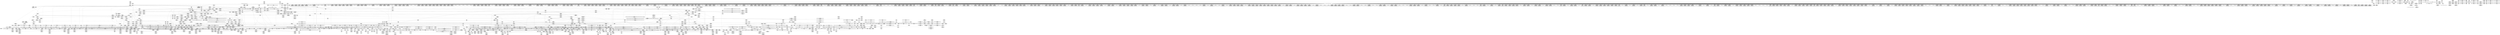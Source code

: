 digraph {
	CE0x4654f00 [shape=record,shape=Mrecord,label="{CE0x4654f00|2472:_%struct.cred*,_:_CRE_6331,6332_}"]
	CE0x4616520 [shape=record,shape=Mrecord,label="{CE0x4616520|2472:_%struct.cred*,_:_CRE_2336,2344_|*MultipleSource*|Function::task_has_perm&Arg::tsk1::|Function::selinux_task_wait&Arg::p::|security/selinux/hooks.c,1525}"]
	CE0x46d2170 [shape=record,shape=Mrecord,label="{CE0x46d2170|rcu_lock_acquire:tmp5|include/linux/rcupdate.h,418}"]
	CE0x46e8750 [shape=record,shape=Mrecord,label="{CE0x46e8750|__preempt_count_add:tmp1}"]
	CE0x46ed890 [shape=record,shape=Mrecord,label="{CE0x46ed890|__preempt_count_add:bb|*SummSink*}"]
	CE0x4687540 [shape=record,shape=Mrecord,label="{CE0x4687540|i64_17|*Constant*|*SummSink*}"]
	CE0x46be0b0 [shape=record,shape=Mrecord,label="{CE0x46be0b0|rcu_read_unlock:tmp19|include/linux/rcupdate.h,933}"]
	CE0x46cd5b0 [shape=record,shape=Mrecord,label="{CE0x46cd5b0|rcu_lock_release:__here}"]
	CE0x460f670 [shape=record,shape=Mrecord,label="{CE0x460f670|rcu_read_lock:do.end}"]
	CE0x460bd10 [shape=record,shape=Mrecord,label="{CE0x460bd10|2472:_%struct.cred*,_:_CRE_2040,2044_|*MultipleSource*|Function::task_has_perm&Arg::tsk1::|Function::selinux_task_wait&Arg::p::|security/selinux/hooks.c,1525}"]
	CE0x46ccaf0 [shape=record,shape=Mrecord,label="{CE0x46ccaf0|rcu_lock_acquire:tmp7}"]
	CE0x46af890 [shape=record,shape=Mrecord,label="{CE0x46af890|i64*_getelementptr_inbounds_(_11_x_i64_,_11_x_i64_*___llvm_gcov_ctr127,_i64_0,_i64_10)|*Constant*|*SummSink*}"]
	CE0x46ae420 [shape=record,shape=Mrecord,label="{CE0x46ae420|i8*_getelementptr_inbounds_(_42_x_i8_,_42_x_i8_*_.str46,_i32_0,_i32_0)|*Constant*|*SummSink*}"]
	CE0x46188c0 [shape=record,shape=Mrecord,label="{CE0x46188c0|2472:_%struct.cred*,_:_CRE_2521,2522_}"]
	CE0x46a2380 [shape=record,shape=Mrecord,label="{CE0x46a2380|rcu_read_lock:land.lhs.true2|*SummSink*}"]
	CE0x45e4960 [shape=record,shape=Mrecord,label="{CE0x45e4960|get_current:bb}"]
	CE0x46cc3b0 [shape=record,shape=Mrecord,label="{CE0x46cc3b0|__rcu_read_unlock:tmp2|*SummSink*}"]
	CE0x461d1e0 [shape=record,shape=Mrecord,label="{CE0x461d1e0|2472:_%struct.cred*,_:_CRE_2760,2768_|*MultipleSource*|Function::task_has_perm&Arg::tsk1::|Function::selinux_task_wait&Arg::p::|security/selinux/hooks.c,1525}"]
	CE0x4665480 [shape=record,shape=Mrecord,label="{CE0x4665480|task_has_perm:security24|security/selinux/hooks.c,1526}"]
	CE0x46cc4a0 [shape=record,shape=Mrecord,label="{CE0x46cc4a0|%struct.lockdep_map*_null|*Constant*|*SummSink*}"]
	CE0x468f870 [shape=record,shape=Mrecord,label="{CE0x468f870|task_has_perm:tmp51|security/selinux/hooks.c,1526}"]
	CE0x46a31a0 [shape=record,shape=Mrecord,label="{CE0x46a31a0|_call_void_asm_addl_$1,_%gs:$0_,_*m,ri,*m,_dirflag_,_fpsr_,_flags_(i32*___preempt_count,_i32_%val,_i32*___preempt_count)_#3,_!dbg_!27714,_!srcloc_!27717|./arch/x86/include/asm/preempt.h,72|*SummSource*}"]
	CE0x46621a0 [shape=record,shape=Mrecord,label="{CE0x46621a0|task_has_perm:tmp12|security/selinux/hooks.c,1525|*SummSource*}"]
	CE0x468ec40 [shape=record,shape=Mrecord,label="{CE0x468ec40|task_has_perm:tmp49|security/selinux/hooks.c,1526|*SummSource*}"]
	CE0x46b3f40 [shape=record,shape=Mrecord,label="{CE0x46b3f40|GLOBAL:__llvm_gcov_ctr132|Global_var:__llvm_gcov_ctr132|*SummSource*}"]
	CE0x46b81d0 [shape=record,shape=Mrecord,label="{CE0x46b81d0|i64*_getelementptr_inbounds_(_4_x_i64_,_4_x_i64_*___llvm_gcov_ctr130,_i64_0,_i64_1)|*Constant*|*SummSink*}"]
	CE0x4654580 [shape=record,shape=Mrecord,label="{CE0x4654580|2472:_%struct.cred*,_:_CRE_6323,6324_}"]
	CE0x4624250 [shape=record,shape=Mrecord,label="{CE0x4624250|i64*_getelementptr_inbounds_(_4_x_i64_,_4_x_i64_*___llvm_gcov_ctr128,_i64_0,_i64_3)|*Constant*|*SummSource*}"]
	CE0x45eb960 [shape=record,shape=Mrecord,label="{CE0x45eb960|rcu_read_unlock:tmp11|include/linux/rcupdate.h,933|*SummSink*}"]
	CE0x46d1040 [shape=record,shape=Mrecord,label="{CE0x46d1040|i64*_getelementptr_inbounds_(_4_x_i64_,_4_x_i64_*___llvm_gcov_ctr133,_i64_0,_i64_2)|*Constant*|*SummSink*}"]
	CE0x4684670 [shape=record,shape=Mrecord,label="{CE0x4684670|task_has_perm:tobool14|security/selinux/hooks.c,1526|*SummSource*}"]
	CE0x4687c50 [shape=record,shape=Mrecord,label="{CE0x4687c50|task_has_perm:tmp41|security/selinux/hooks.c,1526|*SummSource*}"]
	CE0x46d25d0 [shape=record,shape=Mrecord,label="{CE0x46d25d0|i64*_getelementptr_inbounds_(_4_x_i64_,_4_x_i64_*___llvm_gcov_ctr133,_i64_0,_i64_1)|*Constant*|*SummSink*}"]
	CE0x4652c90 [shape=record,shape=Mrecord,label="{CE0x4652c90|2472:_%struct.cred*,_:_CRE_6302,6303_}"]
	CE0x4640d20 [shape=record,shape=Mrecord,label="{CE0x4640d20|rcu_read_unlock:tmp14|include/linux/rcupdate.h,933|*SummSource*}"]
	CE0x45de130 [shape=record,shape=Mrecord,label="{CE0x45de130|2472:_%struct.cred*,_:_CRE_496,504_|*MultipleSource*|Function::task_has_perm&Arg::tsk1::|Function::selinux_task_wait&Arg::p::|security/selinux/hooks.c,1525}"]
	CE0x46be1d0 [shape=record,shape=Mrecord,label="{CE0x46be1d0|rcu_read_unlock:tmp19|include/linux/rcupdate.h,933|*SummSource*}"]
	CE0x4649ec0 [shape=record,shape=Mrecord,label="{CE0x4649ec0|2472:_%struct.cred*,_:_CRE_3056,3064_|*MultipleSource*|Function::task_has_perm&Arg::tsk1::|Function::selinux_task_wait&Arg::p::|security/selinux/hooks.c,1525}"]
	CE0x4649a80 [shape=record,shape=Mrecord,label="{CE0x4649a80|2472:_%struct.cred*,_:_CRE_3040,3048_|*MultipleSource*|Function::task_has_perm&Arg::tsk1::|Function::selinux_task_wait&Arg::p::|security/selinux/hooks.c,1525}"]
	CE0x4652570 [shape=record,shape=Mrecord,label="{CE0x4652570|2472:_%struct.cred*,_:_CRE_6296,6297_}"]
	CE0x46b4910 [shape=record,shape=Mrecord,label="{CE0x46b4910|rcu_read_unlock:land.lhs.true|*SummSource*}"]
	CE0x4671b80 [shape=record,shape=Mrecord,label="{CE0x4671b80|GLOBAL:__llvm_gcov_ctr138|Global_var:__llvm_gcov_ctr138|*SummSink*}"]
	CE0x46400f0 [shape=record,shape=Mrecord,label="{CE0x46400f0|rcu_read_lock:tmp8|include/linux/rcupdate.h,882}"]
	CE0x464c6c0 [shape=record,shape=Mrecord,label="{CE0x464c6c0|2472:_%struct.cred*,_:_CRE_3168,5856_|*MultipleSource*|Function::task_has_perm&Arg::tsk1::|Function::selinux_task_wait&Arg::p::|security/selinux/hooks.c,1525}"]
	CE0x4624c00 [shape=record,shape=Mrecord,label="{CE0x4624c00|2472:_%struct.cred*,_:_CRE_772,776_|*MultipleSource*|Function::task_has_perm&Arg::tsk1::|Function::selinux_task_wait&Arg::p::|security/selinux/hooks.c,1525}"]
	CE0x46d50d0 [shape=record,shape=Mrecord,label="{CE0x46d50d0|rcu_lock_acquire:tmp6|*SummSource*}"]
	CE0x46d4080 [shape=record,shape=Mrecord,label="{CE0x46d4080|rcu_lock_release:tmp6|*SummSource*}"]
	CE0x45ce5a0 [shape=record,shape=Mrecord,label="{CE0x45ce5a0|i64*_getelementptr_inbounds_(_2_x_i64_,_2_x_i64_*___llvm_gcov_ctr98,_i64_0,_i64_1)|*Constant*}"]
	CE0x46c1940 [shape=record,shape=Mrecord,label="{CE0x46c1940|i8*_getelementptr_inbounds_(_44_x_i8_,_44_x_i8_*_.str47,_i32_0,_i32_0)|*Constant*|*SummSource*}"]
	CE0x4608bd0 [shape=record,shape=Mrecord,label="{CE0x4608bd0|task_has_perm:land.lhs.true13}"]
	CE0x467bba0 [shape=record,shape=Mrecord,label="{CE0x467bba0|128:_i8*,_:_CRE_64,72_|*MultipleSource*|*LoadInst*|security/selinux/hooks.c,1525|security/selinux/hooks.c,1525}"]
	CE0x460f710 [shape=record,shape=Mrecord,label="{CE0x460f710|rcu_read_lock:do.end|*SummSink*}"]
	CE0x4623350 [shape=record,shape=Mrecord,label="{CE0x4623350|rcu_read_unlock:do.body|*SummSink*}"]
	CE0x4642410 [shape=record,shape=Mrecord,label="{CE0x4642410|rcu_read_lock:do.body}"]
	CE0x4622230 [shape=record,shape=Mrecord,label="{CE0x4622230|i64*_getelementptr_inbounds_(_4_x_i64_,_4_x_i64_*___llvm_gcov_ctr130,_i64_0,_i64_2)|*Constant*}"]
	CE0x46b88f0 [shape=record,shape=Mrecord,label="{CE0x46b88f0|GLOBAL:__preempt_count_add|*Constant*|*SummSource*}"]
	CE0x45e7740 [shape=record,shape=Mrecord,label="{CE0x45e7740|2472:_%struct.cred*,_:_CRE_32,40_|*MultipleSource*|Function::task_has_perm&Arg::tsk1::|Function::selinux_task_wait&Arg::p::|security/selinux/hooks.c,1525}"]
	CE0x464a4f0 [shape=record,shape=Mrecord,label="{CE0x464a4f0|2472:_%struct.cred*,_:_CRE_3080,3084_|*MultipleSource*|Function::task_has_perm&Arg::tsk1::|Function::selinux_task_wait&Arg::p::|security/selinux/hooks.c,1525}"]
	CE0x4652210 [shape=record,shape=Mrecord,label="{CE0x4652210|2472:_%struct.cred*,_:_CRE_6293,6294_}"]
	CE0x46877e0 [shape=record,shape=Mrecord,label="{CE0x46877e0|i64_18|*Constant*}"]
	CE0x4644240 [shape=record,shape=Mrecord,label="{CE0x4644240|2472:_%struct.cred*,_:_CRE_2928,2929_}"]
	CE0x46b76a0 [shape=record,shape=Mrecord,label="{CE0x46b76a0|rcu_read_unlock:tmp10|include/linux/rcupdate.h,933|*SummSink*}"]
	CE0x46a04b0 [shape=record,shape=Mrecord,label="{CE0x46a04b0|i64*_getelementptr_inbounds_(_4_x_i64_,_4_x_i64_*___llvm_gcov_ctr129,_i64_0,_i64_0)|*Constant*}"]
	CE0x4604220 [shape=record,shape=Mrecord,label="{CE0x4604220|rcu_read_unlock:tmp12|include/linux/rcupdate.h,933|*SummSink*}"]
	CE0x466bec0 [shape=record,shape=Mrecord,label="{CE0x466bec0|avc_has_perm:ssid|Function::avc_has_perm&Arg::ssid::}"]
	CE0x461d620 [shape=record,shape=Mrecord,label="{CE0x461d620|2472:_%struct.cred*,_:_CRE_2776,2784_|*MultipleSource*|Function::task_has_perm&Arg::tsk1::|Function::selinux_task_wait&Arg::p::|security/selinux/hooks.c,1525}"]
	CE0x465e580 [shape=record,shape=Mrecord,label="{CE0x465e580|2472:_%struct.cred*,_:_CRE_10600,10604_|*MultipleSource*|Function::task_has_perm&Arg::tsk1::|Function::selinux_task_wait&Arg::p::|security/selinux/hooks.c,1525}"]
	CE0x4616cd0 [shape=record,shape=Mrecord,label="{CE0x4616cd0|2472:_%struct.cred*,_:_CRE_2368,2376_|*MultipleSource*|Function::task_has_perm&Arg::tsk1::|Function::selinux_task_wait&Arg::p::|security/selinux/hooks.c,1525}"]
	CE0x4605720 [shape=record,shape=Mrecord,label="{CE0x4605720|2472:_%struct.cred*,_:_CRE_691,692_}"]
	CE0x45f2a30 [shape=record,shape=Mrecord,label="{CE0x45f2a30|rcu_read_lock:tmp3|*SummSink*}"]
	CE0x59142f0 [shape=record,shape=Mrecord,label="{CE0x59142f0|i64*_getelementptr_inbounds_(_2_x_i64_,_2_x_i64_*___llvm_gcov_ctr291,_i64_0,_i64_1)|*Constant*|*SummSource*}"]
	CE0x4612790 [shape=record,shape=Mrecord,label="{CE0x4612790|i64*_getelementptr_inbounds_(_24_x_i64_,_24_x_i64_*___llvm_gcov_ctr138,_i64_0,_i64_8)|*Constant*}"]
	CE0x46783a0 [shape=record,shape=Mrecord,label="{CE0x46783a0|task_has_perm:tmp20|security/selinux/hooks.c,1525|*SummSource*}"]
	CE0x45d6640 [shape=record,shape=Mrecord,label="{CE0x45d6640|__rcu_read_lock:tmp7|include/linux/rcupdate.h,240}"]
	CE0x460f1a0 [shape=record,shape=Mrecord,label="{CE0x460f1a0|_call_void_rcu_lock_acquire(%struct.lockdep_map*_rcu_lock_map)_#10,_!dbg_!27711|include/linux/rcupdate.h,881|*SummSource*}"]
	CE0x467b9d0 [shape=record,shape=Mrecord,label="{CE0x467b9d0|128:_i8*,_:_CRE_56,64_|*MultipleSource*|*LoadInst*|security/selinux/hooks.c,1525|security/selinux/hooks.c,1525}"]
	CE0x45f1450 [shape=record,shape=Mrecord,label="{CE0x45f1450|GLOBAL:lockdep_rcu_suspicious|*Constant*}"]
	CE0x57e2070 [shape=record,shape=Mrecord,label="{CE0x57e2070|get_current:entry}"]
	CE0x4613d30 [shape=record,shape=Mrecord,label="{CE0x4613d30|task_has_perm:tmp23|security/selinux/hooks.c,1525|*SummSink*}"]
	CE0x467cdc0 [shape=record,shape=Mrecord,label="{CE0x467cdc0|128:_i8*,_:_CRE_144,152_|*MultipleSource*|*LoadInst*|security/selinux/hooks.c,1525|security/selinux/hooks.c,1525}"]
	CE0x4652b60 [shape=record,shape=Mrecord,label="{CE0x4652b60|2472:_%struct.cred*,_:_CRE_6301,6302_}"]
	CE0x4610a80 [shape=record,shape=Mrecord,label="{CE0x4610a80|rcu_read_lock:tobool1|include/linux/rcupdate.h,882|*SummSource*}"]
	CE0x45e4490 [shape=record,shape=Mrecord,label="{CE0x45e4490|_ret_i32_%call1,_!dbg_!27714|security/selinux/hooks.c,3675}"]
	CE0x46c3170 [shape=record,shape=Mrecord,label="{CE0x46c3170|GLOBAL:rcu_lock_release|*Constant*|*SummSink*}"]
	CE0x46cc720 [shape=record,shape=Mrecord,label="{CE0x46cc720|i64_ptrtoint_(i8*_blockaddress(_rcu_lock_acquire,_%__here)_to_i64)|*Constant*|*SummSource*}"]
	CE0x4648a10 [shape=record,shape=Mrecord,label="{CE0x4648a10|2472:_%struct.cred*,_:_CRE_2975,2976_}"]
	CE0x4615da0 [shape=record,shape=Mrecord,label="{CE0x4615da0|2472:_%struct.cred*,_:_CRE_2304,2312_|*MultipleSource*|Function::task_has_perm&Arg::tsk1::|Function::selinux_task_wait&Arg::p::|security/selinux/hooks.c,1525}"]
	CE0x465c450 [shape=record,shape=Mrecord,label="{CE0x465c450|2472:_%struct.cred*,_:_CRE_6660,6664_|*MultipleSource*|Function::task_has_perm&Arg::tsk1::|Function::selinux_task_wait&Arg::p::|security/selinux/hooks.c,1525}"]
	CE0x461e440 [shape=record,shape=Mrecord,label="{CE0x461e440|2472:_%struct.cred*,_:_CRE_2832,2840_|*MultipleSource*|Function::task_has_perm&Arg::tsk1::|Function::selinux_task_wait&Arg::p::|security/selinux/hooks.c,1525}"]
	CE0x4643b20 [shape=record,shape=Mrecord,label="{CE0x4643b20|2472:_%struct.cred*,_:_CRE_2922,2923_}"]
	CE0x4613a10 [shape=record,shape=Mrecord,label="{CE0x4613a10|task_has_perm:tmp23|security/selinux/hooks.c,1525}"]
	CE0x4690ae0 [shape=record,shape=Mrecord,label="{CE0x4690ae0|task_has_perm:tmp53|security/selinux/hooks.c,1526}"]
	CE0x467ed00 [shape=record,shape=Mrecord,label="{CE0x467ed00|task_has_perm:sid|security/selinux/hooks.c,1525|*SummSource*}"]
	CE0x4642830 [shape=record,shape=Mrecord,label="{CE0x4642830|2472:_%struct.cred*,_:_CRE_2906,2907_}"]
	CE0x46aea00 [shape=record,shape=Mrecord,label="{CE0x46aea00|rcu_read_lock:tmp19|include/linux/rcupdate.h,882|*SummSink*}"]
	CE0x45c1aa0 [shape=record,shape=Mrecord,label="{CE0x45c1aa0|2472:_%struct.cred*,_:_CRE_1904,1912_|*MultipleSource*|Function::task_has_perm&Arg::tsk1::|Function::selinux_task_wait&Arg::p::|security/selinux/hooks.c,1525}"]
	CE0x4661850 [shape=record,shape=Mrecord,label="{CE0x4661850|task_has_perm:tmp10|security/selinux/hooks.c,1525|*SummSink*}"]
	CE0x45ee600 [shape=record,shape=Mrecord,label="{CE0x45ee600|2472:_%struct.cred*,_:_CRE_208,216_|*MultipleSource*|Function::task_has_perm&Arg::tsk1::|Function::selinux_task_wait&Arg::p::|security/selinux/hooks.c,1525}"]
	CE0x4653610 [shape=record,shape=Mrecord,label="{CE0x4653610|2472:_%struct.cred*,_:_CRE_6310,6311_}"]
	CE0x4671d10 [shape=record,shape=Mrecord,label="{CE0x4671d10|i64_0|*Constant*|*SummSource*}"]
	CE0x4621b90 [shape=record,shape=Mrecord,label="{CE0x4621b90|rcu_read_lock:tmp2|*SummSource*}"]
	CE0x4690640 [shape=record,shape=Mrecord,label="{CE0x4690640|task_has_perm:tmp52|security/selinux/hooks.c,1526|*SummSink*}"]
	CE0x45c3000 [shape=record,shape=Mrecord,label="{CE0x45c3000|selinux_task_wait:tmp2|*SummSource*}"]
	CE0x466b7a0 [shape=record,shape=Mrecord,label="{CE0x466b7a0|i32_(i32,_i32,_i16,_i32,_%struct.common_audit_data*)*_bitcast_(i32_(i32,_i32,_i16,_i32,_%struct.common_audit_data.495*)*_avc_has_perm_to_i32_(i32,_i32,_i16,_i32,_%struct.common_audit_data*)*)|*Constant*|*SummSource*}"]
	CE0x4624060 [shape=record,shape=Mrecord,label="{CE0x4624060|rcu_read_unlock:tmp3|*SummSink*}"]
	CE0x4618500 [shape=record,shape=Mrecord,label="{CE0x4618500|2472:_%struct.cred*,_:_CRE_2512,2520_|*MultipleSource*|Function::task_has_perm&Arg::tsk1::|Function::selinux_task_wait&Arg::p::|security/selinux/hooks.c,1525}"]
	CE0x46960e0 [shape=record,shape=Mrecord,label="{CE0x46960e0|__preempt_count_sub:tmp4|./arch/x86/include/asm/preempt.h,77}"]
	CE0x46546b0 [shape=record,shape=Mrecord,label="{CE0x46546b0|2472:_%struct.cred*,_:_CRE_6324,6325_}"]
	CE0x46bce10 [shape=record,shape=Mrecord,label="{CE0x46bce10|i64*_getelementptr_inbounds_(_11_x_i64_,_11_x_i64_*___llvm_gcov_ctr132,_i64_0,_i64_8)|*Constant*}"]
	CE0x4661bf0 [shape=record,shape=Mrecord,label="{CE0x4661bf0|task_has_perm:tmp11|security/selinux/hooks.c,1525|*SummSource*}"]
	CE0x45e7a30 [shape=record,shape=Mrecord,label="{CE0x45e7a30|task_has_perm:real_cred|security/selinux/hooks.c,1525|*SummSource*}"]
	CE0x46c6340 [shape=record,shape=Mrecord,label="{CE0x46c6340|_call_void_mcount()_#3|*SummSource*}"]
	CE0x4681ef0 [shape=record,shape=Mrecord,label="{CE0x4681ef0|i64_14|*Constant*}"]
	CE0x46058c0 [shape=record,shape=Mrecord,label="{CE0x46058c0|2472:_%struct.cred*,_:_CRE_694,695_}"]
	CE0x45f01e0 [shape=record,shape=Mrecord,label="{CE0x45f01e0|2472:_%struct.cred*,_:_CRE_80,84_|*MultipleSource*|Function::task_has_perm&Arg::tsk1::|Function::selinux_task_wait&Arg::p::|security/selinux/hooks.c,1525}"]
	CE0x461c360 [shape=record,shape=Mrecord,label="{CE0x461c360|2472:_%struct.cred*,_:_CRE_2712,2720_|*MultipleSource*|Function::task_has_perm&Arg::tsk1::|Function::selinux_task_wait&Arg::p::|security/selinux/hooks.c,1525}"]
	CE0x45e08b0 [shape=record,shape=Mrecord,label="{CE0x45e08b0|get_current:bb|*SummSink*}"]
	CE0x46e9f60 [shape=record,shape=Mrecord,label="{CE0x46e9f60|i64*_getelementptr_inbounds_(_4_x_i64_,_4_x_i64_*___llvm_gcov_ctr134,_i64_0,_i64_2)|*Constant*|*SummSource*}"]
	CE0x46533b0 [shape=record,shape=Mrecord,label="{CE0x46533b0|2472:_%struct.cred*,_:_CRE_6308,6309_}"]
	CE0x45c8610 [shape=record,shape=Mrecord,label="{CE0x45c8610|rcu_lock_release:tmp5|include/linux/rcupdate.h,423}"]
	CE0x46a2600 [shape=record,shape=Mrecord,label="{CE0x46a2600|0:_i8,_:_GCMR_rcu_read_unlock.__warned_internal_global_i8_0,_section_.data.unlikely_,_align_1:_elem_0:default:}"]
	CE0x46b47e0 [shape=record,shape=Mrecord,label="{CE0x46b47e0|rcu_read_unlock:land.lhs.true}"]
	CE0x46135a0 [shape=record,shape=Mrecord,label="{CE0x46135a0|task_has_perm:tmp22|security/selinux/hooks.c,1525|*SummSource*}"]
	CE0x4655fa0 [shape=record,shape=Mrecord,label="{CE0x4655fa0|2472:_%struct.cred*,_:_CRE_6345,6346_}"]
	CE0x46eed20 [shape=record,shape=Mrecord,label="{CE0x46eed20|__preempt_count_add:tmp2}"]
	CE0x4672f10 [shape=record,shape=Mrecord,label="{CE0x4672f10|task_has_perm:tmp14|security/selinux/hooks.c,1525}"]
	CE0x4739ff0 [shape=record,shape=Mrecord,label="{CE0x4739ff0|i64*_getelementptr_inbounds_(_4_x_i64_,_4_x_i64_*___llvm_gcov_ctr135,_i64_0,_i64_2)|*Constant*}"]
	CE0x46dcd20 [shape=record,shape=Mrecord,label="{CE0x46dcd20|GLOBAL:__preempt_count|Global_var:__preempt_count|*SummSource*}"]
	CE0x45e02e0 [shape=record,shape=Mrecord,label="{CE0x45e02e0|task_has_perm:do.end20|*SummSink*}"]
	CE0x4607b40 [shape=record,shape=Mrecord,label="{CE0x4607b40|task_has_perm:do.end}"]
	CE0x4624a20 [shape=record,shape=Mrecord,label="{CE0x4624a20|2472:_%struct.cred*,_:_CRE_768,772_|*MultipleSource*|Function::task_has_perm&Arg::tsk1::|Function::selinux_task_wait&Arg::p::|security/selinux/hooks.c,1525}"]
	CE0x45de9c0 [shape=record,shape=Mrecord,label="{CE0x45de9c0|i64*_getelementptr_inbounds_(_4_x_i64_,_4_x_i64_*___llvm_gcov_ctr128,_i64_0,_i64_2)|*Constant*|*SummSink*}"]
	CE0x46d1c00 [shape=record,shape=Mrecord,label="{CE0x46d1c00|_call_void_mcount()_#3}"]
	CE0x45cdfc0 [shape=record,shape=Mrecord,label="{CE0x45cdfc0|get_current:tmp1}"]
	CE0x4658f30 [shape=record,shape=Mrecord,label="{CE0x4658f30|2472:_%struct.cred*,_:_CRE_6476,6480_|*MultipleSource*|Function::task_has_perm&Arg::tsk1::|Function::selinux_task_wait&Arg::p::|security/selinux/hooks.c,1525}"]
	CE0x45d2900 [shape=record,shape=Mrecord,label="{CE0x45d2900|rcu_read_lock:if.end}"]
	CE0x45e7610 [shape=record,shape=Mrecord,label="{CE0x45e7610|2472:_%struct.cred*,_:_CRE_24,28_|*MultipleSource*|Function::task_has_perm&Arg::tsk1::|Function::selinux_task_wait&Arg::p::|security/selinux/hooks.c,1525}"]
	CE0x45f09d0 [shape=record,shape=Mrecord,label="{CE0x45f09d0|rcu_read_unlock:tmp|*SummSink*}"]
	CE0x46a1900 [shape=record,shape=Mrecord,label="{CE0x46a1900|_call_void_mcount()_#3|*SummSink*}"]
	CE0x461b890 [shape=record,shape=Mrecord,label="{CE0x461b890|2472:_%struct.cred*,_:_CRE_2680,2688_|*MultipleSource*|Function::task_has_perm&Arg::tsk1::|Function::selinux_task_wait&Arg::p::|security/selinux/hooks.c,1525}"]
	CE0x46aee80 [shape=record,shape=Mrecord,label="{CE0x46aee80|rcu_read_lock:tmp20|include/linux/rcupdate.h,882|*SummSink*}"]
	CE0x4671e90 [shape=record,shape=Mrecord,label="{CE0x4671e90|task_has_perm:tmp7|security/selinux/hooks.c,1525}"]
	CE0x45ed530 [shape=record,shape=Mrecord,label="{CE0x45ed530|_ret_void,_!dbg_!27717|include/linux/rcupdate.h,419|*SummSource*}"]
	CE0x46c5730 [shape=record,shape=Mrecord,label="{CE0x46c5730|__rcu_read_lock:do.end}"]
	CE0x45eaab0 [shape=record,shape=Mrecord,label="{CE0x45eaab0|__preempt_count_sub:sub|./arch/x86/include/asm/preempt.h,77}"]
	CE0x4669be0 [shape=record,shape=Mrecord,label="{CE0x4669be0|avc_has_perm:requested|Function::avc_has_perm&Arg::requested::|*SummSink*}"]
	CE0x46cb800 [shape=record,shape=Mrecord,label="{CE0x46cb800|i32_2|*Constant*|*SummSource*}"]
	CE0x46c26a0 [shape=record,shape=Mrecord,label="{CE0x46c26a0|rcu_read_unlock:tmp22|include/linux/rcupdate.h,935|*SummSink*}"]
	CE0x460ae50 [shape=record,shape=Mrecord,label="{CE0x460ae50|GLOBAL:__llvm_gcov_ctr132|Global_var:__llvm_gcov_ctr132}"]
	CE0x4681a10 [shape=record,shape=Mrecord,label="{CE0x4681a10|task_has_perm:tobool12|security/selinux/hooks.c,1526|*SummSink*}"]
	CE0x46715f0 [shape=record,shape=Mrecord,label="{CE0x46715f0|task_has_perm:tmp5|security/selinux/hooks.c,1525|*SummSink*}"]
	CE0x4659de0 [shape=record,shape=Mrecord,label="{CE0x4659de0|2472:_%struct.cred*,_:_CRE_6520,6528_|*MultipleSource*|Function::task_has_perm&Arg::tsk1::|Function::selinux_task_wait&Arg::p::|security/selinux/hooks.c,1525}"]
	CE0x57e2190 [shape=record,shape=Mrecord,label="{CE0x57e2190|get_current:entry|*SummSource*}"]
	CE0x46ecca0 [shape=record,shape=Mrecord,label="{CE0x46ecca0|rcu_lock_release:tmp|*SummSource*}"]
	CE0x46b3120 [shape=record,shape=Mrecord,label="{CE0x46b3120|rcu_read_unlock:tmp6|include/linux/rcupdate.h,933|*SummSource*}"]
	CE0x46bcca0 [shape=record,shape=Mrecord,label="{CE0x46bcca0|rcu_read_unlock:tmp16|include/linux/rcupdate.h,933|*SummSink*}"]
	CE0x46610a0 [shape=record,shape=Mrecord,label="{CE0x46610a0|i64_5|*Constant*|*SummSink*}"]
	CE0x46dc400 [shape=record,shape=Mrecord,label="{CE0x46dc400|GLOBAL:__preempt_count|Global_var:__preempt_count}"]
	CE0x461bef0 [shape=record,shape=Mrecord,label="{CE0x461bef0|2472:_%struct.cred*,_:_CRE_2696,2704_|*MultipleSource*|Function::task_has_perm&Arg::tsk1::|Function::selinux_task_wait&Arg::p::|security/selinux/hooks.c,1525}"]
	CE0x4656200 [shape=record,shape=Mrecord,label="{CE0x4656200|2472:_%struct.cred*,_:_CRE_6347,6348_}"]
	CE0x45e2f60 [shape=record,shape=Mrecord,label="{CE0x45e2f60|2472:_%struct.cred*,_:_CRE_384,392_|*MultipleSource*|Function::task_has_perm&Arg::tsk1::|Function::selinux_task_wait&Arg::p::|security/selinux/hooks.c,1525}"]
	CE0x4614d10 [shape=record,shape=Mrecord,label="{CE0x4614d10|task_has_perm:tmp25|security/selinux/hooks.c,1525|*SummSink*}"]
	CE0x45db380 [shape=record,shape=Mrecord,label="{CE0x45db380|selinux_task_wait:tmp}"]
	CE0x46eb780 [shape=record,shape=Mrecord,label="{CE0x46eb780|__rcu_read_unlock:tmp1|*SummSource*}"]
	CE0x4683420 [shape=record,shape=Mrecord,label="{CE0x4683420|task_has_perm:tmp35|security/selinux/hooks.c,1526|*SummSink*}"]
	CE0x46d7b90 [shape=record,shape=Mrecord,label="{CE0x46d7b90|i64*_getelementptr_inbounds_(_4_x_i64_,_4_x_i64_*___llvm_gcov_ctr133,_i64_0,_i64_0)|*Constant*}"]
	CE0x45f6ce0 [shape=record,shape=Mrecord,label="{CE0x45f6ce0|task_has_perm:do.body}"]
	CE0x4648420 [shape=record,shape=Mrecord,label="{CE0x4648420|2472:_%struct.cred*,_:_CRE_2970,2971_}"]
	CE0x46bf950 [shape=record,shape=Mrecord,label="{CE0x46bf950|rcu_read_unlock:tmp17|include/linux/rcupdate.h,933|*SummSink*}"]
	CE0x46718e0 [shape=record,shape=Mrecord,label="{CE0x46718e0|GLOBAL:__llvm_gcov_ctr138|Global_var:__llvm_gcov_ctr138}"]
	CE0x45ca9e0 [shape=record,shape=Mrecord,label="{CE0x45ca9e0|2472:_%struct.cred*,_:_CRE_2963,2964_}"]
	CE0x46070c0 [shape=record,shape=Mrecord,label="{CE0x46070c0|2472:_%struct.cred*,_:_CRE_424,428_|*MultipleSource*|Function::task_has_perm&Arg::tsk1::|Function::selinux_task_wait&Arg::p::|security/selinux/hooks.c,1525}"]
	CE0x45c7c90 [shape=record,shape=Mrecord,label="{CE0x45c7c90|task_has_perm:if.then|*SummSink*}"]
	CE0x46bfbe0 [shape=record,shape=Mrecord,label="{CE0x46bfbe0|rcu_read_unlock:tmp18|include/linux/rcupdate.h,933}"]
	CE0x4688100 [shape=record,shape=Mrecord,label="{CE0x4688100|task_has_perm:tmp42|security/selinux/hooks.c,1526|*SummSource*}"]
	CE0x46a20c0 [shape=record,shape=Mrecord,label="{CE0x46a20c0|__rcu_read_lock:tmp6|include/linux/rcupdate.h,240|*SummSource*}"]
	CE0x45ccc50 [shape=record,shape=Mrecord,label="{CE0x45ccc50|task_has_perm:do.body|*SummSource*}"]
	CE0x467d500 [shape=record,shape=Mrecord,label="{CE0x467d500|task_has_perm:tmp28|security/selinux/hooks.c,1525|*SummSource*}"]
	CE0x45ba110 [shape=record,shape=Mrecord,label="{CE0x45ba110|task_has_perm:tmp27|security/selinux/hooks.c,1525}"]
	"CONST[source:0(mediator),value:0(static)][purpose:{operation}][SnkIdx:3]"
	CE0x46c7620 [shape=record,shape=Mrecord,label="{CE0x46c7620|COLLAPSED:_GCMRE___llvm_gcov_ctr128_internal_global_4_x_i64_zeroinitializer:_elem_0:default:}"]
	CE0x46eef50 [shape=record,shape=Mrecord,label="{CE0x46eef50|__rcu_read_unlock:tmp6|include/linux/rcupdate.h,245}"]
	CE0x4616160 [shape=record,shape=Mrecord,label="{CE0x4616160|2472:_%struct.cred*,_:_CRE_2320,2328_|*MultipleSource*|Function::task_has_perm&Arg::tsk1::|Function::selinux_task_wait&Arg::p::|security/selinux/hooks.c,1525}"]
	CE0x464d9e0 [shape=record,shape=Mrecord,label="{CE0x464d9e0|2472:_%struct.cred*,_:_CRE_5920,5928_|*MultipleSource*|Function::task_has_perm&Arg::tsk1::|Function::selinux_task_wait&Arg::p::|security/selinux/hooks.c,1525}"]
	CE0x45e60b0 [shape=record,shape=Mrecord,label="{CE0x45e60b0|task_has_perm:tmp1|*SummSource*}"]
	CE0x4678580 [shape=record,shape=Mrecord,label="{CE0x4678580|task_has_perm:tmp21|security/selinux/hooks.c,1525}"]
	CE0x46c33d0 [shape=record,shape=Mrecord,label="{CE0x46c33d0|GLOBAL:rcu_lock_release|*Constant*|*SummSource*}"]
	CE0x4622060 [shape=record,shape=Mrecord,label="{CE0x4622060|rcu_read_lock:entry|*SummSink*}"]
	CE0x468ead0 [shape=record,shape=Mrecord,label="{CE0x468ead0|i64*_getelementptr_inbounds_(_24_x_i64_,_24_x_i64_*___llvm_gcov_ctr138,_i64_0,_i64_21)|*Constant*}"]
	CE0x46d2410 [shape=record,shape=Mrecord,label="{CE0x46d2410|i64*_getelementptr_inbounds_(_4_x_i64_,_4_x_i64_*___llvm_gcov_ctr133,_i64_0,_i64_1)|*Constant*|*SummSource*}"]
	CE0x4682360 [shape=record,shape=Mrecord,label="{CE0x4682360|task_has_perm:tmp32|security/selinux/hooks.c,1526|*SummSource*}"]
	CE0x46146a0 [shape=record,shape=Mrecord,label="{CE0x46146a0|i64*_getelementptr_inbounds_(_24_x_i64_,_24_x_i64_*___llvm_gcov_ctr138,_i64_0,_i64_11)|*Constant*}"]
	CE0x4675380 [shape=record,shape=Mrecord,label="{CE0x4675380|rcu_read_lock:tmp17|include/linux/rcupdate.h,882|*SummSink*}"]
	CE0x4680030 [shape=record,shape=Mrecord,label="{CE0x4680030|i64*_getelementptr_inbounds_(_11_x_i64_,_11_x_i64_*___llvm_gcov_ctr127,_i64_0,_i64_8)|*Constant*|*SummSource*}"]
	CE0x46cdd90 [shape=record,shape=Mrecord,label="{CE0x46cdd90|rcu_lock_acquire:tmp|*SummSource*}"]
	CE0x46607d0 [shape=record,shape=Mrecord,label="{CE0x46607d0|task_has_perm:tmp9|security/selinux/hooks.c,1525|*SummSink*}"]
	CE0x46d2ec0 [shape=record,shape=Mrecord,label="{CE0x46d2ec0|GLOBAL:lock_release|*Constant*|*SummSink*}"]
	CE0x4643c50 [shape=record,shape=Mrecord,label="{CE0x4643c50|2472:_%struct.cred*,_:_CRE_2923,2924_}"]
	CE0x471b150 [shape=record,shape=Mrecord,label="{CE0x471b150|__preempt_count_sub:tmp5|./arch/x86/include/asm/preempt.h,77|*SummSink*}"]
	CE0x4623430 [shape=record,shape=Mrecord,label="{CE0x4623430|rcu_read_unlock:land.lhs.true2|*SummSource*}"]
	CE0x4617f90 [shape=record,shape=Mrecord,label="{CE0x4617f90|2472:_%struct.cred*,_:_CRE_2488,2504_|*MultipleSource*|Function::task_has_perm&Arg::tsk1::|Function::selinux_task_wait&Arg::p::|security/selinux/hooks.c,1525}"]
	CE0x45c2520 [shape=record,shape=Mrecord,label="{CE0x45c2520|i32_4|*Constant*|*SummSource*}"]
	CE0x460f060 [shape=record,shape=Mrecord,label="{CE0x460f060|GLOBAL:rcu_lock_acquire|*Constant*}"]
	CE0x465d860 [shape=record,shape=Mrecord,label="{CE0x465d860|2472:_%struct.cred*,_:_CRE_10560,10568_|*MultipleSource*|Function::task_has_perm&Arg::tsk1::|Function::selinux_task_wait&Arg::p::|security/selinux/hooks.c,1525}"]
	CE0x465aad0 [shape=record,shape=Mrecord,label="{CE0x465aad0|2472:_%struct.cred*,_:_CRE_6568,6576_|*MultipleSource*|Function::task_has_perm&Arg::tsk1::|Function::selinux_task_wait&Arg::p::|security/selinux/hooks.c,1525}"]
	CE0x45cf8c0 [shape=record,shape=Mrecord,label="{CE0x45cf8c0|2472:_%struct.cred*,_:_CRE_104,112_|*MultipleSource*|Function::task_has_perm&Arg::tsk1::|Function::selinux_task_wait&Arg::p::|security/selinux/hooks.c,1525}"]
	CE0x46a0980 [shape=record,shape=Mrecord,label="{CE0x46a0980|__preempt_count_add:tmp}"]
	CE0x46d9a90 [shape=record,shape=Mrecord,label="{CE0x46d9a90|i64*_getelementptr_inbounds_(_4_x_i64_,_4_x_i64_*___llvm_gcov_ctr133,_i64_0,_i64_1)|*Constant*}"]
	CE0x4649230 [shape=record,shape=Mrecord,label="{CE0x4649230|2472:_%struct.cred*,_:_CRE_3000,3008_|*MultipleSource*|Function::task_has_perm&Arg::tsk1::|Function::selinux_task_wait&Arg::p::|security/selinux/hooks.c,1525}"]
	CE0x4727ef0 [shape=record,shape=Mrecord,label="{CE0x4727ef0|void_(i32*,_i32,_i32*)*_asm_addl_$1,_%gs:$0_,_*m,ri,*m,_dirflag_,_fpsr_,_flags_}"]
	CE0x46049f0 [shape=record,shape=Mrecord,label="{CE0x46049f0|_call_void_rcu_read_lock()_#10,_!dbg_!27714|security/selinux/hooks.c,1524}"]
	CE0x4682e10 [shape=record,shape=Mrecord,label="{CE0x4682e10|task_has_perm:tmp34|security/selinux/hooks.c,1526|*SummSource*}"]
	CE0x45f4b60 [shape=record,shape=Mrecord,label="{CE0x45f4b60|_call_void_mcount()_#3|*SummSource*}"]
	CE0x45ee0f0 [shape=record,shape=Mrecord,label="{CE0x45ee0f0|rcu_read_lock:do.end|*SummSource*}"]
	CE0x45c1270 [shape=record,shape=Mrecord,label="{CE0x45c1270|rcu_read_unlock:tobool|include/linux/rcupdate.h,933}"]
	CE0x45cc640 [shape=record,shape=Mrecord,label="{CE0x45cc640|selinux_task_wait:tmp1|*SummSource*}"]
	CE0x4610210 [shape=record,shape=Mrecord,label="{CE0x4610210|__rcu_read_lock:tmp5|include/linux/rcupdate.h,239|*SummSource*}"]
	CE0x4653ad0 [shape=record,shape=Mrecord,label="{CE0x4653ad0|2472:_%struct.cred*,_:_CRE_6314,6315_}"]
	CE0x45cddb0 [shape=record,shape=Mrecord,label="{CE0x45cddb0|selinux_task_wait:call1|security/selinux/hooks.c,3675|*SummSink*}"]
	CE0x46ecee0 [shape=record,shape=Mrecord,label="{CE0x46ecee0|COLLAPSED:_GCMRE___llvm_gcov_ctr134_internal_global_4_x_i64_zeroinitializer:_elem_0:default:}"]
	CE0x461f6d0 [shape=record,shape=Mrecord,label="{CE0x461f6d0|2472:_%struct.cred*,_:_CRE_2896,2900_|*MultipleSource*|Function::task_has_perm&Arg::tsk1::|Function::selinux_task_wait&Arg::p::|security/selinux/hooks.c,1525}"]
	CE0x4715850 [shape=record,shape=Mrecord,label="{CE0x4715850|__preempt_count_sub:sub|./arch/x86/include/asm/preempt.h,77|*SummSink*}"]
	CE0x45dcc70 [shape=record,shape=Mrecord,label="{CE0x45dcc70|i32_4|*Constant*}"]
	CE0x46439f0 [shape=record,shape=Mrecord,label="{CE0x46439f0|2472:_%struct.cred*,_:_CRE_2921,2922_}"]
	CE0x46d96e0 [shape=record,shape=Mrecord,label="{CE0x46d96e0|__preempt_count_sub:val|Function::__preempt_count_sub&Arg::val::|*SummSink*}"]
	CE0x45e4f70 [shape=record,shape=Mrecord,label="{CE0x45e4f70|i64*_getelementptr_inbounds_(_24_x_i64_,_24_x_i64_*___llvm_gcov_ctr138,_i64_0,_i64_1)|*Constant*}"]
	CE0x467e040 [shape=record,shape=Mrecord,label="{CE0x467e040|task_has_perm:tmp30|security/selinux/hooks.c,1525}"]
	CE0x45c6e40 [shape=record,shape=Mrecord,label="{CE0x45c6e40|2472:_%struct.cred*,_:_CRE_664,672_|*MultipleSource*|Function::task_has_perm&Arg::tsk1::|Function::selinux_task_wait&Arg::p::|security/selinux/hooks.c,1525}"]
	CE0x4605790 [shape=record,shape=Mrecord,label="{CE0x4605790|2472:_%struct.cred*,_:_CRE_692,693_}"]
	CE0x4680320 [shape=record,shape=Mrecord,label="{CE0x4680320|i64*_getelementptr_inbounds_(_11_x_i64_,_11_x_i64_*___llvm_gcov_ctr127,_i64_0,_i64_8)|*Constant*|*SummSink*}"]
	CE0x4690240 [shape=record,shape=Mrecord,label="{CE0x4690240|i64*_getelementptr_inbounds_(_24_x_i64_,_24_x_i64_*___llvm_gcov_ctr138,_i64_0,_i64_22)|*Constant*|*SummSink*}"]
	CE0x464c060 [shape=record,shape=Mrecord,label="{CE0x464c060|2472:_%struct.cred*,_:_CRE_3152,3160_|*MultipleSource*|Function::task_has_perm&Arg::tsk1::|Function::selinux_task_wait&Arg::p::|security/selinux/hooks.c,1525}"]
	CE0x4643d80 [shape=record,shape=Mrecord,label="{CE0x4643d80|2472:_%struct.cred*,_:_CRE_2924,2925_}"]
	CE0x46c0540 [shape=record,shape=Mrecord,label="{CE0x46c0540|_call_void_lockdep_rcu_suspicious(i8*_getelementptr_inbounds_(_25_x_i8_,_25_x_i8_*_.str45,_i32_0,_i32_0),_i32_934,_i8*_getelementptr_inbounds_(_44_x_i8_,_44_x_i8_*_.str47,_i32_0,_i32_0))_#10,_!dbg_!27726|include/linux/rcupdate.h,933|*SummSink*}"]
	CE0x464b5c0 [shape=record,shape=Mrecord,label="{CE0x464b5c0|2472:_%struct.cred*,_:_CRE_3128,3136_|*MultipleSource*|Function::task_has_perm&Arg::tsk1::|Function::selinux_task_wait&Arg::p::|security/selinux/hooks.c,1525}"]
	CE0x4653d30 [shape=record,shape=Mrecord,label="{CE0x4653d30|2472:_%struct.cred*,_:_CRE_6316,6317_}"]
	CE0x465d400 [shape=record,shape=Mrecord,label="{CE0x465d400|2472:_%struct.cred*,_:_CRE_10544,10548_|*MultipleSource*|Function::task_has_perm&Arg::tsk1::|Function::selinux_task_wait&Arg::p::|security/selinux/hooks.c,1525}"]
	CE0x4619f10 [shape=record,shape=Mrecord,label="{CE0x4619f10|2472:_%struct.cred*,_:_CRE_2584,2592_|*MultipleSource*|Function::task_has_perm&Arg::tsk1::|Function::selinux_task_wait&Arg::p::|security/selinux/hooks.c,1525}"]
	CE0x45d66d0 [shape=record,shape=Mrecord,label="{CE0x45d66d0|__rcu_read_lock:tmp7|include/linux/rcupdate.h,240|*SummSource*}"]
	CE0x45cfcd0 [shape=record,shape=Mrecord,label="{CE0x45cfcd0|i64*_getelementptr_inbounds_(_24_x_i64_,_24_x_i64_*___llvm_gcov_ctr138,_i64_0,_i64_0)|*Constant*}"]
	CE0x4621d10 [shape=record,shape=Mrecord,label="{CE0x4621d10|rcu_read_lock:entry}"]
	CE0x4645ec0 [shape=record,shape=Mrecord,label="{CE0x4645ec0|2472:_%struct.cred*,_:_CRE_2952,2953_}"]
	CE0x4604140 [shape=record,shape=Mrecord,label="{CE0x4604140|rcu_read_unlock:tmp12|include/linux/rcupdate.h,933|*SummSource*}"]
	CE0x45bdd70 [shape=record,shape=Mrecord,label="{CE0x45bdd70|selinux_task_wait:bb|*SummSink*}"]
	CE0x465d630 [shape=record,shape=Mrecord,label="{CE0x465d630|2472:_%struct.cred*,_:_CRE_10552,10560_|*MultipleSource*|Function::task_has_perm&Arg::tsk1::|Function::selinux_task_wait&Arg::p::|security/selinux/hooks.c,1525}"]
	CE0x46bff60 [shape=record,shape=Mrecord,label="{CE0x46bff60|rcu_read_unlock:tmp18|include/linux/rcupdate.h,933|*SummSink*}"]
	CE0x45d2610 [shape=record,shape=Mrecord,label="{CE0x45d2610|task_has_perm:tmp3}"]
	CE0x4685a80 [shape=record,shape=Mrecord,label="{CE0x4685a80|task_has_perm:tmp39|security/selinux/hooks.c,1526}"]
	CE0x4673010 [shape=record,shape=Mrecord,label="{CE0x4673010|task_has_perm:tmp14|security/selinux/hooks.c,1525|*SummSource*}"]
	CE0x45bd680 [shape=record,shape=Mrecord,label="{CE0x45bd680|selinux_task_wait:bb}"]
	CE0x46a1ad0 [shape=record,shape=Mrecord,label="{CE0x46a1ad0|__rcu_read_lock:entry}"]
	CE0x46b91f0 [shape=record,shape=Mrecord,label="{CE0x46b91f0|rcu_lock_release:tmp1|*SummSource*}"]
	CE0x4643fe0 [shape=record,shape=Mrecord,label="{CE0x4643fe0|2472:_%struct.cred*,_:_CRE_2926,2927_}"]
	CE0x45cf390 [shape=record,shape=Mrecord,label="{CE0x45cf390|2472:_%struct.cred*,_:_CRE_776,780_|*MultipleSource*|Function::task_has_perm&Arg::tsk1::|Function::selinux_task_wait&Arg::p::|security/selinux/hooks.c,1525}"]
	CE0x464ba00 [shape=record,shape=Mrecord,label="{CE0x464ba00|2472:_%struct.cred*,_:_CRE_3140,3144_|*MultipleSource*|Function::task_has_perm&Arg::tsk1::|Function::selinux_task_wait&Arg::p::|security/selinux/hooks.c,1525}"]
	CE0x45d20e0 [shape=record,shape=Mrecord,label="{CE0x45d20e0|get_current:tmp3|*SummSource*}"]
	CE0x45d0020 [shape=record,shape=Mrecord,label="{CE0x45d0020|selinux_task_wait:tmp2}"]
	CE0x4607960 [shape=record,shape=Mrecord,label="{CE0x4607960|task_has_perm:do.body10|*SummSource*}"]
	CE0x46b21e0 [shape=record,shape=Mrecord,label="{CE0x46b21e0|_call_void___preempt_count_add(i32_1)_#10,_!dbg_!27711|include/linux/rcupdate.h,239|*SummSource*}"]
	CE0x46cbe90 [shape=record,shape=Mrecord,label="{CE0x46cbe90|%struct.lockdep_map*_null|*Constant*}"]
	CE0x4642e10 [shape=record,shape=Mrecord,label="{CE0x4642e10|2472:_%struct.cred*,_:_CRE_2911,2912_}"]
	CE0x45e4240 [shape=record,shape=Mrecord,label="{CE0x45e4240|_ret_i32_%call26,_!dbg_!27792|security/selinux/hooks.c,1528|*SummSink*}"]
	CE0x46a2d90 [shape=record,shape=Mrecord,label="{CE0x46a2d90|_ret_void,_!dbg_!27717|include/linux/rcupdate.h,240}"]
	CE0x45f3b90 [shape=record,shape=Mrecord,label="{CE0x45f3b90|_call_void_rcu_read_lock()_#10,_!dbg_!27714|security/selinux/hooks.c,1524|*SummSource*}"]
	CE0x46504c0 [shape=record,shape=Mrecord,label="{CE0x46504c0|2472:_%struct.cred*,_:_CRE_6200,6208_|*MultipleSource*|Function::task_has_perm&Arg::tsk1::|Function::selinux_task_wait&Arg::p::|security/selinux/hooks.c,1525}"]
	CE0x46a2050 [shape=record,shape=Mrecord,label="{CE0x46a2050|__rcu_read_lock:tmp6|include/linux/rcupdate.h,240}"]
	CE0x46ed580 [shape=record,shape=Mrecord,label="{CE0x46ed580|__preempt_count_add:do.end|*SummSource*}"]
	CE0x46a05b0 [shape=record,shape=Mrecord,label="{CE0x46a05b0|__preempt_count_sub:tmp1|*SummSource*}"]
	CE0x468d8b0 [shape=record,shape=Mrecord,label="{CE0x468d8b0|task_has_perm:tmp47|security/selinux/hooks.c,1526}"]
	CE0x4648550 [shape=record,shape=Mrecord,label="{CE0x4648550|2472:_%struct.cred*,_:_CRE_2971,2972_}"]
	CE0x46d8860 [shape=record,shape=Mrecord,label="{CE0x46d8860|_call_void_lock_acquire(%struct.lockdep_map*_%map,_i32_0,_i32_0,_i32_2,_i32_0,_%struct.lockdep_map*_null,_i64_ptrtoint_(i8*_blockaddress(_rcu_lock_acquire,_%__here)_to_i64))_#10,_!dbg_!27716|include/linux/rcupdate.h,418}"]
	CE0x45e4320 [shape=record,shape=Mrecord,label="{CE0x45e4320|i64*_getelementptr_inbounds_(_2_x_i64_,_2_x_i64_*___llvm_gcov_ctr98,_i64_0,_i64_0)|*Constant*}"]
	CE0x4678a50 [shape=record,shape=Mrecord,label="{CE0x4678a50|task_has_perm:tmp22|security/selinux/hooks.c,1525}"]
	CE0x46d3dd0 [shape=record,shape=Mrecord,label="{CE0x46d3dd0|rcu_lock_release:tmp6}"]
	CE0x463fe00 [shape=record,shape=Mrecord,label="{CE0x463fe00|GLOBAL:rcu_read_lock.__warned|Global_var:rcu_read_lock.__warned|*SummSource*}"]
	CE0x4617bd0 [shape=record,shape=Mrecord,label="{CE0x4617bd0|2472:_%struct.cred*,_:_CRE_2472,2480_|*MultipleSource*|Function::task_has_perm&Arg::tsk1::|Function::selinux_task_wait&Arg::p::|security/selinux/hooks.c,1525}"]
	CE0x45da2a0 [shape=record,shape=Mrecord,label="{CE0x45da2a0|2472:_%struct.cred*,_:_CRE_520,524_|*MultipleSource*|Function::task_has_perm&Arg::tsk1::|Function::selinux_task_wait&Arg::p::|security/selinux/hooks.c,1525}"]
	CE0x46ee7e0 [shape=record,shape=Mrecord,label="{CE0x46ee7e0|__rcu_read_unlock:tmp3|*SummSink*}"]
	CE0x46252f0 [shape=record,shape=Mrecord,label="{CE0x46252f0|2472:_%struct.cred*,_:_CRE_1920,1928_|*MultipleSource*|Function::task_has_perm&Arg::tsk1::|Function::selinux_task_wait&Arg::p::|security/selinux/hooks.c,1525}"]
	CE0x46ebea0 [shape=record,shape=Mrecord,label="{CE0x46ebea0|__preempt_count_add:tmp2|*SummSource*}"]
	CE0x4653280 [shape=record,shape=Mrecord,label="{CE0x4653280|2472:_%struct.cred*,_:_CRE_6307,6308_}"]
	CE0x4658080 [shape=record,shape=Mrecord,label="{CE0x4658080|2472:_%struct.cred*,_:_CRE_6432,6436_|*MultipleSource*|Function::task_has_perm&Arg::tsk1::|Function::selinux_task_wait&Arg::p::|security/selinux/hooks.c,1525}"]
	CE0x47282d0 [shape=record,shape=Mrecord,label="{CE0x47282d0|__preempt_count_sub:tmp2|*SummSink*}"]
	CE0x45bae50 [shape=record,shape=Mrecord,label="{CE0x45bae50|128:_i8*,_:_CRE_0,4_|*MultipleSource*|*LoadInst*|security/selinux/hooks.c,1525|security/selinux/hooks.c,1525}"]
	CE0x46644e0 [shape=record,shape=Mrecord,label="{CE0x46644e0|task_has_perm:tmp53|security/selinux/hooks.c,1526|*SummSource*}"]
	CE0x465acf0 [shape=record,shape=Mrecord,label="{CE0x465acf0|2472:_%struct.cred*,_:_CRE_6576,6584_|*MultipleSource*|Function::task_has_perm&Arg::tsk1::|Function::selinux_task_wait&Arg::p::|security/selinux/hooks.c,1525}"]
	CE0x460eb50 [shape=record,shape=Mrecord,label="{CE0x460eb50|rcu_read_unlock:tmp2|*SummSource*}"]
	CE0x464eb10 [shape=record,shape=Mrecord,label="{CE0x464eb10|2472:_%struct.cred*,_:_CRE_5984,5992_|*MultipleSource*|Function::task_has_perm&Arg::tsk1::|Function::selinux_task_wait&Arg::p::|security/selinux/hooks.c,1525}"]
	CE0x471abb0 [shape=record,shape=Mrecord,label="{CE0x471abb0|__preempt_count_add:tmp7|./arch/x86/include/asm/preempt.h,73}"]
	CE0x46b8ac0 [shape=record,shape=Mrecord,label="{CE0x46b8ac0|__preempt_count_add:entry}"]
	CE0x460b370 [shape=record,shape=Mrecord,label="{CE0x460b370|task_has_perm:tmp3|*SummSink*}"]
	CE0x464ed30 [shape=record,shape=Mrecord,label="{CE0x464ed30|2472:_%struct.cred*,_:_CRE_5992,6000_|*MultipleSource*|Function::task_has_perm&Arg::tsk1::|Function::selinux_task_wait&Arg::p::|security/selinux/hooks.c,1525}"]
	CE0x45e6d30 [shape=record,shape=Mrecord,label="{CE0x45e6d30|%struct.task_struct*_(%struct.task_struct**)*_asm_movq_%gs:$_1:P_,$0_,_r,im,_dirflag_,_fpsr_,_flags_|*SummSource*}"]
	CE0x45eae10 [shape=record,shape=Mrecord,label="{CE0x45eae10|_call_void_asm_sideeffect_,_memory_,_dirflag_,_fpsr_,_flags_()_#3,_!dbg_!27714,_!srcloc_!27715|include/linux/rcupdate.h,239|*SummSink*}"]
	CE0x45c0da0 [shape=record,shape=Mrecord,label="{CE0x45c0da0|2472:_%struct.cred*,_:_CRE_40,44_|*MultipleSource*|Function::task_has_perm&Arg::tsk1::|Function::selinux_task_wait&Arg::p::|security/selinux/hooks.c,1525}"]
	CE0x46852e0 [shape=record,shape=Mrecord,label="{CE0x46852e0|task_has_perm:tmp37|security/selinux/hooks.c,1526|*SummSource*}"]
	CE0x45eca60 [shape=record,shape=Mrecord,label="{CE0x45eca60|rcu_lock_release:tmp3}"]
	CE0x46c7050 [shape=record,shape=Mrecord,label="{CE0x46c7050|rcu_lock_release:indirectgoto|*SummSource*}"]
	CE0x46c51e0 [shape=record,shape=Mrecord,label="{CE0x46c51e0|GLOBAL:rcu_lock_release|*Constant*}"]
	CE0x45f4180 [shape=record,shape=Mrecord,label="{CE0x45f4180|rcu_read_unlock:tmp}"]
	CE0x45ec610 [shape=record,shape=Mrecord,label="{CE0x45ec610|rcu_read_lock:tmp12|include/linux/rcupdate.h,882|*SummSource*}"]
	CE0x46d7ad0 [shape=record,shape=Mrecord,label="{CE0x46d7ad0|rcu_lock_release:indirectgoto|*SummSink*}"]
	CE0x4641f80 [shape=record,shape=Mrecord,label="{CE0x4641f80|i64*_getelementptr_inbounds_(_4_x_i64_,_4_x_i64_*___llvm_gcov_ctr130,_i64_0,_i64_2)|*Constant*|*SummSource*}"]
	CE0x46b97c0 [shape=record,shape=Mrecord,label="{CE0x46b97c0|rcu_read_unlock:tmp8|include/linux/rcupdate.h,933}"]
	CE0x45d6e40 [shape=record,shape=Mrecord,label="{CE0x45d6e40|2472:_%struct.cred*,_:_CRE_256,264_|*MultipleSource*|Function::task_has_perm&Arg::tsk1::|Function::selinux_task_wait&Arg::p::|security/selinux/hooks.c,1525}"]
	CE0x4647fd0 [shape=record,shape=Mrecord,label="{CE0x4647fd0|i32_1526|*Constant*|*SummSink*}"]
	CE0x46868b0 [shape=record,shape=Mrecord,label="{CE0x46868b0|task_has_perm:call16|security/selinux/hooks.c,1526|*SummSource*}"]
	CE0x46b46d0 [shape=record,shape=Mrecord,label="{CE0x46b46d0|rcu_read_unlock:if.end|*SummSink*}"]
	"CONST[source:0(mediator),value:2(dynamic)][purpose:{object}][SnkIdx:2]"
	CE0x45eec50 [shape=record,shape=Mrecord,label="{CE0x45eec50|i64*_getelementptr_inbounds_(_11_x_i64_,_11_x_i64_*___llvm_gcov_ctr127,_i64_0,_i64_1)|*Constant*|*SummSource*}"]
	CE0x46eb8e0 [shape=record,shape=Mrecord,label="{CE0x46eb8e0|__preempt_count_add:tmp3}"]
	CE0x46d6bc0 [shape=record,shape=Mrecord,label="{CE0x46d6bc0|GLOBAL:__preempt_count_sub|*Constant*}"]
	CE0x467bf40 [shape=record,shape=Mrecord,label="{CE0x467bf40|128:_i8*,_:_CRE_80,88_|*MultipleSource*|*LoadInst*|security/selinux/hooks.c,1525|security/selinux/hooks.c,1525}"]
	CE0x46b9520 [shape=record,shape=Mrecord,label="{CE0x46b9520|GLOBAL:rcu_read_unlock.__warned|Global_var:rcu_read_unlock.__warned|*SummSource*}"]
	CE0x46d2df0 [shape=record,shape=Mrecord,label="{CE0x46d2df0|GLOBAL:lock_release|*Constant*|*SummSource*}"]
	CE0x461d400 [shape=record,shape=Mrecord,label="{CE0x461d400|2472:_%struct.cred*,_:_CRE_2768,2776_|*MultipleSource*|Function::task_has_perm&Arg::tsk1::|Function::selinux_task_wait&Arg::p::|security/selinux/hooks.c,1525}"]
	CE0x4686fe0 [shape=record,shape=Mrecord,label="{CE0x4686fe0|task_has_perm:tobool17|security/selinux/hooks.c,1526}"]
	CE0x4728960 [shape=record,shape=Mrecord,label="{CE0x4728960|i64*_getelementptr_inbounds_(_4_x_i64_,_4_x_i64_*___llvm_gcov_ctr135,_i64_0,_i64_3)|*Constant*|*SummSink*}"]
	CE0x465f070 [shape=record,shape=Mrecord,label="{CE0x465f070|2472:_%struct.cred*,_:_CRE_10628,10632_|*MultipleSource*|Function::task_has_perm&Arg::tsk1::|Function::selinux_task_wait&Arg::p::|security/selinux/hooks.c,1525}"]
	CE0x46151f0 [shape=record,shape=Mrecord,label="{CE0x46151f0|task_has_perm:tmp18|security/selinux/hooks.c,1525}"]
	CE0x4640fc0 [shape=record,shape=Mrecord,label="{CE0x4640fc0|rcu_read_unlock:tmp15|include/linux/rcupdate.h,933}"]
	CE0x46ca450 [shape=record,shape=Mrecord,label="{CE0x46ca450|__preempt_count_sub:bb}"]
	CE0x4688be0 [shape=record,shape=Mrecord,label="{CE0x4688be0|task_has_perm:tmp44|security/selinux/hooks.c,1526|*SummSource*}"]
	CE0x4644370 [shape=record,shape=Mrecord,label="{CE0x4644370|2472:_%struct.cred*,_:_CRE_2929,2930_}"]
	CE0x469f950 [shape=record,shape=Mrecord,label="{CE0x469f950|i64*_getelementptr_inbounds_(_4_x_i64_,_4_x_i64_*___llvm_gcov_ctr135,_i64_0,_i64_1)|*Constant*|*SummSource*}"]
	CE0x465d0e0 [shape=record,shape=Mrecord,label="{CE0x465d0e0|2472:_%struct.cred*,_:_CRE_10536,10544_|*MultipleSource*|Function::task_has_perm&Arg::tsk1::|Function::selinux_task_wait&Arg::p::|security/selinux/hooks.c,1525}"]
	CE0x45d6170 [shape=record,shape=Mrecord,label="{CE0x45d6170|rcu_lock_acquire:map|Function::rcu_lock_acquire&Arg::map::|*SummSink*}"]
	CE0x45e6b70 [shape=record,shape=Mrecord,label="{CE0x45e6b70|get_current:tmp4|./arch/x86/include/asm/current.h,14|*SummSink*}"]
	CE0x4645c60 [shape=record,shape=Mrecord,label="{CE0x4645c60|2472:_%struct.cred*,_:_CRE_2950,2951_}"]
	CE0x45e6fe0 [shape=record,shape=Mrecord,label="{CE0x45e6fe0|task_has_perm:tmp8|security/selinux/hooks.c,1525|*SummSource*}"]
	CE0x46bb240 [shape=record,shape=Mrecord,label="{CE0x46bb240|_call_void_asm_addl_$1,_%gs:$0_,_*m,ri,*m,_dirflag_,_fpsr_,_flags_(i32*___preempt_count,_i32_%sub,_i32*___preempt_count)_#3,_!dbg_!27717,_!srcloc_!27718|./arch/x86/include/asm/preempt.h,77|*SummSink*}"]
	CE0x4642350 [shape=record,shape=Mrecord,label="{CE0x4642350|rcu_read_lock:if.end|*SummSink*}"]
	CE0x46968b0 [shape=record,shape=Mrecord,label="{CE0x46968b0|__preempt_count_sub:tmp2}"]
	CE0x4619050 [shape=record,shape=Mrecord,label="{CE0x4619050|2472:_%struct.cred*,_:_CRE_2528,2529_}"]
	CE0x46bcb70 [shape=record,shape=Mrecord,label="{CE0x46bcb70|rcu_read_unlock:tmp16|include/linux/rcupdate.h,933|*SummSource*}"]
	CE0x467c110 [shape=record,shape=Mrecord,label="{CE0x467c110|128:_i8*,_:_CRE_88,89_|*MultipleSource*|*LoadInst*|security/selinux/hooks.c,1525|security/selinux/hooks.c,1525}"]
	CE0x46d0ca0 [shape=record,shape=Mrecord,label="{CE0x46d0ca0|_call_void_mcount()_#3|*SummSink*}"]
	CE0x4618d20 [shape=record,shape=Mrecord,label="{CE0x4618d20|2472:_%struct.cred*,_:_CRE_2524,2525_}"]
	CE0x4670d40 [shape=record,shape=Mrecord,label="{CE0x4670d40|task_has_perm:tmp5|security/selinux/hooks.c,1525|*SummSource*}"]
	CE0x4614930 [shape=record,shape=Mrecord,label="{CE0x4614930|i64*_getelementptr_inbounds_(_24_x_i64_,_24_x_i64_*___llvm_gcov_ctr138,_i64_0,_i64_11)|*Constant*|*SummSink*}"]
	CE0x45d54e0 [shape=record,shape=Mrecord,label="{CE0x45d54e0|2472:_%struct.cred*,_:_CRE_2096,2104_|*MultipleSource*|Function::task_has_perm&Arg::tsk1::|Function::selinux_task_wait&Arg::p::|security/selinux/hooks.c,1525}"]
	CE0x45f5490 [shape=record,shape=Mrecord,label="{CE0x45f5490|2472:_%struct.cred*,_:_CRE_1980,1984_|*MultipleSource*|Function::task_has_perm&Arg::tsk1::|Function::selinux_task_wait&Arg::p::|security/selinux/hooks.c,1525}"]
	CE0x46149a0 [shape=record,shape=Mrecord,label="{CE0x46149a0|task_has_perm:tmp24|security/selinux/hooks.c,1525|*SummSink*}"]
	CE0x4606d00 [shape=record,shape=Mrecord,label="{CE0x4606d00|2472:_%struct.cred*,_:_CRE_408,416_|*MultipleSource*|Function::task_has_perm&Arg::tsk1::|Function::selinux_task_wait&Arg::p::|security/selinux/hooks.c,1525}"]
	CE0x464ad40 [shape=record,shape=Mrecord,label="{CE0x464ad40|2472:_%struct.cred*,_:_CRE_3108,3112_|*MultipleSource*|Function::task_has_perm&Arg::tsk1::|Function::selinux_task_wait&Arg::p::|security/selinux/hooks.c,1525}"]
	CE0x45eeb00 [shape=record,shape=Mrecord,label="{CE0x45eeb00|rcu_read_lock:tmp1|*SummSink*}"]
	CE0x465c010 [shape=record,shape=Mrecord,label="{CE0x465c010|2472:_%struct.cred*,_:_CRE_6648,6656_|*MultipleSource*|Function::task_has_perm&Arg::tsk1::|Function::selinux_task_wait&Arg::p::|security/selinux/hooks.c,1525}"]
	CE0x45cecd0 [shape=record,shape=Mrecord,label="{CE0x45cecd0|2472:_%struct.cred*,_:_CRE_704,712_|*MultipleSource*|Function::task_has_perm&Arg::tsk1::|Function::selinux_task_wait&Arg::p::|security/selinux/hooks.c,1525}"]
	CE0x46ae2f0 [shape=record,shape=Mrecord,label="{CE0x46ae2f0|i8*_getelementptr_inbounds_(_42_x_i8_,_42_x_i8_*_.str46,_i32_0,_i32_0)|*Constant*}"]
	CE0x467ec60 [shape=record,shape=Mrecord,label="{CE0x467ec60|task_has_perm:sid|security/selinux/hooks.c,1525}"]
	CE0x4647b00 [shape=record,shape=Mrecord,label="{CE0x4647b00|i32_1526|*Constant*}"]
	CE0x4643530 [shape=record,shape=Mrecord,label="{CE0x4643530|2472:_%struct.cred*,_:_CRE_2917,2918_}"]
	CE0x46695e0 [shape=record,shape=Mrecord,label="{CE0x46695e0|avc_has_perm:tclass|Function::avc_has_perm&Arg::tclass::}"]
	CE0x45c06e0 [shape=record,shape=Mrecord,label="{CE0x45c06e0|task_has_perm:land.lhs.true2|*SummSink*}"]
	CE0x45e2ba0 [shape=record,shape=Mrecord,label="{CE0x45e2ba0|2472:_%struct.cred*,_:_CRE_368,376_|*MultipleSource*|Function::task_has_perm&Arg::tsk1::|Function::selinux_task_wait&Arg::p::|security/selinux/hooks.c,1525}"]
	CE0x45ee050 [shape=record,shape=Mrecord,label="{CE0x45ee050|rcu_read_lock:do.body|*SummSink*}"]
	CE0x45c68a0 [shape=record,shape=Mrecord,label="{CE0x45c68a0|2472:_%struct.cred*,_:_CRE_648,652_|*MultipleSource*|Function::task_has_perm&Arg::tsk1::|Function::selinux_task_wait&Arg::p::|security/selinux/hooks.c,1525}"]
	CE0x4668e90 [shape=record,shape=Mrecord,label="{CE0x4668e90|avc_has_perm:tsid|Function::avc_has_perm&Arg::tsid::|*SummSink*}"]
	CE0x469dcd0 [shape=record,shape=Mrecord,label="{CE0x469dcd0|__preempt_count_add:tmp5|./arch/x86/include/asm/preempt.h,72}"]
	CE0x45cc5d0 [shape=record,shape=Mrecord,label="{CE0x45cc5d0|i64_1|*Constant*|*SummSink*}"]
	CE0x46b9df0 [shape=record,shape=Mrecord,label="{CE0x46b9df0|rcu_read_unlock:do.end|*SummSource*}"]
	CE0x45eddb0 [shape=record,shape=Mrecord,label="{CE0x45eddb0|i64*_getelementptr_inbounds_(_4_x_i64_,_4_x_i64_*___llvm_gcov_ctr130,_i64_0,_i64_0)|*Constant*|*SummSink*}"]
	CE0x4666a40 [shape=record,shape=Mrecord,label="{CE0x4666a40|task_has_perm:sid25|security/selinux/hooks.c,1526|*SummSink*}"]
	CE0x4666620 [shape=record,shape=Mrecord,label="{CE0x4666620|task_has_perm:sid25|security/selinux/hooks.c,1526}"]
	CE0x4685090 [shape=record,shape=Mrecord,label="{CE0x4685090|i64_16|*Constant*|*SummSink*}"]
	CE0x4684400 [shape=record,shape=Mrecord,label="{CE0x4684400|task_has_perm:tmp36|security/selinux/hooks.c,1526|*SummSink*}"]
	CE0x4657170 [shape=record,shape=Mrecord,label="{CE0x4657170|2472:_%struct.cred*,_:_CRE_6360,6368_|*MultipleSource*|Function::task_has_perm&Arg::tsk1::|Function::selinux_task_wait&Arg::p::|security/selinux/hooks.c,1525}"]
	CE0x46c0d20 [shape=record,shape=Mrecord,label="{CE0x46c0d20|i32_934|*Constant*}"]
	CE0x45f6270 [shape=record,shape=Mrecord,label="{CE0x45f6270|_call_void_lockdep_rcu_suspicious(i8*_getelementptr_inbounds_(_25_x_i8_,_25_x_i8_*_.str3,_i32_0,_i32_0),_i32_1525,_i8*_getelementptr_inbounds_(_41_x_i8_,_41_x_i8_*_.str44,_i32_0,_i32_0))_#10,_!dbg_!27734|security/selinux/hooks.c,1525|*SummSource*}"]
	CE0x46b67c0 [shape=record,shape=Mrecord,label="{CE0x46b67c0|rcu_read_unlock:tmp10|include/linux/rcupdate.h,933}"]
	CE0x46519d0 [shape=record,shape=Mrecord,label="{CE0x46519d0|2472:_%struct.cred*,_:_CRE_6288,6289_}"]
	CE0x4650f30 [shape=record,shape=Mrecord,label="{CE0x4650f30|2472:_%struct.cred*,_:_CRE_6240,6248_|*MultipleSource*|Function::task_has_perm&Arg::tsk1::|Function::selinux_task_wait&Arg::p::|security/selinux/hooks.c,1525}"]
	CE0x45e8570 [shape=record,shape=Mrecord,label="{CE0x45e8570|rcu_read_unlock:tmp7|include/linux/rcupdate.h,933|*SummSink*}"]
	CE0x46e67a0 [shape=record,shape=Mrecord,label="{CE0x46e67a0|i64*_getelementptr_inbounds_(_4_x_i64_,_4_x_i64_*___llvm_gcov_ctr134,_i64_0,_i64_0)|*Constant*|*SummSource*}"]
	CE0x4690190 [shape=record,shape=Mrecord,label="{CE0x4690190|i64*_getelementptr_inbounds_(_24_x_i64_,_24_x_i64_*___llvm_gcov_ctr138,_i64_0,_i64_22)|*Constant*|*SummSource*}"]
	CE0x46554f0 [shape=record,shape=Mrecord,label="{CE0x46554f0|2472:_%struct.cred*,_:_CRE_6336,6337_}"]
	CE0x4698ba0 [shape=record,shape=Mrecord,label="{CE0x4698ba0|i64*_getelementptr_inbounds_(_4_x_i64_,_4_x_i64_*___llvm_gcov_ctr135,_i64_0,_i64_1)|*Constant*}"]
	CE0x46c5360 [shape=record,shape=Mrecord,label="{CE0x46c5360|_ret_void,_!dbg_!27717|include/linux/rcupdate.h,245|*SummSink*}"]
	CE0x461bcd0 [shape=record,shape=Mrecord,label="{CE0x461bcd0|2472:_%struct.cred*,_:_CRE_2692,2696_|*MultipleSource*|Function::task_has_perm&Arg::tsk1::|Function::selinux_task_wait&Arg::p::|security/selinux/hooks.c,1525}"]
	CE0x461b010 [shape=record,shape=Mrecord,label="{CE0x461b010|2472:_%struct.cred*,_:_CRE_2648,2656_|*MultipleSource*|Function::task_has_perm&Arg::tsk1::|Function::selinux_task_wait&Arg::p::|security/selinux/hooks.c,1525}"]
	CE0x465af10 [shape=record,shape=Mrecord,label="{CE0x465af10|2472:_%struct.cred*,_:_CRE_6584,6600_|*MultipleSource*|Function::task_has_perm&Arg::tsk1::|Function::selinux_task_wait&Arg::p::|security/selinux/hooks.c,1525}"]
	CE0x4682f40 [shape=record,shape=Mrecord,label="{CE0x4682f40|task_has_perm:tmp34|security/selinux/hooks.c,1526|*SummSink*}"]
	CE0x4623850 [shape=record,shape=Mrecord,label="{CE0x4623850|task_has_perm:if.end19|*SummSource*}"]
	CE0x46539a0 [shape=record,shape=Mrecord,label="{CE0x46539a0|2472:_%struct.cred*,_:_CRE_6313,6314_}"]
	CE0x468f040 [shape=record,shape=Mrecord,label="{CE0x468f040|task_has_perm:tmp49|security/selinux/hooks.c,1526|*SummSink*}"]
	CE0x45eb830 [shape=record,shape=Mrecord,label="{CE0x45eb830|rcu_read_unlock:tmp11|include/linux/rcupdate.h,933|*SummSource*}"]
	CE0x465ee40 [shape=record,shape=Mrecord,label="{CE0x465ee40|2472:_%struct.cred*,_:_CRE_10624,10628_|*MultipleSource*|Function::task_has_perm&Arg::tsk1::|Function::selinux_task_wait&Arg::p::|security/selinux/hooks.c,1525}"]
	CE0x4616340 [shape=record,shape=Mrecord,label="{CE0x4616340|2472:_%struct.cred*,_:_CRE_2328,2336_|*MultipleSource*|Function::task_has_perm&Arg::tsk1::|Function::selinux_task_wait&Arg::p::|security/selinux/hooks.c,1525}"]
	CE0x4617060 [shape=record,shape=Mrecord,label="{CE0x4617060|2472:_%struct.cred*,_:_CRE_2384,2392_|*MultipleSource*|Function::task_has_perm&Arg::tsk1::|Function::selinux_task_wait&Arg::p::|security/selinux/hooks.c,1525}"]
	CE0x46aa560 [shape=record,shape=Mrecord,label="{CE0x46aa560|__preempt_count_sub:tmp7|./arch/x86/include/asm/preempt.h,78|*SummSink*}"]
	CE0x46a1c60 [shape=record,shape=Mrecord,label="{CE0x46a1c60|GLOBAL:__rcu_read_lock|*Constant*|*SummSink*}"]
	CE0x461a790 [shape=record,shape=Mrecord,label="{CE0x461a790|2472:_%struct.cred*,_:_CRE_2598,2600_|*MultipleSource*|Function::task_has_perm&Arg::tsk1::|Function::selinux_task_wait&Arg::p::|security/selinux/hooks.c,1525}"]
	CE0x45ec460 [shape=record,shape=Mrecord,label="{CE0x45ec460|rcu_read_lock:tmp12|include/linux/rcupdate.h,882}"]
	CE0x4642f40 [shape=record,shape=Mrecord,label="{CE0x4642f40|2472:_%struct.cred*,_:_CRE_2912,2913_}"]
	CE0x46dd6c0 [shape=record,shape=Mrecord,label="{CE0x46dd6c0|__preempt_count_sub:tmp5|./arch/x86/include/asm/preempt.h,77}"]
	CE0x46a2a80 [shape=record,shape=Mrecord,label="{CE0x46a2a80|__rcu_read_lock:entry|*SummSink*}"]
	CE0x4654320 [shape=record,shape=Mrecord,label="{CE0x4654320|2472:_%struct.cred*,_:_CRE_6321,6322_}"]
	CE0x46c40c0 [shape=record,shape=Mrecord,label="{CE0x46c40c0|_call_void___rcu_read_unlock()_#10,_!dbg_!27734|include/linux/rcupdate.h,937}"]
	CE0x467fd20 [shape=record,shape=Mrecord,label="{CE0x467fd20|i64*_getelementptr_inbounds_(_11_x_i64_,_11_x_i64_*___llvm_gcov_ctr127,_i64_0,_i64_8)|*Constant*}"]
	CE0x4665ba0 [shape=record,shape=Mrecord,label="{CE0x4665ba0|task_has_perm:tmp55|security/selinux/hooks.c,1526}"]
	CE0x45d1de0 [shape=record,shape=Mrecord,label="{CE0x45d1de0|i64*_getelementptr_inbounds_(_24_x_i64_,_24_x_i64_*___llvm_gcov_ctr138,_i64_0,_i64_1)|*Constant*|*SummSink*}"]
	CE0x46c2d80 [shape=record,shape=Mrecord,label="{CE0x46c2d80|rcu_lock_release:entry}"]
	CE0x46b90a0 [shape=record,shape=Mrecord,label="{CE0x46b90a0|rcu_lock_release:tmp|*SummSink*}"]
	CE0x4650d10 [shape=record,shape=Mrecord,label="{CE0x4650d10|2472:_%struct.cred*,_:_CRE_6232,6240_|*MultipleSource*|Function::task_has_perm&Arg::tsk1::|Function::selinux_task_wait&Arg::p::|security/selinux/hooks.c,1525}"]
	CE0x4681770 [shape=record,shape=Mrecord,label="{CE0x4681770|task_has_perm:tobool12|security/selinux/hooks.c,1526}"]
	CE0x4682140 [shape=record,shape=Mrecord,label="{CE0x4682140|i64_14|*Constant*|*SummSink*}"]
	CE0x46cb430 [shape=record,shape=Mrecord,label="{CE0x46cb430|_call_void_asm_sideeffect_,_memory_,_dirflag_,_fpsr_,_flags_()_#3,_!dbg_!27711,_!srcloc_!27714|include/linux/rcupdate.h,244}"]
	CE0x467f590 [shape=record,shape=Mrecord,label="{CE0x467f590|rcu_read_lock:tmp15|include/linux/rcupdate.h,882|*SummSource*}"]
	CE0x45d9b60 [shape=record,shape=Mrecord,label="{CE0x45d9b60|task_has_perm:call|security/selinux/hooks.c,1525}"]
	CE0x4624f20 [shape=record,shape=Mrecord,label="{CE0x4624f20|2472:_%struct.cred*,_:_CRE_784,1808_|*MultipleSource*|Function::task_has_perm&Arg::tsk1::|Function::selinux_task_wait&Arg::p::|security/selinux/hooks.c,1525}"]
	CE0x45c1fa0 [shape=record,shape=Mrecord,label="{CE0x45c1fa0|2472:_%struct.cred*,_:_CRE_1928,1936_|*MultipleSource*|Function::task_has_perm&Arg::tsk1::|Function::selinux_task_wait&Arg::p::|security/selinux/hooks.c,1525}"]
	CE0x4662680 [shape=record,shape=Mrecord,label="{CE0x4662680|task_has_perm:tmp13|security/selinux/hooks.c,1525|*SummSource*}"]
	CE0x464af60 [shape=record,shape=Mrecord,label="{CE0x464af60|2472:_%struct.cred*,_:_CRE_3112,3116_|*MultipleSource*|Function::task_has_perm&Arg::tsk1::|Function::selinux_task_wait&Arg::p::|security/selinux/hooks.c,1525}"]
	CE0x45d05d0 [shape=record,shape=Mrecord,label="{CE0x45d05d0|selinux_task_wait:p|Function::selinux_task_wait&Arg::p::}"]
	CE0x4715390 [shape=record,shape=Mrecord,label="{CE0x4715390|i64*_getelementptr_inbounds_(_4_x_i64_,_4_x_i64_*___llvm_gcov_ctr134,_i64_0,_i64_0)|*Constant*}"]
	CE0x460f4f0 [shape=record,shape=Mrecord,label="{CE0x460f4f0|rcu_lock_acquire:tmp2|*SummSink*}"]
	CE0x4688830 [shape=record,shape=Mrecord,label="{CE0x4688830|task_has_perm:tmp43|security/selinux/hooks.c,1526|*SummSink*}"]
	CE0x46d7cf0 [shape=record,shape=Mrecord,label="{CE0x46d7cf0|i64*_getelementptr_inbounds_(_4_x_i64_,_4_x_i64_*___llvm_gcov_ctr133,_i64_0,_i64_0)|*Constant*|*SummSource*}"]
	CE0x46a15e0 [shape=record,shape=Mrecord,label="{CE0x46a15e0|_call_void_mcount()_#3}"]
	CE0x46b3d40 [shape=record,shape=Mrecord,label="{CE0x46b3d40|rcu_lock_acquire:tmp3|*SummSource*}"]
	CE0x46b8cf0 [shape=record,shape=Mrecord,label="{CE0x46b8cf0|rcu_read_unlock:if.then|*SummSource*}"]
	CE0x4682240 [shape=record,shape=Mrecord,label="{CE0x4682240|task_has_perm:tmp32|security/selinux/hooks.c,1526}"]
	CE0x4641d00 [shape=record,shape=Mrecord,label="{CE0x4641d00|rcu_read_unlock:tmp4|include/linux/rcupdate.h,933|*SummSource*}"]
	CE0x45f03c0 [shape=record,shape=Mrecord,label="{CE0x45f03c0|2472:_%struct.cred*,_:_CRE_84,88_|*MultipleSource*|Function::task_has_perm&Arg::tsk1::|Function::selinux_task_wait&Arg::p::|security/selinux/hooks.c,1525}"]
	CE0x46ae990 [shape=record,shape=Mrecord,label="{CE0x46ae990|rcu_read_lock:tmp19|include/linux/rcupdate.h,882|*SummSource*}"]
	CE0x45ddb90 [shape=record,shape=Mrecord,label="{CE0x45ddb90|2472:_%struct.cred*,_:_CRE_472,480_|*MultipleSource*|Function::task_has_perm&Arg::tsk1::|Function::selinux_task_wait&Arg::p::|security/selinux/hooks.c,1525}"]
	CE0x45ce720 [shape=record,shape=Mrecord,label="{CE0x45ce720|selinux_task_wait:tmp|*SummSink*}"]
	CE0x4728260 [shape=record,shape=Mrecord,label="{CE0x4728260|__preempt_count_sub:tmp2|*SummSource*}"]
	CE0x46573d0 [shape=record,shape=Mrecord,label="{CE0x46573d0|2472:_%struct.cred*,_:_CRE_6376,6384_|*MultipleSource*|Function::task_has_perm&Arg::tsk1::|Function::selinux_task_wait&Arg::p::|security/selinux/hooks.c,1525}"]
	CE0x45cbcc0 [shape=record,shape=Mrecord,label="{CE0x45cbcc0|_call_void_mcount()_#3|*SummSink*}"]
	CE0x45cdb30 [shape=record,shape=Mrecord,label="{CE0x45cdb30|get_current:tmp1|*SummSource*}"]
	CE0x45f0d20 [shape=record,shape=Mrecord,label="{CE0x45f0d20|GLOBAL:rcu_lock_map|Global_var:rcu_lock_map|*SummSink*}"]
	CE0x4658b20 [shape=record,shape=Mrecord,label="{CE0x4658b20|2472:_%struct.cred*,_:_CRE_6472,6474_|*MultipleSource*|Function::task_has_perm&Arg::tsk1::|Function::selinux_task_wait&Arg::p::|security/selinux/hooks.c,1525}"]
	CE0x4621d80 [shape=record,shape=Mrecord,label="{CE0x4621d80|rcu_read_lock:entry|*SummSource*}"]
	CE0x46dc180 [shape=record,shape=Mrecord,label="{CE0x46dc180|__preempt_count_sub:do.body|*SummSource*}"]
	CE0x46cd240 [shape=record,shape=Mrecord,label="{CE0x46cd240|rcu_lock_release:bb}"]
	CE0x46cc2d0 [shape=record,shape=Mrecord,label="{CE0x46cc2d0|__rcu_read_unlock:tmp2}"]
	CE0x4666910 [shape=record,shape=Mrecord,label="{CE0x4666910|task_has_perm:sid25|security/selinux/hooks.c,1526|*SummSource*}"]
	CE0x45da9f0 [shape=record,shape=Mrecord,label="{CE0x45da9f0|2472:_%struct.cred*,_:_CRE_552,560_|*MultipleSource*|Function::task_has_perm&Arg::tsk1::|Function::selinux_task_wait&Arg::p::|security/selinux/hooks.c,1525}"]
	CE0x460a430 [shape=record,shape=Mrecord,label="{CE0x460a430|2472:_%struct.cred*,_:_CRE_192,200_|*MultipleSource*|Function::task_has_perm&Arg::tsk1::|Function::selinux_task_wait&Arg::p::|security/selinux/hooks.c,1525}"]
	CE0x4656330 [shape=record,shape=Mrecord,label="{CE0x4656330|2472:_%struct.cred*,_:_CRE_6348,6349_}"]
	CE0x46e8c10 [shape=record,shape=Mrecord,label="{CE0x46e8c10|__preempt_count_add:tmp4|./arch/x86/include/asm/preempt.h,72|*SummSink*}"]
	CE0x46a32e0 [shape=record,shape=Mrecord,label="{CE0x46a32e0|rcu_read_lock:bb|*SummSink*}"]
	CE0x45f6a20 [shape=record,shape=Mrecord,label="{CE0x45f6a20|COLLAPSED:_GCMRE_current_task_external_global_%struct.task_struct*:_elem_0:default:}"]
	CE0x4651e40 [shape=record,shape=Mrecord,label="{CE0x4651e40|2472:_%struct.cred*,_:_CRE_6290,6291_}"]
	CE0x46d3cb0 [shape=record,shape=Mrecord,label="{CE0x46d3cb0|i64*_getelementptr_inbounds_(_4_x_i64_,_4_x_i64_*___llvm_gcov_ctr133,_i64_0,_i64_3)|*Constant*|*SummSource*}"]
	CE0x4644830 [shape=record,shape=Mrecord,label="{CE0x4644830|2472:_%struct.cred*,_:_CRE_2933,2934_}"]
	CE0x4640e50 [shape=record,shape=Mrecord,label="{CE0x4640e50|rcu_read_unlock:tmp14|include/linux/rcupdate.h,933|*SummSink*}"]
	CE0x46553c0 [shape=record,shape=Mrecord,label="{CE0x46553c0|2472:_%struct.cred*,_:_CRE_6335,6336_}"]
	CE0x46965b0 [shape=record,shape=Mrecord,label="{CE0x46965b0|_call_void_mcount()_#3}"]
	CE0x4656a50 [shape=record,shape=Mrecord,label="{CE0x4656a50|2472:_%struct.cred*,_:_CRE_6354,6355_}"]
	CE0x46ee970 [shape=record,shape=Mrecord,label="{CE0x46ee970|i64*_getelementptr_inbounds_(_4_x_i64_,_4_x_i64_*___llvm_gcov_ctr134,_i64_0,_i64_2)|*Constant*}"]
	CE0x46a0de0 [shape=record,shape=Mrecord,label="{CE0x46a0de0|rcu_read_lock:bb|*SummSource*}"]
	CE0x4646e50 [shape=record,shape=Mrecord,label="{CE0x4646e50|_call_void_lockdep_rcu_suspicious(i8*_getelementptr_inbounds_(_25_x_i8_,_25_x_i8_*_.str3,_i32_0,_i32_0),_i32_1526,_i8*_getelementptr_inbounds_(_41_x_i8_,_41_x_i8_*_.str44,_i32_0,_i32_0))_#10,_!dbg_!27771|security/selinux/hooks.c,1526}"]
	CE0x45e2d80 [shape=record,shape=Mrecord,label="{CE0x45e2d80|2472:_%struct.cred*,_:_CRE_376,384_|*MultipleSource*|Function::task_has_perm&Arg::tsk1::|Function::selinux_task_wait&Arg::p::|security/selinux/hooks.c,1525}"]
	CE0x465e350 [shape=record,shape=Mrecord,label="{CE0x465e350|2472:_%struct.cred*,_:_CRE_10592,10600_|*MultipleSource*|Function::task_has_perm&Arg::tsk1::|Function::selinux_task_wait&Arg::p::|security/selinux/hooks.c,1525}"]
	CE0x461b670 [shape=record,shape=Mrecord,label="{CE0x461b670|2472:_%struct.cred*,_:_CRE_2672,2680_|*MultipleSource*|Function::task_has_perm&Arg::tsk1::|Function::selinux_task_wait&Arg::p::|security/selinux/hooks.c,1525}"]
	CE0x468de70 [shape=record,shape=Mrecord,label="{CE0x468de70|task_has_perm:tmp47|security/selinux/hooks.c,1526|*SummSink*}"]
	CE0x45cf080 [shape=record,shape=Mrecord,label="{CE0x45cf080|2472:_%struct.cred*,_:_CRE_728,732_|*MultipleSource*|Function::task_has_perm&Arg::tsk1::|Function::selinux_task_wait&Arg::p::|security/selinux/hooks.c,1525}"]
	CE0x4689350 [shape=record,shape=Mrecord,label="{CE0x4689350|i64*_getelementptr_inbounds_(_24_x_i64_,_24_x_i64_*___llvm_gcov_ctr138,_i64_0,_i64_19)|*Constant*}"]
	CE0x46b9c40 [shape=record,shape=Mrecord,label="{CE0x46b9c40|rcu_read_unlock:land.lhs.true2|*SummSink*}"]
	CE0x4611d00 [shape=record,shape=Mrecord,label="{CE0x4611d00|task_has_perm:tmp16|security/selinux/hooks.c,1525}"]
	CE0x46b9f20 [shape=record,shape=Mrecord,label="{CE0x46b9f20|rcu_read_unlock:do.end|*SummSink*}"]
	CE0x468efd0 [shape=record,shape=Mrecord,label="{CE0x468efd0|i64*_getelementptr_inbounds_(_24_x_i64_,_24_x_i64_*___llvm_gcov_ctr138,_i64_0,_i64_21)|*Constant*|*SummSink*}"]
	CE0x467b0c0 [shape=record,shape=Mrecord,label="{CE0x467b0c0|128:_i8*,_:_CRE_36,40_|*MultipleSource*|*LoadInst*|security/selinux/hooks.c,1525|security/selinux/hooks.c,1525}"]
	CE0x4644110 [shape=record,shape=Mrecord,label="{CE0x4644110|2472:_%struct.cred*,_:_CRE_2927,2928_}"]
	CE0x465cca0 [shape=record,shape=Mrecord,label="{CE0x465cca0|2472:_%struct.cred*,_:_CRE_6688,10528_|*MultipleSource*|Function::task_has_perm&Arg::tsk1::|Function::selinux_task_wait&Arg::p::|security/selinux/hooks.c,1525}"]
	CE0x45e9c90 [shape=record,shape=Mrecord,label="{CE0x45e9c90|i64_2|*Constant*}"]
	CE0x46be770 [shape=record,shape=Mrecord,label="{CE0x46be770|rcu_read_unlock:tmp20|include/linux/rcupdate.h,933|*SummSink*}"]
	CE0x4669720 [shape=record,shape=Mrecord,label="{CE0x4669720|avc_has_perm:tclass|Function::avc_has_perm&Arg::tclass::|*SummSink*}"]
	CE0x46d1370 [shape=record,shape=Mrecord,label="{CE0x46d1370|rcu_lock_release:tmp4|include/linux/rcupdate.h,423}"]
	CE0x45cd370 [shape=record,shape=Mrecord,label="{CE0x45cd370|i32_0|*Constant*|*SummSource*}"]
	CE0x461cbb0 [shape=record,shape=Mrecord,label="{CE0x461cbb0|2472:_%struct.cred*,_:_CRE_2736,2744_|*MultipleSource*|Function::task_has_perm&Arg::tsk1::|Function::selinux_task_wait&Arg::p::|security/selinux/hooks.c,1525}"]
	CE0x46a23f0 [shape=record,shape=Mrecord,label="{CE0x46a23f0|i64*_getelementptr_inbounds_(_11_x_i64_,_11_x_i64_*___llvm_gcov_ctr127,_i64_0,_i64_0)|*Constant*}"]
	CE0x46d37c0 [shape=record,shape=Mrecord,label="{CE0x46d37c0|i64_ptrtoint_(i8*_blockaddress(_rcu_lock_release,_%__here)_to_i64)|*Constant*|*SummSink*}"]
	CE0x5914280 [shape=record,shape=Mrecord,label="{CE0x5914280|selinux_task_wait:tmp1}"]
	CE0x464ab20 [shape=record,shape=Mrecord,label="{CE0x464ab20|2472:_%struct.cred*,_:_CRE_3104,3108_|*MultipleSource*|Function::task_has_perm&Arg::tsk1::|Function::selinux_task_wait&Arg::p::|security/selinux/hooks.c,1525}"]
	CE0x45d5300 [shape=record,shape=Mrecord,label="{CE0x45d5300|2472:_%struct.cred*,_:_CRE_2088,2096_|*MultipleSource*|Function::task_has_perm&Arg::tsk1::|Function::selinux_task_wait&Arg::p::|security/selinux/hooks.c,1525}"]
	CE0x4645080 [shape=record,shape=Mrecord,label="{CE0x4645080|2472:_%struct.cred*,_:_CRE_2940,2941_}"]
	CE0x460f820 [shape=record,shape=Mrecord,label="{CE0x460f820|rcu_read_lock:if.then}"]
	CE0x45d2c80 [shape=record,shape=Mrecord,label="{CE0x45d2c80|2472:_%struct.cred*,_:_CRE_608,616_|*MultipleSource*|Function::task_has_perm&Arg::tsk1::|Function::selinux_task_wait&Arg::p::|security/selinux/hooks.c,1525}"]
	CE0x4617240 [shape=record,shape=Mrecord,label="{CE0x4617240|2472:_%struct.cred*,_:_CRE_2392,2400_|*MultipleSource*|Function::task_has_perm&Arg::tsk1::|Function::selinux_task_wait&Arg::p::|security/selinux/hooks.c,1525}"]
	CE0x45d3a90 [shape=record,shape=Mrecord,label="{CE0x45d3a90|task_has_perm:tmp8|security/selinux/hooks.c,1525}"]
	CE0x45c0100 [shape=record,shape=Mrecord,label="{CE0x45c0100|_call_void___rcu_read_lock()_#10,_!dbg_!27710|include/linux/rcupdate.h,879|*SummSink*}"]
	CE0x46b9650 [shape=record,shape=Mrecord,label="{CE0x46b9650|GLOBAL:rcu_read_unlock.__warned|Global_var:rcu_read_unlock.__warned|*SummSink*}"]
	CE0x46250d0 [shape=record,shape=Mrecord,label="{CE0x46250d0|2472:_%struct.cred*,_:_CRE_1808,1816_|*MultipleSource*|Function::task_has_perm&Arg::tsk1::|Function::selinux_task_wait&Arg::p::|security/selinux/hooks.c,1525}"]
	CE0x4622fb0 [shape=record,shape=Mrecord,label="{CE0x4622fb0|_ret_void,_!dbg_!27735|include/linux/rcupdate.h,884|*SummSource*}"]
	CE0x4652310 [shape=record,shape=Mrecord,label="{CE0x4652310|2472:_%struct.cred*,_:_CRE_6294,6295_}"]
	CE0x45f50d0 [shape=record,shape=Mrecord,label="{CE0x45f50d0|2472:_%struct.cred*,_:_CRE_1968,1976_|*MultipleSource*|Function::task_has_perm&Arg::tsk1::|Function::selinux_task_wait&Arg::p::|security/selinux/hooks.c,1525}"]
	CE0x4681c50 [shape=record,shape=Mrecord,label="{CE0x4681c50|i64_13|*Constant*|*SummSink*}"]
	CE0x46aed50 [shape=record,shape=Mrecord,label="{CE0x46aed50|rcu_read_lock:tmp20|include/linux/rcupdate.h,882|*SummSource*}"]
	CE0x46e0190 [shape=record,shape=Mrecord,label="{CE0x46e0190|__rcu_read_unlock:tmp1}"]
	CE0x45c5b20 [shape=record,shape=Mrecord,label="{CE0x45c5b20|task_has_perm:tmp|*SummSource*}"]
	CE0x45cfda0 [shape=record,shape=Mrecord,label="{CE0x45cfda0|i64*_getelementptr_inbounds_(_24_x_i64_,_24_x_i64_*___llvm_gcov_ctr138,_i64_0,_i64_0)|*Constant*|*SummSource*}"]
	CE0x4656920 [shape=record,shape=Mrecord,label="{CE0x4656920|2472:_%struct.cred*,_:_CRE_6353,6354_}"]
	CE0x4651590 [shape=record,shape=Mrecord,label="{CE0x4651590|2472:_%struct.cred*,_:_CRE_6264,6280_|*MultipleSource*|Function::task_has_perm&Arg::tsk1::|Function::selinux_task_wait&Arg::p::|security/selinux/hooks.c,1525}"]
	CE0x46627b0 [shape=record,shape=Mrecord,label="{CE0x46627b0|task_has_perm:tmp13|security/selinux/hooks.c,1525|*SummSink*}"]
	CE0x46d2290 [shape=record,shape=Mrecord,label="{CE0x46d2290|rcu_lock_release:tmp1|*SummSink*}"]
	CE0x460d800 [shape=record,shape=Mrecord,label="{CE0x460d800|rcu_read_lock:tmp7|include/linux/rcupdate.h,882|*SummSink*}"]
	CE0x461da90 [shape=record,shape=Mrecord,label="{CE0x461da90|2472:_%struct.cred*,_:_CRE_2792,2800_|*MultipleSource*|Function::task_has_perm&Arg::tsk1::|Function::selinux_task_wait&Arg::p::|security/selinux/hooks.c,1525}"]
	CE0x46e9500 [shape=record,shape=Mrecord,label="{CE0x46e9500|_call_void_mcount()_#3|*SummSink*}"]
	CE0x45f3fa0 [shape=record,shape=Mrecord,label="{CE0x45f3fa0|i64*_getelementptr_inbounds_(_11_x_i64_,_11_x_i64_*___llvm_gcov_ctr132,_i64_0,_i64_0)|*Constant*|*SummSink*}"]
	CE0x46d4630 [shape=record,shape=Mrecord,label="{CE0x46d4630|void_(i32*,_i32,_i32*)*_asm_addl_$1,_%gs:$0_,_*m,ri,*m,_dirflag_,_fpsr_,_flags_|*SummSource*}"]
	CE0x466f160 [shape=record,shape=Mrecord,label="{CE0x466f160|rcu_read_lock:tmp13|include/linux/rcupdate.h,882|*SummSink*}"]
	CE0x46ec470 [shape=record,shape=Mrecord,label="{CE0x46ec470|__preempt_count_sub:entry|*SummSource*}"]
	CE0x4699950 [shape=record,shape=Mrecord,label="{CE0x4699950|i64*_getelementptr_inbounds_(_4_x_i64_,_4_x_i64_*___llvm_gcov_ctr134,_i64_0,_i64_3)|*Constant*|*SummSource*}"]
	CE0x45cac40 [shape=record,shape=Mrecord,label="{CE0x45cac40|2472:_%struct.cred*,_:_CRE_2965,2966_}"]
	CE0x4610ee0 [shape=record,shape=Mrecord,label="{CE0x4610ee0|i64_4|*Constant*}"]
	CE0x46d9380 [shape=record,shape=Mrecord,label="{CE0x46d9380|_ret_void,_!dbg_!27720|./arch/x86/include/asm/preempt.h,78}"]
	CE0x46cabc0 [shape=record,shape=Mrecord,label="{CE0x46cabc0|_call_void_mcount()_#3|*SummSource*}"]
	CE0x45ba290 [shape=record,shape=Mrecord,label="{CE0x45ba290|task_has_perm:tmp27|security/selinux/hooks.c,1525|*SummSource*}"]
	CE0x45d7f40 [shape=record,shape=Mrecord,label="{CE0x45d7f40|2472:_%struct.cred*,_:_CRE_1840,1844_|*MultipleSource*|Function::task_has_perm&Arg::tsk1::|Function::selinux_task_wait&Arg::p::|security/selinux/hooks.c,1525}"]
	CE0x4620b50 [shape=record,shape=Mrecord,label="{CE0x4620b50|2472:_%struct.cred*,_:_CRE_336,344_|*MultipleSource*|Function::task_has_perm&Arg::tsk1::|Function::selinux_task_wait&Arg::p::|security/selinux/hooks.c,1525}"]
	CE0x4680b00 [shape=record,shape=Mrecord,label="{CE0x4680b00|task_has_perm:real_cred9|security/selinux/hooks.c,1526|*SummSink*}"]
	CE0x45f44a0 [shape=record,shape=Mrecord,label="{CE0x45f44a0|task_has_perm:do.body21}"]
	CE0x46ebf10 [shape=record,shape=Mrecord,label="{CE0x46ebf10|__preempt_count_add:tmp2|*SummSink*}"]
	CE0x4604770 [shape=record,shape=Mrecord,label="{CE0x4604770|rcu_read_unlock:call3|include/linux/rcupdate.h,933|*SummSource*}"]
	CE0x4658900 [shape=record,shape=Mrecord,label="{CE0x4658900|2472:_%struct.cred*,_:_CRE_6464,6472_|*MultipleSource*|Function::task_has_perm&Arg::tsk1::|Function::selinux_task_wait&Arg::p::|security/selinux/hooks.c,1525}"]
	CE0x46487b0 [shape=record,shape=Mrecord,label="{CE0x46487b0|2472:_%struct.cred*,_:_CRE_2973,2974_}"]
	CE0x46c2ae0 [shape=record,shape=Mrecord,label="{CE0x46c2ae0|_call_void_rcu_lock_release(%struct.lockdep_map*_rcu_lock_map)_#10,_!dbg_!27733|include/linux/rcupdate.h,935|*SummSource*}"]
	CE0x45d5a80 [shape=record,shape=Mrecord,label="{CE0x45d5a80|2472:_%struct.cred*,_:_CRE_2120,2128_|*MultipleSource*|Function::task_has_perm&Arg::tsk1::|Function::selinux_task_wait&Arg::p::|security/selinux/hooks.c,1525}"]
	CE0x460dab0 [shape=record,shape=Mrecord,label="{CE0x460dab0|rcu_read_unlock:call|include/linux/rcupdate.h,933}"]
	CE0x46eda10 [shape=record,shape=Mrecord,label="{CE0x46eda10|__preempt_count_add:bb|*SummSource*}"]
	CE0x4649420 [shape=record,shape=Mrecord,label="{CE0x4649420|2472:_%struct.cred*,_:_CRE_3008,3024_|*MultipleSource*|Function::task_has_perm&Arg::tsk1::|Function::selinux_task_wait&Arg::p::|security/selinux/hooks.c,1525}"]
	CE0x46ec4e0 [shape=record,shape=Mrecord,label="{CE0x46ec4e0|__preempt_count_sub:entry}"]
	CE0x46b2580 [shape=record,shape=Mrecord,label="{CE0x46b2580|rcu_read_unlock:bb|*SummSink*}"]
	CE0x46ba170 [shape=record,shape=Mrecord,label="{CE0x46ba170|rcu_lock_acquire:tmp1}"]
	CE0x466e300 [shape=record,shape=Mrecord,label="{CE0x466e300|rcu_read_lock:call3|include/linux/rcupdate.h,882}"]
	CE0x468ef20 [shape=record,shape=Mrecord,label="{CE0x468ef20|i64*_getelementptr_inbounds_(_24_x_i64_,_24_x_i64_*___llvm_gcov_ctr138,_i64_0,_i64_21)|*Constant*|*SummSource*}"]
	CE0x4620260 [shape=record,shape=Mrecord,label="{CE0x4620260|GLOBAL:__llvm_gcov_ctr127|Global_var:__llvm_gcov_ctr127}"]
	CE0x45da480 [shape=record,shape=Mrecord,label="{CE0x45da480|2472:_%struct.cred*,_:_CRE_528,536_|*MultipleSource*|Function::task_has_perm&Arg::tsk1::|Function::selinux_task_wait&Arg::p::|security/selinux/hooks.c,1525}"]
	CE0x45eb520 [shape=record,shape=Mrecord,label="{CE0x45eb520|rcu_read_unlock:tmp11|include/linux/rcupdate.h,933}"]
	CE0x46104c0 [shape=record,shape=Mrecord,label="{CE0x46104c0|task_has_perm:tmp19|security/selinux/hooks.c,1525|*SummSink*}"]
	CE0x4664c40 [shape=record,shape=Mrecord,label="{CE0x4664c40|task_has_perm:tmp54|security/selinux/hooks.c,1526|*SummSink*}"]
	CE0x46691e0 [shape=record,shape=Mrecord,label="{CE0x46691e0|i16_2|*Constant*|*SummSource*}"]
	CE0x466ab70 [shape=record,shape=Mrecord,label="{CE0x466ab70|GLOBAL:rcu_read_unlock|*Constant*|*SummSource*}"]
	CE0x4653150 [shape=record,shape=Mrecord,label="{CE0x4653150|2472:_%struct.cred*,_:_CRE_6306,6307_}"]
	CE0x4660b00 [shape=record,shape=Mrecord,label="{CE0x4660b00|task_has_perm:tobool1|security/selinux/hooks.c,1525|*SummSink*}"]
	CE0x46b2170 [shape=record,shape=Mrecord,label="{CE0x46b2170|_call_void___preempt_count_add(i32_1)_#10,_!dbg_!27711|include/linux/rcupdate.h,239}"]
	CE0x45ebd80 [shape=record,shape=Mrecord,label="{CE0x45ebd80|rcu_read_lock:tmp10|include/linux/rcupdate.h,882|*SummSink*}"]
	CE0x46d7650 [shape=record,shape=Mrecord,label="{CE0x46d7650|GLOBAL:lock_acquire|*Constant*|*SummSource*}"]
	CE0x4607c60 [shape=record,shape=Mrecord,label="{CE0x4607c60|task_has_perm:do.end|*SummSource*}"]
	CE0x467cbf0 [shape=record,shape=Mrecord,label="{CE0x467cbf0|128:_i8*,_:_CRE_136,144_|*MultipleSource*|*LoadInst*|security/selinux/hooks.c,1525|security/selinux/hooks.c,1525}"]
	CE0x4605a70 [shape=record,shape=Mrecord,label="{CE0x4605a70|2472:_%struct.cred*,_:_CRE_696,697_}"]
	CE0x46ef4f0 [shape=record,shape=Mrecord,label="{CE0x46ef4f0|__rcu_read_unlock:tmp7|include/linux/rcupdate.h,245|*SummSource*}"]
	CE0x45ba9d0 [shape=record,shape=Mrecord,label="{CE0x45ba9d0|task_has_perm:tmp28|security/selinux/hooks.c,1525}"]
	CE0x45e0570 [shape=record,shape=Mrecord,label="{CE0x45e0570|task_has_perm:bb|*SummSink*}"]
	CE0x468fd40 [shape=record,shape=Mrecord,label="{CE0x468fd40|i64*_getelementptr_inbounds_(_24_x_i64_,_24_x_i64_*___llvm_gcov_ctr138,_i64_0,_i64_22)|*Constant*}"]
	CE0x45efcd0 [shape=record,shape=Mrecord,label="{CE0x45efcd0|2472:_%struct.cred*,_:_CRE_72,76_|*MultipleSource*|Function::task_has_perm&Arg::tsk1::|Function::selinux_task_wait&Arg::p::|security/selinux/hooks.c,1525}"]
	CE0x465ca80 [shape=record,shape=Mrecord,label="{CE0x465ca80|2472:_%struct.cred*,_:_CRE_6680,6684_|*MultipleSource*|Function::task_has_perm&Arg::tsk1::|Function::selinux_task_wait&Arg::p::|security/selinux/hooks.c,1525}"]
	CE0x4662df0 [shape=record,shape=Mrecord,label="{CE0x4662df0|task_has_perm:call3|security/selinux/hooks.c,1525|*SummSink*}"]
	CE0x46d3e40 [shape=record,shape=Mrecord,label="{CE0x46d3e40|i64*_getelementptr_inbounds_(_4_x_i64_,_4_x_i64_*___llvm_gcov_ctr133,_i64_0,_i64_3)|*Constant*|*SummSink*}"]
	CE0x45df2b0 [shape=record,shape=Mrecord,label="{CE0x45df2b0|2472:_%struct.cred*,_:_CRE_296,304_|*MultipleSource*|Function::task_has_perm&Arg::tsk1::|Function::selinux_task_wait&Arg::p::|security/selinux/hooks.c,1525}"]
	CE0x4671d80 [shape=record,shape=Mrecord,label="{CE0x4671d80|i64_0|*Constant*|*SummSink*}"]
	CE0x45f11b0 [shape=record,shape=Mrecord,label="{CE0x45f11b0|i8_1|*Constant*|*SummSource*}"]
	CE0x463ff80 [shape=record,shape=Mrecord,label="{CE0x463ff80|GLOBAL:rcu_read_lock.__warned|Global_var:rcu_read_lock.__warned|*SummSink*}"]
	CE0x46a2260 [shape=record,shape=Mrecord,label="{CE0x46a2260|rcu_read_lock:land.lhs.true2|*SummSource*}"]
	CE0x45ed050 [shape=record,shape=Mrecord,label="{CE0x45ed050|_call_void_mcount()_#3}"]
	CE0x45cfc10 [shape=record,shape=Mrecord,label="{CE0x45cfc10|task_has_perm:if.then18|*SummSink*}"]
	CE0x46869e0 [shape=record,shape=Mrecord,label="{CE0x46869e0|task_has_perm:call16|security/selinux/hooks.c,1526|*SummSink*}"]
	CE0x46eaeb0 [shape=record,shape=Mrecord,label="{CE0x46eaeb0|i8*_undef|*Constant*}"]
	CE0x4649ca0 [shape=record,shape=Mrecord,label="{CE0x4649ca0|2472:_%struct.cred*,_:_CRE_3048,3056_|*MultipleSource*|Function::task_has_perm&Arg::tsk1::|Function::selinux_task_wait&Arg::p::|security/selinux/hooks.c,1525}"]
	CE0x45f52b0 [shape=record,shape=Mrecord,label="{CE0x45f52b0|2472:_%struct.cred*,_:_CRE_1976,1977_|*MultipleSource*|Function::task_has_perm&Arg::tsk1::|Function::selinux_task_wait&Arg::p::|security/selinux/hooks.c,1525}"]
	CE0x45ee7e0 [shape=record,shape=Mrecord,label="{CE0x45ee7e0|2472:_%struct.cred*,_:_CRE_216,224_|*MultipleSource*|Function::task_has_perm&Arg::tsk1::|Function::selinux_task_wait&Arg::p::|security/selinux/hooks.c,1525}"]
	CE0x47288f0 [shape=record,shape=Mrecord,label="{CE0x47288f0|__preempt_count_sub:tmp6|./arch/x86/include/asm/preempt.h,78}"]
	CE0x45dfea0 [shape=record,shape=Mrecord,label="{CE0x45dfea0|__rcu_read_lock:tmp4|include/linux/rcupdate.h,239}"]
	CE0x46b5470 [shape=record,shape=Mrecord,label="{CE0x46b5470|_ret_void,_!dbg_!27719|./arch/x86/include/asm/preempt.h,73|*SummSink*}"]
	CE0x45cad70 [shape=record,shape=Mrecord,label="{CE0x45cad70|2472:_%struct.cred*,_:_CRE_2966,2967_}"]
	CE0x464cd20 [shape=record,shape=Mrecord,label="{CE0x464cd20|2472:_%struct.cred*,_:_CRE_5872,5880_|*MultipleSource*|Function::task_has_perm&Arg::tsk1::|Function::selinux_task_wait&Arg::p::|security/selinux/hooks.c,1525}"]
	CE0x4679170 [shape=record,shape=Mrecord,label="{CE0x4679170|task_has_perm:tobool|security/selinux/hooks.c,1525|*SummSink*}"]
	CE0x45cd3e0 [shape=record,shape=Mrecord,label="{CE0x45cd3e0|i32_0|*Constant*|*SummSink*}"]
	CE0x45d19e0 [shape=record,shape=Mrecord,label="{CE0x45d19e0|get_current:tmp4|./arch/x86/include/asm/current.h,14|*SummSource*}"]
	CE0x466ee50 [shape=record,shape=Mrecord,label="{CE0x466ee50|rcu_read_lock:tmp13|include/linux/rcupdate.h,882}"]
	CE0x45f5fe0 [shape=record,shape=Mrecord,label="{CE0x45f5fe0|2472:_%struct.cred*,_:_CRE_16,20_|*MultipleSource*|Function::task_has_perm&Arg::tsk1::|Function::selinux_task_wait&Arg::p::|security/selinux/hooks.c,1525}"]
	CE0x46ed140 [shape=record,shape=Mrecord,label="{CE0x46ed140|i64*_getelementptr_inbounds_(_4_x_i64_,_4_x_i64_*___llvm_gcov_ctr134,_i64_0,_i64_0)|*Constant*|*SummSink*}"]
	CE0x460d230 [shape=record,shape=Mrecord,label="{CE0x460d230|rcu_read_lock:tmp6|include/linux/rcupdate.h,882|*SummSource*}"]
	CE0x46b50a0 [shape=record,shape=Mrecord,label="{CE0x46b50a0|rcu_read_unlock:tobool1|include/linux/rcupdate.h,933|*SummSource*}"]
	CE0x467ca20 [shape=record,shape=Mrecord,label="{CE0x467ca20|128:_i8*,_:_CRE_128,136_|*MultipleSource*|*LoadInst*|security/selinux/hooks.c,1525|security/selinux/hooks.c,1525}"]
	CE0x45ce6b0 [shape=record,shape=Mrecord,label="{CE0x45ce6b0|COLLAPSED:_GCMRE___llvm_gcov_ctr291_internal_global_2_x_i64_zeroinitializer:_elem_0:default:}"]
	CE0x464d7c0 [shape=record,shape=Mrecord,label="{CE0x464d7c0|2472:_%struct.cred*,_:_CRE_5912,5920_|*MultipleSource*|Function::task_has_perm&Arg::tsk1::|Function::selinux_task_wait&Arg::p::|security/selinux/hooks.c,1525}"]
	CE0x46d3320 [shape=record,shape=Mrecord,label="{CE0x46d3320|i64_ptrtoint_(i8*_blockaddress(_rcu_lock_release,_%__here)_to_i64)|*Constant*|*SummSource*}"]
	CE0x45cbbc0 [shape=record,shape=Mrecord,label="{CE0x45cbbc0|_call_void_mcount()_#3|*SummSource*}"]
	CE0x4615bf0 [shape=record,shape=Mrecord,label="{CE0x4615bf0|2472:_%struct.cred*,_:_CRE_2296,2304_|*MultipleSource*|Function::task_has_perm&Arg::tsk1::|Function::selinux_task_wait&Arg::p::|security/selinux/hooks.c,1525}"]
	CE0x46da0a0 [shape=record,shape=Mrecord,label="{CE0x46da0a0|__preempt_count_sub:tmp6|./arch/x86/include/asm/preempt.h,78|*SummSink*}"]
	CE0x46b2ea0 [shape=record,shape=Mrecord,label="{CE0x46b2ea0|rcu_read_unlock:tmp5|include/linux/rcupdate.h,933|*SummSink*}"]
	CE0x46632e0 [shape=record,shape=Mrecord,label="{CE0x46632e0|4:_i32,_:_CRE_4,8_|*MultipleSource*|security/selinux/hooks.c,1525|security/selinux/hooks.c,1525|security/selinux/hooks.c,1525}"]
	CE0x460df90 [shape=record,shape=Mrecord,label="{CE0x460df90|_ret_void,_!dbg_!27717|include/linux/rcupdate.h,240|*SummSource*}"]
	CE0x46c7150 [shape=record,shape=Mrecord,label="{CE0x46c7150|i64*_getelementptr_inbounds_(_4_x_i64_,_4_x_i64_*___llvm_gcov_ctr128,_i64_0,_i64_1)|*Constant*|*SummSource*}"]
	CE0x46d18a0 [shape=record,shape=Mrecord,label="{CE0x46d18a0|rcu_lock_acquire:tmp4|include/linux/rcupdate.h,418|*SummSink*}"]
	CE0x464cf40 [shape=record,shape=Mrecord,label="{CE0x464cf40|2472:_%struct.cred*,_:_CRE_5880,5888_|*MultipleSource*|Function::task_has_perm&Arg::tsk1::|Function::selinux_task_wait&Arg::p::|security/selinux/hooks.c,1525}"]
	CE0x46074e0 [shape=record,shape=Mrecord,label="{CE0x46074e0|rcu_read_lock:call|include/linux/rcupdate.h,882|*SummSink*}"]
	CE0x467b800 [shape=record,shape=Mrecord,label="{CE0x467b800|128:_i8*,_:_CRE_52,56_|*MultipleSource*|*LoadInst*|security/selinux/hooks.c,1525|security/selinux/hooks.c,1525}"]
	CE0x45ba430 [shape=record,shape=Mrecord,label="{CE0x45ba430|task_has_perm:tmp27|security/selinux/hooks.c,1525|*SummSink*}"]
	CE0x4621b20 [shape=record,shape=Mrecord,label="{CE0x4621b20|rcu_read_lock:tmp2}"]
	CE0x4609330 [shape=record,shape=Mrecord,label="{CE0x4609330|2472:_%struct.cred*,_:_CRE_448,456_|*MultipleSource*|Function::task_has_perm&Arg::tsk1::|Function::selinux_task_wait&Arg::p::|security/selinux/hooks.c,1525}"]
	CE0x45eb440 [shape=record,shape=Mrecord,label="{CE0x45eb440|rcu_read_lock:tmp10|include/linux/rcupdate.h,882|*SummSource*}"]
	"CONST[source:0(mediator),value:2(dynamic)][purpose:{subject}][SnkIdx:0]"
	CE0x46a1de0 [shape=record,shape=Mrecord,label="{CE0x46a1de0|i64*_getelementptr_inbounds_(_4_x_i64_,_4_x_i64_*___llvm_gcov_ctr128,_i64_0,_i64_3)|*Constant*|*SummSink*}"]
	CE0x46a1890 [shape=record,shape=Mrecord,label="{CE0x46a1890|_call_void_mcount()_#3|*SummSource*}"]
	CE0x4672cc0 [shape=record,shape=Mrecord,label="{CE0x4672cc0|i64_7|*Constant*}"]
	CE0x45e3360 [shape=record,shape=Mrecord,label="{CE0x45e3360|2472:_%struct.cred*,_:_CRE_0,8_|*MultipleSource*|Function::task_has_perm&Arg::tsk1::|Function::selinux_task_wait&Arg::p::|security/selinux/hooks.c,1525}"]
	CE0x464f580 [shape=record,shape=Mrecord,label="{CE0x464f580|2472:_%struct.cred*,_:_CRE_6144,6152_|*MultipleSource*|Function::task_has_perm&Arg::tsk1::|Function::selinux_task_wait&Arg::p::|security/selinux/hooks.c,1525}"]
	CE0x4615560 [shape=record,shape=Mrecord,label="{CE0x4615560|task_has_perm:tmp19|security/selinux/hooks.c,1525}"]
	CE0x4647320 [shape=record,shape=Mrecord,label="{CE0x4647320|_call_void_lockdep_rcu_suspicious(i8*_getelementptr_inbounds_(_25_x_i8_,_25_x_i8_*_.str3,_i32_0,_i32_0),_i32_1526,_i8*_getelementptr_inbounds_(_41_x_i8_,_41_x_i8_*_.str44,_i32_0,_i32_0))_#10,_!dbg_!27771|security/selinux/hooks.c,1526|*SummSink*}"]
	CE0x46eb650 [shape=record,shape=Mrecord,label="{CE0x46eb650|__rcu_read_unlock:do.body|*SummSource*}"]
	CE0x4613880 [shape=record,shape=Mrecord,label="{CE0x4613880|i64*_getelementptr_inbounds_(_24_x_i64_,_24_x_i64_*___llvm_gcov_ctr138,_i64_0,_i64_10)|*Constant*|*SummSource*}"]
	CE0x46432d0 [shape=record,shape=Mrecord,label="{CE0x46432d0|2472:_%struct.cred*,_:_CRE_2915,2916_}"]
	CE0x4687b30 [shape=record,shape=Mrecord,label="{CE0x4687b30|task_has_perm:tmp41|security/selinux/hooks.c,1526}"]
	CE0x46759e0 [shape=record,shape=Mrecord,label="{CE0x46759e0|rcu_read_lock:tmp18|include/linux/rcupdate.h,882|*SummSink*}"]
	CE0x461b450 [shape=record,shape=Mrecord,label="{CE0x461b450|2472:_%struct.cred*,_:_CRE_2664,2672_|*MultipleSource*|Function::task_has_perm&Arg::tsk1::|Function::selinux_task_wait&Arg::p::|security/selinux/hooks.c,1525}"]
	CE0x46b8880 [shape=record,shape=Mrecord,label="{CE0x46b8880|GLOBAL:__preempt_count_add|*Constant*|*SummSink*}"]
	CE0x4688280 [shape=record,shape=Mrecord,label="{CE0x4688280|task_has_perm:tmp42|security/selinux/hooks.c,1526|*SummSink*}"]
	CE0x4618cb0 [shape=record,shape=Mrecord,label="{CE0x4618cb0|2472:_%struct.cred*,_:_CRE_2523,2524_}"]
	CE0x46d82c0 [shape=record,shape=Mrecord,label="{CE0x46d82c0|i64*_getelementptr_inbounds_(_4_x_i64_,_4_x_i64_*___llvm_gcov_ctr128,_i64_0,_i64_0)|*Constant*|*SummSource*}"]
	CE0x46c36b0 [shape=record,shape=Mrecord,label="{CE0x46c36b0|rcu_lock_release:map|Function::rcu_lock_release&Arg::map::}"]
	CE0x45d33d0 [shape=record,shape=Mrecord,label="{CE0x45d33d0|2472:_%struct.cred*,_:_CRE_640,644_|*MultipleSource*|Function::task_has_perm&Arg::tsk1::|Function::selinux_task_wait&Arg::p::|security/selinux/hooks.c,1525}"]
	CE0x46eefc0 [shape=record,shape=Mrecord,label="{CE0x46eefc0|__rcu_read_unlock:tmp6|include/linux/rcupdate.h,245|*SummSource*}"]
	CE0x46752a0 [shape=record,shape=Mrecord,label="{CE0x46752a0|rcu_read_lock:tmp17|include/linux/rcupdate.h,882}"]
	CE0x46c1080 [shape=record,shape=Mrecord,label="{CE0x46c1080|i32_934|*Constant*|*SummSource*}"]
	CE0x46dd0d0 [shape=record,shape=Mrecord,label="{CE0x46dd0d0|__rcu_read_unlock:do.end}"]
	CE0x4699160 [shape=record,shape=Mrecord,label="{CE0x4699160|i64*_getelementptr_inbounds_(_4_x_i64_,_4_x_i64_*___llvm_gcov_ctr129,_i64_0,_i64_2)|*Constant*|*SummSink*}"]
	CE0x468f0b0 [shape=record,shape=Mrecord,label="{CE0x468f0b0|task_has_perm:tmp50|security/selinux/hooks.c,1526}"]
	CE0x4655c10 [shape=record,shape=Mrecord,label="{CE0x4655c10|2472:_%struct.cred*,_:_CRE_6342,6343_}"]
	CE0x46a0880 [shape=record,shape=Mrecord,label="{CE0x46a0880|__preempt_count_sub:tmp1}"]
	CE0x467da30 [shape=record,shape=Mrecord,label="{CE0x467da30|__rcu_read_lock:tmp1}"]
	CE0x45bd7e0 [shape=record,shape=Mrecord,label="{CE0x45bd7e0|i64*_getelementptr_inbounds_(_2_x_i64_,_2_x_i64_*___llvm_gcov_ctr291,_i64_0,_i64_1)|*Constant*|*SummSink*}"]
	CE0x4622530 [shape=record,shape=Mrecord,label="{CE0x4622530|task_has_perm:if.end19|*SummSink*}"]
	CE0x4648680 [shape=record,shape=Mrecord,label="{CE0x4648680|2472:_%struct.cred*,_:_CRE_2972,2973_}"]
	CE0x46b31f0 [shape=record,shape=Mrecord,label="{CE0x46b31f0|__preempt_count_add:val|Function::__preempt_count_add&Arg::val::}"]
	CE0x4672460 [shape=record,shape=Mrecord,label="{CE0x4672460|task_has_perm:tobool4|security/selinux/hooks.c,1525|*SummSink*}"]
	CE0x45f0a40 [shape=record,shape=Mrecord,label="{CE0x45f0a40|rcu_read_unlock:tmp1}"]
	CE0x45cdd40 [shape=record,shape=Mrecord,label="{CE0x45cdd40|GLOBAL:task_has_perm|*Constant*|*SummSource*}"]
	CE0x4641c90 [shape=record,shape=Mrecord,label="{CE0x4641c90|rcu_read_unlock:tobool|include/linux/rcupdate.h,933|*SummSink*}"]
	CE0x46a27c0 [shape=record,shape=Mrecord,label="{CE0x46a27c0|rcu_read_unlock:tmp8|include/linux/rcupdate.h,933|*SummSource*}"]
	CE0x45e0240 [shape=record,shape=Mrecord,label="{CE0x45e0240|task_has_perm:do.end20|*SummSource*}"]
	CE0x4668ae0 [shape=record,shape=Mrecord,label="{CE0x4668ae0|avc_has_perm:tsid|Function::avc_has_perm&Arg::tsid::}"]
	CE0x4616700 [shape=record,shape=Mrecord,label="{CE0x4616700|2472:_%struct.cred*,_:_CRE_2344,2352_|*MultipleSource*|Function::task_has_perm&Arg::tsk1::|Function::selinux_task_wait&Arg::p::|security/selinux/hooks.c,1525}"]
	CE0x45e47d0 [shape=record,shape=Mrecord,label="{CE0x45e47d0|_ret_i32_%call1,_!dbg_!27714|security/selinux/hooks.c,3675|*SummSink*}"]
	CE0x4665e90 [shape=record,shape=Mrecord,label="{CE0x4665e90|task_has_perm:tmp55|security/selinux/hooks.c,1526|*SummSink*}"]
	CE0x46cbca0 [shape=record,shape=Mrecord,label="{CE0x46cbca0|i32_2|*Constant*|*SummSink*}"]
	CE0x4685790 [shape=record,shape=Mrecord,label="{CE0x4685790|task_has_perm:tmp38|security/selinux/hooks.c,1526|*SummSource*}"]
	CE0x46186e0 [shape=record,shape=Mrecord,label="{CE0x46186e0|2472:_%struct.cred*,_:_CRE_2520,2521_}"]
	CE0x45d6a80 [shape=record,shape=Mrecord,label="{CE0x45d6a80|2472:_%struct.cred*,_:_CRE_240,248_|*MultipleSource*|Function::task_has_perm&Arg::tsk1::|Function::selinux_task_wait&Arg::p::|security/selinux/hooks.c,1525}"]
	CE0x46b0840 [shape=record,shape=Mrecord,label="{CE0x46b0840|i64*_getelementptr_inbounds_(_11_x_i64_,_11_x_i64_*___llvm_gcov_ctr127,_i64_0,_i64_9)|*Constant*}"]
	CE0x466b6c0 [shape=record,shape=Mrecord,label="{CE0x466b6c0|i32_(i32,_i32,_i16,_i32,_%struct.common_audit_data*)*_bitcast_(i32_(i32,_i32,_i16,_i32,_%struct.common_audit_data.495*)*_avc_has_perm_to_i32_(i32,_i32,_i16,_i32,_%struct.common_audit_data*)*)|*Constant*}"]
	CE0x4696150 [shape=record,shape=Mrecord,label="{CE0x4696150|__preempt_count_sub:tmp4|./arch/x86/include/asm/preempt.h,77|*SummSource*}"]
	CE0x45c07f0 [shape=record,shape=Mrecord,label="{CE0x45c07f0|task_has_perm:land.lhs.true15}"]
	CE0x46bb390 [shape=record,shape=Mrecord,label="{CE0x46bb390|void_(i32*,_i32,_i32*)*_asm_addl_$1,_%gs:$0_,_*m,ri,*m,_dirflag_,_fpsr_,_flags_}"]
	CE0x4622770 [shape=record,shape=Mrecord,label="{CE0x4622770|task_has_perm:do.end22|*SummSource*}"]
	CE0x46e9970 [shape=record,shape=Mrecord,label="{CE0x46e9970|rcu_lock_acquire:tmp5|include/linux/rcupdate.h,418|*SummSource*}"]
	CE0x45c7bc0 [shape=record,shape=Mrecord,label="{CE0x45c7bc0|task_has_perm:if.then|*SummSource*}"]
	CE0x45d58a0 [shape=record,shape=Mrecord,label="{CE0x45d58a0|2472:_%struct.cred*,_:_CRE_2112,2120_|*MultipleSource*|Function::task_has_perm&Arg::tsk1::|Function::selinux_task_wait&Arg::p::|security/selinux/hooks.c,1525}"]
	CE0x4688e80 [shape=record,shape=Mrecord,label="{CE0x4688e80|task_has_perm:tmp45|security/selinux/hooks.c,1526}"]
	CE0x45c8ce0 [shape=record,shape=Mrecord,label="{CE0x45c8ce0|_call_void_lock_release(%struct.lockdep_map*_%map,_i32_1,_i64_ptrtoint_(i8*_blockaddress(_rcu_lock_release,_%__here)_to_i64))_#10,_!dbg_!27716|include/linux/rcupdate.h,423|*SummSource*}"]
	CE0x45dc2b0 [shape=record,shape=Mrecord,label="{CE0x45dc2b0|2472:_%struct.cred*,_:_CRE_2264,2272_|*MultipleSource*|Function::task_has_perm&Arg::tsk1::|Function::selinux_task_wait&Arg::p::|security/selinux/hooks.c,1525}"]
	CE0x45e3680 [shape=record,shape=Mrecord,label="{CE0x45e3680|GLOBAL:__rcu_read_lock|*Constant*}"]
	CE0x4641390 [shape=record,shape=Mrecord,label="{CE0x4641390|i64_0|*Constant*}"]
	CE0x46b1ef0 [shape=record,shape=Mrecord,label="{CE0x46b1ef0|rcu_read_unlock:tmp13|include/linux/rcupdate.h,933|*SummSource*}"]
	CE0x465cec0 [shape=record,shape=Mrecord,label="{CE0x465cec0|2472:_%struct.cred*,_:_CRE_10528,10536_|*MultipleSource*|Function::task_has_perm&Arg::tsk1::|Function::selinux_task_wait&Arg::p::|security/selinux/hooks.c,1525}"]
	CE0x45db140 [shape=record,shape=Mrecord,label="{CE0x45db140|_ret_%struct.task_struct*_%tmp4,_!dbg_!27714|./arch/x86/include/asm/current.h,14}"]
	CE0x45dc9c0 [shape=record,shape=Mrecord,label="{CE0x45dc9c0|task_has_perm:tsk2|Function::task_has_perm&Arg::tsk2::}"]
	CE0x45e6710 [shape=record,shape=Mrecord,label="{CE0x45e6710|2472:_%struct.cred*,_:_CRE_120,128_|*MultipleSource*|Function::task_has_perm&Arg::tsk1::|Function::selinux_task_wait&Arg::p::|security/selinux/hooks.c,1525}"]
	CE0x46ed5f0 [shape=record,shape=Mrecord,label="{CE0x46ed5f0|__preempt_count_add:do.end|*SummSink*}"]
	CE0x45dc490 [shape=record,shape=Mrecord,label="{CE0x45dc490|2472:_%struct.cred*,_:_CRE_2272,2280_|*MultipleSource*|Function::task_has_perm&Arg::tsk1::|Function::selinux_task_wait&Arg::p::|security/selinux/hooks.c,1525}"]
	CE0x467bd70 [shape=record,shape=Mrecord,label="{CE0x467bd70|128:_i8*,_:_CRE_72,80_|*MultipleSource*|*LoadInst*|security/selinux/hooks.c,1525|security/selinux/hooks.c,1525}"]
	CE0x45c0ed0 [shape=record,shape=Mrecord,label="{CE0x45c0ed0|2472:_%struct.cred*,_:_CRE_48,56_|*MultipleSource*|Function::task_has_perm&Arg::tsk1::|Function::selinux_task_wait&Arg::p::|security/selinux/hooks.c,1525}"]
	CE0x46d2960 [shape=record,shape=Mrecord,label="{CE0x46d2960|_call_void_lock_release(%struct.lockdep_map*_%map,_i32_1,_i64_ptrtoint_(i8*_blockaddress(_rcu_lock_release,_%__here)_to_i64))_#10,_!dbg_!27716|include/linux/rcupdate.h,423|*SummSink*}"]
	CE0x46cdf00 [shape=record,shape=Mrecord,label="{CE0x46cdf00|i64*_getelementptr_inbounds_(_4_x_i64_,_4_x_i64_*___llvm_gcov_ctr128,_i64_0,_i64_1)|*Constant*}"]
	CE0x460d680 [shape=record,shape=Mrecord,label="{CE0x460d680|rcu_read_lock:tmp7|include/linux/rcupdate.h,882|*SummSource*}"]
	CE0x4683a60 [shape=record,shape=Mrecord,label="{CE0x4683a60|GLOBAL:task_has_perm.__warned48|Global_var:task_has_perm.__warned48|*SummSink*}"]
	CE0x4687d60 [shape=record,shape=Mrecord,label="{CE0x4687d60|task_has_perm:tmp41|security/selinux/hooks.c,1526|*SummSink*}"]
	CE0x46a13c0 [shape=record,shape=Mrecord,label="{CE0x46a13c0|rcu_read_lock:bb}"]
	CE0x4669310 [shape=record,shape=Mrecord,label="{CE0x4669310|i16_2|*Constant*|*SummSink*}"]
	CE0x4653740 [shape=record,shape=Mrecord,label="{CE0x4653740|2472:_%struct.cred*,_:_CRE_6311,6312_}"]
	CE0x46ecff0 [shape=record,shape=Mrecord,label="{CE0x46ecff0|__rcu_read_lock:bb|*SummSource*}"]
	CE0x46ef660 [shape=record,shape=Mrecord,label="{CE0x46ef660|__rcu_read_unlock:tmp7|include/linux/rcupdate.h,245|*SummSink*}"]
	CE0x465bdf0 [shape=record,shape=Mrecord,label="{CE0x465bdf0|2472:_%struct.cred*,_:_CRE_6644,6648_|*MultipleSource*|Function::task_has_perm&Arg::tsk1::|Function::selinux_task_wait&Arg::p::|security/selinux/hooks.c,1525}"]
	CE0x461cdd0 [shape=record,shape=Mrecord,label="{CE0x461cdd0|2472:_%struct.cred*,_:_CRE_2744,2752_|*MultipleSource*|Function::task_has_perm&Arg::tsk1::|Function::selinux_task_wait&Arg::p::|security/selinux/hooks.c,1525}"]
	CE0x45ecb60 [shape=record,shape=Mrecord,label="{CE0x45ecb60|i64*_getelementptr_inbounds_(_11_x_i64_,_11_x_i64_*___llvm_gcov_ctr127,_i64_0,_i64_0)|*Constant*|*SummSource*}"]
	CE0x46b6620 [shape=record,shape=Mrecord,label="{CE0x46b6620|rcu_read_unlock:tmp9|include/linux/rcupdate.h,933|*SummSource*}"]
	CE0x4623980 [shape=record,shape=Mrecord,label="{CE0x4623980|GLOBAL:rcu_lock_acquire|*Constant*|*SummSource*}"]
	CE0x46b4600 [shape=record,shape=Mrecord,label="{CE0x46b4600|rcu_read_unlock:if.end|*SummSource*}"]
	CE0x46c4260 [shape=record,shape=Mrecord,label="{CE0x46c4260|_call_void___rcu_read_unlock()_#10,_!dbg_!27734|include/linux/rcupdate.h,937|*SummSink*}"]
	CE0x46c54d0 [shape=record,shape=Mrecord,label="{CE0x46c54d0|__rcu_read_lock:do.body|*SummSource*}"]
	CE0x461a350 [shape=record,shape=Mrecord,label="{CE0x461a350|2472:_%struct.cred*,_:_CRE_2594,2596_|*MultipleSource*|Function::task_has_perm&Arg::tsk1::|Function::selinux_task_wait&Arg::p::|security/selinux/hooks.c,1525}"]
	CE0x4682810 [shape=record,shape=Mrecord,label="{CE0x4682810|task_has_perm:tmp33|security/selinux/hooks.c,1526|*SummSource*}"]
	CE0x46dc370 [shape=record,shape=Mrecord,label="{CE0x46dc370|__preempt_count_sub:do.body|*SummSink*}"]
	CE0x4611350 [shape=record,shape=Mrecord,label="{CE0x4611350|rcu_read_lock:tmp9|include/linux/rcupdate.h,882|*SummSource*}"]
	CE0x45c7da0 [shape=record,shape=Mrecord,label="{CE0x45c7da0|task_has_perm:do.body5}"]
	CE0x469dd40 [shape=record,shape=Mrecord,label="{CE0x469dd40|__preempt_count_add:tmp5|./arch/x86/include/asm/preempt.h,72|*SummSource*}"]
	CE0x45ed720 [shape=record,shape=Mrecord,label="{CE0x45ed720|_ret_void,_!dbg_!27717|include/linux/rcupdate.h,419|*SummSink*}"]
	CE0x4664920 [shape=record,shape=Mrecord,label="{CE0x4664920|task_has_perm:tmp54|security/selinux/hooks.c,1526}"]
	CE0x46452e0 [shape=record,shape=Mrecord,label="{CE0x46452e0|2472:_%struct.cred*,_:_CRE_2942,2943_}"]
	CE0x45d7390 [shape=record,shape=Mrecord,label="{CE0x45d7390|2472:_%struct.cred*,_:_CRE_136,144_|*MultipleSource*|Function::task_has_perm&Arg::tsk1::|Function::selinux_task_wait&Arg::p::|security/selinux/hooks.c,1525}"]
	CE0x4621690 [shape=record,shape=Mrecord,label="{CE0x4621690|task_has_perm:land.lhs.true|*SummSource*}"]
	CE0x45dc100 [shape=record,shape=Mrecord,label="{CE0x45dc100|2472:_%struct.cred*,_:_CRE_2256,2264_|*MultipleSource*|Function::task_has_perm&Arg::tsk1::|Function::selinux_task_wait&Arg::p::|security/selinux/hooks.c,1525}"]
	CE0x4656590 [shape=record,shape=Mrecord,label="{CE0x4656590|2472:_%struct.cred*,_:_CRE_6350,6351_}"]
	CE0x46d4780 [shape=record,shape=Mrecord,label="{CE0x46d4780|void_(i32*,_i32,_i32*)*_asm_addl_$1,_%gs:$0_,_*m,ri,*m,_dirflag_,_fpsr_,_flags_|*SummSink*}"]
	CE0x4683930 [shape=record,shape=Mrecord,label="{CE0x4683930|GLOBAL:task_has_perm.__warned48|Global_var:task_has_perm.__warned48|*SummSource*}"]
	CE0x4644bc0 [shape=record,shape=Mrecord,label="{CE0x4644bc0|2472:_%struct.cred*,_:_CRE_2936,2937_}"]
	CE0x46409b0 [shape=record,shape=Mrecord,label="{CE0x46409b0|rcu_read_unlock:tmp14|include/linux/rcupdate.h,933}"]
	CE0x46afc90 [shape=record,shape=Mrecord,label="{CE0x46afc90|rcu_read_lock:tmp22|include/linux/rcupdate.h,884|*SummSource*}"]
	CE0x468dfd0 [shape=record,shape=Mrecord,label="{CE0x468dfd0|task_has_perm:tmp48|security/selinux/hooks.c,1526|*SummSource*}"]
	CE0x46033f0 [shape=record,shape=Mrecord,label="{CE0x46033f0|i64*_getelementptr_inbounds_(_4_x_i64_,_4_x_i64_*___llvm_gcov_ctr134,_i64_0,_i64_1)|*Constant*|*SummSource*}"]
	CE0x461a130 [shape=record,shape=Mrecord,label="{CE0x461a130|2472:_%struct.cred*,_:_CRE_2592,2594_|*MultipleSource*|Function::task_has_perm&Arg::tsk1::|Function::selinux_task_wait&Arg::p::|security/selinux/hooks.c,1525}"]
	CE0x4642bb0 [shape=record,shape=Mrecord,label="{CE0x4642bb0|2472:_%struct.cred*,_:_CRE_2909,2910_}"]
	CE0x45dec50 [shape=record,shape=Mrecord,label="{CE0x45dec50|i64*_getelementptr_inbounds_(_4_x_i64_,_4_x_i64_*___llvm_gcov_ctr128,_i64_0,_i64_2)|*Constant*|*SummSource*}"]
	CE0x46c3570 [shape=record,shape=Mrecord,label="{CE0x46c3570|rcu_lock_release:entry|*SummSource*}"]
	CE0x4617db0 [shape=record,shape=Mrecord,label="{CE0x4617db0|2472:_%struct.cred*,_:_CRE_2480,2488_|*MultipleSource*|Function::task_has_perm&Arg::tsk1::|Function::selinux_task_wait&Arg::p::|security/selinux/hooks.c,1525}"]
	CE0x468dee0 [shape=record,shape=Mrecord,label="{CE0x468dee0|task_has_perm:tmp48|security/selinux/hooks.c,1526}"]
	CE0x4645ff0 [shape=record,shape=Mrecord,label="{CE0x4645ff0|2472:_%struct.cred*,_:_CRE_2953,2954_}"]
	CE0x4651340 [shape=record,shape=Mrecord,label="{CE0x4651340|2472:_%struct.cred*,_:_CRE_6256,6264_|*MultipleSource*|Function::task_has_perm&Arg::tsk1::|Function::selinux_task_wait&Arg::p::|security/selinux/hooks.c,1525}"]
	CE0x4623e10 [shape=record,shape=Mrecord,label="{CE0x4623e10|rcu_read_unlock:tmp3}"]
	CE0x4675f80 [shape=record,shape=Mrecord,label="{CE0x4675f80|_call_void_lockdep_rcu_suspicious(i8*_getelementptr_inbounds_(_25_x_i8_,_25_x_i8_*_.str45,_i32_0,_i32_0),_i32_883,_i8*_getelementptr_inbounds_(_42_x_i8_,_42_x_i8_*_.str46,_i32_0,_i32_0))_#10,_!dbg_!27728|include/linux/rcupdate.h,882|*SummSource*}"]
	CE0x45e86e0 [shape=record,shape=Mrecord,label="{CE0x45e86e0|GLOBAL:rcu_read_unlock.__warned|Global_var:rcu_read_unlock.__warned}"]
	CE0x46cb620 [shape=record,shape=Mrecord,label="{CE0x46cb620|__rcu_read_unlock:tmp5|include/linux/rcupdate.h,244|*SummSource*}"]
	CE0x461e260 [shape=record,shape=Mrecord,label="{CE0x461e260|2472:_%struct.cred*,_:_CRE_2824,2832_|*MultipleSource*|Function::task_has_perm&Arg::tsk1::|Function::selinux_task_wait&Arg::p::|security/selinux/hooks.c,1525}"]
	CE0x46e8680 [shape=record,shape=Mrecord,label="{CE0x46e8680|__rcu_read_unlock:do.end|*SummSink*}"]
	CE0x467d830 [shape=record,shape=Mrecord,label="{CE0x467d830|task_has_perm:tmp29|security/selinux/hooks.c,1525|*SummSink*}"]
	CE0x4623c60 [shape=record,shape=Mrecord,label="{CE0x4623c60|GLOBAL:rcu_lock_map|Global_var:rcu_lock_map}"]
	CE0x45e18e0 [shape=record,shape=Mrecord,label="{CE0x45e18e0|task_has_perm:tmp|*SummSink*}"]
	CE0x4661640 [shape=record,shape=Mrecord,label="{CE0x4661640|task_has_perm:tmp10|security/selinux/hooks.c,1525}"]
	CE0x4641ac0 [shape=record,shape=Mrecord,label="{CE0x4641ac0|__rcu_read_lock:do.end|*SummSink*}"]
	CE0x4687670 [shape=record,shape=Mrecord,label="{CE0x4687670|task_has_perm:tmp42|security/selinux/hooks.c,1526}"]
	CE0x471a4e0 [shape=record,shape=Mrecord,label="{CE0x471a4e0|i64*_getelementptr_inbounds_(_4_x_i64_,_4_x_i64_*___llvm_gcov_ctr129,_i64_0,_i64_1)|*Constant*|*SummSink*}"]
	CE0x45d7570 [shape=record,shape=Mrecord,label="{CE0x45d7570|2472:_%struct.cred*,_:_CRE_144,152_|*MultipleSource*|Function::task_has_perm&Arg::tsk1::|Function::selinux_task_wait&Arg::p::|security/selinux/hooks.c,1525}"]
	CE0x460b610 [shape=record,shape=Mrecord,label="{CE0x460b610|_call_void___rcu_read_lock()_#10,_!dbg_!27710|include/linux/rcupdate.h,879|*SummSource*}"]
	CE0x4683bd0 [shape=record,shape=Mrecord,label="{CE0x4683bd0|0:_i8,_:_GCMR_task_has_perm.__warned48_internal_global_i8_0,_section_.data.unlikely_,_align_1:_elem_0:default:}"]
	CE0x46995f0 [shape=record,shape=Mrecord,label="{CE0x46995f0|_ret_void,_!dbg_!27720|./arch/x86/include/asm/preempt.h,78|*SummSink*}"]
	CE0x4646230 [shape=record,shape=Mrecord,label="{CE0x4646230|task_has_perm:tmp45|security/selinux/hooks.c,1526|*SummSource*}"]
	CE0x46d73e0 [shape=record,shape=Mrecord,label="{CE0x46d73e0|GLOBAL:lock_acquire|*Constant*}"]
	CE0x46072a0 [shape=record,shape=Mrecord,label="{CE0x46072a0|2472:_%struct.cred*,_:_CRE_432,440_|*MultipleSource*|Function::task_has_perm&Arg::tsk1::|Function::selinux_task_wait&Arg::p::|security/selinux/hooks.c,1525}"]
	CE0x45ddd70 [shape=record,shape=Mrecord,label="{CE0x45ddd70|2472:_%struct.cred*,_:_CRE_480,488_|*MultipleSource*|Function::task_has_perm&Arg::tsk1::|Function::selinux_task_wait&Arg::p::|security/selinux/hooks.c,1525}"]
	CE0x464e290 [shape=record,shape=Mrecord,label="{CE0x464e290|2472:_%struct.cred*,_:_CRE_5952,5960_|*MultipleSource*|Function::task_has_perm&Arg::tsk1::|Function::selinux_task_wait&Arg::p::|security/selinux/hooks.c,1525}"]
	CE0x4608db0 [shape=record,shape=Mrecord,label="{CE0x4608db0|__rcu_read_lock:tmp2|*SummSink*}"]
	CE0x4642640 [shape=record,shape=Mrecord,label="{CE0x4642640|2472:_%struct.cred*,_:_CRE_2905,2906_}"]
	CE0x4661d20 [shape=record,shape=Mrecord,label="{CE0x4661d20|task_has_perm:tmp11|security/selinux/hooks.c,1525|*SummSink*}"]
	CE0x4661210 [shape=record,shape=Mrecord,label="{CE0x4661210|task_has_perm:tmp11|security/selinux/hooks.c,1525}"]
	CE0x4645410 [shape=record,shape=Mrecord,label="{CE0x4645410|2472:_%struct.cred*,_:_CRE_2943,2944_}"]
	CE0x4652440 [shape=record,shape=Mrecord,label="{CE0x4652440|2472:_%struct.cred*,_:_CRE_6295,6296_}"]
	CE0x4697520 [shape=record,shape=Mrecord,label="{CE0x4697520|_call_void_asm_addl_$1,_%gs:$0_,_*m,ri,*m,_dirflag_,_fpsr_,_flags_(i32*___preempt_count,_i32_%val,_i32*___preempt_count)_#3,_!dbg_!27714,_!srcloc_!27717|./arch/x86/include/asm/preempt.h,72}"]
	CE0x45c8c70 [shape=record,shape=Mrecord,label="{CE0x45c8c70|_call_void_lock_release(%struct.lockdep_map*_%map,_i32_1,_i64_ptrtoint_(i8*_blockaddress(_rcu_lock_release,_%__here)_to_i64))_#10,_!dbg_!27716|include/linux/rcupdate.h,423}"]
	CE0x460e630 [shape=record,shape=Mrecord,label="{CE0x460e630|rcu_read_lock:if.then|*SummSink*}"]
	CE0x45dac70 [shape=record,shape=Mrecord,label="{CE0x45dac70|selinux_task_wait:call|security/selinux/hooks.c,3675}"]
	CE0x45ece20 [shape=record,shape=Mrecord,label="{CE0x45ece20|rcu_read_lock:tmp}"]
	CE0x45d7750 [shape=record,shape=Mrecord,label="{CE0x45d7750|2472:_%struct.cred*,_:_CRE_152,160_|*MultipleSource*|Function::task_has_perm&Arg::tsk1::|Function::selinux_task_wait&Arg::p::|security/selinux/hooks.c,1525}"]
	CE0x46971a0 [shape=record,shape=Mrecord,label="{CE0x46971a0|i64*_getelementptr_inbounds_(_4_x_i64_,_4_x_i64_*___llvm_gcov_ctr129,_i64_0,_i64_2)|*Constant*|*SummSource*}"]
	CE0x46c0410 [shape=record,shape=Mrecord,label="{CE0x46c0410|_call_void_lockdep_rcu_suspicious(i8*_getelementptr_inbounds_(_25_x_i8_,_25_x_i8_*_.str45,_i32_0,_i32_0),_i32_934,_i8*_getelementptr_inbounds_(_44_x_i8_,_44_x_i8_*_.str47,_i32_0,_i32_0))_#10,_!dbg_!27726|include/linux/rcupdate.h,933|*SummSource*}"]
	CE0x46964f0 [shape=record,shape=Mrecord,label="{CE0x46964f0|__preempt_count_add:tmp3|*SummSource*}"]
	CE0x46efeb0 [shape=record,shape=Mrecord,label="{CE0x46efeb0|i64*_getelementptr_inbounds_(_4_x_i64_,_4_x_i64_*___llvm_gcov_ctr135,_i64_0,_i64_2)|*Constant*|*SummSink*}"]
	CE0x46bed50 [shape=record,shape=Mrecord,label="{CE0x46bed50|i64*_getelementptr_inbounds_(_11_x_i64_,_11_x_i64_*___llvm_gcov_ctr132,_i64_0,_i64_10)|*Constant*}"]
	CE0x4652900 [shape=record,shape=Mrecord,label="{CE0x4652900|2472:_%struct.cred*,_:_CRE_6299,6300_}"]
	CE0x46541f0 [shape=record,shape=Mrecord,label="{CE0x46541f0|2472:_%struct.cred*,_:_CRE_6320,6321_}"]
	CE0x45eefc0 [shape=record,shape=Mrecord,label="{CE0x45eefc0|2472:_%struct.cred*,_:_CRE_264,272_|*MultipleSource*|Function::task_has_perm&Arg::tsk1::|Function::selinux_task_wait&Arg::p::|security/selinux/hooks.c,1525}"]
	CE0x46d31b0 [shape=record,shape=Mrecord,label="{CE0x46d31b0|i64_ptrtoint_(i8*_blockaddress(_rcu_lock_release,_%__here)_to_i64)|*Constant*}"]
	CE0x467f280 [shape=record,shape=Mrecord,label="{CE0x467f280|i32_1|*Constant*|*SummSource*}"]
	CE0x46b2020 [shape=record,shape=Mrecord,label="{CE0x46b2020|rcu_read_unlock:tmp13|include/linux/rcupdate.h,933|*SummSink*}"]
	CE0x46d1b30 [shape=record,shape=Mrecord,label="{CE0x46d1b30|__rcu_read_unlock:do.end|*SummSource*}"]
	CE0x4685d90 [shape=record,shape=Mrecord,label="{CE0x4685d90|task_has_perm:tmp39|security/selinux/hooks.c,1526|*SummSource*}"]
	CE0x467d660 [shape=record,shape=Mrecord,label="{CE0x467d660|task_has_perm:tmp29|security/selinux/hooks.c,1525}"]
	CE0x46c3ae0 [shape=record,shape=Mrecord,label="{CE0x46c3ae0|GLOBAL:__rcu_read_unlock|*Constant*}"]
	CE0x46650e0 [shape=record,shape=Mrecord,label="{CE0x46650e0|COLLAPSED:_CMRE:_elem_0::|security/selinux/hooks.c,1526}"]
	CE0x46cb4a0 [shape=record,shape=Mrecord,label="{CE0x46cb4a0|__rcu_read_unlock:tmp5|include/linux/rcupdate.h,244}"]
	CE0x465f4d0 [shape=record,shape=Mrecord,label="{CE0x465f4d0|task_has_perm:tmp4|*LoadInst*|security/selinux/hooks.c,1525}"]
	CE0x4621560 [shape=record,shape=Mrecord,label="{CE0x4621560|task_has_perm:land.lhs.true}"]
	CE0x46b0180 [shape=record,shape=Mrecord,label="{CE0x46b0180|rcu_read_lock:tmp22|include/linux/rcupdate.h,884|*SummSink*}"]
	CE0x46141d0 [shape=record,shape=Mrecord,label="{CE0x46141d0|task_has_perm:tmp24|security/selinux/hooks.c,1525}"]
	CE0x4608fa0 [shape=record,shape=Mrecord,label="{CE0x4608fa0|__rcu_read_lock:tmp3}"]
	CE0x45d35b0 [shape=record,shape=Mrecord,label="{CE0x45d35b0|2472:_%struct.cred*,_:_CRE_644,648_|*MultipleSource*|Function::task_has_perm&Arg::tsk1::|Function::selinux_task_wait&Arg::p::|security/selinux/hooks.c,1525}"]
	CE0x46e93b0 [shape=record,shape=Mrecord,label="{CE0x46e93b0|rcu_lock_release:tmp3|*SummSink*}"]
	CE0x45f1db0 [shape=record,shape=Mrecord,label="{CE0x45f1db0|2472:_%struct.cred*,_:_CRE_560,568_|*MultipleSource*|Function::task_has_perm&Arg::tsk1::|Function::selinux_task_wait&Arg::p::|security/selinux/hooks.c,1525}"]
	CE0x45f2170 [shape=record,shape=Mrecord,label="{CE0x45f2170|2472:_%struct.cred*,_:_CRE_576,584_|*MultipleSource*|Function::task_has_perm&Arg::tsk1::|Function::selinux_task_wait&Arg::p::|security/selinux/hooks.c,1525}"]
	CE0x46c7480 [shape=record,shape=Mrecord,label="{CE0x46c7480|i64*_getelementptr_inbounds_(_4_x_i64_,_4_x_i64_*___llvm_gcov_ctr128,_i64_0,_i64_0)|*Constant*|*SummSink*}"]
	CE0x4654b70 [shape=record,shape=Mrecord,label="{CE0x4654b70|2472:_%struct.cred*,_:_CRE_6328,6329_}"]
	CE0x45f5a00 [shape=record,shape=Mrecord,label="{CE0x45f5a00|2472:_%struct.cred*,_:_CRE_2020,2032_|*MultipleSource*|Function::task_has_perm&Arg::tsk1::|Function::selinux_task_wait&Arg::p::|security/selinux/hooks.c,1525}"]
	CE0x4676a40 [shape=record,shape=Mrecord,label="{CE0x4676a40|i8*_getelementptr_inbounds_(_25_x_i8_,_25_x_i8_*_.str45,_i32_0,_i32_0)|*Constant*}"]
	CE0x465a440 [shape=record,shape=Mrecord,label="{CE0x465a440|2472:_%struct.cred*,_:_CRE_6544,6552_|*MultipleSource*|Function::task_has_perm&Arg::tsk1::|Function::selinux_task_wait&Arg::p::|security/selinux/hooks.c,1525}"]
	CE0x467a980 [shape=record,shape=Mrecord,label="{CE0x467a980|128:_i8*,_:_CRE_20,24_|*MultipleSource*|*LoadInst*|security/selinux/hooks.c,1525|security/selinux/hooks.c,1525}"]
	CE0x4655030 [shape=record,shape=Mrecord,label="{CE0x4655030|2472:_%struct.cred*,_:_CRE_6332,6333_}"]
	CE0x45f5640 [shape=record,shape=Mrecord,label="{CE0x45f5640|2472:_%struct.cred*,_:_CRE_1984,2016_|*MultipleSource*|Function::task_has_perm&Arg::tsk1::|Function::selinux_task_wait&Arg::p::|security/selinux/hooks.c,1525}"]
	CE0x46c60f0 [shape=record,shape=Mrecord,label="{CE0x46c60f0|rcu_lock_release:__here|*SummSource*}"]
	CE0x461c990 [shape=record,shape=Mrecord,label="{CE0x461c990|2472:_%struct.cred*,_:_CRE_2728,2736_|*MultipleSource*|Function::task_has_perm&Arg::tsk1::|Function::selinux_task_wait&Arg::p::|security/selinux/hooks.c,1525}"]
	CE0x45c2430 [shape=record,shape=Mrecord,label="{CE0x45c2430|task_has_perm:tsk2|Function::task_has_perm&Arg::tsk2::|*SummSink*}"]
	CE0x4664840 [shape=record,shape=Mrecord,label="{CE0x4664840|i64*_getelementptr_inbounds_(_24_x_i64_,_24_x_i64_*___llvm_gcov_ctr138,_i64_0,_i64_23)|*Constant*|*SummSink*}"]
	CE0x4619850 [shape=record,shape=Mrecord,label="{CE0x4619850|2472:_%struct.cred*,_:_CRE_2536,2544_|*MultipleSource*|Function::task_has_perm&Arg::tsk1::|Function::selinux_task_wait&Arg::p::|security/selinux/hooks.c,1525}"]
	CE0x4650ac0 [shape=record,shape=Mrecord,label="{CE0x4650ac0|2472:_%struct.cred*,_:_CRE_6224,6232_|*MultipleSource*|Function::task_has_perm&Arg::tsk1::|Function::selinux_task_wait&Arg::p::|security/selinux/hooks.c,1525}"]
	CE0x45c13e0 [shape=record,shape=Mrecord,label="{CE0x45c13e0|rcu_read_unlock:tobool|include/linux/rcupdate.h,933|*SummSource*}"]
	CE0x4661400 [shape=record,shape=Mrecord,label="{CE0x4661400|i64_4|*Constant*|*SummSource*}"]
	CE0x46ed720 [shape=record,shape=Mrecord,label="{CE0x46ed720|__preempt_count_add:bb}"]
	CE0x46e2d80 [shape=record,shape=Mrecord,label="{CE0x46e2d80|__rcu_read_unlock:tmp1|*SummSink*}"]
	CE0x4670430 [shape=record,shape=Mrecord,label="{CE0x4670430|i32_1525|*Constant*|*SummSource*}"]
	CE0x45dc810 [shape=record,shape=Mrecord,label="{CE0x45dc810|task_has_perm:tsk1|Function::task_has_perm&Arg::tsk1::|*SummSink*}"]
	CE0x46ed1e0 [shape=record,shape=Mrecord,label="{CE0x46ed1e0|__rcu_read_unlock:tmp}"]
	CE0x45ceaf0 [shape=record,shape=Mrecord,label="{CE0x45ceaf0|2472:_%struct.cred*,_:_CRE_702,703_}"]
	CE0x466a4e0 [shape=record,shape=Mrecord,label="{CE0x466a4e0|avc_has_perm:auditdata|Function::avc_has_perm&Arg::auditdata::|*SummSource*}"]
	CE0x45dbf20 [shape=record,shape=Mrecord,label="{CE0x45dbf20|2472:_%struct.cred*,_:_CRE_2248,2256_|*MultipleSource*|Function::task_has_perm&Arg::tsk1::|Function::selinux_task_wait&Arg::p::|security/selinux/hooks.c,1525}"]
	CE0x4684030 [shape=record,shape=Mrecord,label="{CE0x4684030|task_has_perm:tmp36|security/selinux/hooks.c,1526|*SummSource*}"]
	CE0x45f43b0 [shape=record,shape=Mrecord,label="{CE0x45f43b0|task_has_perm:do.end|*SummSink*}"]
	CE0x46111d0 [shape=record,shape=Mrecord,label="{CE0x46111d0|rcu_read_lock:tmp10|include/linux/rcupdate.h,882}"]
	CE0x460b2d0 [shape=record,shape=Mrecord,label="{CE0x460b2d0|task_has_perm:tmp3|*SummSource*}"]
	CE0x464fe60 [shape=record,shape=Mrecord,label="{CE0x464fe60|2472:_%struct.cred*,_:_CRE_6184,6192_|*MultipleSource*|Function::task_has_perm&Arg::tsk1::|Function::selinux_task_wait&Arg::p::|security/selinux/hooks.c,1525}"]
	CE0x45c2650 [shape=record,shape=Mrecord,label="{CE0x45c2650|i32_4|*Constant*|*SummSink*}"]
	CE0x461f8f0 [shape=record,shape=Mrecord,label="{CE0x461f8f0|2472:_%struct.cred*,_:_CRE_2900,2904_|*MultipleSource*|Function::task_has_perm&Arg::tsk1::|Function::selinux_task_wait&Arg::p::|security/selinux/hooks.c,1525}"]
	CE0x46d9c90 [shape=record,shape=Mrecord,label="{CE0x46d9c90|rcu_lock_acquire:bb|*SummSink*}"]
	CE0x4672b20 [shape=record,shape=Mrecord,label="{CE0x4672b20|task_has_perm:tmp15|security/selinux/hooks.c,1525}"]
	CE0x46981a0 [shape=record,shape=Mrecord,label="{CE0x46981a0|_call_void_mcount()_#3|*SummSource*}"]
	CE0x4617420 [shape=record,shape=Mrecord,label="{CE0x4617420|2472:_%struct.cred*,_:_CRE_2400,2408_|*MultipleSource*|Function::task_has_perm&Arg::tsk1::|Function::selinux_task_wait&Arg::p::|security/selinux/hooks.c,1525}"]
	CE0x46d1830 [shape=record,shape=Mrecord,label="{CE0x46d1830|rcu_lock_acquire:tmp4|include/linux/rcupdate.h,418|*SummSource*}"]
	CE0x460b980 [shape=record,shape=Mrecord,label="{CE0x460b980|2472:_%struct.cred*,_:_CRE_2032,2036_|*MultipleSource*|Function::task_has_perm&Arg::tsk1::|Function::selinux_task_wait&Arg::p::|security/selinux/hooks.c,1525}"]
	CE0x464cb00 [shape=record,shape=Mrecord,label="{CE0x464cb00|2472:_%struct.cred*,_:_CRE_5864,5872_|*MultipleSource*|Function::task_has_perm&Arg::tsk1::|Function::selinux_task_wait&Arg::p::|security/selinux/hooks.c,1525}"]
	CE0x46cc880 [shape=record,shape=Mrecord,label="{CE0x46cc880|i64_ptrtoint_(i8*_blockaddress(_rcu_lock_acquire,_%__here)_to_i64)|*Constant*|*SummSink*}"]
	CE0x461fd30 [shape=record,shape=Mrecord,label="{CE0x461fd30|rcu_read_unlock:call|include/linux/rcupdate.h,933|*SummSink*}"]
	CE0x460ab10 [shape=record,shape=Mrecord,label="{CE0x460ab10|task_has_perm:if.then18}"]
	CE0x4646600 [shape=record,shape=Mrecord,label="{CE0x4646600|i64*_getelementptr_inbounds_(_24_x_i64_,_24_x_i64_*___llvm_gcov_ctr138,_i64_0,_i64_19)|*Constant*|*SummSink*}"]
	CE0x45e9a00 [shape=record,shape=Mrecord,label="{CE0x45e9a00|rcu_read_lock:tobool|include/linux/rcupdate.h,882|*SummSource*}"]
	CE0x45c8900 [shape=record,shape=Mrecord,label="{CE0x45c8900|rcu_lock_release:tmp5|include/linux/rcupdate.h,423|*SummSink*}"]
	CE0x45dee60 [shape=record,shape=Mrecord,label="{CE0x45dee60|GLOBAL:task_has_perm|*Constant*|*SummSink*}"]
	CE0x461fc90 [shape=record,shape=Mrecord,label="{CE0x461fc90|rcu_read_unlock:call|include/linux/rcupdate.h,933|*SummSource*}"]
	CE0x45e3460 [shape=record,shape=Mrecord,label="{CE0x45e3460|task_has_perm:real_cred|security/selinux/hooks.c,1525}"]
	CE0x46bf8e0 [shape=record,shape=Mrecord,label="{CE0x46bf8e0|rcu_read_unlock:tmp17|include/linux/rcupdate.h,933|*SummSource*}"]
	CE0x45cab10 [shape=record,shape=Mrecord,label="{CE0x45cab10|2472:_%struct.cred*,_:_CRE_2964,2965_}"]
	CE0x4679040 [shape=record,shape=Mrecord,label="{CE0x4679040|task_has_perm:tobool|security/selinux/hooks.c,1525|*SummSource*}"]
	CE0x46788e0 [shape=record,shape=Mrecord,label="{CE0x46788e0|task_has_perm:tmp21|security/selinux/hooks.c,1525|*SummSink*}"]
	CE0x46997d0 [shape=record,shape=Mrecord,label="{CE0x46997d0|i64*_getelementptr_inbounds_(_4_x_i64_,_4_x_i64_*___llvm_gcov_ctr134,_i64_0,_i64_3)|*Constant*}"]
	CE0x4684ac0 [shape=record,shape=Mrecord,label="{CE0x4684ac0|i64_15|*Constant*|*SummSource*}"]
	CE0x46445d0 [shape=record,shape=Mrecord,label="{CE0x46445d0|2472:_%struct.cred*,_:_CRE_2931,2932_}"]
	CE0x45d56c0 [shape=record,shape=Mrecord,label="{CE0x45d56c0|2472:_%struct.cred*,_:_CRE_2104,2112_|*MultipleSource*|Function::task_has_perm&Arg::tsk1::|Function::selinux_task_wait&Arg::p::|security/selinux/hooks.c,1525}"]
	CE0x467b290 [shape=record,shape=Mrecord,label="{CE0x467b290|128:_i8*,_:_CRE_40,44_|*MultipleSource*|*LoadInst*|security/selinux/hooks.c,1525|security/selinux/hooks.c,1525}"]
	CE0x4677b40 [shape=record,shape=Mrecord,label="{CE0x4677b40|i64*_getelementptr_inbounds_(_24_x_i64_,_24_x_i64_*___llvm_gcov_ctr138,_i64_0,_i64_9)|*Constant*}"]
	CE0x47395b0 [shape=record,shape=Mrecord,label="{CE0x47395b0|__preempt_count_sub:do.end|*SummSource*}"]
	CE0x4608a20 [shape=record,shape=Mrecord,label="{CE0x4608a20|task_has_perm:land.lhs.true15|*SummSource*}"]
	CE0x4643790 [shape=record,shape=Mrecord,label="{CE0x4643790|2472:_%struct.cred*,_:_CRE_2919,2920_}"]
	CE0x468feb0 [shape=record,shape=Mrecord,label="{CE0x468feb0|task_has_perm:tmp51|security/selinux/hooks.c,1526|*SummSource*}"]
	CE0x46c6840 [shape=record,shape=Mrecord,label="{CE0x46c6840|_call_void_mcount()_#3}"]
	CE0x4618ea0 [shape=record,shape=Mrecord,label="{CE0x4618ea0|2472:_%struct.cred*,_:_CRE_2526,2527_}"]
	CE0x45f3ca0 [shape=record,shape=Mrecord,label="{CE0x45f3ca0|_call_void_rcu_read_lock()_#10,_!dbg_!27714|security/selinux/hooks.c,1524|*SummSink*}"]
	CE0x45e4020 [shape=record,shape=Mrecord,label="{CE0x45e4020|task_has_perm:perms|Function::task_has_perm&Arg::perms::|*SummSink*}"]
	CE0x4618f60 [shape=record,shape=Mrecord,label="{CE0x4618f60|2472:_%struct.cred*,_:_CRE_2527,2528_}"]
	CE0x4661510 [shape=record,shape=Mrecord,label="{CE0x4661510|i64_4|*Constant*|*SummSink*}"]
	CE0x465b760 [shape=record,shape=Mrecord,label="{CE0x465b760|2472:_%struct.cred*,_:_CRE_6624,6632_|*MultipleSource*|Function::task_has_perm&Arg::tsk1::|Function::selinux_task_wait&Arg::p::|security/selinux/hooks.c,1525}"]
	CE0x45cb050 [shape=record,shape=Mrecord,label="{CE0x45cb050|_ret_%struct.task_struct*_%tmp4,_!dbg_!27714|./arch/x86/include/asm/current.h,14|*SummSink*}"]
	CE0x465b100 [shape=record,shape=Mrecord,label="{CE0x465b100|2472:_%struct.cred*,_:_CRE_6600,6608_|*MultipleSource*|Function::task_has_perm&Arg::tsk1::|Function::selinux_task_wait&Arg::p::|security/selinux/hooks.c,1525}"]
	CE0x4675b50 [shape=record,shape=Mrecord,label="{CE0x4675b50|i8_1|*Constant*}"]
	CE0x46dfe00 [shape=record,shape=Mrecord,label="{CE0x46dfe00|i64*_getelementptr_inbounds_(_4_x_i64_,_4_x_i64_*___llvm_gcov_ctr129,_i64_0,_i64_3)|*Constant*|*SummSource*}"]
	CE0x46bf870 [shape=record,shape=Mrecord,label="{CE0x46bf870|rcu_read_unlock:tmp17|include/linux/rcupdate.h,933}"]
	CE0x4664370 [shape=record,shape=Mrecord,label="{CE0x4664370|i64*_getelementptr_inbounds_(_24_x_i64_,_24_x_i64_*___llvm_gcov_ctr138,_i64_0,_i64_23)|*Constant*}"]
	CE0x46c75b0 [shape=record,shape=Mrecord,label="{CE0x46c75b0|__rcu_read_lock:tmp}"]
	CE0x464f7d0 [shape=record,shape=Mrecord,label="{CE0x464f7d0|2472:_%struct.cred*,_:_CRE_6152,6168_|*MultipleSource*|Function::task_has_perm&Arg::tsk1::|Function::selinux_task_wait&Arg::p::|security/selinux/hooks.c,1525}"]
	CE0x465c230 [shape=record,shape=Mrecord,label="{CE0x465c230|2472:_%struct.cred*,_:_CRE_6656,6660_|*MultipleSource*|Function::task_has_perm&Arg::tsk1::|Function::selinux_task_wait&Arg::p::|security/selinux/hooks.c,1525}"]
	CE0x46d2660 [shape=record,shape=Mrecord,label="{CE0x46d2660|i64*_getelementptr_inbounds_(_4_x_i64_,_4_x_i64_*___llvm_gcov_ctr130,_i64_0,_i64_0)|*Constant*}"]
	CE0x4623610 [shape=record,shape=Mrecord,label="{CE0x4623610|task_has_perm:do.body5|*SummSink*}"]
	CE0x46993f0 [shape=record,shape=Mrecord,label="{CE0x46993f0|__preempt_count_add:tmp4|./arch/x86/include/asm/preempt.h,72|*SummSource*}"]
	CE0x46c3640 [shape=record,shape=Mrecord,label="{CE0x46c3640|rcu_lock_release:entry|*SummSink*}"]
	CE0x465fd60 [shape=record,shape=Mrecord,label="{CE0x465fd60|task_has_perm:tmp9|security/selinux/hooks.c,1525}"]
	CE0x46d0750 [shape=record,shape=Mrecord,label="{CE0x46d0750|__preempt_count_add:tmp|*SummSink*}"]
	CE0x4620690 [shape=record,shape=Mrecord,label="{CE0x4620690|rcu_read_lock:tmp5|include/linux/rcupdate.h,882}"]
	CE0x467d9c0 [shape=record,shape=Mrecord,label="{CE0x467d9c0|i64_1|*Constant*}"]
	CE0x46ddf40 [shape=record,shape=Mrecord,label="{CE0x46ddf40|i64*_getelementptr_inbounds_(_4_x_i64_,_4_x_i64_*___llvm_gcov_ctr129,_i64_0,_i64_1)|*Constant*}"]
	CE0x4665d20 [shape=record,shape=Mrecord,label="{CE0x4665d20|task_has_perm:tmp56|security/selinux/hooks.c,1526}"]
	CE0x45bfca0 [shape=record,shape=Mrecord,label="{CE0x45bfca0|_call_void_mcount()_#3|*SummSource*}"]
	CE0x466efc0 [shape=record,shape=Mrecord,label="{CE0x466efc0|rcu_read_lock:tmp14|include/linux/rcupdate.h,882}"]
	CE0x464a6e0 [shape=record,shape=Mrecord,label="{CE0x464a6e0|2472:_%struct.cred*,_:_CRE_3088,3096_|*MultipleSource*|Function::task_has_perm&Arg::tsk1::|Function::selinux_task_wait&Arg::p::|security/selinux/hooks.c,1525}"]
	CE0x45f3970 [shape=record,shape=Mrecord,label="{CE0x45f3970|i64*_getelementptr_inbounds_(_11_x_i64_,_11_x_i64_*___llvm_gcov_ctr127,_i64_0,_i64_1)|*Constant*}"]
	CE0x45bb1b0 [shape=record,shape=Mrecord,label="{CE0x45bb1b0|128:_i8*,_:_CRE_8,16_|*MultipleSource*|*LoadInst*|security/selinux/hooks.c,1525|security/selinux/hooks.c,1525}"]
	CE0x4656de0 [shape=record,shape=Mrecord,label="{CE0x4656de0|2472:_%struct.cred*,_:_CRE_6357,6358_}"]
	CE0x46094e0 [shape=record,shape=Mrecord,label="{CE0x46094e0|2472:_%struct.cred*,_:_CRE_456,460_|*MultipleSource*|Function::task_has_perm&Arg::tsk1::|Function::selinux_task_wait&Arg::p::|security/selinux/hooks.c,1525}"]
	CE0x46508d0 [shape=record,shape=Mrecord,label="{CE0x46508d0|2472:_%struct.cred*,_:_CRE_6216,6224_|*MultipleSource*|Function::task_has_perm&Arg::tsk1::|Function::selinux_task_wait&Arg::p::|security/selinux/hooks.c,1525}"]
	CE0x46ec550 [shape=record,shape=Mrecord,label="{CE0x46ec550|__preempt_count_sub:entry|*SummSink*}"]
	CE0x4652dc0 [shape=record,shape=Mrecord,label="{CE0x4652dc0|2472:_%struct.cred*,_:_CRE_6303,6304_}"]
	CE0x464e6d0 [shape=record,shape=Mrecord,label="{CE0x464e6d0|2472:_%struct.cred*,_:_CRE_5968,5976_|*MultipleSource*|Function::task_has_perm&Arg::tsk1::|Function::selinux_task_wait&Arg::p::|security/selinux/hooks.c,1525}"]
	CE0x466fce0 [shape=record,shape=Mrecord,label="{CE0x466fce0|GLOBAL:lockdep_rcu_suspicious|*Constant*|*SummSink*}"]
	CE0x4608270 [shape=record,shape=Mrecord,label="{CE0x4608270|GLOBAL:rcu_read_lock|*Constant*|*SummSource*}"]
	CE0x467b460 [shape=record,shape=Mrecord,label="{CE0x467b460|128:_i8*,_:_CRE_44,48_|*MultipleSource*|*LoadInst*|security/selinux/hooks.c,1525|security/selinux/hooks.c,1525}"]
	CE0x4620f10 [shape=record,shape=Mrecord,label="{CE0x4620f10|2472:_%struct.cred*,_:_CRE_352,360_|*MultipleSource*|Function::task_has_perm&Arg::tsk1::|Function::selinux_task_wait&Arg::p::|security/selinux/hooks.c,1525}"]
	CE0x45c29d0 [shape=record,shape=Mrecord,label="{CE0x45c29d0|get_current:tmp}"]
	CE0x46ecbc0 [shape=record,shape=Mrecord,label="{CE0x46ecbc0|rcu_lock_release:tmp}"]
	CE0x46c4780 [shape=record,shape=Mrecord,label="{CE0x46c4780|GLOBAL:__rcu_read_unlock|*Constant*|*SummSource*}"]
	CE0x46177e0 [shape=record,shape=Mrecord,label="{CE0x46177e0|2472:_%struct.cred*,_:_CRE_2416,2424_|*MultipleSource*|Function::task_has_perm&Arg::tsk1::|Function::selinux_task_wait&Arg::p::|security/selinux/hooks.c,1525}"]
	CE0x466b1b0 [shape=record,shape=Mrecord,label="{CE0x466b1b0|_ret_void,_!dbg_!27735|include/linux/rcupdate.h,938|*SummSource*}"]
	CE0x4668d60 [shape=record,shape=Mrecord,label="{CE0x4668d60|avc_has_perm:tsid|Function::avc_has_perm&Arg::tsid::|*SummSource*}"]
	CE0x46cdd20 [shape=record,shape=Mrecord,label="{CE0x46cdd20|COLLAPSED:_GCMRE___llvm_gcov_ctr130_internal_global_4_x_i64_zeroinitializer:_elem_0:default:}"]
	CE0x4644700 [shape=record,shape=Mrecord,label="{CE0x4644700|2472:_%struct.cred*,_:_CRE_2932,2933_}"]
	CE0x46c7280 [shape=record,shape=Mrecord,label="{CE0x46c7280|i64*_getelementptr_inbounds_(_4_x_i64_,_4_x_i64_*___llvm_gcov_ctr128,_i64_0,_i64_1)|*Constant*|*SummSink*}"]
	CE0x45df670 [shape=record,shape=Mrecord,label="{CE0x45df670|2472:_%struct.cred*,_:_CRE_312,320_|*MultipleSource*|Function::task_has_perm&Arg::tsk1::|Function::selinux_task_wait&Arg::p::|security/selinux/hooks.c,1525}"]
	CE0x4675e00 [shape=record,shape=Mrecord,label="{CE0x4675e00|_call_void_lockdep_rcu_suspicious(i8*_getelementptr_inbounds_(_25_x_i8_,_25_x_i8_*_.str45,_i32_0,_i32_0),_i32_883,_i8*_getelementptr_inbounds_(_42_x_i8_,_42_x_i8_*_.str46,_i32_0,_i32_0))_#10,_!dbg_!27728|include/linux/rcupdate.h,882}"]
	CE0x46d94c0 [shape=record,shape=Mrecord,label="{CE0x46d94c0|__preempt_count_sub:val|Function::__preempt_count_sub&Arg::val::}"]
	CE0x46725d0 [shape=record,shape=Mrecord,label="{CE0x46725d0|i64_6|*Constant*}"]
	CE0x4661740 [shape=record,shape=Mrecord,label="{CE0x4661740|task_has_perm:tmp10|security/selinux/hooks.c,1525|*SummSource*}"]
	CE0x467c4b0 [shape=record,shape=Mrecord,label="{CE0x467c4b0|128:_i8*,_:_CRE_104,112_|*MultipleSource*|*LoadInst*|security/selinux/hooks.c,1525|security/selinux/hooks.c,1525}"]
	CE0x46ae920 [shape=record,shape=Mrecord,label="{CE0x46ae920|rcu_read_lock:tmp19|include/linux/rcupdate.h,882}"]
	CE0x46582a0 [shape=record,shape=Mrecord,label="{CE0x46582a0|2472:_%struct.cred*,_:_CRE_6440,6448_|*MultipleSource*|Function::task_has_perm&Arg::tsk1::|Function::selinux_task_wait&Arg::p::|security/selinux/hooks.c,1525}"]
	CE0x460d970 [shape=record,shape=Mrecord,label="{CE0x460d970|GLOBAL:rcu_read_lock.__warned|Global_var:rcu_read_lock.__warned}"]
	CE0x46ba1e0 [shape=record,shape=Mrecord,label="{CE0x46ba1e0|rcu_lock_acquire:tmp1|*SummSource*}"]
	CE0x46d5140 [shape=record,shape=Mrecord,label="{CE0x46d5140|rcu_lock_acquire:tmp6|*SummSink*}"]
	CE0x46c63b0 [shape=record,shape=Mrecord,label="{CE0x46c63b0|i64*_getelementptr_inbounds_(_4_x_i64_,_4_x_i64_*___llvm_gcov_ctr133,_i64_0,_i64_2)|*Constant*}"]
	CE0x46ad7b0 [shape=record,shape=Mrecord,label="{CE0x46ad7b0|GLOBAL:lockdep_rcu_suspicious|*Constant*}"]
	CE0x46adae0 [shape=record,shape=Mrecord,label="{CE0x46adae0|i32_883|*Constant*|*SummSource*}"]
	CE0x46e0120 [shape=record,shape=Mrecord,label="{CE0x46e0120|__rcu_read_unlock:tmp|*SummSink*}"]
	CE0x46be410 [shape=record,shape=Mrecord,label="{CE0x46be410|rcu_read_unlock:tmp20|include/linux/rcupdate.h,933}"]
	CE0x466a160 [shape=record,shape=Mrecord,label="{CE0x466a160|_ret_i32_%retval.0,_!dbg_!27728|security/selinux/avc.c,775}"]
	CE0x4660180 [shape=record,shape=Mrecord,label="{CE0x4660180|0:_i8,_:_GCMR_task_has_perm.__warned_internal_global_i8_0,_section_.data.unlikely_,_align_1:_elem_0:default:}"]
	CE0x4686030 [shape=record,shape=Mrecord,label="{CE0x4686030|task_has_perm:tmp40|security/selinux/hooks.c,1526}"]
	CE0x46c4950 [shape=record,shape=Mrecord,label="{CE0x46c4950|__rcu_read_unlock:entry|*SummSource*}"]
	CE0x4652ef0 [shape=record,shape=Mrecord,label="{CE0x4652ef0|2472:_%struct.cred*,_:_CRE_6304,6305_}"]
	CE0x4614810 [shape=record,shape=Mrecord,label="{CE0x4614810|task_has_perm:tmp24|security/selinux/hooks.c,1525|*SummSource*}"]
	CE0x45c1500 [shape=record,shape=Mrecord,label="{CE0x45c1500|2472:_%struct.cred*,_:_CRE_1880,1888_|*MultipleSource*|Function::task_has_perm&Arg::tsk1::|Function::selinux_task_wait&Arg::p::|security/selinux/hooks.c,1525}"]
	CE0x45ecf70 [shape=record,shape=Mrecord,label="{CE0x45ecf70|rcu_lock_acquire:tmp3|*SummSink*}"]
	CE0x4625280 [shape=record,shape=Mrecord,label="{CE0x4625280|2472:_%struct.cred*,_:_CRE_1816,1817_|*MultipleSource*|Function::task_has_perm&Arg::tsk1::|Function::selinux_task_wait&Arg::p::|security/selinux/hooks.c,1525}"]
	CE0x45dff10 [shape=record,shape=Mrecord,label="{CE0x45dff10|__rcu_read_lock:tmp4|include/linux/rcupdate.h,239|*SummSource*}"]
	CE0x46567f0 [shape=record,shape=Mrecord,label="{CE0x46567f0|2472:_%struct.cred*,_:_CRE_6352,6353_}"]
	CE0x45f6310 [shape=record,shape=Mrecord,label="{CE0x45f6310|_call_void_lockdep_rcu_suspicious(i8*_getelementptr_inbounds_(_25_x_i8_,_25_x_i8_*_.str3,_i32_0,_i32_0),_i32_1525,_i8*_getelementptr_inbounds_(_41_x_i8_,_41_x_i8_*_.str44,_i32_0,_i32_0))_#10,_!dbg_!27734|security/selinux/hooks.c,1525|*SummSink*}"]
	CE0x45f48d0 [shape=record,shape=Mrecord,label="{CE0x45f48d0|_call_void_mcount()_#3}"]
	CE0x461c140 [shape=record,shape=Mrecord,label="{CE0x461c140|2472:_%struct.cred*,_:_CRE_2704,2712_|*MultipleSource*|Function::task_has_perm&Arg::tsk1::|Function::selinux_task_wait&Arg::p::|security/selinux/hooks.c,1525}"]
	CE0x46502a0 [shape=record,shape=Mrecord,label="{CE0x46502a0|2472:_%struct.cred*,_:_CRE_6196,6200_|*MultipleSource*|Function::task_has_perm&Arg::tsk1::|Function::selinux_task_wait&Arg::p::|security/selinux/hooks.c,1525}"]
	CE0x46ccd10 [shape=record,shape=Mrecord,label="{CE0x46ccd10|rcu_lock_acquire:tmp7|*SummSink*}"]
	CE0x4649860 [shape=record,shape=Mrecord,label="{CE0x4649860|2472:_%struct.cred*,_:_CRE_3032,3036_|*MultipleSource*|Function::task_has_perm&Arg::tsk1::|Function::selinux_task_wait&Arg::p::|security/selinux/hooks.c,1525}"]
	CE0x46bf2c0 [shape=record,shape=Mrecord,label="{CE0x46bf2c0|rcu_read_unlock:tmp21|include/linux/rcupdate.h,935|*SummSink*}"]
	CE0x46bc7c0 [shape=record,shape=Mrecord,label="{CE0x46bc7c0|rcu_read_unlock:tmp15|include/linux/rcupdate.h,933|*SummSink*}"]
	CE0x45eaa40 [shape=record,shape=Mrecord,label="{CE0x45eaa40|i32_0|*Constant*}"]
	CE0x45d5e40 [shape=record,shape=Mrecord,label="{CE0x45d5e40|2472:_%struct.cred*,_:_CRE_2136,2144_|*MultipleSource*|Function::task_has_perm&Arg::tsk1::|Function::selinux_task_wait&Arg::p::|security/selinux/hooks.c,1525}"]
	CE0x4641ea0 [shape=record,shape=Mrecord,label="{CE0x4641ea0|rcu_read_unlock:tmp5|include/linux/rcupdate.h,933}"]
	CE0x46be8e0 [shape=record,shape=Mrecord,label="{CE0x46be8e0|rcu_read_unlock:tmp21|include/linux/rcupdate.h,935}"]
	CE0x465b9b0 [shape=record,shape=Mrecord,label="{CE0x465b9b0|2472:_%struct.cred*,_:_CRE_6632,6640_|*MultipleSource*|Function::task_has_perm&Arg::tsk1::|Function::selinux_task_wait&Arg::p::|security/selinux/hooks.c,1525}"]
	CE0x4670a60 [shape=record,shape=Mrecord,label="{CE0x4670a60|i64_2|*Constant*}"]
	CE0x4659340 [shape=record,shape=Mrecord,label="{CE0x4659340|2472:_%struct.cred*,_:_CRE_6484,6488_|*MultipleSource*|Function::task_has_perm&Arg::tsk1::|Function::selinux_task_wait&Arg::p::|security/selinux/hooks.c,1525}"]
	CE0x4641530 [shape=record,shape=Mrecord,label="{CE0x4641530|rcu_read_lock:tmp4|include/linux/rcupdate.h,882|*SummSource*}"]
	CE0x45f41f0 [shape=record,shape=Mrecord,label="{CE0x45f41f0|COLLAPSED:_GCMRE___llvm_gcov_ctr132_internal_global_11_x_i64_zeroinitializer:_elem_0:default:}"]
	CE0x4669e90 [shape=record,shape=Mrecord,label="{CE0x4669e90|%struct.common_audit_data*_null|*Constant*|*SummSink*}"]
	CE0x46ed250 [shape=record,shape=Mrecord,label="{CE0x46ed250|__rcu_read_lock:bb|*SummSink*}"]
	CE0x4612140 [shape=record,shape=Mrecord,label="{CE0x4612140|task_has_perm:tmp16|security/selinux/hooks.c,1525|*SummSink*}"]
	CE0x4680680 [shape=record,shape=Mrecord,label="{CE0x4680680|task_has_perm:tmp31|*LoadInst*|security/selinux/hooks.c,1526}"]
	CE0x45d4310 [shape=record,shape=Mrecord,label="{CE0x45d4310|i32_22|*Constant*|*SummSink*}"]
	CE0x4653e60 [shape=record,shape=Mrecord,label="{CE0x4653e60|2472:_%struct.cred*,_:_CRE_6317,6318_}"]
	CE0x466abe0 [shape=record,shape=Mrecord,label="{CE0x466abe0|GLOBAL:rcu_read_unlock|*Constant*|*SummSink*}"]
	CE0x4610390 [shape=record,shape=Mrecord,label="{CE0x4610390|task_has_perm:tmp19|security/selinux/hooks.c,1525|*SummSource*}"]
	CE0x46af7e0 [shape=record,shape=Mrecord,label="{CE0x46af7e0|i64*_getelementptr_inbounds_(_11_x_i64_,_11_x_i64_*___llvm_gcov_ctr127,_i64_0,_i64_10)|*Constant*|*SummSource*}"]
	CE0x4643660 [shape=record,shape=Mrecord,label="{CE0x4643660|2472:_%struct.cred*,_:_CRE_2918,2919_}"]
	CE0x4611420 [shape=record,shape=Mrecord,label="{CE0x4611420|rcu_read_lock:tmp9|include/linux/rcupdate.h,882|*SummSink*}"]
	CE0x46b2480 [shape=record,shape=Mrecord,label="{CE0x46b2480|GLOBAL:__preempt_count_add|*Constant*}"]
	CE0x45e32f0 [shape=record,shape=Mrecord,label="{CE0x45e32f0|task_has_perm:tmp7|security/selinux/hooks.c,1525|*SummSource*}"]
	CE0x4670b40 [shape=record,shape=Mrecord,label="{CE0x4670b40|i64_2|*Constant*|*SummSink*}"]
	CE0x4688700 [shape=record,shape=Mrecord,label="{CE0x4688700|task_has_perm:tmp43|security/selinux/hooks.c,1526|*SummSource*}"]
	CE0x45dbb60 [shape=record,shape=Mrecord,label="{CE0x45dbb60|2472:_%struct.cred*,_:_CRE_2168,2240_|*MultipleSource*|Function::task_has_perm&Arg::tsk1::|Function::selinux_task_wait&Arg::p::|security/selinux/hooks.c,1525}"]
	CE0x45e9050 [shape=record,shape=Mrecord,label="{CE0x45e9050|i64*_getelementptr_inbounds_(_4_x_i64_,_4_x_i64_*___llvm_gcov_ctr128,_i64_0,_i64_2)|*Constant*}"]
	CE0x45e03a0 [shape=record,shape=Mrecord,label="{CE0x45e03a0|task_has_perm:bb}"]
	CE0x45e7860 [shape=record,shape=Mrecord,label="{CE0x45e7860|task_has_perm:tmp6|security/selinux/hooks.c,1525|*SummSink*}"]
	CE0x4605d50 [shape=record,shape=Mrecord,label="{CE0x4605d50|rcu_read_lock:tmp|*SummSink*}"]
	CE0x4623bf0 [shape=record,shape=Mrecord,label="{CE0x4623bf0|rcu_lock_acquire:entry|*SummSink*}"]
	CE0x46e87c0 [shape=record,shape=Mrecord,label="{CE0x46e87c0|__preempt_count_add:tmp1|*SummSource*}"]
	CE0x4614b90 [shape=record,shape=Mrecord,label="{CE0x4614b90|task_has_perm:tmp25|security/selinux/hooks.c,1525|*SummSource*}"]
	CE0x4664790 [shape=record,shape=Mrecord,label="{CE0x4664790|i64*_getelementptr_inbounds_(_24_x_i64_,_24_x_i64_*___llvm_gcov_ctr138,_i64_0,_i64_23)|*Constant*|*SummSource*}"]
	CE0x466fe10 [shape=record,shape=Mrecord,label="{CE0x466fe10|i8*_getelementptr_inbounds_(_25_x_i8_,_25_x_i8_*_.str3,_i32_0,_i32_0)|*Constant*|*SummSource*}"]
	CE0x45d8300 [shape=record,shape=Mrecord,label="{CE0x45d8300|2472:_%struct.cred*,_:_CRE_1856,1864_|*MultipleSource*|Function::task_has_perm&Arg::tsk1::|Function::selinux_task_wait&Arg::p::|security/selinux/hooks.c,1525}"]
	CE0x46845e0 [shape=record,shape=Mrecord,label="{CE0x46845e0|task_has_perm:tobool14|security/selinux/hooks.c,1526}"]
	CE0x45d22b0 [shape=record,shape=Mrecord,label="{CE0x45d22b0|task_has_perm:tmp2}"]
	CE0x464bc20 [shape=record,shape=Mrecord,label="{CE0x464bc20|2472:_%struct.cred*,_:_CRE_3144,3148_|*MultipleSource*|Function::task_has_perm&Arg::tsk1::|Function::selinux_task_wait&Arg::p::|security/selinux/hooks.c,1525}"]
	CE0x467d8a0 [shape=record,shape=Mrecord,label="{CE0x467d8a0|task_has_perm:tmp29|security/selinux/hooks.c,1525|*SummSource*}"]
	CE0x4686510 [shape=record,shape=Mrecord,label="{CE0x4686510|task_has_perm:call16|security/selinux/hooks.c,1526}"]
	CE0x46671d0 [shape=record,shape=Mrecord,label="{CE0x46671d0|GLOBAL:rcu_read_unlock|*Constant*}"]
	CE0x45e29c0 [shape=record,shape=Mrecord,label="{CE0x45e29c0|2472:_%struct.cred*,_:_CRE_360,368_|*MultipleSource*|Function::task_has_perm&Arg::tsk1::|Function::selinux_task_wait&Arg::p::|security/selinux/hooks.c,1525}"]
	CE0x4624660 [shape=record,shape=Mrecord,label="{CE0x4624660|2472:_%struct.cred*,_:_CRE_744,760_|*MultipleSource*|Function::task_has_perm&Arg::tsk1::|Function::selinux_task_wait&Arg::p::|security/selinux/hooks.c,1525}"]
	CE0x45cf6e0 [shape=record,shape=Mrecord,label="{CE0x45cf6e0|2472:_%struct.cred*,_:_CRE_96,104_|*MultipleSource*|Function::task_has_perm&Arg::tsk1::|Function::selinux_task_wait&Arg::p::|security/selinux/hooks.c,1525}"]
	CE0x46622d0 [shape=record,shape=Mrecord,label="{CE0x46622d0|task_has_perm:tmp12|security/selinux/hooks.c,1525|*SummSink*}"]
	CE0x466bbd0 [shape=record,shape=Mrecord,label="{CE0x466bbd0|avc_has_perm:entry}"]
	CE0x45caea0 [shape=record,shape=Mrecord,label="{CE0x45caea0|2472:_%struct.cred*,_:_CRE_2967,2968_}"]
	CE0x45ceeb0 [shape=record,shape=Mrecord,label="{CE0x45ceeb0|2472:_%struct.cred*,_:_CRE_720,728_|*MultipleSource*|Function::task_has_perm&Arg::tsk1::|Function::selinux_task_wait&Arg::p::|security/selinux/hooks.c,1525}"]
	CE0x45df850 [shape=record,shape=Mrecord,label="{CE0x45df850|2472:_%struct.cred*,_:_CRE_320,328_|*MultipleSource*|Function::task_has_perm&Arg::tsk1::|Function::selinux_task_wait&Arg::p::|security/selinux/hooks.c,1525}"]
	CE0x464a900 [shape=record,shape=Mrecord,label="{CE0x464a900|2472:_%struct.cred*,_:_CRE_3096,3104_|*MultipleSource*|Function::task_has_perm&Arg::tsk1::|Function::selinux_task_wait&Arg::p::|security/selinux/hooks.c,1525}"]
	CE0x4657040 [shape=record,shape=Mrecord,label="{CE0x4657040|2472:_%struct.cred*,_:_CRE_6359,6360_}"]
	CE0x45f2350 [shape=record,shape=Mrecord,label="{CE0x45f2350|2472:_%struct.cred*,_:_CRE_584,592_|*MultipleSource*|Function::task_has_perm&Arg::tsk1::|Function::selinux_task_wait&Arg::p::|security/selinux/hooks.c,1525}"]
	CE0x460c950 [shape=record,shape=Mrecord,label="{CE0x460c950|2472:_%struct.cred*,_:_CRE_2076,2080_|*MultipleSource*|Function::task_has_perm&Arg::tsk1::|Function::selinux_task_wait&Arg::p::|security/selinux/hooks.c,1525}"]
	CE0x45d3920 [shape=record,shape=Mrecord,label="{CE0x45d3920|task_has_perm:tmp7|security/selinux/hooks.c,1525|*SummSink*}"]
	CE0x45cedc0 [shape=record,shape=Mrecord,label="{CE0x45cedc0|2472:_%struct.cred*,_:_CRE_712,720_|*MultipleSource*|Function::task_has_perm&Arg::tsk1::|Function::selinux_task_wait&Arg::p::|security/selinux/hooks.c,1525}"]
	CE0x45e6c30 [shape=record,shape=Mrecord,label="{CE0x45e6c30|%struct.task_struct*_(%struct.task_struct**)*_asm_movq_%gs:$_1:P_,$0_,_r,im,_dirflag_,_fpsr_,_flags_}"]
	CE0x46122b0 [shape=record,shape=Mrecord,label="{CE0x46122b0|task_has_perm:tmp17|security/selinux/hooks.c,1525}"]
	CE0x46b8c20 [shape=record,shape=Mrecord,label="{CE0x46b8c20|rcu_read_unlock:if.then}"]
	CE0x4624840 [shape=record,shape=Mrecord,label="{CE0x4624840|2472:_%struct.cred*,_:_CRE_760,768_|*MultipleSource*|Function::task_has_perm&Arg::tsk1::|Function::selinux_task_wait&Arg::p::|security/selinux/hooks.c,1525}"]
	CE0x46b36c0 [shape=record,shape=Mrecord,label="{CE0x46b36c0|rcu_read_unlock:bb}"]
	CE0x46086a0 [shape=record,shape=Mrecord,label="{CE0x46086a0|GLOBAL:rcu_lock_acquire|*Constant*|*SummSink*}"]
	CE0x4605de0 [shape=record,shape=Mrecord,label="{CE0x4605de0|i64_1|*Constant*}"]
	CE0x46ece30 [shape=record,shape=Mrecord,label="{CE0x46ece30|rcu_lock_acquire:__here|*SummSink*}"]
	CE0x471ad40 [shape=record,shape=Mrecord,label="{CE0x471ad40|__preempt_count_add:tmp7|./arch/x86/include/asm/preempt.h,73|*SummSource*}"]
	CE0x45c27c0 [shape=record,shape=Mrecord,label="{CE0x45c27c0|task_has_perm:perms|Function::task_has_perm&Arg::perms::}"]
	CE0x466f790 [shape=record,shape=Mrecord,label="{CE0x466f790|rcu_read_lock:tmp15|include/linux/rcupdate.h,882}"]
	CE0x4684c60 [shape=record,shape=Mrecord,label="{CE0x4684c60|task_has_perm:tmp38|security/selinux/hooks.c,1526}"]
	CE0x46adb50 [shape=record,shape=Mrecord,label="{CE0x46adb50|i32_883|*Constant*|*SummSink*}"]
	CE0x46b1710 [shape=record,shape=Mrecord,label="{CE0x46b1710|i64*_getelementptr_inbounds_(_4_x_i64_,_4_x_i64_*___llvm_gcov_ctr130,_i64_0,_i64_1)|*Constant*}"]
	CE0x4728790 [shape=record,shape=Mrecord,label="{CE0x4728790|i64*_getelementptr_inbounds_(_4_x_i64_,_4_x_i64_*___llvm_gcov_ctr135,_i64_0,_i64_3)|*Constant*|*SummSource*}"]
	CE0x46729b0 [shape=record,shape=Mrecord,label="{CE0x46729b0|i64_6|*Constant*|*SummSink*}"]
	CE0x4662f60 [shape=record,shape=Mrecord,label="{CE0x4662f60|task_has_perm:tobool4|security/selinux/hooks.c,1525}"]
	CE0x3cff050 [shape=record,shape=Mrecord,label="{CE0x3cff050|GLOBAL:get_current|*Constant*|*SummSink*}"]
	CE0x460e860 [shape=record,shape=Mrecord,label="{CE0x460e860|rcu_read_lock:land.lhs.true|*SummSource*}"]
	CE0x460c460 [shape=record,shape=Mrecord,label="{CE0x460c460|2472:_%struct.cred*,_:_CRE_2056,2057_|*MultipleSource*|Function::task_has_perm&Arg::tsk1::|Function::selinux_task_wait&Arg::p::|security/selinux/hooks.c,1525}"]
	CE0x46b32d0 [shape=record,shape=Mrecord,label="{CE0x46b32d0|__preempt_count_add:val|Function::__preempt_count_add&Arg::val::|*SummSink*}"]
	CE0x46ec3a0 [shape=record,shape=Mrecord,label="{CE0x46ec3a0|GLOBAL:__preempt_count_sub|*Constant*|*SummSource*}"]
	CE0x46105c0 [shape=record,shape=Mrecord,label="{CE0x46105c0|rcu_read_lock:tobool1|include/linux/rcupdate.h,882}"]
	CE0x46cb6b0 [shape=record,shape=Mrecord,label="{CE0x46cb6b0|i32_2|*Constant*}"]
	CE0x464a0e0 [shape=record,shape=Mrecord,label="{CE0x464a0e0|2472:_%struct.cred*,_:_CRE_3064,3072_|*MultipleSource*|Function::task_has_perm&Arg::tsk1::|Function::selinux_task_wait&Arg::p::|security/selinux/hooks.c,1525}"]
	CE0x468dd70 [shape=record,shape=Mrecord,label="{CE0x468dd70|i64*_getelementptr_inbounds_(_24_x_i64_,_24_x_i64_*___llvm_gcov_ctr138,_i64_0,_i64_20)|*Constant*|*SummSource*}"]
	CE0x46107e0 [shape=record,shape=Mrecord,label="{CE0x46107e0|rcu_read_lock:tmp8|include/linux/rcupdate.h,882|*SummSink*}"]
	CE0x4646670 [shape=record,shape=Mrecord,label="{CE0x4646670|task_has_perm:tmp45|security/selinux/hooks.c,1526|*SummSink*}"]
	CE0x46ec7c0 [shape=record,shape=Mrecord,label="{CE0x46ec7c0|__rcu_read_unlock:tmp4|include/linux/rcupdate.h,244|*SummSource*}"]
	CE0x46ecc30 [shape=record,shape=Mrecord,label="{CE0x46ecc30|COLLAPSED:_GCMRE___llvm_gcov_ctr133_internal_global_4_x_i64_zeroinitializer:_elem_0:default:}"]
	CE0x46dfe70 [shape=record,shape=Mrecord,label="{CE0x46dfe70|i64*_getelementptr_inbounds_(_4_x_i64_,_4_x_i64_*___llvm_gcov_ctr129,_i64_0,_i64_3)|*Constant*}"]
	CE0x46b40b0 [shape=record,shape=Mrecord,label="{CE0x46b40b0|GLOBAL:__llvm_gcov_ctr132|Global_var:__llvm_gcov_ctr132|*SummSink*}"]
	CE0x45cce00 [shape=record,shape=Mrecord,label="{CE0x45cce00|task_has_perm:if.end|*SummSource*}"]
	CE0x46d0c10 [shape=record,shape=Mrecord,label="{CE0x46d0c10|_call_void_mcount()_#3|*SummSource*}"]
	CE0x4645a00 [shape=record,shape=Mrecord,label="{CE0x4645a00|2472:_%struct.cred*,_:_CRE_2948,2949_}"]
	CE0x45c10f0 [shape=record,shape=Mrecord,label="{CE0x45c10f0|rcu_read_unlock:tmp4|include/linux/rcupdate.h,933}"]
	CE0x460a0a0 [shape=record,shape=Mrecord,label="{CE0x460a0a0|2472:_%struct.cred*,_:_CRE_176,184_|*MultipleSource*|Function::task_has_perm&Arg::tsk1::|Function::selinux_task_wait&Arg::p::|security/selinux/hooks.c,1525}"]
	CE0x47397c0 [shape=record,shape=Mrecord,label="{CE0x47397c0|i64*_getelementptr_inbounds_(_4_x_i64_,_4_x_i64_*___llvm_gcov_ctr135,_i64_0,_i64_0)|*Constant*}"]
	CE0x45db3f0 [shape=record,shape=Mrecord,label="{CE0x45db3f0|selinux_task_wait:tmp|*SummSource*}"]
	CE0x4699580 [shape=record,shape=Mrecord,label="{CE0x4699580|_ret_void,_!dbg_!27720|./arch/x86/include/asm/preempt.h,78|*SummSource*}"]
	CE0x45ee9c0 [shape=record,shape=Mrecord,label="{CE0x45ee9c0|2472:_%struct.cred*,_:_CRE_224,232_|*MultipleSource*|Function::task_has_perm&Arg::tsk1::|Function::selinux_task_wait&Arg::p::|security/selinux/hooks.c,1525}"]
	CE0x46b8a50 [shape=record,shape=Mrecord,label="{CE0x46b8a50|__preempt_count_add:entry|*SummSource*}"]
	CE0x467ab20 [shape=record,shape=Mrecord,label="{CE0x467ab20|128:_i8*,_:_CRE_24,28_|*MultipleSource*|*LoadInst*|security/selinux/hooks.c,1525|security/selinux/hooks.c,1525}"]
	CE0x4622d50 [shape=record,shape=Mrecord,label="{CE0x4622d50|i32_0|*Constant*}"]
	CE0x46586e0 [shape=record,shape=Mrecord,label="{CE0x46586e0|2472:_%struct.cred*,_:_CRE_6456,6464_|*MultipleSource*|Function::task_has_perm&Arg::tsk1::|Function::selinux_task_wait&Arg::p::|security/selinux/hooks.c,1525}"]
	CE0x45e9fa0 [shape=record,shape=Mrecord,label="{CE0x45e9fa0|__rcu_read_lock:tmp3|*SummSink*}"]
	CE0x46a21f0 [shape=record,shape=Mrecord,label="{CE0x46a21f0|rcu_read_lock:land.lhs.true2}"]
	CE0x46f0710 [shape=record,shape=Mrecord,label="{CE0x46f0710|__rcu_read_unlock:tmp3|*SummSource*}"]
	CE0x45f12e0 [shape=record,shape=Mrecord,label="{CE0x45f12e0|i8_1|*Constant*|*SummSink*}"]
	CE0x45c04c0 [shape=record,shape=Mrecord,label="{CE0x45c04c0|task_has_perm:land.lhs.true2}"]
	CE0x45b9b30 [shape=record,shape=Mrecord,label="{CE0x45b9b30|i64*_getelementptr_inbounds_(_24_x_i64_,_24_x_i64_*___llvm_gcov_ctr138,_i64_0,_i64_12)|*Constant*}"]
	CE0x46a9fa0 [shape=record,shape=Mrecord,label="{CE0x46a9fa0|i64*_getelementptr_inbounds_(_4_x_i64_,_4_x_i64_*___llvm_gcov_ctr135,_i64_0,_i64_0)|*Constant*|*SummSink*}"]
	CE0x46431a0 [shape=record,shape=Mrecord,label="{CE0x46431a0|2472:_%struct.cred*,_:_CRE_2914,2915_}"]
	CE0x46dc7a0 [shape=record,shape=Mrecord,label="{CE0x46dc7a0|_call_void_asm_addl_$1,_%gs:$0_,_*m,ri,*m,_dirflag_,_fpsr_,_flags_(i32*___preempt_count,_i32_%sub,_i32*___preempt_count)_#3,_!dbg_!27717,_!srcloc_!27718|./arch/x86/include/asm/preempt.h,77}"]
	CE0x460d360 [shape=record,shape=Mrecord,label="{CE0x460d360|rcu_read_lock:tmp6|include/linux/rcupdate.h,882|*SummSink*}"]
	CE0x464e8f0 [shape=record,shape=Mrecord,label="{CE0x464e8f0|2472:_%struct.cred*,_:_CRE_5976,5984_|*MultipleSource*|Function::task_has_perm&Arg::tsk1::|Function::selinux_task_wait&Arg::p::|security/selinux/hooks.c,1525}"]
	CE0x45d8690 [shape=record,shape=Mrecord,label="{CE0x45d8690|2472:_%struct.cred*,_:_CRE_1872,1880_|*MultipleSource*|Function::task_has_perm&Arg::tsk1::|Function::selinux_task_wait&Arg::p::|security/selinux/hooks.c,1525}"]
	CE0x4681510 [shape=record,shape=Mrecord,label="{CE0x4681510|i64_13|*Constant*}"]
	CE0x460b480 [shape=record,shape=Mrecord,label="{CE0x460b480|_call_void_mcount()_#3}"]
	CE0x465f930 [shape=record,shape=Mrecord,label="{CE0x465f930|task_has_perm:tmp4|*LoadInst*|security/selinux/hooks.c,1525|*SummSink*}"]
	CE0x45de800 [shape=record,shape=Mrecord,label="{CE0x45de800|task_has_perm:real_cred|security/selinux/hooks.c,1525|*SummSink*}"]
	CE0x465e9e0 [shape=record,shape=Mrecord,label="{CE0x465e9e0|2472:_%struct.cred*,_:_CRE_10608,10609_|*MultipleSource*|Function::task_has_perm&Arg::tsk1::|Function::selinux_task_wait&Arg::p::|security/selinux/hooks.c,1525}"]
	CE0x4617600 [shape=record,shape=Mrecord,label="{CE0x4617600|2472:_%struct.cred*,_:_CRE_2408,2416_|*MultipleSource*|Function::task_has_perm&Arg::tsk1::|Function::selinux_task_wait&Arg::p::|security/selinux/hooks.c,1525}"]
	CE0x4643070 [shape=record,shape=Mrecord,label="{CE0x4643070|2472:_%struct.cred*,_:_CRE_2913,2914_}"]
	CE0x4607d70 [shape=record,shape=Mrecord,label="{CE0x4607d70|i64*_getelementptr_inbounds_(_11_x_i64_,_11_x_i64_*___llvm_gcov_ctr132,_i64_0,_i64_1)|*Constant*}"]
	CE0x45ed830 [shape=record,shape=Mrecord,label="{CE0x45ed830|i64*_getelementptr_inbounds_(_4_x_i64_,_4_x_i64_*___llvm_gcov_ctr134,_i64_0,_i64_1)|*Constant*|*SummSink*}"]
	CE0x464d160 [shape=record,shape=Mrecord,label="{CE0x464d160|2472:_%struct.cred*,_:_CRE_5888,5896_|*MultipleSource*|Function::task_has_perm&Arg::tsk1::|Function::selinux_task_wait&Arg::p::|security/selinux/hooks.c,1525}"]
	CE0x45e4620 [shape=record,shape=Mrecord,label="{CE0x45e4620|_ret_i32_%call1,_!dbg_!27714|security/selinux/hooks.c,3675|*SummSource*}"]
	CE0x460f480 [shape=record,shape=Mrecord,label="{CE0x460f480|rcu_lock_acquire:tmp2|*SummSource*}"]
	CE0x461ea40 [shape=record,shape=Mrecord,label="{CE0x461ea40|2472:_%struct.cred*,_:_CRE_2856,2864_|*MultipleSource*|Function::task_has_perm&Arg::tsk1::|Function::selinux_task_wait&Arg::p::|security/selinux/hooks.c,1525}"]
	CE0x613f270 [shape=record,shape=Mrecord,label="{CE0x613f270|GLOBAL:task_has_perm|*Constant*}"]
	CE0x45eac70 [shape=record,shape=Mrecord,label="{CE0x45eac70|__preempt_count_sub:sub|./arch/x86/include/asm/preempt.h,77|*SummSource*}"]
	CE0x46ba250 [shape=record,shape=Mrecord,label="{CE0x46ba250|rcu_lock_acquire:tmp1|*SummSink*}"]
	CE0x461fb10 [shape=record,shape=Mrecord,label="{CE0x461fb10|2472:_%struct.cred*,_:_CRE_2904,2905_}"]
	CE0x45f4260 [shape=record,shape=Mrecord,label="{CE0x45f4260|rcu_read_unlock:tmp|*SummSource*}"]
	CE0x4678d20 [shape=record,shape=Mrecord,label="{CE0x4678d20|task_has_perm:call|security/selinux/hooks.c,1525|*SummSink*}"]
	CE0x467d6d0 [shape=record,shape=Mrecord,label="{CE0x467d6d0|task_has_perm:tmp28|security/selinux/hooks.c,1525|*SummSink*}"]
	CE0x467f0b0 [shape=record,shape=Mrecord,label="{CE0x467f0b0|i32_1|*Constant*}"]
	CE0x460c640 [shape=record,shape=Mrecord,label="{CE0x460c640|2472:_%struct.cred*,_:_CRE_2064,2072_|*MultipleSource*|Function::task_has_perm&Arg::tsk1::|Function::selinux_task_wait&Arg::p::|security/selinux/hooks.c,1525}"]
	CE0x466a3d0 [shape=record,shape=Mrecord,label="{CE0x466a3d0|avc_has_perm:auditdata|Function::avc_has_perm&Arg::auditdata::}"]
	CE0x46841f0 [shape=record,shape=Mrecord,label="{CE0x46841f0|i64_15|*Constant*}"]
	CE0x46506e0 [shape=record,shape=Mrecord,label="{CE0x46506e0|2472:_%struct.cred*,_:_CRE_6208,6216_|*MultipleSource*|Function::task_has_perm&Arg::tsk1::|Function::selinux_task_wait&Arg::p::|security/selinux/hooks.c,1525}"]
	CE0x45c8070 [shape=record,shape=Mrecord,label="{CE0x45c8070|GLOBAL:current_task|Global_var:current_task|*SummSink*}"]
	CE0x4667aa0 [shape=record,shape=Mrecord,label="{CE0x4667aa0|task_has_perm:tmp57|security/selinux/hooks.c,1526}"]
	CE0x465da90 [shape=record,shape=Mrecord,label="{CE0x465da90|2472:_%struct.cred*,_:_CRE_10568,10572_|*MultipleSource*|Function::task_has_perm&Arg::tsk1::|Function::selinux_task_wait&Arg::p::|security/selinux/hooks.c,1525}"]
	CE0x45ef690 [shape=record,shape=Mrecord,label="{CE0x45ef690|2472:_%struct.cred*,_:_CRE_392,400_|*MultipleSource*|Function::task_has_perm&Arg::tsk1::|Function::selinux_task_wait&Arg::p::|security/selinux/hooks.c,1525}"]
	CE0x46b5400 [shape=record,shape=Mrecord,label="{CE0x46b5400|_ret_void,_!dbg_!27719|./arch/x86/include/asm/preempt.h,73|*SummSource*}"]
	CE0x46cbfd0 [shape=record,shape=Mrecord,label="{CE0x46cbfd0|i64_ptrtoint_(i8*_blockaddress(_rcu_lock_acquire,_%__here)_to_i64)|*Constant*}"]
	CE0x46d2ad0 [shape=record,shape=Mrecord,label="{CE0x46d2ad0|i32_1|*Constant*}"]
	CE0x46cb960 [shape=record,shape=Mrecord,label="{CE0x46cb960|i64*_getelementptr_inbounds_(_4_x_i64_,_4_x_i64_*___llvm_gcov_ctr130,_i64_0,_i64_3)|*Constant*}"]
	CE0x46c2c10 [shape=record,shape=Mrecord,label="{CE0x46c2c10|_call_void_rcu_lock_release(%struct.lockdep_map*_rcu_lock_map)_#10,_!dbg_!27733|include/linux/rcupdate.h,935|*SummSink*}"]
	CE0x45d5c60 [shape=record,shape=Mrecord,label="{CE0x45d5c60|2472:_%struct.cred*,_:_CRE_2128,2136_|*MultipleSource*|Function::task_has_perm&Arg::tsk1::|Function::selinux_task_wait&Arg::p::|security/selinux/hooks.c,1525}"]
	CE0x4682090 [shape=record,shape=Mrecord,label="{CE0x4682090|i64_14|*Constant*|*SummSource*}"]
	CE0x4610b10 [shape=record,shape=Mrecord,label="{CE0x4610b10|rcu_read_lock:tobool1|include/linux/rcupdate.h,882|*SummSink*}"]
	CE0x46c00d0 [shape=record,shape=Mrecord,label="{CE0x46c00d0|_call_void_lockdep_rcu_suspicious(i8*_getelementptr_inbounds_(_25_x_i8_,_25_x_i8_*_.str45,_i32_0,_i32_0),_i32_934,_i8*_getelementptr_inbounds_(_44_x_i8_,_44_x_i8_*_.str47,_i32_0,_i32_0))_#10,_!dbg_!27726|include/linux/rcupdate.h,933}"]
	CE0x4642b00 [shape=record,shape=Mrecord,label="{CE0x4642b00|2472:_%struct.cred*,_:_CRE_2908,2909_}"]
	CE0x4657c10 [shape=record,shape=Mrecord,label="{CE0x4657c10|2472:_%struct.cred*,_:_CRE_6408,6424_|*MultipleSource*|Function::task_has_perm&Arg::tsk1::|Function::selinux_task_wait&Arg::p::|security/selinux/hooks.c,1525}"]
	CE0x4687280 [shape=record,shape=Mrecord,label="{CE0x4687280|task_has_perm:tobool17|security/selinux/hooks.c,1526|*SummSink*}"]
	CE0x464f9f0 [shape=record,shape=Mrecord,label="{CE0x464f9f0|2472:_%struct.cred*,_:_CRE_6168,6176_|*MultipleSource*|Function::task_has_perm&Arg::tsk1::|Function::selinux_task_wait&Arg::p::|security/selinux/hooks.c,1525}"]
	CE0x4644e20 [shape=record,shape=Mrecord,label="{CE0x4644e20|2472:_%struct.cred*,_:_CRE_2938,2939_}"]
	CE0x46eede0 [shape=record,shape=Mrecord,label="{CE0x46eede0|i64*_getelementptr_inbounds_(_4_x_i64_,_4_x_i64_*___llvm_gcov_ctr134,_i64_0,_i64_3)|*Constant*|*SummSink*}"]
	CE0x467fbb0 [shape=record,shape=Mrecord,label="{CE0x467fbb0|rcu_read_lock:tmp16|include/linux/rcupdate.h,882|*SummSink*}"]
	CE0x4662cc0 [shape=record,shape=Mrecord,label="{CE0x4662cc0|task_has_perm:call3|security/selinux/hooks.c,1525|*SummSource*}"]
	CE0x4669990 [shape=record,shape=Mrecord,label="{CE0x4669990|avc_has_perm:requested|Function::avc_has_perm&Arg::requested::}"]
	CE0x46a0bf0 [shape=record,shape=Mrecord,label="{CE0x46a0bf0|_ret_i32_%retval.0,_!dbg_!27728|security/selinux/avc.c,775|*SummSource*}"]
	CE0x465ec10 [shape=record,shape=Mrecord,label="{CE0x465ec10|2472:_%struct.cred*,_:_CRE_10616,10624_|*MultipleSource*|Function::task_has_perm&Arg::tsk1::|Function::selinux_task_wait&Arg::p::|security/selinux/hooks.c,1525}"]
	CE0x45d9e70 [shape=record,shape=Mrecord,label="{CE0x45d9e70|_call_void_mcount()_#3|*SummSink*}"]
	CE0x46d4e20 [shape=record,shape=Mrecord,label="{CE0x46d4e20|rcu_lock_acquire:tmp6}"]
	CE0x4608040 [shape=record,shape=Mrecord,label="{CE0x4608040|i64*_getelementptr_inbounds_(_11_x_i64_,_11_x_i64_*___llvm_gcov_ctr132,_i64_0,_i64_1)|*Constant*|*SummSource*}"]
	CE0x4656b80 [shape=record,shape=Mrecord,label="{CE0x4656b80|2472:_%struct.cred*,_:_CRE_6355,6356_}"]
	CE0x46ec330 [shape=record,shape=Mrecord,label="{CE0x46ec330|GLOBAL:__preempt_count_sub|*Constant*|*SummSink*}"]
	CE0x46168e0 [shape=record,shape=Mrecord,label="{CE0x46168e0|2472:_%struct.cred*,_:_CRE_2352,2360_|*MultipleSource*|Function::task_has_perm&Arg::tsk1::|Function::selinux_task_wait&Arg::p::|security/selinux/hooks.c,1525}"]
	CE0x45c28c0 [shape=record,shape=Mrecord,label="{CE0x45c28c0|task_has_perm:perms|Function::task_has_perm&Arg::perms::|*SummSource*}"]
	CE0x46b68d0 [shape=record,shape=Mrecord,label="{CE0x46b68d0|i64*_getelementptr_inbounds_(_4_x_i64_,_4_x_i64_*___llvm_gcov_ctr133,_i64_0,_i64_0)|*Constant*|*SummSink*}"]
	CE0x465e7b0 [shape=record,shape=Mrecord,label="{CE0x465e7b0|2472:_%struct.cred*,_:_CRE_10604,10608_|*MultipleSource*|Function::task_has_perm&Arg::tsk1::|Function::selinux_task_wait&Arg::p::|security/selinux/hooks.c,1525}"]
	CE0x4644f50 [shape=record,shape=Mrecord,label="{CE0x4644f50|2472:_%struct.cred*,_:_CRE_2939,2940_}"]
	CE0x4678e90 [shape=record,shape=Mrecord,label="{CE0x4678e90|task_has_perm:tobool|security/selinux/hooks.c,1525}"]
	CE0x4620810 [shape=record,shape=Mrecord,label="{CE0x4620810|rcu_read_lock:tmp6|include/linux/rcupdate.h,882}"]
	CE0x4675860 [shape=record,shape=Mrecord,label="{CE0x4675860|rcu_read_lock:tmp18|include/linux/rcupdate.h,882|*SummSource*}"]
	CE0x46be240 [shape=record,shape=Mrecord,label="{CE0x46be240|rcu_read_unlock:tmp19|include/linux/rcupdate.h,933|*SummSink*}"]
	CE0x45d2ad0 [shape=record,shape=Mrecord,label="{CE0x45d2ad0|2472:_%struct.cred*,_:_CRE_600,608_|*MultipleSource*|Function::task_has_perm&Arg::tsk1::|Function::selinux_task_wait&Arg::p::|security/selinux/hooks.c,1525}"]
	CE0x4657e30 [shape=record,shape=Mrecord,label="{CE0x4657e30|2472:_%struct.cred*,_:_CRE_6424,6432_|*MultipleSource*|Function::task_has_perm&Arg::tsk1::|Function::selinux_task_wait&Arg::p::|security/selinux/hooks.c,1525}"]
	CE0x46807b0 [shape=record,shape=Mrecord,label="{CE0x46807b0|task_has_perm:real_cred9|security/selinux/hooks.c,1526}"]
	CE0x4656cb0 [shape=record,shape=Mrecord,label="{CE0x4656cb0|2472:_%struct.cred*,_:_CRE_6356,6357_}"]
	CE0x46d6e00 [shape=record,shape=Mrecord,label="{CE0x46d6e00|rcu_lock_acquire:bb|*SummSource*}"]
	CE0x46c19f0 [shape=record,shape=Mrecord,label="{CE0x46c19f0|i8*_getelementptr_inbounds_(_44_x_i8_,_44_x_i8_*_.str47,_i32_0,_i32_0)|*Constant*|*SummSink*}"]
	CE0x46851c0 [shape=record,shape=Mrecord,label="{CE0x46851c0|task_has_perm:tmp37|security/selinux/hooks.c,1526}"]
	CE0x46c6f30 [shape=record,shape=Mrecord,label="{CE0x46c6f30|rcu_lock_release:indirectgoto}"]
	CE0x465dcc0 [shape=record,shape=Mrecord,label="{CE0x465dcc0|2472:_%struct.cred*,_:_CRE_10572,10576_|*MultipleSource*|Function::task_has_perm&Arg::tsk1::|Function::selinux_task_wait&Arg::p::|security/selinux/hooks.c,1525}"]
	CE0x45c5a40 [shape=record,shape=Mrecord,label="{CE0x45c5a40|task_has_perm:tmp}"]
	CE0x45f0730 [shape=record,shape=Mrecord,label="{CE0x45f0730|rcu_read_unlock:tmp1|*SummSink*}"]
	CE0x46902b0 [shape=record,shape=Mrecord,label="{CE0x46902b0|task_has_perm:tmp51|security/selinux/hooks.c,1526|*SummSink*}"]
	CE0x45f1860 [shape=record,shape=Mrecord,label="{CE0x45f1860|rcu_read_unlock:tmp9|include/linux/rcupdate.h,933}"]
	CE0x4653f90 [shape=record,shape=Mrecord,label="{CE0x4653f90|2472:_%struct.cred*,_:_CRE_6318,6319_}"]
	CE0x4681270 [shape=record,shape=Mrecord,label="{CE0x4681270|task_has_perm:call11|security/selinux/hooks.c,1526|*SummSink*}"]
	CE0x4618ad0 [shape=record,shape=Mrecord,label="{CE0x4618ad0|2472:_%struct.cred*,_:_CRE_2522,2523_}"]
	CE0x45dc550 [shape=record,shape=Mrecord,label="{CE0x45dc550|GLOBAL:get_current|*Constant*}"]
	CE0x45cd2d0 [shape=record,shape=Mrecord,label="{CE0x45cd2d0|get_current:tmp|*SummSink*}"]
	CE0x45d98c0 [shape=record,shape=Mrecord,label="{CE0x45d98c0|%struct.task_struct*_(%struct.task_struct**)*_asm_movq_%gs:$_1:P_,$0_,_r,im,_dirflag_,_fpsr_,_flags_|*SummSink*}"]
	CE0x45ca780 [shape=record,shape=Mrecord,label="{CE0x45ca780|2472:_%struct.cred*,_:_CRE_2961,2962_}"]
	CE0x46d88d0 [shape=record,shape=Mrecord,label="{CE0x46d88d0|_call_void_lock_acquire(%struct.lockdep_map*_%map,_i32_0,_i32_0,_i32_2,_i32_0,_%struct.lockdep_map*_null,_i64_ptrtoint_(i8*_blockaddress(_rcu_lock_acquire,_%__here)_to_i64))_#10,_!dbg_!27716|include/linux/rcupdate.h,418|*SummSource*}"]
	CE0x45c8790 [shape=record,shape=Mrecord,label="{CE0x45c8790|rcu_lock_release:tmp5|include/linux/rcupdate.h,423|*SummSource*}"]
	CE0x4715540 [shape=record,shape=Mrecord,label="{CE0x4715540|_call_void_asm_addl_$1,_%gs:$0_,_*m,ri,*m,_dirflag_,_fpsr_,_flags_(i32*___preempt_count,_i32_%sub,_i32*___preempt_count)_#3,_!dbg_!27717,_!srcloc_!27718|./arch/x86/include/asm/preempt.h,77|*SummSource*}"]
	CE0x460f990 [shape=record,shape=Mrecord,label="{CE0x460f990|rcu_read_lock:if.then|*SummSource*}"]
	CE0x46566c0 [shape=record,shape=Mrecord,label="{CE0x46566c0|2472:_%struct.cred*,_:_CRE_6351,6352_}"]
	CE0x46179f0 [shape=record,shape=Mrecord,label="{CE0x46179f0|2472:_%struct.cred*,_:_CRE_2424,2472_|*MultipleSource*|Function::task_has_perm&Arg::tsk1::|Function::selinux_task_wait&Arg::p::|security/selinux/hooks.c,1525}"]
	CE0x46eadb0 [shape=record,shape=Mrecord,label="{CE0x46eadb0|rcu_lock_release:tmp7|*SummSink*}"]
	CE0x4739e20 [shape=record,shape=Mrecord,label="{CE0x4739e20|i64*_getelementptr_inbounds_(_4_x_i64_,_4_x_i64_*___llvm_gcov_ctr135,_i64_0,_i64_0)|*Constant*|*SummSource*}"]
	CE0x46457a0 [shape=record,shape=Mrecord,label="{CE0x46457a0|2472:_%struct.cred*,_:_CRE_2946,2947_}"]
	CE0x46ecf50 [shape=record,shape=Mrecord,label="{CE0x46ecf50|__rcu_read_unlock:tmp|*SummSource*}"]
	CE0x45e6120 [shape=record,shape=Mrecord,label="{CE0x45e6120|task_has_perm:tmp1|*SummSink*}"]
	CE0x4679650 [shape=record,shape=Mrecord,label="{CE0x4679650|i64_0|*Constant*}"]
	CE0x46ebba0 [shape=record,shape=Mrecord,label="{CE0x46ebba0|i64*_getelementptr_inbounds_(_4_x_i64_,_4_x_i64_*___llvm_gcov_ctr134,_i64_0,_i64_2)|*Constant*|*SummSink*}"]
	CE0x46466e0 [shape=record,shape=Mrecord,label="{CE0x46466e0|task_has_perm:tmp46|security/selinux/hooks.c,1526}"]
	CE0x4616eb0 [shape=record,shape=Mrecord,label="{CE0x4616eb0|2472:_%struct.cred*,_:_CRE_2376,2384_|*MultipleSource*|Function::task_has_perm&Arg::tsk1::|Function::selinux_task_wait&Arg::p::|security/selinux/hooks.c,1525}"]
	CE0x4653020 [shape=record,shape=Mrecord,label="{CE0x4653020|2472:_%struct.cred*,_:_CRE_6305,6306_}"]
	CE0x45d9930 [shape=record,shape=Mrecord,label="{CE0x45d9930|GLOBAL:current_task|Global_var:current_task}"]
	CE0x4668980 [shape=record,shape=Mrecord,label="{CE0x4668980|avc_has_perm:ssid|Function::avc_has_perm&Arg::ssid::|*SummSource*}"]
	CE0x46dc700 [shape=record,shape=Mrecord,label="{CE0x46dc700|i64*_getelementptr_inbounds_(_4_x_i64_,_4_x_i64_*___llvm_gcov_ctr135,_i64_0,_i64_3)|*Constant*}"]
	CE0x46560d0 [shape=record,shape=Mrecord,label="{CE0x46560d0|2472:_%struct.cred*,_:_CRE_6346,6347_}"]
	CE0x4657800 [shape=record,shape=Mrecord,label="{CE0x4657800|2472:_%struct.cred*,_:_CRE_6392,6400_|*MultipleSource*|Function::task_has_perm&Arg::tsk1::|Function::selinux_task_wait&Arg::p::|security/selinux/hooks.c,1525}"]
	CE0x467fa30 [shape=record,shape=Mrecord,label="{CE0x467fa30|rcu_read_lock:tmp16|include/linux/rcupdate.h,882|*SummSource*}"]
	CE0x46b7160 [shape=record,shape=Mrecord,label="{CE0x46b7160|rcu_read_unlock:tmp10|include/linux/rcupdate.h,933|*SummSource*}"]
	CE0x46bdbe0 [shape=record,shape=Mrecord,label="{CE0x46bdbe0|i64*_getelementptr_inbounds_(_11_x_i64_,_11_x_i64_*___llvm_gcov_ctr132,_i64_0,_i64_9)|*Constant*|*SummSink*}"]
	CE0x45c2930 [shape=record,shape=Mrecord,label="{CE0x45c2930|_ret_i32_%call26,_!dbg_!27792|security/selinux/hooks.c,1528|*SummSource*}"]
	CE0x45ca060 [shape=record,shape=Mrecord,label="{CE0x45ca060|2472:_%struct.cred*,_:_CRE_2955,2956_}"]
	CE0x4650080 [shape=record,shape=Mrecord,label="{CE0x4650080|2472:_%struct.cred*,_:_CRE_6192,6196_|*MultipleSource*|Function::task_has_perm&Arg::tsk1::|Function::selinux_task_wait&Arg::p::|security/selinux/hooks.c,1525}"]
	CE0x4612dd0 [shape=record,shape=Mrecord,label="{CE0x4612dd0|i64*_getelementptr_inbounds_(_24_x_i64_,_24_x_i64_*___llvm_gcov_ctr138,_i64_0,_i64_8)|*Constant*|*SummSink*}"]
	CE0x46ead40 [shape=record,shape=Mrecord,label="{CE0x46ead40|rcu_lock_release:tmp7|*SummSource*}"]
	CE0x46705f0 [shape=record,shape=Mrecord,label="{CE0x46705f0|i32_1525|*Constant*|*SummSink*}"]
	CE0x46af900 [shape=record,shape=Mrecord,label="{CE0x46af900|rcu_read_lock:tmp21|include/linux/rcupdate.h,884|*SummSink*}"]
	CE0x4649610 [shape=record,shape=Mrecord,label="{CE0x4649610|2472:_%struct.cred*,_:_CRE_3024,3032_|*MultipleSource*|Function::task_has_perm&Arg::tsk1::|Function::selinux_task_wait&Arg::p::|security/selinux/hooks.c,1525}"]
	CE0x46a0c60 [shape=record,shape=Mrecord,label="{CE0x46a0c60|_ret_i32_%retval.0,_!dbg_!27728|security/selinux/avc.c,775|*SummSink*}"]
	CE0x46b6690 [shape=record,shape=Mrecord,label="{CE0x46b6690|rcu_read_unlock:tmp9|include/linux/rcupdate.h,933|*SummSink*}"]
	CE0x45c7a70 [shape=record,shape=Mrecord,label="{CE0x45c7a70|task_has_perm:if.then}"]
	CE0x46b8db0 [shape=record,shape=Mrecord,label="{CE0x46b8db0|rcu_read_unlock:if.then|*SummSink*}"]
	CE0x46b2fb0 [shape=record,shape=Mrecord,label="{CE0x46b2fb0|rcu_read_unlock:tmp6|include/linux/rcupdate.h,933}"]
	CE0x460a280 [shape=record,shape=Mrecord,label="{CE0x460a280|2472:_%struct.cred*,_:_CRE_184,192_|*MultipleSource*|Function::task_has_perm&Arg::tsk1::|Function::selinux_task_wait&Arg::p::|security/selinux/hooks.c,1525}"]
	CE0x46b9910 [shape=record,shape=Mrecord,label="{CE0x46b9910|__rcu_read_unlock:tmp5|include/linux/rcupdate.h,244|*SummSink*}"]
	CE0x4665720 [shape=record,shape=Mrecord,label="{CE0x4665720|task_has_perm:security24|security/selinux/hooks.c,1526|*SummSink*}"]
	CE0x46d2d80 [shape=record,shape=Mrecord,label="{CE0x46d2d80|GLOBAL:lock_release|*Constant*}"]
	CE0x4660a70 [shape=record,shape=Mrecord,label="{CE0x4660a70|task_has_perm:tobool1|security/selinux/hooks.c,1525|*SummSource*}"]
	CE0x464b180 [shape=record,shape=Mrecord,label="{CE0x464b180|2472:_%struct.cred*,_:_CRE_3116,3120_|*MultipleSource*|Function::task_has_perm&Arg::tsk1::|Function::selinux_task_wait&Arg::p::|security/selinux/hooks.c,1525}"]
	CE0x46481d0 [shape=record,shape=Mrecord,label="{CE0x46481d0|2472:_%struct.cred*,_:_CRE_2968,2969_}"]
	CE0x461adf0 [shape=record,shape=Mrecord,label="{CE0x461adf0|2472:_%struct.cred*,_:_CRE_2616,2648_|*MultipleSource*|Function::task_has_perm&Arg::tsk1::|Function::selinux_task_wait&Arg::p::|security/selinux/hooks.c,1525}"]
	CE0x45e3a10 [shape=record,shape=Mrecord,label="{CE0x45e3a10|task_has_perm:do.end6}"]
	CE0x45f4f20 [shape=record,shape=Mrecord,label="{CE0x45f4f20|2472:_%struct.cred*,_:_CRE_1960,1968_|*MultipleSource*|Function::task_has_perm&Arg::tsk1::|Function::selinux_task_wait&Arg::p::|security/selinux/hooks.c,1525}"]
	CE0x464c8e0 [shape=record,shape=Mrecord,label="{CE0x464c8e0|2472:_%struct.cred*,_:_CRE_5856,5860_|*MultipleSource*|Function::task_has_perm&Arg::tsk1::|Function::selinux_task_wait&Arg::p::|security/selinux/hooks.c,1525}"]
	CE0x464c280 [shape=record,shape=Mrecord,label="{CE0x464c280|2472:_%struct.cred*,_:_CRE_3160,3164_|*MultipleSource*|Function::task_has_perm&Arg::tsk1::|Function::selinux_task_wait&Arg::p::|security/selinux/hooks.c,1525}"]
	CE0x46e8f30 [shape=record,shape=Mrecord,label="{CE0x46e8f30|__rcu_read_unlock:bb}"]
	CE0x45e3950 [shape=record,shape=Mrecord,label="{CE0x45e3950|task_has_perm:if.end|*SummSink*}"]
	CE0x46cd0f0 [shape=record,shape=Mrecord,label="{CE0x46cd0f0|i8*_undef|*Constant*|*SummSink*}"]
	CE0x46467e0 [shape=record,shape=Mrecord,label="{CE0x46467e0|task_has_perm:tmp46|security/selinux/hooks.c,1526|*SummSource*}"]
	CE0x4667cc0 [shape=record,shape=Mrecord,label="{CE0x4667cc0|task_has_perm:tmp57|security/selinux/hooks.c,1526|*SummSource*}"]
	CE0x466e5e0 [shape=record,shape=Mrecord,label="{CE0x466e5e0|rcu_read_lock:call3|include/linux/rcupdate.h,882|*SummSource*}"]
	CE0x46b9d00 [shape=record,shape=Mrecord,label="{CE0x46b9d00|rcu_read_unlock:do.end}"]
	CE0x460e6f0 [shape=record,shape=Mrecord,label="{CE0x460e6f0|rcu_read_lock:land.lhs.true}"]
	CE0x4611060 [shape=record,shape=Mrecord,label="{CE0x4611060|rcu_read_lock:tmp9|include/linux/rcupdate.h,882}"]
	CE0x46efd00 [shape=record,shape=Mrecord,label="{CE0x46efd00|i64*_getelementptr_inbounds_(_4_x_i64_,_4_x_i64_*___llvm_gcov_ctr135,_i64_0,_i64_2)|*Constant*|*SummSource*}"]
	CE0x46152d0 [shape=record,shape=Mrecord,label="{CE0x46152d0|task_has_perm:tmp18|security/selinux/hooks.c,1525|*SummSink*}"]
	CE0x4677620 [shape=record,shape=Mrecord,label="{CE0x4677620|i8*_getelementptr_inbounds_(_41_x_i8_,_41_x_i8_*_.str44,_i32_0,_i32_0)|*Constant*|*SummSource*}"]
	CE0x4648b40 [shape=record,shape=Mrecord,label="{CE0x4648b40|2472:_%struct.cred*,_:_CRE_2976,2980_|*MultipleSource*|Function::task_has_perm&Arg::tsk1::|Function::selinux_task_wait&Arg::p::|security/selinux/hooks.c,1525}"]
	CE0x4619980 [shape=record,shape=Mrecord,label="{CE0x4619980|2472:_%struct.cred*,_:_CRE_2544,2568_|*MultipleSource*|Function::task_has_perm&Arg::tsk1::|Function::selinux_task_wait&Arg::p::|security/selinux/hooks.c,1525}"]
	CE0x45da0c0 [shape=record,shape=Mrecord,label="{CE0x45da0c0|2472:_%struct.cred*,_:_CRE_512,520_|*MultipleSource*|Function::task_has_perm&Arg::tsk1::|Function::selinux_task_wait&Arg::p::|security/selinux/hooks.c,1525}"]
	CE0x46bf250 [shape=record,shape=Mrecord,label="{CE0x46bf250|i64*_getelementptr_inbounds_(_11_x_i64_,_11_x_i64_*___llvm_gcov_ctr132,_i64_0,_i64_10)|*Constant*|*SummSink*}"]
	CE0x45d0780 [shape=record,shape=Mrecord,label="{CE0x45d0780|selinux_task_wait:p|Function::selinux_task_wait&Arg::p::|*SummSource*}"]
	CE0x46ecd60 [shape=record,shape=Mrecord,label="{CE0x46ecd60|rcu_lock_acquire:__here|*SummSource*}"]
	CE0x4672160 [shape=record,shape=Mrecord,label="{CE0x4672160|task_has_perm:tmp6|security/selinux/hooks.c,1525|*SummSource*}"]
	CE0x461e070 [shape=record,shape=Mrecord,label="{CE0x461e070|2472:_%struct.cred*,_:_CRE_2816,2824_|*MultipleSource*|Function::task_has_perm&Arg::tsk1::|Function::selinux_task_wait&Arg::p::|security/selinux/hooks.c,1525}"]
	CE0x465a220 [shape=record,shape=Mrecord,label="{CE0x465a220|2472:_%struct.cred*,_:_CRE_6536,6544_|*MultipleSource*|Function::task_has_perm&Arg::tsk1::|Function::selinux_task_wait&Arg::p::|security/selinux/hooks.c,1525}"]
	CE0x4671410 [shape=record,shape=Mrecord,label="{CE0x4671410|task_has_perm:sid|security/selinux/hooks.c,1525|*SummSink*}"]
	CE0x4610c30 [shape=record,shape=Mrecord,label="{CE0x4610c30|i64_5|*Constant*}"]
	CE0x46534e0 [shape=record,shape=Mrecord,label="{CE0x46534e0|2472:_%struct.cred*,_:_CRE_6309,6310_}"]
	CE0x45c6c60 [shape=record,shape=Mrecord,label="{CE0x45c6c60|2472:_%struct.cred*,_:_CRE_656,660_|*MultipleSource*|Function::task_has_perm&Arg::tsk1::|Function::selinux_task_wait&Arg::p::|security/selinux/hooks.c,1525}"]
	CE0x4618320 [shape=record,shape=Mrecord,label="{CE0x4618320|2472:_%struct.cred*,_:_CRE_2508,2512_|*MultipleSource*|Function::task_has_perm&Arg::tsk1::|Function::selinux_task_wait&Arg::p::|security/selinux/hooks.c,1525}"]
	CE0x46648b0 [shape=record,shape=Mrecord,label="{CE0x46648b0|task_has_perm:tmp53|security/selinux/hooks.c,1526|*SummSink*}"]
	CE0x46b2310 [shape=record,shape=Mrecord,label="{CE0x46b2310|_call_void___preempt_count_add(i32_1)_#10,_!dbg_!27711|include/linux/rcupdate.h,239|*SummSink*}"]
	CE0x46a0b30 [shape=record,shape=Mrecord,label="{CE0x46a0b30|__preempt_count_add:do.body|*SummSource*}"]
	CE0x46b6220 [shape=record,shape=Mrecord,label="{CE0x46b6220|rcu_lock_release:tmp2|*SummSource*}"]
	CE0x46a2a10 [shape=record,shape=Mrecord,label="{CE0x46a2a10|__rcu_read_lock:entry|*SummSource*}"]
	CE0x46482f0 [shape=record,shape=Mrecord,label="{CE0x46482f0|2472:_%struct.cred*,_:_CRE_2969,2970_}"]
	CE0x46eab60 [shape=record,shape=Mrecord,label="{CE0x46eab60|rcu_lock_release:tmp7}"]
	CE0x4716170 [shape=record,shape=Mrecord,label="{CE0x4716170|__preempt_count_sub:tmp7|./arch/x86/include/asm/preempt.h,78|*SummSource*}"]
	CE0x45c1000 [shape=record,shape=Mrecord,label="{CE0x45c1000|2472:_%struct.cred*,_:_CRE_56,64_|*MultipleSource*|Function::task_has_perm&Arg::tsk1::|Function::selinux_task_wait&Arg::p::|security/selinux/hooks.c,1525}"]
	CE0x4666320 [shape=record,shape=Mrecord,label="{CE0x4666320|task_has_perm:tmp56|security/selinux/hooks.c,1526|*SummSource*}"]
	CE0x45c5c50 [shape=record,shape=Mrecord,label="{CE0x45c5c50|selinux_task_wait:tmp3|*SummSink*}"]
	CE0x46d13e0 [shape=record,shape=Mrecord,label="{CE0x46d13e0|rcu_lock_release:tmp4|include/linux/rcupdate.h,423|*SummSource*}"]
	CE0x4664aa0 [shape=record,shape=Mrecord,label="{CE0x4664aa0|task_has_perm:tmp54|security/selinux/hooks.c,1526|*SummSource*}"]
	CE0x46b35e0 [shape=record,shape=Mrecord,label="{CE0x46b35e0|rcu_read_unlock:land.lhs.true|*SummSink*}"]
	CE0x45de6f0 [shape=record,shape=Mrecord,label="{CE0x45de6f0|i32_77|*Constant*}"]
	CE0x466ba60 [shape=record,shape=Mrecord,label="{CE0x466ba60|i32_(i32,_i32,_i16,_i32,_%struct.common_audit_data*)*_bitcast_(i32_(i32,_i32,_i16,_i32,_%struct.common_audit_data.495*)*_avc_has_perm_to_i32_(i32,_i32,_i16,_i32,_%struct.common_audit_data*)*)|*Constant*|*SummSink*}"]
	CE0x464e4b0 [shape=record,shape=Mrecord,label="{CE0x464e4b0|2472:_%struct.cred*,_:_CRE_5960,5968_|*MultipleSource*|Function::task_has_perm&Arg::tsk1::|Function::selinux_task_wait&Arg::p::|security/selinux/hooks.c,1525}"]
	CE0x45dfb70 [shape=record,shape=Mrecord,label="{CE0x45dfb70|i64*_getelementptr_inbounds_(_11_x_i64_,_11_x_i64_*___llvm_gcov_ctr132,_i64_0,_i64_1)|*Constant*|*SummSink*}"]
	CE0x45d0910 [shape=record,shape=Mrecord,label="{CE0x45d0910|task_has_perm:tsk1|Function::task_has_perm&Arg::tsk1::}"]
	CE0x4647d50 [shape=record,shape=Mrecord,label="{CE0x4647d50|i32_1526|*Constant*|*SummSource*}"]
	CE0x46b5010 [shape=record,shape=Mrecord,label="{CE0x46b5010|rcu_read_unlock:tobool1|include/linux/rcupdate.h,933}"]
	CE0x464b3a0 [shape=record,shape=Mrecord,label="{CE0x464b3a0|2472:_%struct.cred*,_:_CRE_3120,3128_|*MultipleSource*|Function::task_has_perm&Arg::tsk1::|Function::selinux_task_wait&Arg::p::|security/selinux/hooks.c,1525}"]
	CE0x465f2a0 [shape=record,shape=Mrecord,label="{CE0x465f2a0|2472:_%struct.cred*,_:_CRE_10632,10640_|*MultipleSource*|Function::task_has_perm&Arg::tsk1::|Function::selinux_task_wait&Arg::p::|security/selinux/hooks.c,1525}"]
	CE0x45d3e40 [shape=record,shape=Mrecord,label="{CE0x45d3e40|i32_22|*Constant*}"]
	CE0x46847e0 [shape=record,shape=Mrecord,label="{CE0x46847e0|task_has_perm:tobool14|security/selinux/hooks.c,1526|*SummSink*}"]
	CE0x46ea590 [shape=record,shape=Mrecord,label="{CE0x46ea590|__rcu_read_lock:tmp2}"]
	CE0x45bab10 [shape=record,shape=Mrecord,label="{CE0x45bab10|task_has_perm:security|security/selinux/hooks.c,1525|*SummSource*}"]
	CE0x4642a50 [shape=record,shape=Mrecord,label="{CE0x4642a50|2472:_%struct.cred*,_:_CRE_2907,2908_}"]
	CE0x45d2320 [shape=record,shape=Mrecord,label="{CE0x45d2320|task_has_perm:tmp2|*SummSource*}"]
	CE0x46beec0 [shape=record,shape=Mrecord,label="{CE0x46beec0|rcu_read_unlock:tmp21|include/linux/rcupdate.h,935|*SummSource*}"]
	CE0x46aa860 [shape=record,shape=Mrecord,label="{CE0x46aa860|i64*_getelementptr_inbounds_(_4_x_i64_,_4_x_i64_*___llvm_gcov_ctr135,_i64_0,_i64_1)|*Constant*|*SummSink*}"]
	CE0x46904a0 [shape=record,shape=Mrecord,label="{CE0x46904a0|task_has_perm:tmp52|security/selinux/hooks.c,1526|*SummSource*}"]
	CE0x4685ec0 [shape=record,shape=Mrecord,label="{CE0x4685ec0|task_has_perm:tmp39|security/selinux/hooks.c,1526|*SummSink*}"]
	CE0x45f6200 [shape=record,shape=Mrecord,label="{CE0x45f6200|_call_void_lockdep_rcu_suspicious(i8*_getelementptr_inbounds_(_25_x_i8_,_25_x_i8_*_.str3,_i32_0,_i32_0),_i32_1525,_i8*_getelementptr_inbounds_(_41_x_i8_,_41_x_i8_*_.str44,_i32_0,_i32_0))_#10,_!dbg_!27734|security/selinux/hooks.c,1525}"]
	CE0x46b08b0 [shape=record,shape=Mrecord,label="{CE0x46b08b0|i64*_getelementptr_inbounds_(_11_x_i64_,_11_x_i64_*___llvm_gcov_ctr127,_i64_0,_i64_9)|*Constant*|*SummSource*}"]
	CE0x4660c70 [shape=record,shape=Mrecord,label="{CE0x4660c70|i64_5|*Constant*}"]
	CE0x46c1c60 [shape=record,shape=Mrecord,label="{CE0x46c1c60|__rcu_read_lock:tmp5|include/linux/rcupdate.h,239|*SummSink*}"]
	CE0x46d40f0 [shape=record,shape=Mrecord,label="{CE0x46d40f0|rcu_lock_release:tmp6|*SummSink*}"]
	CE0x46aa040 [shape=record,shape=Mrecord,label="{CE0x46aa040|__preempt_count_sub:tmp}"]
	CE0x46575e0 [shape=record,shape=Mrecord,label="{CE0x46575e0|2472:_%struct.cred*,_:_CRE_6384,6392_|*MultipleSource*|Function::task_has_perm&Arg::tsk1::|Function::selinux_task_wait&Arg::p::|security/selinux/hooks.c,1525}"]
	CE0x4686270 [shape=record,shape=Mrecord,label="{CE0x4686270|task_has_perm:tmp40|security/selinux/hooks.c,1526|*SummSource*}"]
	CE0x4621890 [shape=record,shape=Mrecord,label="{CE0x4621890|task_has_perm:do.body10}"]
	CE0x467e3c0 [shape=record,shape=Mrecord,label="{CE0x467e3c0|task_has_perm:tmp30|security/selinux/hooks.c,1525|*SummSink*}"]
	CE0x45e0780 [shape=record,shape=Mrecord,label="{CE0x45e0780|get_current:bb|*SummSource*}"]
	CE0x45d41e0 [shape=record,shape=Mrecord,label="{CE0x45d41e0|i32_22|*Constant*|*SummSource*}"]
	CE0x45baa40 [shape=record,shape=Mrecord,label="{CE0x45baa40|task_has_perm:security|security/selinux/hooks.c,1525}"]
	CE0x460ced0 [shape=record,shape=Mrecord,label="{CE0x460ced0|rcu_read_lock:tmp5|include/linux/rcupdate.h,882|*SummSink*}"]
	CE0x46bd1b0 [shape=record,shape=Mrecord,label="{CE0x46bd1b0|i64*_getelementptr_inbounds_(_11_x_i64_,_11_x_i64_*___llvm_gcov_ctr132,_i64_0,_i64_8)|*Constant*|*SummSource*}"]
	CE0x4680be0 [shape=record,shape=Mrecord,label="{CE0x4680be0|task_has_perm:tmp31|*LoadInst*|security/selinux/hooks.c,1526|*SummSink*}"]
	CE0x45dff80 [shape=record,shape=Mrecord,label="{CE0x45dff80|__rcu_read_lock:tmp4|include/linux/rcupdate.h,239|*SummSink*}"]
	CE0x4619230 [shape=record,shape=Mrecord,label="{CE0x4619230|2472:_%struct.cred*,_:_CRE_2530,2531_}"]
	CE0x4656f10 [shape=record,shape=Mrecord,label="{CE0x4656f10|2472:_%struct.cred*,_:_CRE_6358,6359_}"]
	CE0x4644a90 [shape=record,shape=Mrecord,label="{CE0x4644a90|2472:_%struct.cred*,_:_CRE_2935,2936_}"]
	CE0x45def20 [shape=record,shape=Mrecord,label="{CE0x45def20|task_has_perm:entry}"]
	CE0x466aef0 [shape=record,shape=Mrecord,label="{CE0x466aef0|task_has_perm:call26|security/selinux/hooks.c,1528}"]
	CE0x45cf260 [shape=record,shape=Mrecord,label="{CE0x45cf260|2472:_%struct.cred*,_:_CRE_736,744_|*MultipleSource*|Function::task_has_perm&Arg::tsk1::|Function::selinux_task_wait&Arg::p::|security/selinux/hooks.c,1525}"]
	CE0x460d4d0 [shape=record,shape=Mrecord,label="{CE0x460d4d0|rcu_read_lock:tmp7|include/linux/rcupdate.h,882}"]
	CE0x46471f0 [shape=record,shape=Mrecord,label="{CE0x46471f0|_call_void_lockdep_rcu_suspicious(i8*_getelementptr_inbounds_(_25_x_i8_,_25_x_i8_*_.str3,_i32_0,_i32_0),_i32_1526,_i8*_getelementptr_inbounds_(_41_x_i8_,_41_x_i8_*_.str44,_i32_0,_i32_0))_#10,_!dbg_!27771|security/selinux/hooks.c,1526|*SummSource*}"]
	CE0x45da810 [shape=record,shape=Mrecord,label="{CE0x45da810|2472:_%struct.cred*,_:_CRE_544,552_|*MultipleSource*|Function::task_has_perm&Arg::tsk1::|Function::selinux_task_wait&Arg::p::|security/selinux/hooks.c,1525}"]
	CE0x45bfe90 [shape=record,shape=Mrecord,label="{CE0x45bfe90|GLOBAL:rcu_read_lock|*Constant*}"]
	CE0x45ef560 [shape=record,shape=Mrecord,label="{CE0x45ef560|2472:_%struct.cred*,_:_CRE_288,296_|*MultipleSource*|Function::task_has_perm&Arg::tsk1::|Function::selinux_task_wait&Arg::p::|security/selinux/hooks.c,1525}"]
	CE0x45e8a90 [shape=record,shape=Mrecord,label="{CE0x45e8a90|rcu_read_lock:call|include/linux/rcupdate.h,882|*SummSource*}"]
	CE0x4679250 [shape=record,shape=Mrecord,label="{CE0x4679250|i64_3|*Constant*}"]
	CE0x46776d0 [shape=record,shape=Mrecord,label="{CE0x46776d0|i8*_getelementptr_inbounds_(_41_x_i8_,_41_x_i8_*_.str44,_i32_0,_i32_0)|*Constant*|*SummSink*}"]
	CE0x471a400 [shape=record,shape=Mrecord,label="{CE0x471a400|i64*_getelementptr_inbounds_(_4_x_i64_,_4_x_i64_*___llvm_gcov_ctr129,_i64_0,_i64_1)|*Constant*|*SummSource*}"]
	CE0x466f4a0 [shape=record,shape=Mrecord,label="{CE0x466f4a0|rcu_read_lock:tmp14|include/linux/rcupdate.h,882|*SummSource*}"]
	CE0x46dc1f0 [shape=record,shape=Mrecord,label="{CE0x46dc1f0|__preempt_count_sub:bb|*SummSource*}"]
	CE0x460c280 [shape=record,shape=Mrecord,label="{CE0x460c280|2472:_%struct.cred*,_:_CRE_2052,2056_|*MultipleSource*|Function::task_has_perm&Arg::tsk1::|Function::selinux_task_wait&Arg::p::|security/selinux/hooks.c,1525}"]
	CE0x4619500 [shape=record,shape=Mrecord,label="{CE0x4619500|2472:_%struct.cred*,_:_CRE_2533,2534_}"]
	CE0x45e3b30 [shape=record,shape=Mrecord,label="{CE0x45e3b30|task_has_perm:do.end6|*SummSource*}"]
	CE0x46ae3b0 [shape=record,shape=Mrecord,label="{CE0x46ae3b0|i8*_getelementptr_inbounds_(_42_x_i8_,_42_x_i8_*_.str46,_i32_0,_i32_0)|*Constant*|*SummSource*}"]
	CE0x45e7160 [shape=record,shape=Mrecord,label="{CE0x45e7160|task_has_perm:tmp8|security/selinux/hooks.c,1525|*SummSink*}"]
	CE0x46a2130 [shape=record,shape=Mrecord,label="{CE0x46a2130|__rcu_read_lock:tmp6|include/linux/rcupdate.h,240|*SummSink*}"]
	CE0x4623720 [shape=record,shape=Mrecord,label="{CE0x4623720|task_has_perm:if.end19}"]
	CE0x4611b90 [shape=record,shape=Mrecord,label="{CE0x4611b90|task_has_perm:tmp15|security/selinux/hooks.c,1525|*SummSink*}"]
	CE0x45c30d0 [shape=record,shape=Mrecord,label="{CE0x45c30d0|selinux_task_wait:tmp3}"]
	CE0x4716480 [shape=record,shape=Mrecord,label="{CE0x4716480|__preempt_count_sub:tmp|*SummSink*}"]
	CE0x45e72d0 [shape=record,shape=Mrecord,label="{CE0x45e72d0|GLOBAL:task_has_perm.__warned|Global_var:task_has_perm.__warned}"]
	CE0x46c3f80 [shape=record,shape=Mrecord,label="{CE0x46c3f80|_ret_void,_!dbg_!27717|include/linux/rcupdate.h,424|*SummSink*}"]
	CE0x4619410 [shape=record,shape=Mrecord,label="{CE0x4619410|2472:_%struct.cred*,_:_CRE_2532,2533_}"]
	CE0x460e2d0 [shape=record,shape=Mrecord,label="{CE0x460e2d0|rcu_lock_acquire:indirectgoto|*SummSource*}"]
	CE0x4620d30 [shape=record,shape=Mrecord,label="{CE0x4620d30|2472:_%struct.cred*,_:_CRE_344,352_|*MultipleSource*|Function::task_has_perm&Arg::tsk1::|Function::selinux_task_wait&Arg::p::|security/selinux/hooks.c,1525}"]
	CE0x4678330 [shape=record,shape=Mrecord,label="{CE0x4678330|task_has_perm:tmp20|security/selinux/hooks.c,1525}"]
	CE0x4619ab0 [shape=record,shape=Mrecord,label="{CE0x4619ab0|2472:_%struct.cred*,_:_CRE_2568,2576_|*MultipleSource*|Function::task_has_perm&Arg::tsk1::|Function::selinux_task_wait&Arg::p::|security/selinux/hooks.c,1525}"]
	CE0x46cd080 [shape=record,shape=Mrecord,label="{CE0x46cd080|i8*_undef|*Constant*|*SummSource*}"]
	CE0x45d2210 [shape=record,shape=Mrecord,label="{CE0x45d2210|_call_void_mcount()_#3}"]
	CE0x47284e0 [shape=record,shape=Mrecord,label="{CE0x47284e0|i64*_getelementptr_inbounds_(_4_x_i64_,_4_x_i64_*___llvm_gcov_ctr129,_i64_0,_i64_2)|*Constant*}"]
	CE0x4645b30 [shape=record,shape=Mrecord,label="{CE0x4645b30|2472:_%struct.cred*,_:_CRE_2949,2950_}"]
	CE0x46c1410 [shape=record,shape=Mrecord,label="{CE0x46c1410|i32_934|*Constant*|*SummSink*}"]
	CE0x45ca3f0 [shape=record,shape=Mrecord,label="{CE0x45ca3f0|2472:_%struct.cred*,_:_CRE_2958,2959_}"]
	CE0x4640760 [shape=record,shape=Mrecord,label="{CE0x4640760|rcu_read_lock:tmp8|include/linux/rcupdate.h,882|*SummSource*}"]
	CE0x4670c40 [shape=record,shape=Mrecord,label="{CE0x4670c40|task_has_perm:tmp5|security/selinux/hooks.c,1525}"]
	CE0x45e2560 [shape=record,shape=Mrecord,label="{CE0x45e2560|selinux_task_wait:call|security/selinux/hooks.c,3675|*SummSink*}"]
	CE0x4667ee0 [shape=record,shape=Mrecord,label="{CE0x4667ee0|task_has_perm:tmp57|security/selinux/hooks.c,1526|*SummSink*}"]
	CE0x45ea060 [shape=record,shape=Mrecord,label="{CE0x45ea060|_call_void_mcount()_#3}"]
	CE0x45c18c0 [shape=record,shape=Mrecord,label="{CE0x45c18c0|2472:_%struct.cred*,_:_CRE_1896,1900_|*MultipleSource*|Function::task_has_perm&Arg::tsk1::|Function::selinux_task_wait&Arg::p::|security/selinux/hooks.c,1525}"]
	CE0x4690320 [shape=record,shape=Mrecord,label="{CE0x4690320|task_has_perm:tmp52|security/selinux/hooks.c,1526}"]
	CE0x4654ca0 [shape=record,shape=Mrecord,label="{CE0x4654ca0|2472:_%struct.cred*,_:_CRE_6329,6330_}"]
	CE0x4621780 [shape=record,shape=Mrecord,label="{CE0x4621780|task_has_perm:land.lhs.true|*SummSink*}"]
	CE0x46c45d0 [shape=record,shape=Mrecord,label="{CE0x46c45d0|GLOBAL:__rcu_read_unlock|*Constant*|*SummSink*}"]
	CE0x466f9c0 [shape=record,shape=Mrecord,label="{CE0x466f9c0|i8*_getelementptr_inbounds_(_25_x_i8_,_25_x_i8_*_.str3,_i32_0,_i32_0)|*Constant*}"]
	CE0x4622120 [shape=record,shape=Mrecord,label="{CE0x4622120|_call_void_mcount()_#3|*SummSink*}"]
	CE0x4669650 [shape=record,shape=Mrecord,label="{CE0x4669650|avc_has_perm:tclass|Function::avc_has_perm&Arg::tclass::|*SummSource*}"]
	CE0x4662920 [shape=record,shape=Mrecord,label="{CE0x4662920|task_has_perm:call3|security/selinux/hooks.c,1525}"]
	CE0x45c05f0 [shape=record,shape=Mrecord,label="{CE0x45c05f0|task_has_perm:land.lhs.true2|*SummSource*}"]
	CE0x4618de0 [shape=record,shape=Mrecord,label="{CE0x4618de0|2472:_%struct.cred*,_:_CRE_2525,2526_}"]
	CE0x3cfefe0 [shape=record,shape=Mrecord,label="{CE0x3cfefe0|GLOBAL:get_current|*Constant*|*SummSource*}"]
	CE0x464f360 [shape=record,shape=Mrecord,label="{CE0x464f360|2472:_%struct.cred*,_:_CRE_6136,6140_|*MultipleSource*|Function::task_has_perm&Arg::tsk1::|Function::selinux_task_wait&Arg::p::|security/selinux/hooks.c,1525}"]
	CE0x46b9110 [shape=record,shape=Mrecord,label="{CE0x46b9110|i64_1|*Constant*}"]
	CE0x46d95d0 [shape=record,shape=Mrecord,label="{CE0x46d95d0|__preempt_count_sub:val|Function::__preempt_count_sub&Arg::val::|*SummSource*}"]
	CE0x46a0810 [shape=record,shape=Mrecord,label="{CE0x46a0810|i64_1|*Constant*}"]
	CE0x4649010 [shape=record,shape=Mrecord,label="{CE0x4649010|2472:_%struct.cred*,_:_CRE_2992,3000_|*MultipleSource*|Function::task_has_perm&Arg::tsk1::|Function::selinux_task_wait&Arg::p::|security/selinux/hooks.c,1525}"]
	CE0x45f36b0 [shape=record,shape=Mrecord,label="{CE0x45f36b0|rcu_read_unlock:tmp6|include/linux/rcupdate.h,933|*SummSink*}"]
	CE0x4654450 [shape=record,shape=Mrecord,label="{CE0x4654450|2472:_%struct.cred*,_:_CRE_6322,6323_}"]
	CE0x45ea6f0 [shape=record,shape=Mrecord,label="{CE0x45ea6f0|rcu_read_unlock:tmp7|include/linux/rcupdate.h,933}"]
	CE0x4662440 [shape=record,shape=Mrecord,label="{CE0x4662440|task_has_perm:tmp13|security/selinux/hooks.c,1525}"]
	CE0x46d69f0 [shape=record,shape=Mrecord,label="{CE0x46d69f0|_call_void___preempt_count_sub(i32_1)_#10,_!dbg_!27715|include/linux/rcupdate.h,244|*SummSink*}"]
	CE0x461d840 [shape=record,shape=Mrecord,label="{CE0x461d840|2472:_%struct.cred*,_:_CRE_2784,2792_|*MultipleSource*|Function::task_has_perm&Arg::tsk1::|Function::selinux_task_wait&Arg::p::|security/selinux/hooks.c,1525}"]
	CE0x46d03d0 [shape=record,shape=Mrecord,label="{CE0x46d03d0|__rcu_read_unlock:bb|*SummSource*}"]
	CE0x4678760 [shape=record,shape=Mrecord,label="{CE0x4678760|task_has_perm:tmp21|security/selinux/hooks.c,1525|*SummSource*}"]
	CE0x461dcb0 [shape=record,shape=Mrecord,label="{CE0x461dcb0|2472:_%struct.cred*,_:_CRE_2800,2808_|*MultipleSource*|Function::task_has_perm&Arg::tsk1::|Function::selinux_task_wait&Arg::p::|security/selinux/hooks.c,1525}"]
	CE0x4655290 [shape=record,shape=Mrecord,label="{CE0x4655290|2472:_%struct.cred*,_:_CRE_6334,6335_}"]
	CE0x4651bc0 [shape=record,shape=Mrecord,label="{CE0x4651bc0|2472:_%struct.cred*,_:_CRE_6289,6290_}"]
	CE0x4655160 [shape=record,shape=Mrecord,label="{CE0x4655160|2472:_%struct.cred*,_:_CRE_6333,6334_}"]
	CE0x465bbd0 [shape=record,shape=Mrecord,label="{CE0x465bbd0|2472:_%struct.cred*,_:_CRE_6640,6644_|*MultipleSource*|Function::task_has_perm&Arg::tsk1::|Function::selinux_task_wait&Arg::p::|security/selinux/hooks.c,1525}"]
	CE0x4679570 [shape=record,shape=Mrecord,label="{CE0x4679570|i64_3|*Constant*|*SummSink*}"]
	CE0x45bdc20 [shape=record,shape=Mrecord,label="{CE0x45bdc20|_call_void_mcount()_#3}"]
	CE0x460c0a0 [shape=record,shape=Mrecord,label="{CE0x460c0a0|2472:_%struct.cred*,_:_CRE_2048,2052_|*MultipleSource*|Function::task_has_perm&Arg::tsk1::|Function::selinux_task_wait&Arg::p::|security/selinux/hooks.c,1525}"]
	CE0x45d5120 [shape=record,shape=Mrecord,label="{CE0x45d5120|2472:_%struct.cred*,_:_CRE_2080,2088_|*MultipleSource*|Function::task_has_perm&Arg::tsk1::|Function::selinux_task_wait&Arg::p::|security/selinux/hooks.c,1525}"]
	CE0x4653c00 [shape=record,shape=Mrecord,label="{CE0x4653c00|2472:_%struct.cred*,_:_CRE_6315,6316_}"]
	CE0x464d5a0 [shape=record,shape=Mrecord,label="{CE0x464d5a0|2472:_%struct.cred*,_:_CRE_5904,5912_|*MultipleSource*|Function::task_has_perm&Arg::tsk1::|Function::selinux_task_wait&Arg::p::|security/selinux/hooks.c,1525}"]
	CE0x4622f10 [shape=record,shape=Mrecord,label="{CE0x4622f10|_ret_void,_!dbg_!27735|include/linux/rcupdate.h,884}"]
	CE0x46b1ac0 [shape=record,shape=Mrecord,label="{CE0x46b1ac0|rcu_read_unlock:tmp13|include/linux/rcupdate.h,933}"]
	CE0x46dfbd0 [shape=record,shape=Mrecord,label="{CE0x46dfbd0|__preempt_count_add:do.body}"]
	CE0x4654a40 [shape=record,shape=Mrecord,label="{CE0x4654a40|2472:_%struct.cred*,_:_CRE_6327,6328_}"]
	CE0x45cdf50 [shape=record,shape=Mrecord,label="{CE0x45cdf50|i64_1|*Constant*}"]
	CE0x45cd190 [shape=record,shape=Mrecord,label="{CE0x45cd190|i64*_getelementptr_inbounds_(_2_x_i64_,_2_x_i64_*___llvm_gcov_ctr291,_i64_0,_i64_0)|*Constant*}"]
	CE0x46ef350 [shape=record,shape=Mrecord,label="{CE0x46ef350|__preempt_count_add:do.end}"]
	CE0x45d2390 [shape=record,shape=Mrecord,label="{CE0x45d2390|task_has_perm:tmp2|*SummSink*}"]
	CE0x4656460 [shape=record,shape=Mrecord,label="{CE0x4656460|2472:_%struct.cred*,_:_CRE_6349,6350_}"]
	CE0x46bd9f0 [shape=record,shape=Mrecord,label="{CE0x46bd9f0|i64*_getelementptr_inbounds_(_11_x_i64_,_11_x_i64_*___llvm_gcov_ctr132,_i64_0,_i64_9)|*Constant*|*SummSource*}"]
	CE0x46599a0 [shape=record,shape=Mrecord,label="{CE0x46599a0|2472:_%struct.cred*,_:_CRE_6504,6512_|*MultipleSource*|Function::task_has_perm&Arg::tsk1::|Function::selinux_task_wait&Arg::p::|security/selinux/hooks.c,1525}"]
	CE0x46a0520 [shape=record,shape=Mrecord,label="{CE0x46a0520|i64*_getelementptr_inbounds_(_4_x_i64_,_4_x_i64_*___llvm_gcov_ctr129,_i64_0,_i64_0)|*Constant*|*SummSource*}"]
	CE0x4655d40 [shape=record,shape=Mrecord,label="{CE0x4655d40|2472:_%struct.cred*,_:_CRE_6343,6344_}"]
	CE0x4682b00 [shape=record,shape=Mrecord,label="{CE0x4682b00|task_has_perm:tmp34|security/selinux/hooks.c,1526}"]
	CE0x47281a0 [shape=record,shape=Mrecord,label="{CE0x47281a0|GLOBAL:__preempt_count|Global_var:__preempt_count}"]
	CE0x4620390 [shape=record,shape=Mrecord,label="{CE0x4620390|GLOBAL:__llvm_gcov_ctr127|Global_var:__llvm_gcov_ctr127|*SummSource*}"]
	CE0x467acf0 [shape=record,shape=Mrecord,label="{CE0x467acf0|128:_i8*,_:_CRE_28,32_|*MultipleSource*|*LoadInst*|security/selinux/hooks.c,1525|security/selinux/hooks.c,1525}"]
	CE0x45f3040 [shape=record,shape=Mrecord,label="{CE0x45f3040|__rcu_read_lock:tmp7|include/linux/rcupdate.h,240|*SummSink*}"]
	CE0x45ece90 [shape=record,shape=Mrecord,label="{CE0x45ece90|COLLAPSED:_GCMRE___llvm_gcov_ctr127_internal_global_11_x_i64_zeroinitializer:_elem_0:default:}"]
	CE0x46cc080 [shape=record,shape=Mrecord,label="{CE0x46cc080|__rcu_read_lock:tmp1|*SummSource*}"]
	CE0x46c6500 [shape=record,shape=Mrecord,label="{CE0x46c6500|i64*_getelementptr_inbounds_(_4_x_i64_,_4_x_i64_*___llvm_gcov_ctr133,_i64_0,_i64_2)|*Constant*|*SummSource*}"]
	CE0x4610090 [shape=record,shape=Mrecord,label="{CE0x4610090|__rcu_read_lock:tmp5|include/linux/rcupdate.h,239}"]
	CE0x45bdb80 [shape=record,shape=Mrecord,label="{CE0x45bdb80|selinux_task_wait:tmp3|*SummSource*}"]
	CE0x4641d70 [shape=record,shape=Mrecord,label="{CE0x4641d70|rcu_read_unlock:tmp4|include/linux/rcupdate.h,933|*SummSink*}"]
	CE0x4672330 [shape=record,shape=Mrecord,label="{CE0x4672330|task_has_perm:tobool4|security/selinux/hooks.c,1525|*SummSource*}"]
	CE0x45e65c0 [shape=record,shape=Mrecord,label="{CE0x45e65c0|2472:_%struct.cred*,_:_CRE_112,116_|*MultipleSource*|Function::task_has_perm&Arg::tsk1::|Function::selinux_task_wait&Arg::p::|security/selinux/hooks.c,1525}"]
	CE0x461cff0 [shape=record,shape=Mrecord,label="{CE0x461cff0|2472:_%struct.cred*,_:_CRE_2752,2760_|*MultipleSource*|Function::task_has_perm&Arg::tsk1::|Function::selinux_task_wait&Arg::p::|security/selinux/hooks.c,1525}"]
	CE0x464e040 [shape=record,shape=Mrecord,label="{CE0x464e040|2472:_%struct.cred*,_:_CRE_5944,5952_|*MultipleSource*|Function::task_has_perm&Arg::tsk1::|Function::selinux_task_wait&Arg::p::|security/selinux/hooks.c,1525}"]
	CE0x45ed440 [shape=record,shape=Mrecord,label="{CE0x45ed440|_ret_void,_!dbg_!27717|include/linux/rcupdate.h,419}"]
	CE0x466e190 [shape=record,shape=Mrecord,label="{CE0x466e190|rcu_read_lock:tmp12|include/linux/rcupdate.h,882|*SummSink*}"]
	CE0x45c2d40 [shape=record,shape=Mrecord,label="{CE0x45c2d40|i64*_getelementptr_inbounds_(_2_x_i64_,_2_x_i64_*___llvm_gcov_ctr98,_i64_0,_i64_0)|*Constant*|*SummSink*}"]
	CE0x45de310 [shape=record,shape=Mrecord,label="{CE0x45de310|2472:_%struct.cred*,_:_CRE_504,512_|*MultipleSource*|Function::task_has_perm&Arg::tsk1::|Function::selinux_task_wait&Arg::p::|security/selinux/hooks.c,1525}"]
	CE0x4655e70 [shape=record,shape=Mrecord,label="{CE0x4655e70|2472:_%struct.cred*,_:_CRE_6344,6345_}"]
	CE0x46766b0 [shape=record,shape=Mrecord,label="{CE0x46766b0|i8*_getelementptr_inbounds_(_25_x_i8_,_25_x_i8_*_.str45,_i32_0,_i32_0)|*Constant*|*SummSink*}"]
	CE0x46eb190 [shape=record,shape=Mrecord,label="{CE0x46eb190|__rcu_read_unlock:do.body}"]
	CE0x46ec750 [shape=record,shape=Mrecord,label="{CE0x46ec750|__rcu_read_unlock:tmp4|include/linux/rcupdate.h,244}"]
	CE0x4685910 [shape=record,shape=Mrecord,label="{CE0x4685910|task_has_perm:tmp38|security/selinux/hooks.c,1526|*SummSink*}"]
	CE0x45f46b0 [shape=record,shape=Mrecord,label="{CE0x45f46b0|task_has_perm:do.body21|*SummSink*}"]
	CE0x45f0c60 [shape=record,shape=Mrecord,label="{CE0x45f0c60|GLOBAL:rcu_lock_map|Global_var:rcu_lock_map|*SummSource*}"]
	CE0x46eb2e0 [shape=record,shape=Mrecord,label="{CE0x46eb2e0|__rcu_read_unlock:do.body|*SummSink*}"]
	CE0x464b7e0 [shape=record,shape=Mrecord,label="{CE0x464b7e0|2472:_%struct.cred*,_:_CRE_3136,3140_|*MultipleSource*|Function::task_has_perm&Arg::tsk1::|Function::selinux_task_wait&Arg::p::|security/selinux/hooks.c,1525}"]
	CE0x471a620 [shape=record,shape=Mrecord,label="{CE0x471a620|__preempt_count_sub:tmp3|*SummSink*}"]
	CE0x467f880 [shape=record,shape=Mrecord,label="{CE0x467f880|rcu_read_lock:tmp16|include/linux/rcupdate.h,882}"]
	CE0x45cd0e0 [shape=record,shape=Mrecord,label="{CE0x45cd0e0|selinux_task_wait:entry|*SummSource*}"]
	CE0x4643400 [shape=record,shape=Mrecord,label="{CE0x4643400|2472:_%struct.cred*,_:_CRE_2916,2917_}"]
	CE0x46afaf0 [shape=record,shape=Mrecord,label="{CE0x46afaf0|rcu_read_lock:tmp22|include/linux/rcupdate.h,884}"]
	CE0x46458d0 [shape=record,shape=Mrecord,label="{CE0x46458d0|2472:_%struct.cred*,_:_CRE_2947,2948_}"]
	CE0x460e570 [shape=record,shape=Mrecord,label="{CE0x460e570|rcu_lock_acquire:bb}"]
	CE0x45cea00 [shape=record,shape=Mrecord,label="{CE0x45cea00|2472:_%struct.cred*,_:_CRE_701,702_}"]
	CE0x4669480 [shape=record,shape=Mrecord,label="{CE0x4669480|%struct.common_audit_data*_null|*Constant*}"]
	CE0x45d6200 [shape=record,shape=Mrecord,label="{CE0x45d6200|rcu_read_lock:call|include/linux/rcupdate.h,882}"]
	CE0x467c2e0 [shape=record,shape=Mrecord,label="{CE0x467c2e0|128:_i8*,_:_CRE_96,104_|*MultipleSource*|*LoadInst*|security/selinux/hooks.c,1525|security/selinux/hooks.c,1525}"]
	CE0x46c3910 [shape=record,shape=Mrecord,label="{CE0x46c3910|rcu_lock_release:map|Function::rcu_lock_release&Arg::map::|*SummSource*}"]
	CE0x461f4e0 [shape=record,shape=Mrecord,label="{CE0x461f4e0|2472:_%struct.cred*,_:_CRE_2888,2896_|*MultipleSource*|Function::task_has_perm&Arg::tsk1::|Function::selinux_task_wait&Arg::p::|security/selinux/hooks.c,1525}"]
	CE0x4681d80 [shape=record,shape=Mrecord,label="{CE0x4681d80|task_has_perm:tmp33|security/selinux/hooks.c,1526}"]
	CE0x46526a0 [shape=record,shape=Mrecord,label="{CE0x46526a0|2472:_%struct.cred*,_:_CRE_6297,6298_}"]
	CE0x46d78e0 [shape=record,shape=Mrecord,label="{CE0x46d78e0|GLOBAL:lock_acquire|*Constant*|*SummSink*}"]
	CE0x460c820 [shape=record,shape=Mrecord,label="{CE0x460c820|2472:_%struct.cred*,_:_CRE_2072,2076_|*MultipleSource*|Function::task_has_perm&Arg::tsk1::|Function::selinux_task_wait&Arg::p::|security/selinux/hooks.c,1525}"]
	"CONST[source:2(external),value:2(dynamic)][purpose:{object}][SrcIdx:4]"
	CE0x4654dd0 [shape=record,shape=Mrecord,label="{CE0x4654dd0|2472:_%struct.cred*,_:_CRE_6330,6331_}"]
	CE0x4668a20 [shape=record,shape=Mrecord,label="{CE0x4668a20|avc_has_perm:ssid|Function::avc_has_perm&Arg::ssid::|*SummSink*}"]
	"CONST[source:0(mediator),value:2(dynamic)][purpose:{object}][SnkIdx:1]"
	CE0x4657a20 [shape=record,shape=Mrecord,label="{CE0x4657a20|2472:_%struct.cred*,_:_CRE_6400,6408_|*MultipleSource*|Function::task_has_perm&Arg::tsk1::|Function::selinux_task_wait&Arg::p::|security/selinux/hooks.c,1525}"]
	CE0x46c47f0 [shape=record,shape=Mrecord,label="{CE0x46c47f0|__rcu_read_unlock:entry}"]
	CE0x45ef730 [shape=record,shape=Mrecord,label="{CE0x45ef730|__preempt_count_add:tmp6|./arch/x86/include/asm/preempt.h,73|*SummSink*}"]
	CE0x45ba0a0 [shape=record,shape=Mrecord,label="{CE0x45ba0a0|task_has_perm:tmp26|security/selinux/hooks.c,1525|*SummSink*}"]
	CE0x45f4610 [shape=record,shape=Mrecord,label="{CE0x45f4610|task_has_perm:do.body21|*SummSource*}"]
	CE0x45c2ba0 [shape=record,shape=Mrecord,label="{CE0x45c2ba0|COLLAPSED:_GCMRE___llvm_gcov_ctr98_internal_global_2_x_i64_zeroinitializer:_elem_0:default:}"]
	CE0x46cbf00 [shape=record,shape=Mrecord,label="{CE0x46cbf00|%struct.lockdep_map*_null|*Constant*|*SummSource*}"]
	CE0x467aef0 [shape=record,shape=Mrecord,label="{CE0x467aef0|128:_i8*,_:_CRE_32,36_|*MultipleSource*|*LoadInst*|security/selinux/hooks.c,1525|security/selinux/hooks.c,1525}"]
	CE0x45d7d90 [shape=record,shape=Mrecord,label="{CE0x45d7d90|2472:_%struct.cred*,_:_CRE_1832,1840_|*MultipleSource*|Function::task_has_perm&Arg::tsk1::|Function::selinux_task_wait&Arg::p::|security/selinux/hooks.c,1525}"]
	CE0x461abd0 [shape=record,shape=Mrecord,label="{CE0x461abd0|2472:_%struct.cred*,_:_CRE_2608,2616_|*MultipleSource*|Function::task_has_perm&Arg::tsk1::|Function::selinux_task_wait&Arg::p::|security/selinux/hooks.c,1525}"]
	CE0x45f2500 [shape=record,shape=Mrecord,label="{CE0x45f2500|2472:_%struct.cred*,_:_CRE_592,600_|*MultipleSource*|Function::task_has_perm&Arg::tsk1::|Function::selinux_task_wait&Arg::p::|security/selinux/hooks.c,1525}"]
	CE0x45d4790 [shape=record,shape=Mrecord,label="{CE0x45d4790|get_current:tmp2}"]
	CE0x45c7200 [shape=record,shape=Mrecord,label="{CE0x45c7200|2472:_%struct.cred*,_:_CRE_680,688_|*MultipleSource*|Function::task_has_perm&Arg::tsk1::|Function::selinux_task_wait&Arg::p::|security/selinux/hooks.c,1525}"]
	CE0x4678410 [shape=record,shape=Mrecord,label="{CE0x4678410|task_has_perm:tmp20|security/selinux/hooks.c,1525|*SummSink*}"]
	CE0x4655880 [shape=record,shape=Mrecord,label="{CE0x4655880|2472:_%struct.cred*,_:_CRE_6339,6340_}"]
	CE0x471a590 [shape=record,shape=Mrecord,label="{CE0x471a590|__preempt_count_sub:tmp3}"]
	CE0x46b3460 [shape=record,shape=Mrecord,label="{CE0x46b3460|__preempt_count_add:val|Function::__preempt_count_add&Arg::val::|*SummSource*}"]
	CE0x4680890 [shape=record,shape=Mrecord,label="{CE0x4680890|task_has_perm:real_cred9|security/selinux/hooks.c,1526|*SummSource*}"]
	CE0x464d380 [shape=record,shape=Mrecord,label="{CE0x464d380|2472:_%struct.cred*,_:_CRE_5896,5904_|*MultipleSource*|Function::task_has_perm&Arg::tsk1::|Function::selinux_task_wait&Arg::p::|security/selinux/hooks.c,1525}"]
	CE0x46ce0c0 [shape=record,shape=Mrecord,label="{CE0x46ce0c0|__rcu_read_lock:tmp1|*SummSink*}"]
	CE0x460bb30 [shape=record,shape=Mrecord,label="{CE0x460bb30|2472:_%struct.cred*,_:_CRE_2036,2040_|*MultipleSource*|Function::task_has_perm&Arg::tsk1::|Function::selinux_task_wait&Arg::p::|security/selinux/hooks.c,1525}"]
	CE0x46527d0 [shape=record,shape=Mrecord,label="{CE0x46527d0|2472:_%struct.cred*,_:_CRE_6298,6299_}"]
	CE0x46584c0 [shape=record,shape=Mrecord,label="{CE0x46584c0|2472:_%struct.cred*,_:_CRE_6448,6456_|*MultipleSource*|Function::task_has_perm&Arg::tsk1::|Function::selinux_task_wait&Arg::p::|security/selinux/hooks.c,1525}"]
	CE0x4666450 [shape=record,shape=Mrecord,label="{CE0x4666450|task_has_perm:tmp56|security/selinux/hooks.c,1526|*SummSink*}"]
	CE0x4677dd0 [shape=record,shape=Mrecord,label="{CE0x4677dd0|i64*_getelementptr_inbounds_(_24_x_i64_,_24_x_i64_*___llvm_gcov_ctr138,_i64_0,_i64_9)|*Constant*|*SummSink*}"]
	CE0x4671a10 [shape=record,shape=Mrecord,label="{CE0x4671a10|GLOBAL:__llvm_gcov_ctr138|Global_var:__llvm_gcov_ctr138|*SummSource*}"]
	CE0x45cfe90 [shape=record,shape=Mrecord,label="{CE0x45cfe90|i64*_getelementptr_inbounds_(_24_x_i64_,_24_x_i64_*___llvm_gcov_ctr138,_i64_0,_i64_0)|*Constant*|*SummSink*}"]
	CE0x45ba030 [shape=record,shape=Mrecord,label="{CE0x45ba030|i64*_getelementptr_inbounds_(_24_x_i64_,_24_x_i64_*___llvm_gcov_ctr138,_i64_0,_i64_12)|*Constant*|*SummSink*}"]
	CE0x45cd560 [shape=record,shape=Mrecord,label="{CE0x45cd560|i32_77|*Constant*|*SummSink*}"]
	CE0x4675610 [shape=record,shape=Mrecord,label="{CE0x4675610|rcu_read_lock:tmp18|include/linux/rcupdate.h,882}"]
	CE0x46889a0 [shape=record,shape=Mrecord,label="{CE0x46889a0|task_has_perm:tmp44|security/selinux/hooks.c,1526}"]
	CE0x4739620 [shape=record,shape=Mrecord,label="{CE0x4739620|__preempt_count_sub:do.end|*SummSink*}"]
	CE0x460ef80 [shape=record,shape=Mrecord,label="{CE0x460ef80|rcu_lock_acquire:entry}"]
	CE0x46ee720 [shape=record,shape=Mrecord,label="{CE0x46ee720|__rcu_read_unlock:tmp3}"]
	CE0x46b5650 [shape=record,shape=Mrecord,label="{CE0x46b5650|_call_void_asm_sideeffect_,_memory_,_dirflag_,_fpsr_,_flags_()_#3,_!dbg_!27714,_!srcloc_!27715|include/linux/rcupdate.h,239}"]
	CE0x45e1c50 [shape=record,shape=Mrecord,label="{CE0x45e1c50|i64*_getelementptr_inbounds_(_2_x_i64_,_2_x_i64_*___llvm_gcov_ctr291,_i64_0,_i64_0)|*Constant*|*SummSink*}"]
	CE0x45df490 [shape=record,shape=Mrecord,label="{CE0x45df490|2472:_%struct.cred*,_:_CRE_304,312_|*MultipleSource*|Function::task_has_perm&Arg::tsk1::|Function::selinux_task_wait&Arg::p::|security/selinux/hooks.c,1525}"]
	CE0x45dd820 [shape=record,shape=Mrecord,label="{CE0x45dd820|get_current:tmp2|*SummSink*}"]
	CE0x45cebe0 [shape=record,shape=Mrecord,label="{CE0x45cebe0|2472:_%struct.cred*,_:_CRE_703,704_}"]
	CE0x468f3d0 [shape=record,shape=Mrecord,label="{CE0x468f3d0|task_has_perm:tmp50|security/selinux/hooks.c,1526|*SummSink*}"]
	CE0x46e2e20 [shape=record,shape=Mrecord,label="{CE0x46e2e20|i64*_getelementptr_inbounds_(_4_x_i64_,_4_x_i64_*___llvm_gcov_ctr134,_i64_0,_i64_1)|*Constant*}"]
	CE0x45e46d0 [shape=record,shape=Mrecord,label="{CE0x45e46d0|_ret_i32_%call26,_!dbg_!27792|security/selinux/hooks.c,1528}"]
	CE0x4682470 [shape=record,shape=Mrecord,label="{CE0x4682470|task_has_perm:tmp32|security/selinux/hooks.c,1526|*SummSink*}"]
	CE0x46da030 [shape=record,shape=Mrecord,label="{CE0x46da030|__preempt_count_sub:tmp6|./arch/x86/include/asm/preempt.h,78|*SummSource*}"]
	CE0x46d1620 [shape=record,shape=Mrecord,label="{CE0x46d1620|i64*_getelementptr_inbounds_(_4_x_i64_,_4_x_i64_*___llvm_gcov_ctr130,_i64_0,_i64_2)|*Constant*|*SummSink*}"]
	CE0x461e660 [shape=record,shape=Mrecord,label="{CE0x461e660|2472:_%struct.cred*,_:_CRE_2840,2848_|*MultipleSource*|Function::task_has_perm&Arg::tsk1::|Function::selinux_task_wait&Arg::p::|security/selinux/hooks.c,1525}"]
	CE0x6381a30 [shape=record,shape=Mrecord,label="{CE0x6381a30|get_current:entry|*SummSink*}"]
	CE0x45ef380 [shape=record,shape=Mrecord,label="{CE0x45ef380|2472:_%struct.cred*,_:_CRE_280,288_|*MultipleSource*|Function::task_has_perm&Arg::tsk1::|Function::selinux_task_wait&Arg::p::|security/selinux/hooks.c,1525}"]
	CE0x45e9c20 [shape=record,shape=Mrecord,label="{CE0x45e9c20|i64_3|*Constant*}"]
	CE0x46c3e10 [shape=record,shape=Mrecord,label="{CE0x46c3e10|_ret_void,_!dbg_!27717|include/linux/rcupdate.h,424|*SummSource*}"]
	CE0x45ca8b0 [shape=record,shape=Mrecord,label="{CE0x45ca8b0|2472:_%struct.cred*,_:_CRE_2962,2963_}"]
	CE0x4605b60 [shape=record,shape=Mrecord,label="{CE0x4605b60|2472:_%struct.cred*,_:_CRE_697,698_}"]
	CE0x460e260 [shape=record,shape=Mrecord,label="{CE0x460e260|rcu_lock_acquire:indirectgoto}"]
	CE0x467d160 [shape=record,shape=Mrecord,label="{CE0x467d160|128:_i8*,_:_CRE_160,168_|*MultipleSource*|*LoadInst*|security/selinux/hooks.c,1525|security/selinux/hooks.c,1525}"]
	CE0x4641220 [shape=record,shape=Mrecord,label="{CE0x4641220|rcu_read_lock:tmp4|include/linux/rcupdate.h,882}"]
	CE0x4620970 [shape=record,shape=Mrecord,label="{CE0x4620970|2472:_%struct.cred*,_:_CRE_328,336_|*MultipleSource*|Function::task_has_perm&Arg::tsk1::|Function::selinux_task_wait&Arg::p::|security/selinux/hooks.c,1525}"]
	CE0x45e75a0 [shape=record,shape=Mrecord,label="{CE0x45e75a0|GLOBAL:task_has_perm.__warned|Global_var:task_has_perm.__warned|*SummSource*}"]
	CE0x4622b20 [shape=record,shape=Mrecord,label="{CE0x4622b20|rcu_read_lock:tobool|include/linux/rcupdate.h,882}"]
	CE0x46c49c0 [shape=record,shape=Mrecord,label="{CE0x46c49c0|__rcu_read_unlock:entry|*SummSink*}"]
	CE0x4687980 [shape=record,shape=Mrecord,label="{CE0x4687980|i64_18|*Constant*|*SummSource*}"]
	CE0x46559b0 [shape=record,shape=Mrecord,label="{CE0x46559b0|2472:_%struct.cred*,_:_CRE_6340,6341_}"]
	CE0x46d8b70 [shape=record,shape=Mrecord,label="{CE0x46d8b70|i32_0|*Constant*}"]
	CE0x45ef1a0 [shape=record,shape=Mrecord,label="{CE0x45ef1a0|2472:_%struct.cred*,_:_CRE_272,280_|*MultipleSource*|Function::task_has_perm&Arg::tsk1::|Function::selinux_task_wait&Arg::p::|security/selinux/hooks.c,1525}"]
	CE0x45db5f0 [shape=record,shape=Mrecord,label="{CE0x45db5f0|2472:_%struct.cred*,_:_CRE_2144,2152_|*MultipleSource*|Function::task_has_perm&Arg::tsk1::|Function::selinux_task_wait&Arg::p::|security/selinux/hooks.c,1525}"]
	CE0x4645540 [shape=record,shape=Mrecord,label="{CE0x4645540|2472:_%struct.cred*,_:_CRE_2944,2945_}"]
	CE0x4676420 [shape=record,shape=Mrecord,label="{CE0x4676420|_call_void_lockdep_rcu_suspicious(i8*_getelementptr_inbounds_(_25_x_i8_,_25_x_i8_*_.str45,_i32_0,_i32_0),_i32_883,_i8*_getelementptr_inbounds_(_42_x_i8_,_42_x_i8_*_.str46,_i32_0,_i32_0))_#10,_!dbg_!27728|include/linux/rcupdate.h,882|*SummSink*}"]
	CE0x45baec0 [shape=record,shape=Mrecord,label="{CE0x45baec0|128:_i8*,_:_CRE_4,8_|*MultipleSource*|*LoadInst*|security/selinux/hooks.c,1525|security/selinux/hooks.c,1525}"]
	CE0x45f06c0 [shape=record,shape=Mrecord,label="{CE0x45f06c0|rcu_read_unlock:tmp1|*SummSource*}"]
	CE0x461a570 [shape=record,shape=Mrecord,label="{CE0x461a570|2472:_%struct.cred*,_:_CRE_2596,2598_|*MultipleSource*|Function::task_has_perm&Arg::tsk1::|Function::selinux_task_wait&Arg::p::|security/selinux/hooks.c,1525}"]
	CE0x461b230 [shape=record,shape=Mrecord,label="{CE0x461b230|2472:_%struct.cred*,_:_CRE_2656,2664_|*MultipleSource*|Function::task_has_perm&Arg::tsk1::|Function::selinux_task_wait&Arg::p::|security/selinux/hooks.c,1525}"]
	CE0x46b8050 [shape=record,shape=Mrecord,label="{CE0x46b8050|i64*_getelementptr_inbounds_(_4_x_i64_,_4_x_i64_*___llvm_gcov_ctr130,_i64_0,_i64_1)|*Constant*|*SummSource*}"]
	CE0x46bf1a0 [shape=record,shape=Mrecord,label="{CE0x46bf1a0|i64*_getelementptr_inbounds_(_11_x_i64_,_11_x_i64_*___llvm_gcov_ctr132,_i64_0,_i64_10)|*Constant*|*SummSource*}"]
	CE0x4677280 [shape=record,shape=Mrecord,label="{CE0x4677280|i64*_getelementptr_inbounds_(_24_x_i64_,_24_x_i64_*___llvm_gcov_ctr138,_i64_0,_i64_11)|*Constant*|*SummSource*}"]
	CE0x46af420 [shape=record,shape=Mrecord,label="{CE0x46af420|i64*_getelementptr_inbounds_(_11_x_i64_,_11_x_i64_*___llvm_gcov_ctr127,_i64_0,_i64_10)|*Constant*}"]
	CE0x46c20a0 [shape=record,shape=Mrecord,label="{CE0x46c20a0|rcu_read_unlock:tmp22|include/linux/rcupdate.h,935}"]
	CE0x46aeb70 [shape=record,shape=Mrecord,label="{CE0x46aeb70|rcu_read_lock:tmp20|include/linux/rcupdate.h,882}"]
	CE0x46c3d20 [shape=record,shape=Mrecord,label="{CE0x46c3d20|_ret_void,_!dbg_!27717|include/linux/rcupdate.h,424}"]
	CE0x4605360 [shape=record,shape=Mrecord,label="{CE0x4605360|2472:_%struct.cred*,_:_CRE_689,690_}"]
	CE0x466f090 [shape=record,shape=Mrecord,label="{CE0x466f090|rcu_read_lock:tmp13|include/linux/rcupdate.h,882|*SummSource*}"]
	CE0x45de760 [shape=record,shape=Mrecord,label="{CE0x45de760|i32_77|*Constant*|*SummSource*}"]
	CE0x45ce3c0 [shape=record,shape=Mrecord,label="{CE0x45ce3c0|get_current:tmp1|*SummSink*}"]
	CE0x46bd980 [shape=record,shape=Mrecord,label="{CE0x46bd980|i64*_getelementptr_inbounds_(_11_x_i64_,_11_x_i64_*___llvm_gcov_ctr132,_i64_0,_i64_9)|*Constant*}"]
	CE0x45d0820 [shape=record,shape=Mrecord,label="{CE0x45d0820|selinux_task_wait:p|Function::selinux_task_wait&Arg::p::|*SummSink*}"]
	CE0x46d7ee0 [shape=record,shape=Mrecord,label="{CE0x46d7ee0|i64*_getelementptr_inbounds_(_4_x_i64_,_4_x_i64_*___llvm_gcov_ctr130,_i64_0,_i64_0)|*Constant*|*SummSource*}"]
	CE0x45d0090 [shape=record,shape=Mrecord,label="{CE0x45d0090|selinux_task_wait:tmp2|*SummSink*}"]
	CE0x464a300 [shape=record,shape=Mrecord,label="{CE0x464a300|2472:_%struct.cred*,_:_CRE_3072,3080_|*MultipleSource*|Function::task_has_perm&Arg::tsk1::|Function::selinux_task_wait&Arg::p::|security/selinux/hooks.c,1525}"]
	CE0x4659bc0 [shape=record,shape=Mrecord,label="{CE0x4659bc0|2472:_%struct.cred*,_:_CRE_6512,6520_|*MultipleSource*|Function::task_has_perm&Arg::tsk1::|Function::selinux_task_wait&Arg::p::|security/selinux/hooks.c,1525}"]
	CE0x466e760 [shape=record,shape=Mrecord,label="{CE0x466e760|rcu_read_lock:call3|include/linux/rcupdate.h,882|*SummSink*}"]
	CE0x4646550 [shape=record,shape=Mrecord,label="{CE0x4646550|i64*_getelementptr_inbounds_(_24_x_i64_,_24_x_i64_*___llvm_gcov_ctr138,_i64_0,_i64_19)|*Constant*|*SummSource*}"]
	CE0x45ecd10 [shape=record,shape=Mrecord,label="{CE0x45ecd10|i64*_getelementptr_inbounds_(_11_x_i64_,_11_x_i64_*___llvm_gcov_ctr127,_i64_0,_i64_0)|*Constant*|*SummSink*}"]
	CE0x45d7bb0 [shape=record,shape=Mrecord,label="{CE0x45d7bb0|2472:_%struct.cred*,_:_CRE_1824,1832_|*MultipleSource*|Function::task_has_perm&Arg::tsk1::|Function::selinux_task_wait&Arg::p::|security/selinux/hooks.c,1525}"]
	CE0x465fbf0 [shape=record,shape=Mrecord,label="{CE0x465fbf0|GLOBAL:task_has_perm.__warned|Global_var:task_has_perm.__warned|*SummSink*}"]
	CE0x46793f0 [shape=record,shape=Mrecord,label="{CE0x46793f0|i64_3|*Constant*|*SummSource*}"]
	CE0x45d8120 [shape=record,shape=Mrecord,label="{CE0x45d8120|2472:_%struct.cred*,_:_CRE_1848,1856_|*MultipleSource*|Function::task_has_perm&Arg::tsk1::|Function::selinux_task_wait&Arg::p::|security/selinux/hooks.c,1525}"]
	CE0x468f230 [shape=record,shape=Mrecord,label="{CE0x468f230|task_has_perm:tmp50|security/selinux/hooks.c,1526|*SummSource*}"]
	CE0x4648da0 [shape=record,shape=Mrecord,label="{CE0x4648da0|2472:_%struct.cred*,_:_CRE_2984,2988_|*MultipleSource*|Function::task_has_perm&Arg::tsk1::|Function::selinux_task_wait&Arg::p::|security/selinux/hooks.c,1525}"]
	CE0x4608af0 [shape=record,shape=Mrecord,label="{CE0x4608af0|task_has_perm:land.lhs.true15|*SummSink*}"]
	CE0x45c21b0 [shape=record,shape=Mrecord,label="{CE0x45c21b0|2472:_%struct.cred*,_:_CRE_1936,1944_|*MultipleSource*|Function::task_has_perm&Arg::tsk1::|Function::selinux_task_wait&Arg::p::|security/selinux/hooks.c,1525}"]
	CE0x467c850 [shape=record,shape=Mrecord,label="{CE0x467c850|128:_i8*,_:_CRE_120,128_|*MultipleSource*|*LoadInst*|security/selinux/hooks.c,1525|security/selinux/hooks.c,1525}"]
	CE0x46655b0 [shape=record,shape=Mrecord,label="{CE0x46655b0|task_has_perm:security24|security/selinux/hooks.c,1526|*SummSource*}"]
	CE0x46863a0 [shape=record,shape=Mrecord,label="{CE0x46863a0|task_has_perm:tmp40|security/selinux/hooks.c,1526|*SummSink*}"]
	CE0x4653870 [shape=record,shape=Mrecord,label="{CE0x4653870|2472:_%struct.cred*,_:_CRE_6312,6313_}"]
	CE0x45d68a0 [shape=record,shape=Mrecord,label="{CE0x45d68a0|2472:_%struct.cred*,_:_CRE_232,240_|*MultipleSource*|Function::task_has_perm&Arg::tsk1::|Function::selinux_task_wait&Arg::p::|security/selinux/hooks.c,1525}"]
	CE0x460b570 [shape=record,shape=Mrecord,label="{CE0x460b570|_call_void___rcu_read_lock()_#10,_!dbg_!27710|include/linux/rcupdate.h,879}"]
	CE0x45ca2c0 [shape=record,shape=Mrecord,label="{CE0x45ca2c0|2472:_%struct.cred*,_:_CRE_2957,2958_}"]
	CE0x45d9d70 [shape=record,shape=Mrecord,label="{CE0x45d9d70|_call_void_mcount()_#3|*SummSource*}"]
	CE0x46775b0 [shape=record,shape=Mrecord,label="{CE0x46775b0|i8*_getelementptr_inbounds_(_41_x_i8_,_41_x_i8_*_.str44,_i32_0,_i32_0)|*Constant*}"]
	CE0x4620700 [shape=record,shape=Mrecord,label="{CE0x4620700|rcu_read_lock:tmp5|include/linux/rcupdate.h,882|*SummSource*}"]
	CE0x460a940 [shape=record,shape=Mrecord,label="{CE0x460a940|task_has_perm:land.lhs.true13|*SummSource*}"]
	CE0x4612010 [shape=record,shape=Mrecord,label="{CE0x4612010|task_has_perm:tmp16|security/selinux/hooks.c,1525|*SummSource*}"]
	CE0x4699380 [shape=record,shape=Mrecord,label="{CE0x4699380|__preempt_count_add:tmp4|./arch/x86/include/asm/preempt.h,72}"]
	CE0x4613b90 [shape=record,shape=Mrecord,label="{CE0x4613b90|task_has_perm:tmp23|security/selinux/hooks.c,1525|*SummSource*}"]
	CE0x46b3b60 [shape=record,shape=Mrecord,label="{CE0x46b3b60|rcu_lock_acquire:tmp3}"]
	CE0x4619cc0 [shape=record,shape=Mrecord,label="{CE0x4619cc0|2472:_%struct.cred*,_:_CRE_2576,2584_|*MultipleSource*|Function::task_has_perm&Arg::tsk1::|Function::selinux_task_wait&Arg::p::|security/selinux/hooks.c,1525}"]
	CE0x46b8ec0 [shape=record,shape=Mrecord,label="{CE0x46b8ec0|rcu_read_unlock:if.end}"]
	CE0x4672880 [shape=record,shape=Mrecord,label="{CE0x4672880|i64_6|*Constant*|*SummSource*}"]
	CE0x4605e50 [shape=record,shape=Mrecord,label="{CE0x4605e50|rcu_read_lock:tmp1}"]
	CE0x46d07c0 [shape=record,shape=Mrecord,label="{CE0x46d07c0|__rcu_read_unlock:bb|*SummSink*}"]
	CE0x4654910 [shape=record,shape=Mrecord,label="{CE0x4654910|2472:_%struct.cred*,_:_CRE_6326,6327_}"]
	CE0x46233c0 [shape=record,shape=Mrecord,label="{CE0x46233c0|rcu_read_unlock:land.lhs.true2}"]
	CE0x4606ee0 [shape=record,shape=Mrecord,label="{CE0x4606ee0|2472:_%struct.cred*,_:_CRE_416,424_|*MultipleSource*|Function::task_has_perm&Arg::tsk1::|Function::selinux_task_wait&Arg::p::|security/selinux/hooks.c,1525}"]
	CE0x467cf90 [shape=record,shape=Mrecord,label="{CE0x467cf90|128:_i8*,_:_CRE_152,160_|*MultipleSource*|*LoadInst*|security/selinux/hooks.c,1525|security/selinux/hooks.c,1525}"]
	CE0x4644cf0 [shape=record,shape=Mrecord,label="{CE0x4644cf0|2472:_%struct.cred*,_:_CRE_2937,2938_}"]
	CE0x46a0310 [shape=record,shape=Mrecord,label="{CE0x46a0310|__preempt_count_sub:tmp1|*SummSink*}"]
	CE0x461ee80 [shape=record,shape=Mrecord,label="{CE0x461ee80|2472:_%struct.cred*,_:_CRE_2872,2876_|*MultipleSource*|Function::task_has_perm&Arg::tsk1::|Function::selinux_task_wait&Arg::p::|security/selinux/hooks.c,1525}"]
	CE0x4672000 [shape=record,shape=Mrecord,label="{CE0x4672000|task_has_perm:tmp6|security/selinux/hooks.c,1525}"]
	CE0x465b320 [shape=record,shape=Mrecord,label="{CE0x465b320|2472:_%struct.cred*,_:_CRE_6608,6616_|*MultipleSource*|Function::task_has_perm&Arg::tsk1::|Function::selinux_task_wait&Arg::p::|security/selinux/hooks.c,1525}"]
	CE0x45ce910 [shape=record,shape=Mrecord,label="{CE0x45ce910|2472:_%struct.cred*,_:_CRE_700,701_}"]
	CE0x45dd8b0 [shape=record,shape=Mrecord,label="{CE0x45dd8b0|get_current:tmp3}"]
	CE0x46c4130 [shape=record,shape=Mrecord,label="{CE0x46c4130|_call_void___rcu_read_unlock()_#10,_!dbg_!27734|include/linux/rcupdate.h,937|*SummSource*}"]
	CE0x46818a0 [shape=record,shape=Mrecord,label="{CE0x46818a0|task_has_perm:tobool12|security/selinux/hooks.c,1526|*SummSource*}"]
	CE0x468e600 [shape=record,shape=Mrecord,label="{CE0x468e600|task_has_perm:tmp49|security/selinux/hooks.c,1526}"]
	CE0x45cfaf0 [shape=record,shape=Mrecord,label="{CE0x45cfaf0|i64_1|*Constant*}"]
	CE0x4739a90 [shape=record,shape=Mrecord,label="{CE0x4739a90|__preempt_count_sub:tmp|*SummSource*}"]
	CE0x464ef50 [shape=record,shape=Mrecord,label="{CE0x464ef50|2472:_%struct.cred*,_:_CRE_6000,6008_|*MultipleSource*|Function::task_has_perm&Arg::tsk1::|Function::selinux_task_wait&Arg::p::|security/selinux/hooks.c,1525}"]
	CE0x4688d10 [shape=record,shape=Mrecord,label="{CE0x4688d10|task_has_perm:tmp44|security/selinux/hooks.c,1526|*SummSink*}"]
	CE0x45e5210 [shape=record,shape=Mrecord,label="{CE0x45e5210|i64*_getelementptr_inbounds_(_24_x_i64_,_24_x_i64_*___llvm_gcov_ctr138,_i64_0,_i64_1)|*Constant*|*SummSource*}"]
	CE0x46d3480 [shape=record,shape=Mrecord,label="{CE0x46d3480|i64*_getelementptr_inbounds_(_4_x_i64_,_4_x_i64_*___llvm_gcov_ctr133,_i64_0,_i64_3)|*Constant*}"]
	CE0x45c5ab0 [shape=record,shape=Mrecord,label="{CE0x45c5ab0|COLLAPSED:_GCMRE___llvm_gcov_ctr138_internal_global_24_x_i64_zeroinitializer:_elem_0:default:}"]
	CE0x46bd450 [shape=record,shape=Mrecord,label="{CE0x46bd450|i64*_getelementptr_inbounds_(_11_x_i64_,_11_x_i64_*___llvm_gcov_ctr132,_i64_0,_i64_8)|*Constant*|*SummSink*}"]
	CE0x4652a30 [shape=record,shape=Mrecord,label="{CE0x4652a30|2472:_%struct.cred*,_:_CRE_6300,6301_}"]
	CE0x46830b0 [shape=record,shape=Mrecord,label="{CE0x46830b0|task_has_perm:tmp35|security/selinux/hooks.c,1526}"]
	CE0x4684b30 [shape=record,shape=Mrecord,label="{CE0x4684b30|i64_15|*Constant*|*SummSink*}"]
	CE0x4645d90 [shape=record,shape=Mrecord,label="{CE0x4645d90|2472:_%struct.cred*,_:_CRE_2951,2952_}"]
	CE0x45ce800 [shape=record,shape=Mrecord,label="{CE0x45ce800|2472:_%struct.cred*,_:_CRE_699,700_}"]
	CE0x4672d30 [shape=record,shape=Mrecord,label="{CE0x4672d30|i64_7|*Constant*|*SummSource*}"]
	CE0x46547e0 [shape=record,shape=Mrecord,label="{CE0x46547e0|2472:_%struct.cred*,_:_CRE_6325,6326_}"]
	CE0x46ad960 [shape=record,shape=Mrecord,label="{CE0x46ad960|i32_883|*Constant*}"]
	CE0x45c1c80 [shape=record,shape=Mrecord,label="{CE0x45c1c80|2472:_%struct.cred*,_:_CRE_1912,1920_|*MultipleSource*|Function::task_has_perm&Arg::tsk1::|Function::selinux_task_wait&Arg::p::|security/selinux/hooks.c,1525}"]
	CE0x4696340 [shape=record,shape=Mrecord,label="{CE0x4696340|_call_void_mcount()_#3}"]
	CE0x4668700 [shape=record,shape=Mrecord,label="{CE0x4668700|avc_has_perm:entry|*SummSink*}"]
	CE0x45d9ce0 [shape=record,shape=Mrecord,label="{CE0x45d9ce0|2472:_%struct.cred*,_:_CRE_20,24_|*MultipleSource*|Function::task_has_perm&Arg::tsk1::|Function::selinux_task_wait&Arg::p::|security/selinux/hooks.c,1525}"]
	CE0x4698ad0 [shape=record,shape=Mrecord,label="{CE0x4698ad0|__preempt_count_add:do.body|*SummSink*}"]
	CE0x461bab0 [shape=record,shape=Mrecord,label="{CE0x461bab0|2472:_%struct.cred*,_:_CRE_2688,2692_|*MultipleSource*|Function::task_has_perm&Arg::tsk1::|Function::selinux_task_wait&Arg::p::|security/selinux/hooks.c,1525}"]
	CE0x464dc00 [shape=record,shape=Mrecord,label="{CE0x464dc00|2472:_%struct.cred*,_:_CRE_5928,5936_|*MultipleSource*|Function::task_has_perm&Arg::tsk1::|Function::selinux_task_wait&Arg::p::|security/selinux/hooks.c,1525}"]
	CE0x4619720 [shape=record,shape=Mrecord,label="{CE0x4619720|2472:_%struct.cred*,_:_CRE_2535,2536_}"]
	CE0x4651150 [shape=record,shape=Mrecord,label="{CE0x4651150|2472:_%struct.cred*,_:_CRE_6248,6256_|*MultipleSource*|Function::task_has_perm&Arg::tsk1::|Function::selinux_task_wait&Arg::p::|security/selinux/hooks.c,1525}"]
	CE0x46baaa0 [shape=record,shape=Mrecord,label="{CE0x46baaa0|i32_1|*Constant*}"]
	CE0x465f700 [shape=record,shape=Mrecord,label="{CE0x465f700|task_has_perm:tmp4|*LoadInst*|security/selinux/hooks.c,1525|*SummSource*}"]
	CE0x4652110 [shape=record,shape=Mrecord,label="{CE0x4652110|2472:_%struct.cred*,_:_CRE_6292,6293_}"]
	CE0x465b540 [shape=record,shape=Mrecord,label="{CE0x465b540|2472:_%struct.cred*,_:_CRE_6616,6624_|*MultipleSource*|Function::task_has_perm&Arg::tsk1::|Function::selinux_task_wait&Arg::p::|security/selinux/hooks.c,1525}"]
	CE0x4643eb0 [shape=record,shape=Mrecord,label="{CE0x4643eb0|2472:_%struct.cred*,_:_CRE_2925,2926_}"]
	CE0x46124f0 [shape=record,shape=Mrecord,label="{CE0x46124f0|task_has_perm:tmp17|security/selinux/hooks.c,1525|*SummSource*}"]
	CE0x46ea280 [shape=record,shape=Mrecord,label="{CE0x46ea280|__rcu_read_lock:bb}"]
	CE0x467b630 [shape=record,shape=Mrecord,label="{CE0x467b630|128:_i8*,_:_CRE_48,52_|*MultipleSource*|*LoadInst*|security/selinux/hooks.c,1525|security/selinux/hooks.c,1525}"]
	CE0x4687a30 [shape=record,shape=Mrecord,label="{CE0x4687a30|i64_18|*Constant*|*SummSink*}"]
	CE0x4605ec0 [shape=record,shape=Mrecord,label="{CE0x4605ec0|rcu_read_lock:tmp1|*SummSource*}"]
	CE0x4615830 [shape=record,shape=Mrecord,label="{CE0x4615830|2472:_%struct.cred*,_:_CRE_2280,2288_|*MultipleSource*|Function::task_has_perm&Arg::tsk1::|Function::selinux_task_wait&Arg::p::|security/selinux/hooks.c,1525}"]
	CE0x45ca520 [shape=record,shape=Mrecord,label="{CE0x45ca520|2472:_%struct.cred*,_:_CRE_2959,2960_}"]
	CE0x4681be0 [shape=record,shape=Mrecord,label="{CE0x4681be0|i64_13|*Constant*|*SummSource*}"]
	CE0x45ded30 [shape=record,shape=Mrecord,label="{CE0x45ded30|selinux_task_wait:entry}"]
	CE0x4659560 [shape=record,shape=Mrecord,label="{CE0x4659560|2472:_%struct.cred*,_:_CRE_6488,6492_|*MultipleSource*|Function::task_has_perm&Arg::tsk1::|Function::selinux_task_wait&Arg::p::|security/selinux/hooks.c,1525}"]
	CE0x464f170 [shape=record,shape=Mrecord,label="{CE0x464f170|2472:_%struct.cred*,_:_CRE_6008,6136_|*MultipleSource*|Function::task_has_perm&Arg::tsk1::|Function::selinux_task_wait&Arg::p::|security/selinux/hooks.c,1525}"]
	CE0x46ef140 [shape=record,shape=Mrecord,label="{CE0x46ef140|__rcu_read_unlock:tmp6|include/linux/rcupdate.h,245|*SummSink*}"]
	CE0x4622c90 [shape=record,shape=Mrecord,label="{CE0x4622c90|rcu_read_lock:tobool|include/linux/rcupdate.h,882|*SummSink*}"]
	CE0x4655ae0 [shape=record,shape=Mrecord,label="{CE0x4655ae0|2472:_%struct.cred*,_:_CRE_6341,6342_}"]
	CE0x4611720 [shape=record,shape=Mrecord,label="{CE0x4611720|task_has_perm:tmp14|security/selinux/hooks.c,1525|*SummSink*}"]
	CE0x4669fe0 [shape=record,shape=Mrecord,label="{CE0x4669fe0|avc_has_perm:auditdata|Function::avc_has_perm&Arg::auditdata::|*SummSink*}"]
	CE0x45f4d40 [shape=record,shape=Mrecord,label="{CE0x45f4d40|2472:_%struct.cred*,_:_CRE_1952,1960_|*MultipleSource*|Function::task_has_perm&Arg::tsk1::|Function::selinux_task_wait&Arg::p::|security/selinux/hooks.c,1525}"]
	CE0x45e9f00 [shape=record,shape=Mrecord,label="{CE0x45e9f00|__rcu_read_lock:tmp3|*SummSource*}"]
	CE0x46b2760 [shape=record,shape=Mrecord,label="{CE0x46b2760|i64*_getelementptr_inbounds_(_11_x_i64_,_11_x_i64_*___llvm_gcov_ctr132,_i64_0,_i64_0)|*Constant*|*SummSource*}"]
	CE0x45b9ca0 [shape=record,shape=Mrecord,label="{CE0x45b9ca0|task_has_perm:tmp26|security/selinux/hooks.c,1525|*SummSource*}"]
	CE0x46b4d20 [shape=record,shape=Mrecord,label="{CE0x46b4d20|__preempt_count_add:tmp6|./arch/x86/include/asm/preempt.h,73}"]
	CE0x4648c70 [shape=record,shape=Mrecord,label="{CE0x4648c70|2472:_%struct.cred*,_:_CRE_2980,2984_|*MultipleSource*|Function::task_has_perm&Arg::tsk1::|Function::selinux_task_wait&Arg::p::|security/selinux/hooks.c,1525}"]
	CE0x467e1e0 [shape=record,shape=Mrecord,label="{CE0x467e1e0|task_has_perm:tmp30|security/selinux/hooks.c,1525|*SummSource*}"]
	CE0x4697710 [shape=record,shape=Mrecord,label="{CE0x4697710|_call_void_asm_addl_$1,_%gs:$0_,_*m,ri,*m,_dirflag_,_fpsr_,_flags_(i32*___preempt_count,_i32_%val,_i32*___preempt_count)_#3,_!dbg_!27714,_!srcloc_!27717|./arch/x86/include/asm/preempt.h,72|*SummSink*}"]
	CE0x4623b20 [shape=record,shape=Mrecord,label="{CE0x4623b20|rcu_lock_acquire:entry|*SummSource*}"]
	CE0x45ed310 [shape=record,shape=Mrecord,label="{CE0x45ed310|_call_void_mcount()_#3|*SummSource*}"]
	CE0x45e77b0 [shape=record,shape=Mrecord,label="{CE0x45e77b0|2472:_%struct.cred*,_:_CRE_1944,1952_|*MultipleSource*|Function::task_has_perm&Arg::tsk1::|Function::selinux_task_wait&Arg::p::|security/selinux/hooks.c,1525}"]
	CE0x466e8d0 [shape=record,shape=Mrecord,label="{CE0x466e8d0|i64_6|*Constant*}"]
	CE0x46d8740 [shape=record,shape=Mrecord,label="{CE0x46d8740|_call_void___preempt_count_sub(i32_1)_#10,_!dbg_!27715|include/linux/rcupdate.h,244|*SummSource*}"]
	CE0x45e5380 [shape=record,shape=Mrecord,label="{CE0x45e5380|i64*_getelementptr_inbounds_(_2_x_i64_,_2_x_i64_*___llvm_gcov_ctr291,_i64_0,_i64_1)|*Constant*}"]
	CE0x461f0a0 [shape=record,shape=Mrecord,label="{CE0x461f0a0|2472:_%struct.cred*,_:_CRE_2876,2880_|*MultipleSource*|Function::task_has_perm&Arg::tsk1::|Function::selinux_task_wait&Arg::p::|security/selinux/hooks.c,1525}"]
	CE0x4668570 [shape=record,shape=Mrecord,label="{CE0x4668570|_call_void_rcu_read_unlock()_#10,_!dbg_!27790|security/selinux/hooks.c,1527|*SummSource*}"]
	CE0x45d6ee0 [shape=record,shape=Mrecord,label="{CE0x45d6ee0|2472:_%struct.cred*,_:_CRE_400,408_|*MultipleSource*|Function::task_has_perm&Arg::tsk1::|Function::selinux_task_wait&Arg::p::|security/selinux/hooks.c,1525}"]
	CE0x4682990 [shape=record,shape=Mrecord,label="{CE0x4682990|task_has_perm:tmp33|security/selinux/hooks.c,1526|*SummSink*}"]
	CE0x46444a0 [shape=record,shape=Mrecord,label="{CE0x46444a0|2472:_%struct.cred*,_:_CRE_2930,2931_}"]
	CE0x45ca190 [shape=record,shape=Mrecord,label="{CE0x45ca190|2472:_%struct.cred*,_:_CRE_2956,2957_}"]
	CE0x45ba730 [shape=record,shape=Mrecord,label="{CE0x45ba730|task_has_perm:security|security/selinux/hooks.c,1525|*SummSink*}"]
	CE0x45d9a30 [shape=record,shape=Mrecord,label="{CE0x45d9a30|GLOBAL:current_task|Global_var:current_task|*SummSource*}"]
	CE0x460e0a0 [shape=record,shape=Mrecord,label="{CE0x460e0a0|_ret_void,_!dbg_!27717|include/linux/rcupdate.h,240|*SummSink*}"]
	CE0x46989b0 [shape=record,shape=Mrecord,label="{CE0x46989b0|__preempt_count_add:tmp5|./arch/x86/include/asm/preempt.h,72|*SummSink*}"]
	CE0x46de090 [shape=record,shape=Mrecord,label="{CE0x46de090|__preempt_count_sub:bb|*SummSink*}"]
	CE0x4619140 [shape=record,shape=Mrecord,label="{CE0x4619140|2472:_%struct.cred*,_:_CRE_2529,2530_}"]
	CE0x46438c0 [shape=record,shape=Mrecord,label="{CE0x46438c0|2472:_%struct.cred*,_:_CRE_2920,2921_}"]
	CE0x4612b30 [shape=record,shape=Mrecord,label="{CE0x4612b30|i64*_getelementptr_inbounds_(_24_x_i64_,_24_x_i64_*___llvm_gcov_ctr138,_i64_0,_i64_8)|*Constant*|*SummSource*}"]
	CE0x4661e90 [shape=record,shape=Mrecord,label="{CE0x4661e90|task_has_perm:tmp12|security/selinux/hooks.c,1525}"]
	CE0x46230c0 [shape=record,shape=Mrecord,label="{CE0x46230c0|_ret_void,_!dbg_!27735|include/linux/rcupdate.h,884|*SummSink*}"]
	CE0x45ecf00 [shape=record,shape=Mrecord,label="{CE0x45ecf00|rcu_read_lock:tmp|*SummSource*}"]
	CE0x46c5650 [shape=record,shape=Mrecord,label="{CE0x46c5650|__rcu_read_lock:do.body|*SummSink*}"]
	CE0x4686b50 [shape=record,shape=Mrecord,label="{CE0x4686b50|i64_17|*Constant*}"]
	CE0x460ac40 [shape=record,shape=Mrecord,label="{CE0x460ac40|task_has_perm:if.then18|*SummSource*}"]
	CE0x467d330 [shape=record,shape=Mrecord,label="{CE0x467d330|128:_i8*,_:_CRE_168,176_|*MultipleSource*|*LoadInst*|security/selinux/hooks.c,1525|security/selinux/hooks.c,1525}"]
	CE0x45bfda0 [shape=record,shape=Mrecord,label="{CE0x45bfda0|_call_void_mcount()_#3|*SummSink*}"]
	CE0x45da630 [shape=record,shape=Mrecord,label="{CE0x45da630|2472:_%struct.cred*,_:_CRE_536,544_|*MultipleSource*|Function::task_has_perm&Arg::tsk1::|Function::selinux_task_wait&Arg::p::|security/selinux/hooks.c,1525}"]
	CE0x46b2e30 [shape=record,shape=Mrecord,label="{CE0x46b2e30|rcu_read_unlock:tmp5|include/linux/rcupdate.h,933|*SummSource*}"]
	CE0x46075c0 [shape=record,shape=Mrecord,label="{CE0x46075c0|i32_0|*Constant*}"]
	CE0x45e3bd0 [shape=record,shape=Mrecord,label="{CE0x45e3bd0|task_has_perm:do.end6|*SummSink*}"]
	CE0x45df070 [shape=record,shape=Mrecord,label="{CE0x45df070|task_has_perm:entry|*SummSource*}"]
	CE0x46098a0 [shape=record,shape=Mrecord,label="{CE0x46098a0|2472:_%struct.cred*,_:_CRE_464,472_|*MultipleSource*|Function::task_has_perm&Arg::tsk1::|Function::selinux_task_wait&Arg::p::|security/selinux/hooks.c,1525}"]
	CE0x46bc690 [shape=record,shape=Mrecord,label="{CE0x46bc690|rcu_read_unlock:tmp15|include/linux/rcupdate.h,933|*SummSource*}"]
	CE0x46982a0 [shape=record,shape=Mrecord,label="{CE0x46982a0|_call_void_mcount()_#3|*SummSink*}"]
	CE0x461e850 [shape=record,shape=Mrecord,label="{CE0x461e850|2472:_%struct.cred*,_:_CRE_2848,2856_|*MultipleSource*|Function::task_has_perm&Arg::tsk1::|Function::selinux_task_wait&Arg::p::|security/selinux/hooks.c,1525}"]
	CE0x45e0480 [shape=record,shape=Mrecord,label="{CE0x45e0480|task_has_perm:bb|*SummSource*}"]
	CE0x46eb970 [shape=record,shape=Mrecord,label="{CE0x46eb970|__preempt_count_add:tmp3|*SummSink*}"]
	CE0x469c790 [shape=record,shape=Mrecord,label="{CE0x469c790|__preempt_count_sub:do.end}"]
	CE0x45cafe0 [shape=record,shape=Mrecord,label="{CE0x45cafe0|_ret_%struct.task_struct*_%tmp4,_!dbg_!27714|./arch/x86/include/asm/current.h,14|*SummSource*}"]
	CE0x464fc40 [shape=record,shape=Mrecord,label="{CE0x464fc40|2472:_%struct.cred*,_:_CRE_6176,6180_|*MultipleSource*|Function::task_has_perm&Arg::tsk1::|Function::selinux_task_wait&Arg::p::|security/selinux/hooks.c,1525}"]
	CE0x466bcd0 [shape=record,shape=Mrecord,label="{CE0x466bcd0|avc_has_perm:entry|*SummSource*}"]
	CE0x45e6040 [shape=record,shape=Mrecord,label="{CE0x45e6040|task_has_perm:tmp1}"]
	CE0x46cdcb0 [shape=record,shape=Mrecord,label="{CE0x46cdcb0|rcu_lock_acquire:tmp}"]
	CE0x45f2850 [shape=record,shape=Mrecord,label="{CE0x45f2850|rcu_read_lock:tmp3}"]
	CE0x4666f30 [shape=record,shape=Mrecord,label="{CE0x4666f30|0:_i32,_4:_i32,_8:_i32,_12:_i32,_:_CMRE_4,8_|*MultipleSource*|security/selinux/hooks.c,1526|security/selinux/hooks.c,1526|security/selinux/hooks.c,1526}"]
	CE0x45d84e0 [shape=record,shape=Mrecord,label="{CE0x45d84e0|2472:_%struct.cred*,_:_CRE_1864,1872_|*MultipleSource*|Function::task_has_perm&Arg::tsk1::|Function::selinux_task_wait&Arg::p::|security/selinux/hooks.c,1525}"]
	CE0x45c5210 [shape=record,shape=Mrecord,label="{CE0x45c5210|selinux_task_wait:entry|*SummSink*}"]
	"CONST[source:0(mediator),value:0(static)][purpose:{operation}][SrcIdx:3]"
	CE0x4661390 [shape=record,shape=Mrecord,label="{CE0x4661390|i64_4|*Constant*}"]
	CE0x46d0360 [shape=record,shape=Mrecord,label="{CE0x46d0360|i64_1|*Constant*}"]
	CE0x4642ce0 [shape=record,shape=Mrecord,label="{CE0x4642ce0|2472:_%struct.cred*,_:_CRE_2910,2911_}"]
	CE0x4670ad0 [shape=record,shape=Mrecord,label="{CE0x4670ad0|i64_2|*Constant*|*SummSource*}"]
	CE0x45d31f0 [shape=record,shape=Mrecord,label="{CE0x45d31f0|2472:_%struct.cred*,_:_CRE_632,640_|*MultipleSource*|Function::task_has_perm&Arg::tsk1::|Function::selinux_task_wait&Arg::p::|security/selinux/hooks.c,1525}"]
	CE0x46bfe30 [shape=record,shape=Mrecord,label="{CE0x46bfe30|rcu_read_unlock:tmp18|include/linux/rcupdate.h,933|*SummSource*}"]
	CE0x45c16e0 [shape=record,shape=Mrecord,label="{CE0x45c16e0|2472:_%struct.cred*,_:_CRE_1888,1896_|*MultipleSource*|Function::task_has_perm&Arg::tsk1::|Function::selinux_task_wait&Arg::p::|security/selinux/hooks.c,1525}"]
	CE0x4616af0 [shape=record,shape=Mrecord,label="{CE0x4616af0|2472:_%struct.cred*,_:_CRE_2360,2368_|*MultipleSource*|Function::task_has_perm&Arg::tsk1::|Function::selinux_task_wait&Arg::p::|security/selinux/hooks.c,1525}"]
	CE0x465a000 [shape=record,shape=Mrecord,label="{CE0x465a000|2472:_%struct.cred*,_:_CRE_6528,6536_|*MultipleSource*|Function::task_has_perm&Arg::tsk1::|Function::selinux_task_wait&Arg::p::|security/selinux/hooks.c,1525}"]
	CE0x4680cf0 [shape=record,shape=Mrecord,label="{CE0x4680cf0|task_has_perm:call11|security/selinux/hooks.c,1526}"]
	CE0x45c9f10 [shape=record,shape=Mrecord,label="{CE0x45c9f10|selinux_task_wait:call|security/selinux/hooks.c,3675|*SummSource*}"]
	CE0x46a1bf0 [shape=record,shape=Mrecord,label="{CE0x46a1bf0|GLOBAL:__rcu_read_lock|*Constant*|*SummSource*}"]
	CE0x460bef0 [shape=record,shape=Mrecord,label="{CE0x460bef0|2472:_%struct.cred*,_:_CRE_2044,2048_|*MultipleSource*|Function::task_has_perm&Arg::tsk1::|Function::selinux_task_wait&Arg::p::|security/selinux/hooks.c,1525}"]
	CE0x46c6e70 [shape=record,shape=Mrecord,label="{CE0x46c6e70|rcu_lock_release:bb|*SummSink*}"]
	CE0x467a7f0 [shape=record,shape=Mrecord,label="{CE0x467a7f0|128:_i8*,_:_CRE_16,20_|*MultipleSource*|*LoadInst*|security/selinux/hooks.c,1525|security/selinux/hooks.c,1525}"]
	CE0x46e0000 [shape=record,shape=Mrecord,label="{CE0x46e0000|i64*_getelementptr_inbounds_(_4_x_i64_,_4_x_i64_*___llvm_gcov_ctr129,_i64_0,_i64_3)|*Constant*|*SummSink*}"]
	CE0x4739a20 [shape=record,shape=Mrecord,label="{CE0x4739a20|COLLAPSED:_GCMRE___llvm_gcov_ctr135_internal_global_4_x_i64_zeroinitializer:_elem_0:default:}"]
	CE0x45efe00 [shape=record,shape=Mrecord,label="{CE0x45efe00|2472:_%struct.cred*,_:_CRE_76,80_|*MultipleSource*|Function::task_has_perm&Arg::tsk1::|Function::selinux_task_wait&Arg::p::|security/selinux/hooks.c,1525}"]
	CE0x4608d40 [shape=record,shape=Mrecord,label="{CE0x4608d40|__rcu_read_lock:tmp2|*SummSource*}"]
	CE0x45d4c80 [shape=record,shape=Mrecord,label="{CE0x45d4c80|i64*_getelementptr_inbounds_(_2_x_i64_,_2_x_i64_*___llvm_gcov_ctr98,_i64_0,_i64_1)|*Constant*|*SummSink*}"]
	CE0x4659120 [shape=record,shape=Mrecord,label="{CE0x4659120|2472:_%struct.cred*,_:_CRE_6480,6484_|*MultipleSource*|Function::task_has_perm&Arg::tsk1::|Function::selinux_task_wait&Arg::p::|security/selinux/hooks.c,1525}"]
	CE0x46cce10 [shape=record,shape=Mrecord,label="{CE0x46cce10|i8*_undef|*Constant*}"]
	CE0x466b3c0 [shape=record,shape=Mrecord,label="{CE0x466b3c0|task_has_perm:call26|security/selinux/hooks.c,1528|*SummSource*}"]
	CE0x4622860 [shape=record,shape=Mrecord,label="{CE0x4622860|task_has_perm:do.end22|*SummSink*}"]
	CE0x45d3010 [shape=record,shape=Mrecord,label="{CE0x45d3010|2472:_%struct.cred*,_:_CRE_624,632_|*MultipleSource*|Function::task_has_perm&Arg::tsk1::|Function::selinux_task_wait&Arg::p::|security/selinux/hooks.c,1525}"]
	CE0x46c4e80 [shape=record,shape=Mrecord,label="{CE0x46c4e80|_ret_void,_!dbg_!27717|include/linux/rcupdate.h,245}"]
	CE0x461de90 [shape=record,shape=Mrecord,label="{CE0x461de90|2472:_%struct.cred*,_:_CRE_2808,2816_|*MultipleSource*|Function::task_has_perm&Arg::tsk1::|Function::selinux_task_wait&Arg::p::|security/selinux/hooks.c,1525}"]
	CE0x4615a10 [shape=record,shape=Mrecord,label="{CE0x4615a10|2472:_%struct.cred*,_:_CRE_2288,2296_|*MultipleSource*|Function::task_has_perm&Arg::tsk1::|Function::selinux_task_wait&Arg::p::|security/selinux/hooks.c,1525}"]
	CE0x46605b0 [shape=record,shape=Mrecord,label="{CE0x46605b0|task_has_perm:tobool1|security/selinux/hooks.c,1525}"]
	CE0x4615260 [shape=record,shape=Mrecord,label="{CE0x4615260|task_has_perm:tmp18|security/selinux/hooks.c,1525|*SummSource*}"]
	CE0x468e170 [shape=record,shape=Mrecord,label="{CE0x468e170|task_has_perm:tmp48|security/selinux/hooks.c,1526|*SummSink*}"]
	CE0x4605980 [shape=record,shape=Mrecord,label="{CE0x4605980|2472:_%struct.cred*,_:_CRE_695,696_}"]
	CE0x466ff10 [shape=record,shape=Mrecord,label="{CE0x466ff10|i8*_getelementptr_inbounds_(_25_x_i8_,_25_x_i8_*_.str3,_i32_0,_i32_0)|*Constant*|*SummSink*}"]
	CE0x466aa20 [shape=record,shape=Mrecord,label="{CE0x466aa20|rcu_read_unlock:entry}"]
	CE0x46b0e10 [shape=record,shape=Mrecord,label="{CE0x46b0e10|rcu_read_unlock:do.body}"]
	CE0x460e400 [shape=record,shape=Mrecord,label="{CE0x460e400|rcu_lock_acquire:indirectgoto|*SummSink*}"]
	CE0x465c860 [shape=record,shape=Mrecord,label="{CE0x465c860|2472:_%struct.cred*,_:_CRE_6672,6680_|*MultipleSource*|Function::task_has_perm&Arg::tsk1::|Function::selinux_task_wait&Arg::p::|security/selinux/hooks.c,1525}"]
	CE0x4611a60 [shape=record,shape=Mrecord,label="{CE0x4611a60|task_has_perm:tmp15|security/selinux/hooks.c,1525|*SummSource*}"]
	CE0x45cdc40 [shape=record,shape=Mrecord,label="{CE0x45cdc40|selinux_task_wait:call1|security/selinux/hooks.c,3675}"]
	CE0x46b6360 [shape=record,shape=Mrecord,label="{CE0x46b6360|rcu_read_unlock:tobool1|include/linux/rcupdate.h,933|*SummSink*}"]
	CE0x46c2a70 [shape=record,shape=Mrecord,label="{CE0x46c2a70|_call_void_rcu_lock_release(%struct.lockdep_map*_rcu_lock_map)_#10,_!dbg_!27733|include/linux/rcupdate.h,935}"]
	CE0x45d2e60 [shape=record,shape=Mrecord,label="{CE0x45d2e60|2472:_%struct.cred*,_:_CRE_616,624_|*MultipleSource*|Function::task_has_perm&Arg::tsk1::|Function::selinux_task_wait&Arg::p::|security/selinux/hooks.c,1525}"]
	CE0x4676c90 [shape=record,shape=Mrecord,label="{CE0x4676c90|i8*_getelementptr_inbounds_(_25_x_i8_,_25_x_i8_*_.str45,_i32_0,_i32_0)|*Constant*|*SummSource*}"]
	CE0x45e3c90 [shape=record,shape=Mrecord,label="{CE0x45e3c90|task_has_perm:do.end20}"]
	CE0x45d7930 [shape=record,shape=Mrecord,label="{CE0x45d7930|2472:_%struct.cred*,_:_CRE_160,164_|*MultipleSource*|Function::task_has_perm&Arg::tsk1::|Function::selinux_task_wait&Arg::p::|security/selinux/hooks.c,1525}"]
	CE0x465def0 [shape=record,shape=Mrecord,label="{CE0x465def0|2472:_%struct.cred*,_:_CRE_10576,10584_|*MultipleSource*|Function::task_has_perm&Arg::tsk1::|Function::selinux_task_wait&Arg::p::|security/selinux/hooks.c,1525}"]
	CE0x4716100 [shape=record,shape=Mrecord,label="{CE0x4716100|__preempt_count_sub:tmp7|./arch/x86/include/asm/preempt.h,78}"]
	CE0x46c18d0 [shape=record,shape=Mrecord,label="{CE0x46c18d0|i8*_getelementptr_inbounds_(_44_x_i8_,_44_x_i8_*_.str47,_i32_0,_i32_0)|*Constant*}"]
	CE0x4646980 [shape=record,shape=Mrecord,label="{CE0x4646980|task_has_perm:tmp46|security/selinux/hooks.c,1526|*SummSink*}"]
	CE0x46b4d90 [shape=record,shape=Mrecord,label="{CE0x46b4d90|__preempt_count_add:tmp6|./arch/x86/include/asm/preempt.h,73|*SummSource*}"]
	CE0x45e8f40 [shape=record,shape=Mrecord,label="{CE0x45e8f40|_call_void_mcount()_#3|*SummSink*}"]
	CE0x45ebef0 [shape=record,shape=Mrecord,label="{CE0x45ebef0|rcu_read_lock:tmp11|include/linux/rcupdate.h,882}"]
	CE0x45c7020 [shape=record,shape=Mrecord,label="{CE0x45c7020|2472:_%struct.cred*,_:_CRE_672,680_|*MultipleSource*|Function::task_has_perm&Arg::tsk1::|Function::selinux_task_wait&Arg::p::|security/selinux/hooks.c,1525}"]
	CE0x465a8b0 [shape=record,shape=Mrecord,label="{CE0x465a8b0|2472:_%struct.cred*,_:_CRE_6560,6568_|*MultipleSource*|Function::task_has_perm&Arg::tsk1::|Function::selinux_task_wait&Arg::p::|security/selinux/hooks.c,1525}"]
	CE0x613f2e0 [shape=record,shape=Mrecord,label="{CE0x613f2e0|selinux_task_wait:call1|security/selinux/hooks.c,3675|*SummSource*}"]
	"CONST[source:1(input),value:2(dynamic)][purpose:{subject}][SrcIdx:2]"
	CE0x4623ff0 [shape=record,shape=Mrecord,label="{CE0x4623ff0|rcu_read_unlock:tmp3|*SummSource*}"]
	CE0x45e5310 [shape=record,shape=Mrecord,label="{CE0x45e5310|selinux_task_wait:tmp1|*SummSink*}"]
	CE0x45d9590 [shape=record,shape=Mrecord,label="{CE0x45d9590|get_current:tmp|*SummSource*}"]
	CE0x46b2650 [shape=record,shape=Mrecord,label="{CE0x46b2650|i64*_getelementptr_inbounds_(_11_x_i64_,_11_x_i64_*___llvm_gcov_ctr132,_i64_0,_i64_0)|*Constant*}"]
	CE0x45f0e30 [shape=record,shape=Mrecord,label="{CE0x45f0e30|rcu_lock_acquire:map|Function::rcu_lock_acquire&Arg::map::}"]
	CE0x4641600 [shape=record,shape=Mrecord,label="{CE0x4641600|rcu_read_lock:tmp4|include/linux/rcupdate.h,882|*SummSink*}"]
	CE0x4614a10 [shape=record,shape=Mrecord,label="{CE0x4614a10|task_has_perm:tmp25|security/selinux/hooks.c,1525}"]
	CE0x46d8a00 [shape=record,shape=Mrecord,label="{CE0x46d8a00|_call_void_lock_acquire(%struct.lockdep_map*_%map,_i32_0,_i32_0,_i32_2,_i32_0,_%struct.lockdep_map*_null,_i64_ptrtoint_(i8*_blockaddress(_rcu_lock_acquire,_%__here)_to_i64))_#10,_!dbg_!27716|include/linux/rcupdate.h,418|*SummSink*}"]
	CE0x46ef3c0 [shape=record,shape=Mrecord,label="{CE0x46ef3c0|__rcu_read_unlock:tmp7|include/linux/rcupdate.h,245}"]
	CE0x4669a70 [shape=record,shape=Mrecord,label="{CE0x4669a70|avc_has_perm:requested|Function::avc_has_perm&Arg::requested::|*SummSource*}"]
	CE0x46517b0 [shape=record,shape=Mrecord,label="{CE0x46517b0|2472:_%struct.cred*,_:_CRE_6280,6284_|*MultipleSource*|Function::task_has_perm&Arg::tsk1::|Function::selinux_task_wait&Arg::p::|security/selinux/hooks.c,1525}"]
	CE0x45eee00 [shape=record,shape=Mrecord,label="{CE0x45eee00|i64*_getelementptr_inbounds_(_11_x_i64_,_11_x_i64_*___llvm_gcov_ctr127,_i64_0,_i64_1)|*Constant*|*SummSink*}"]
	CE0x464de20 [shape=record,shape=Mrecord,label="{CE0x464de20|2472:_%struct.cred*,_:_CRE_5936,5944_|*MultipleSource*|Function::task_has_perm&Arg::tsk1::|Function::selinux_task_wait&Arg::p::|security/selinux/hooks.c,1525}"]
	CE0x4644960 [shape=record,shape=Mrecord,label="{CE0x4644960|2472:_%struct.cred*,_:_CRE_2934,2935_}"]
	CE0x461c580 [shape=record,shape=Mrecord,label="{CE0x461c580|2472:_%struct.cred*,_:_CRE_2720,2724_|*MultipleSource*|Function::task_has_perm&Arg::tsk1::|Function::selinux_task_wait&Arg::p::|security/selinux/hooks.c,1525}"]
	CE0x45e8ed0 [shape=record,shape=Mrecord,label="{CE0x45e8ed0|_call_void_mcount()_#3|*SummSource*}"]
	CE0x46dd880 [shape=record,shape=Mrecord,label="{CE0x46dd880|__preempt_count_sub:tmp5|./arch/x86/include/asm/preempt.h,77|*SummSource*}"]
	CE0x4613430 [shape=record,shape=Mrecord,label="{CE0x4613430|i64*_getelementptr_inbounds_(_24_x_i64_,_24_x_i64_*___llvm_gcov_ctr138,_i64_0,_i64_10)|*Constant*}"]
	CE0x46a2c30 [shape=record,shape=Mrecord,label="{CE0x46a2c30|_call_void_rcu_lock_acquire(%struct.lockdep_map*_rcu_lock_map)_#10,_!dbg_!27711|include/linux/rcupdate.h,881}"]
	CE0x46dc110 [shape=record,shape=Mrecord,label="{CE0x46dc110|__preempt_count_sub:do.body}"]
	CE0x460e900 [shape=record,shape=Mrecord,label="{CE0x460e900|rcu_read_lock:land.lhs.true|*SummSink*}"]
	CE0x45c82a0 [shape=record,shape=Mrecord,label="{CE0x45c82a0|i64*_getelementptr_inbounds_(_2_x_i64_,_2_x_i64_*___llvm_gcov_ctr291,_i64_0,_i64_0)|*Constant*|*SummSource*}"]
	CE0x4680e60 [shape=record,shape=Mrecord,label="{CE0x4680e60|task_has_perm:call11|security/selinux/hooks.c,1526|*SummSource*}"]
	CE0x46c39d0 [shape=record,shape=Mrecord,label="{CE0x46c39d0|rcu_lock_release:map|Function::rcu_lock_release&Arg::map::|*SummSink*}"]
	CE0x4605800 [shape=record,shape=Mrecord,label="{CE0x4605800|2472:_%struct.cred*,_:_CRE_693,694_}"]
	CE0x461f2c0 [shape=record,shape=Mrecord,label="{CE0x461f2c0|2472:_%struct.cred*,_:_CRE_2880,2884_|*MultipleSource*|Function::task_has_perm&Arg::tsk1::|Function::selinux_task_wait&Arg::p::|security/selinux/hooks.c,1525}"]
	CE0x46195f0 [shape=record,shape=Mrecord,label="{CE0x46195f0|2472:_%struct.cred*,_:_CRE_2534,2535_}"]
	CE0x45ec2f0 [shape=record,shape=Mrecord,label="{CE0x45ec2f0|rcu_read_lock:tmp11|include/linux/rcupdate.h,882|*SummSink*}"]
	CE0x46bc930 [shape=record,shape=Mrecord,label="{CE0x46bc930|rcu_read_unlock:tmp16|include/linux/rcupdate.h,933}"]
	CE0x45f5820 [shape=record,shape=Mrecord,label="{CE0x45f5820|2472:_%struct.cred*,_:_CRE_2016,2020_|*MultipleSource*|Function::task_has_perm&Arg::tsk1::|Function::selinux_task_wait&Arg::p::|security/selinux/hooks.c,1525}"]
	CE0x45d5ff0 [shape=record,shape=Mrecord,label="{CE0x45d5ff0|rcu_lock_acquire:map|Function::rcu_lock_acquire&Arg::map::|*SummSource*}"]
	CE0x4619320 [shape=record,shape=Mrecord,label="{CE0x4619320|2472:_%struct.cred*,_:_CRE_2531,2532_}"]
	CE0x4613930 [shape=record,shape=Mrecord,label="{CE0x4613930|i64*_getelementptr_inbounds_(_24_x_i64_,_24_x_i64_*___llvm_gcov_ctr138,_i64_0,_i64_10)|*Constant*|*SummSink*}"]
	CE0x46cad50 [shape=record,shape=Mrecord,label="{CE0x46cad50|rcu_lock_release:bb|*SummSource*}"]
	CE0x46d84c0 [shape=record,shape=Mrecord,label="{CE0x46d84c0|_call_void_asm_sideeffect_,_memory_,_dirflag_,_fpsr_,_flags_()_#3,_!dbg_!27711,_!srcloc_!27714|include/linux/rcupdate.h,244|*SummSink*}"]
	CE0x4665c10 [shape=record,shape=Mrecord,label="{CE0x4665c10|task_has_perm:tmp55|security/selinux/hooks.c,1526|*SummSource*}"]
	CE0x461ec60 [shape=record,shape=Mrecord,label="{CE0x461ec60|2472:_%struct.cred*,_:_CRE_2864,2872_|*MultipleSource*|Function::task_has_perm&Arg::tsk1::|Function::selinux_task_wait&Arg::p::|security/selinux/hooks.c,1525}"]
	CE0x45ea8d0 [shape=record,shape=Mrecord,label="{CE0x45ea8d0|rcu_read_unlock:tmp7|include/linux/rcupdate.h,933|*SummSource*}"]
	CE0x4606210 [shape=record,shape=Mrecord,label="{CE0x4606210|2472:_%struct.cred*,_:_CRE_88,92_|*MultipleSource*|Function::task_has_perm&Arg::tsk1::|Function::selinux_task_wait&Arg::p::|security/selinux/hooks.c,1525}"]
	CE0x46d1450 [shape=record,shape=Mrecord,label="{CE0x46d1450|rcu_lock_release:tmp4|include/linux/rcupdate.h,423|*SummSink*}"]
	CE0x46b4e20 [shape=record,shape=Mrecord,label="{CE0x46b4e20|rcu_read_unlock:tmp8|include/linux/rcupdate.h,933|*SummSink*}"]
	CE0x46603d0 [shape=record,shape=Mrecord,label="{CE0x46603d0|task_has_perm:tmp9|security/selinux/hooks.c,1525|*SummSource*}"]
	CE0x45ccd20 [shape=record,shape=Mrecord,label="{CE0x45ccd20|task_has_perm:do.body|*SummSink*}"]
	CE0x45d4800 [shape=record,shape=Mrecord,label="{CE0x45d4800|get_current:tmp2|*SummSource*}"]
	CE0x46b56c0 [shape=record,shape=Mrecord,label="{CE0x46b56c0|_call_void_asm_sideeffect_,_memory_,_dirflag_,_fpsr_,_flags_()_#3,_!dbg_!27714,_!srcloc_!27715|include/linux/rcupdate.h,239|*SummSource*}"]
	CE0x4683590 [shape=record,shape=Mrecord,label="{CE0x4683590|GLOBAL:task_has_perm.__warned48|Global_var:task_has_perm.__warned48}"]
	CE0x46c2240 [shape=record,shape=Mrecord,label="{CE0x46c2240|rcu_read_unlock:tmp22|include/linux/rcupdate.h,935|*SummSource*}"]
	CE0x46d43e0 [shape=record,shape=Mrecord,label="{CE0x46d43e0|GLOBAL:__preempt_count|Global_var:__preempt_count|*SummSink*}"]
	CE0x46883f0 [shape=record,shape=Mrecord,label="{CE0x46883f0|task_has_perm:tmp43|security/selinux/hooks.c,1526}"]
	CE0x46d4e90 [shape=record,shape=Mrecord,label="{CE0x46d4e90|i64*_getelementptr_inbounds_(_4_x_i64_,_4_x_i64_*___llvm_gcov_ctr130,_i64_0,_i64_3)|*Constant*|*SummSink*}"]
	CE0x46043d0 [shape=record,shape=Mrecord,label="{CE0x46043d0|rcu_read_unlock:call3|include/linux/rcupdate.h,933}"]
	CE0x468da20 [shape=record,shape=Mrecord,label="{CE0x468da20|i64*_getelementptr_inbounds_(_24_x_i64_,_24_x_i64_*___llvm_gcov_ctr138,_i64_0,_i64_20)|*Constant*}"]
	CE0x4716590 [shape=record,shape=Mrecord,label="{CE0x4716590|__preempt_count_add:tmp|*SummSource*}"]
	CE0x466ecd0 [shape=record,shape=Mrecord,label="{CE0x466ecd0|i64_7|*Constant*}"]
	CE0x464be40 [shape=record,shape=Mrecord,label="{CE0x464be40|2472:_%struct.cred*,_:_CRE_3148,3152_|*MultipleSource*|Function::task_has_perm&Arg::tsk1::|Function::selinux_task_wait&Arg::p::|security/selinux/hooks.c,1525}"]
	CE0x466f620 [shape=record,shape=Mrecord,label="{CE0x466f620|rcu_read_lock:tmp14|include/linux/rcupdate.h,882|*SummSink*}"]
	CE0x46b0f80 [shape=record,shape=Mrecord,label="{CE0x46b0f80|rcu_read_unlock:do.body|*SummSource*}"]
	CE0x460ebc0 [shape=record,shape=Mrecord,label="{CE0x460ebc0|rcu_read_unlock:tmp2|*SummSink*}"]
	CE0x45ebad0 [shape=record,shape=Mrecord,label="{CE0x45ebad0|rcu_read_unlock:tmp12|include/linux/rcupdate.h,933}"]
	CE0x46d17c0 [shape=record,shape=Mrecord,label="{CE0x46d17c0|rcu_lock_acquire:tmp4|include/linux/rcupdate.h,418}"]
	CE0x4716520 [shape=record,shape=Mrecord,label="{CE0x4716520|COLLAPSED:_GCMRE___llvm_gcov_ctr129_internal_global_4_x_i64_zeroinitializer:_elem_0:default:}"]
	CE0x46832f0 [shape=record,shape=Mrecord,label="{CE0x46832f0|task_has_perm:tmp35|security/selinux/hooks.c,1526|*SummSource*}"]
	CE0x4672de0 [shape=record,shape=Mrecord,label="{CE0x4672de0|i64_7|*Constant*|*SummSink*}"]
	CE0x45f1f90 [shape=record,shape=Mrecord,label="{CE0x45f1f90|2472:_%struct.cred*,_:_CRE_568,576_|*MultipleSource*|Function::task_has_perm&Arg::tsk1::|Function::selinux_task_wait&Arg::p::|security/selinux/hooks.c,1525}"]
	CE0x46e9340 [shape=record,shape=Mrecord,label="{CE0x46e9340|rcu_lock_release:tmp3|*SummSource*}"]
	CE0x45f47f0 [shape=record,shape=Mrecord,label="{CE0x45f47f0|rcu_read_lock:tmp3|*SummSource*}"]
	CE0x45bdf60 [shape=record,shape=Mrecord,label="{CE0x45bdf60|selinux_task_wait:bb|*SummSource*}"]
	CE0x465a690 [shape=record,shape=Mrecord,label="{CE0x465a690|2472:_%struct.cred*,_:_CRE_6552,6560_|*MultipleSource*|Function::task_has_perm&Arg::tsk1::|Function::selinux_task_wait&Arg::p::|security/selinux/hooks.c,1525}"]
	CE0x4684fb0 [shape=record,shape=Mrecord,label="{CE0x4684fb0|i64_16|*Constant*|*SummSource*}"]
	CE0x465e120 [shape=record,shape=Mrecord,label="{CE0x465e120|2472:_%struct.cred*,_:_CRE_10584,10592_|*MultipleSource*|Function::task_has_perm&Arg::tsk1::|Function::selinux_task_wait&Arg::p::|security/selinux/hooks.c,1525}"]
	CE0x468de00 [shape=record,shape=Mrecord,label="{CE0x468de00|i64*_getelementptr_inbounds_(_24_x_i64_,_24_x_i64_*___llvm_gcov_ctr138,_i64_0,_i64_20)|*Constant*|*SummSink*}"]
	CE0x4659780 [shape=record,shape=Mrecord,label="{CE0x4659780|2472:_%struct.cred*,_:_CRE_6496,6504_|*MultipleSource*|Function::task_has_perm&Arg::tsk1::|Function::selinux_task_wait&Arg::p::|security/selinux/hooks.c,1525}"]
	CE0x467f3b0 [shape=record,shape=Mrecord,label="{CE0x467f3b0|i32_1|*Constant*|*SummSink*}"]
	CE0x45ce1b0 [shape=record,shape=Mrecord,label="{CE0x45ce1b0|i64*_getelementptr_inbounds_(_2_x_i64_,_2_x_i64_*___llvm_gcov_ctr98,_i64_0,_i64_1)|*Constant*|*SummSource*}"]
	CE0x4647490 [shape=record,shape=Mrecord,label="{CE0x4647490|task_has_perm:tmp47|security/selinux/hooks.c,1526|*SummSource*}"]
	CE0x46a0730 [shape=record,shape=Mrecord,label="{CE0x46a0730|i64*_getelementptr_inbounds_(_4_x_i64_,_4_x_i64_*___llvm_gcov_ctr129,_i64_0,_i64_0)|*Constant*|*SummSink*}"]
	CE0x464c4a0 [shape=record,shape=Mrecord,label="{CE0x464c4a0|2472:_%struct.cred*,_:_CRE_3164,3168_|*MultipleSource*|Function::task_has_perm&Arg::tsk1::|Function::selinux_task_wait&Arg::p::|security/selinux/hooks.c,1525}"]
	CE0x46451b0 [shape=record,shape=Mrecord,label="{CE0x46451b0|2472:_%struct.cred*,_:_CRE_2941,2942_}"]
	CE0x45ec750 [shape=record,shape=Mrecord,label="{CE0x45ec750|rcu_lock_release:tmp2|*SummSink*}"]
	CE0x46ccca0 [shape=record,shape=Mrecord,label="{CE0x46ccca0|rcu_lock_acquire:tmp7|*SummSource*}"]
	CE0x4645670 [shape=record,shape=Mrecord,label="{CE0x4645670|2472:_%struct.cred*,_:_CRE_2945,2946_}"]
	CE0x466b2c0 [shape=record,shape=Mrecord,label="{CE0x466b2c0|_ret_void,_!dbg_!27735|include/linux/rcupdate.h,938|*SummSink*}"]
	CE0x46cd780 [shape=record,shape=Mrecord,label="{CE0x46cd780|__rcu_read_lock:tmp|*SummSink*}"]
	CE0x4652060 [shape=record,shape=Mrecord,label="{CE0x4652060|2472:_%struct.cred*,_:_CRE_6291,6292_}"]
	CE0x466b430 [shape=record,shape=Mrecord,label="{CE0x466b430|task_has_perm:call26|security/selinux/hooks.c,1528|*SummSink*}"]
	CE0x46c4f40 [shape=record,shape=Mrecord,label="{CE0x46c4f40|_ret_void,_!dbg_!27717|include/linux/rcupdate.h,245|*SummSource*}"]
	CE0x4609150 [shape=record,shape=Mrecord,label="{CE0x4609150|2472:_%struct.cred*,_:_CRE_440,448_|*MultipleSource*|Function::task_has_perm&Arg::tsk1::|Function::selinux_task_wait&Arg::p::|security/selinux/hooks.c,1525}"]
	CE0x466fc10 [shape=record,shape=Mrecord,label="{CE0x466fc10|GLOBAL:lockdep_rcu_suspicious|*Constant*|*SummSource*}"]
	CE0x45d6c60 [shape=record,shape=Mrecord,label="{CE0x45d6c60|2472:_%struct.cred*,_:_CRE_248,256_|*MultipleSource*|Function::task_has_perm&Arg::tsk1::|Function::selinux_task_wait&Arg::p::|security/selinux/hooks.c,1525}"]
	CE0x46aeff0 [shape=record,shape=Mrecord,label="{CE0x46aeff0|rcu_read_lock:tmp21|include/linux/rcupdate.h,884}"]
	CE0x4655750 [shape=record,shape=Mrecord,label="{CE0x4655750|2472:_%struct.cred*,_:_CRE_6338,6339_}"]
	CE0x4658d10 [shape=record,shape=Mrecord,label="{CE0x4658d10|2472:_%struct.cred*,_:_CRE_6474,6476_|*MultipleSource*|Function::task_has_perm&Arg::tsk1::|Function::selinux_task_wait&Arg::p::|security/selinux/hooks.c,1525}"]
	CE0x466ad70 [shape=record,shape=Mrecord,label="{CE0x466ad70|rcu_read_unlock:entry|*SummSink*}"]
	CE0x45ca650 [shape=record,shape=Mrecord,label="{CE0x45ca650|2472:_%struct.cred*,_:_CRE_2960,2961_}"]
	CE0x46874d0 [shape=record,shape=Mrecord,label="{CE0x46874d0|i64_17|*Constant*|*SummSource*}"]
	CE0x471af00 [shape=record,shape=Mrecord,label="{CE0x471af00|__preempt_count_add:tmp7|./arch/x86/include/asm/preempt.h,73|*SummSink*}"]
	CE0x45ccd90 [shape=record,shape=Mrecord,label="{CE0x45ccd90|task_has_perm:if.end}"]
	CE0x46c61b0 [shape=record,shape=Mrecord,label="{CE0x46c61b0|rcu_lock_release:__here|*SummSink*}"]
	CE0x4618140 [shape=record,shape=Mrecord,label="{CE0x4618140|2472:_%struct.cred*,_:_CRE_2504,2508_|*MultipleSource*|Function::task_has_perm&Arg::tsk1::|Function::selinux_task_wait&Arg::p::|security/selinux/hooks.c,1525}"]
	CE0x4641720 [shape=record,shape=Mrecord,label="{CE0x4641720|__rcu_read_lock:tmp|*SummSource*}"]
	CE0x4622640 [shape=record,shape=Mrecord,label="{CE0x4622640|task_has_perm:do.end22}"]
	CE0x45ee420 [shape=record,shape=Mrecord,label="{CE0x45ee420|2472:_%struct.cred*,_:_CRE_200,208_|*MultipleSource*|Function::task_has_perm&Arg::tsk1::|Function::selinux_task_wait&Arg::p::|security/selinux/hooks.c,1525}"]
	CE0x46e68b0 [shape=record,shape=Mrecord,label="{CE0x46e68b0|i64*_getelementptr_inbounds_(_4_x_i64_,_4_x_i64_*___llvm_gcov_ctr128,_i64_0,_i64_0)|*Constant*}"]
	CE0x45ddf50 [shape=record,shape=Mrecord,label="{CE0x45ddf50|2472:_%struct.cred*,_:_CRE_488,496_|*MultipleSource*|Function::task_has_perm&Arg::tsk1::|Function::selinux_task_wait&Arg::p::|security/selinux/hooks.c,1525}"]
	CE0x45d2150 [shape=record,shape=Mrecord,label="{CE0x45d2150|get_current:tmp3|*SummSink*}"]
	CE0x4668440 [shape=record,shape=Mrecord,label="{CE0x4668440|_call_void_rcu_read_unlock()_#10,_!dbg_!27790|security/selinux/hooks.c,1527}"]
	CE0x4669000 [shape=record,shape=Mrecord,label="{CE0x4669000|i16_2|*Constant*}"]
	CE0x4609ec0 [shape=record,shape=Mrecord,label="{CE0x4609ec0|2472:_%struct.cred*,_:_CRE_168,176_|*MultipleSource*|Function::task_has_perm&Arg::tsk1::|Function::selinux_task_wait&Arg::p::|security/selinux/hooks.c,1525}"]
	CE0x46d85d0 [shape=record,shape=Mrecord,label="{CE0x46d85d0|_call_void___preempt_count_sub(i32_1)_#10,_!dbg_!27715|include/linux/rcupdate.h,244}"]
	CE0x4680b70 [shape=record,shape=Mrecord,label="{CE0x4680b70|task_has_perm:tmp31|*LoadInst*|security/selinux/hooks.c,1526|*SummSource*}"]
	CE0x45cfa80 [shape=record,shape=Mrecord,label="{CE0x45cfa80|i64_1|*Constant*|*SummSource*}"]
	CE0x45db980 [shape=record,shape=Mrecord,label="{CE0x45db980|2472:_%struct.cred*,_:_CRE_2160,2168_|*MultipleSource*|Function::task_has_perm&Arg::tsk1::|Function::selinux_task_wait&Arg::p::|security/selinux/hooks.c,1525}"]
	CE0x4615f80 [shape=record,shape=Mrecord,label="{CE0x4615f80|2472:_%struct.cred*,_:_CRE_2312,2320_|*MultipleSource*|Function::task_has_perm&Arg::tsk1::|Function::selinux_task_wait&Arg::p::|security/selinux/hooks.c,1525}"]
	CE0x46082e0 [shape=record,shape=Mrecord,label="{CE0x46082e0|GLOBAL:rcu_read_lock|*Constant*|*SummSink*}"]
	CE0x46b61b0 [shape=record,shape=Mrecord,label="{CE0x46b61b0|rcu_lock_release:tmp2}"]
	CE0x45e3570 [shape=record,shape=Mrecord,label="{CE0x45e3570|_call_void_mcount()_#3|*SummSink*}"]
	CE0x461a9b0 [shape=record,shape=Mrecord,label="{CE0x461a9b0|2472:_%struct.cred*,_:_CRE_2600,2608_|*MultipleSource*|Function::task_has_perm&Arg::tsk1::|Function::selinux_task_wait&Arg::p::|security/selinux/hooks.c,1525}"]
	CE0x46ddb80 [shape=record,shape=Mrecord,label="{CE0x46ddb80|__preempt_count_sub:tmp4|./arch/x86/include/asm/preempt.h,77|*SummSink*}"]
	CE0x4605540 [shape=record,shape=Mrecord,label="{CE0x4605540|2472:_%struct.cred*,_:_CRE_690,691_}"]
	CE0x46139a0 [shape=record,shape=Mrecord,label="{CE0x46139a0|task_has_perm:tmp22|security/selinux/hooks.c,1525|*SummSink*}"]
	CE0x46bac40 [shape=record,shape=Mrecord,label="{CE0x46bac40|_ret_void,_!dbg_!27719|./arch/x86/include/asm/preempt.h,73}"]
	CE0x4612620 [shape=record,shape=Mrecord,label="{CE0x4612620|task_has_perm:tmp17|security/selinux/hooks.c,1525|*SummSink*}"]
	CE0x45d2970 [shape=record,shape=Mrecord,label="{CE0x45d2970|rcu_read_lock:if.end|*SummSource*}"]
	CE0x46b3850 [shape=record,shape=Mrecord,label="{CE0x46b3850|rcu_read_unlock:bb|*SummSource*}"]
	CE0x46d8450 [shape=record,shape=Mrecord,label="{CE0x46d8450|_call_void_asm_sideeffect_,_memory_,_dirflag_,_fpsr_,_flags_()_#3,_!dbg_!27711,_!srcloc_!27714|include/linux/rcupdate.h,244|*SummSource*}"]
	CE0x45e68f0 [shape=record,shape=Mrecord,label="{CE0x45e68f0|2472:_%struct.cred*,_:_CRE_128,136_|*MultipleSource*|Function::task_has_perm&Arg::tsk1::|Function::selinux_task_wait&Arg::p::|security/selinux/hooks.c,1525}"]
	CE0x46ec9c0 [shape=record,shape=Mrecord,label="{CE0x46ec9c0|__rcu_read_unlock:tmp4|include/linux/rcupdate.h,244|*SummSink*}"]
	CE0x467e690 [shape=record,shape=Mrecord,label="{CE0x467e690|task_has_perm:tmp36|security/selinux/hooks.c,1526}"]
	CE0x46540c0 [shape=record,shape=Mrecord,label="{CE0x46540c0|2472:_%struct.cred*,_:_CRE_6319,6320_}"]
	CE0x467c680 [shape=record,shape=Mrecord,label="{CE0x467c680|128:_i8*,_:_CRE_112,120_|*MultipleSource*|*LoadInst*|security/selinux/hooks.c,1525|security/selinux/hooks.c,1525}"]
	CE0x4684dd0 [shape=record,shape=Mrecord,label="{CE0x4684dd0|i64_16|*Constant*}"]
	CE0x45b9660 [shape=record,shape=Mrecord,label="{CE0x45b9660|task_has_perm:tmp26|security/selinux/hooks.c,1525}"]
	CE0x4687110 [shape=record,shape=Mrecord,label="{CE0x4687110|task_has_perm:tobool17|security/selinux/hooks.c,1526|*SummSource*}"]
	CE0x45ec170 [shape=record,shape=Mrecord,label="{CE0x45ec170|rcu_read_lock:tmp11|include/linux/rcupdate.h,882|*SummSource*}"]
	CE0x46488e0 [shape=record,shape=Mrecord,label="{CE0x46488e0|2472:_%struct.cred*,_:_CRE_2974,2975_}"]
	CE0x46cacc0 [shape=record,shape=Mrecord,label="{CE0x46cacc0|_call_void_mcount()_#3|*SummSink*}"]
	CE0x465c670 [shape=record,shape=Mrecord,label="{CE0x465c670|2472:_%struct.cred*,_:_CRE_6664,6668_|*MultipleSource*|Function::task_has_perm&Arg::tsk1::|Function::selinux_task_wait&Arg::p::|security/selinux/hooks.c,1525}"]
	CE0x46d2820 [shape=record,shape=Mrecord,label="{CE0x46d2820|__rcu_read_lock:do.end|*SummSource*}"]
	CE0x46b0a10 [shape=record,shape=Mrecord,label="{CE0x46b0a10|i64*_getelementptr_inbounds_(_11_x_i64_,_11_x_i64_*___llvm_gcov_ctr127,_i64_0,_i64_9)|*Constant*|*SummSink*}"]
	CE0x4605120 [shape=record,shape=Mrecord,label="{CE0x4605120|2472:_%struct.cred*,_:_CRE_688,689_}"]
	CE0x46af590 [shape=record,shape=Mrecord,label="{CE0x46af590|rcu_read_lock:tmp21|include/linux/rcupdate.h,884|*SummSource*}"]
	CE0x46d4d00 [shape=record,shape=Mrecord,label="{CE0x46d4d00|i64*_getelementptr_inbounds_(_4_x_i64_,_4_x_i64_*___llvm_gcov_ctr130,_i64_0,_i64_3)|*Constant*|*SummSource*}"]
	CE0x4640510 [shape=record,shape=Mrecord,label="{CE0x4640510|0:_i8,_:_GCMR_rcu_read_lock.__warned_internal_global_i8_0,_section_.data.unlikely_,_align_1:_elem_0:default:}"]
	CE0x460f410 [shape=record,shape=Mrecord,label="{CE0x460f410|rcu_lock_acquire:tmp2}"]
	CE0x46b9180 [shape=record,shape=Mrecord,label="{CE0x46b9180|rcu_lock_release:tmp1}"]
	CE0x4696280 [shape=record,shape=Mrecord,label="{CE0x4696280|__preempt_count_sub:tmp3|*SummSource*}"]
	CE0x45eaf80 [shape=record,shape=Mrecord,label="{CE0x45eaf80|i64*_getelementptr_inbounds_(_4_x_i64_,_4_x_i64_*___llvm_gcov_ctr128,_i64_0,_i64_3)|*Constant*}"]
	CE0x45edfb0 [shape=record,shape=Mrecord,label="{CE0x45edfb0|rcu_read_lock:do.body|*SummSource*}"]
	CE0x4677bb0 [shape=record,shape=Mrecord,label="{CE0x4677bb0|i64*_getelementptr_inbounds_(_24_x_i64_,_24_x_i64_*___llvm_gcov_ctr138,_i64_0,_i64_9)|*Constant*|*SummSource*}"]
	CE0x4646120 [shape=record,shape=Mrecord,label="{CE0x4646120|2472:_%struct.cred*,_:_CRE_2954,2955_}"]
	CE0x45dcb40 [shape=record,shape=Mrecord,label="{CE0x45dcb40|task_has_perm:tsk2|Function::task_has_perm&Arg::tsk2::|*SummSource*}"]
	CE0x4621c00 [shape=record,shape=Mrecord,label="{CE0x4621c00|rcu_read_lock:tmp2|*SummSink*}"]
	CE0x46572a0 [shape=record,shape=Mrecord,label="{CE0x46572a0|2472:_%struct.cred*,_:_CRE_6368,6376_|*MultipleSource*|Function::task_has_perm&Arg::tsk1::|Function::selinux_task_wait&Arg::p::|security/selinux/hooks.c,1525}"]
	CE0x460aa30 [shape=record,shape=Mrecord,label="{CE0x460aa30|task_has_perm:land.lhs.true13|*SummSink*}"]
	CE0x46be5f0 [shape=record,shape=Mrecord,label="{CE0x46be5f0|rcu_read_unlock:tmp20|include/linux/rcupdate.h,933|*SummSource*}"]
	CE0x45d4e30 [shape=record,shape=Mrecord,label="{CE0x45d4e30|i64*_getelementptr_inbounds_(_2_x_i64_,_2_x_i64_*___llvm_gcov_ctr98,_i64_0,_i64_0)|*Constant*|*SummSource*}"]
	CE0x46853f0 [shape=record,shape=Mrecord,label="{CE0x46853f0|task_has_perm:tmp37|security/selinux/hooks.c,1526|*SummSink*}"]
	CE0x46ba9b0 [shape=record,shape=Mrecord,label="{CE0x46ba9b0|__preempt_count_add:entry|*SummSink*}"]
	CE0x461c7a0 [shape=record,shape=Mrecord,label="{CE0x461c7a0|2472:_%struct.cred*,_:_CRE_2724,2725_|*MultipleSource*|Function::task_has_perm&Arg::tsk1::|Function::selinux_task_wait&Arg::p::|security/selinux/hooks.c,1525}"]
	CE0x46063f0 [shape=record,shape=Mrecord,label="{CE0x46063f0|2472:_%struct.cred*,_:_CRE_92,96_|*MultipleSource*|Function::task_has_perm&Arg::tsk1::|Function::selinux_task_wait&Arg::p::|security/selinux/hooks.c,1525}"]
	CE0x466ad00 [shape=record,shape=Mrecord,label="{CE0x466ad00|rcu_read_unlock:entry|*SummSource*}"]
	CE0x4668650 [shape=record,shape=Mrecord,label="{CE0x4668650|_call_void_rcu_read_unlock()_#10,_!dbg_!27790|security/selinux/hooks.c,1527|*SummSink*}"]
	CE0x4670290 [shape=record,shape=Mrecord,label="{CE0x4670290|i32_1525|*Constant*}"]
	CE0x45c0b80 [shape=record,shape=Mrecord,label="{CE0x45c0b80|rcu_lock_acquire:__here}"]
	CE0x4607a60 [shape=record,shape=Mrecord,label="{CE0x4607a60|task_has_perm:do.body10|*SummSink*}"]
	CE0x466afd0 [shape=record,shape=Mrecord,label="{CE0x466afd0|_ret_void,_!dbg_!27735|include/linux/rcupdate.h,938}"]
	CE0x467f710 [shape=record,shape=Mrecord,label="{CE0x467f710|rcu_read_lock:tmp15|include/linux/rcupdate.h,882|*SummSink*}"]
	CE0x45db7d0 [shape=record,shape=Mrecord,label="{CE0x45db7d0|2472:_%struct.cred*,_:_CRE_2152,2160_|*MultipleSource*|Function::task_has_perm&Arg::tsk1::|Function::selinux_task_wait&Arg::p::|security/selinux/hooks.c,1525}"]
	CE0x4675310 [shape=record,shape=Mrecord,label="{CE0x4675310|rcu_read_lock:tmp17|include/linux/rcupdate.h,882|*SummSource*}"]
	CE0x45efbd0 [shape=record,shape=Mrecord,label="{CE0x45efbd0|2472:_%struct.cred*,_:_CRE_64,72_|*MultipleSource*|Function::task_has_perm&Arg::tsk1::|Function::selinux_task_wait&Arg::p::|security/selinux/hooks.c,1525}"]
	CE0x45b9f80 [shape=record,shape=Mrecord,label="{CE0x45b9f80|i64*_getelementptr_inbounds_(_24_x_i64_,_24_x_i64_*___llvm_gcov_ctr138,_i64_0,_i64_12)|*Constant*|*SummSource*}"]
	CE0x4611640 [shape=record,shape=Mrecord,label="{CE0x4611640|i8_1|*Constant*}"]
	CE0x46cc340 [shape=record,shape=Mrecord,label="{CE0x46cc340|__rcu_read_unlock:tmp2|*SummSource*}"]
	CE0x45d9f10 [shape=record,shape=Mrecord,label="{CE0x45d9f10|get_current:tmp4|./arch/x86/include/asm/current.h,14}"]
	CE0x45dbd40 [shape=record,shape=Mrecord,label="{CE0x45dbd40|2472:_%struct.cred*,_:_CRE_2240,2248_|*MultipleSource*|Function::task_has_perm&Arg::tsk1::|Function::selinux_task_wait&Arg::p::|security/selinux/hooks.c,1525}"]
	CE0x45d0510 [shape=record,shape=Mrecord,label="{CE0x45d0510|task_has_perm:entry|*SummSink*}"]
	CE0x4623570 [shape=record,shape=Mrecord,label="{CE0x4623570|task_has_perm:do.body5|*SummSource*}"]
	CE0x460ee50 [shape=record,shape=Mrecord,label="{CE0x460ee50|_call_void_rcu_lock_acquire(%struct.lockdep_map*_rcu_lock_map)_#10,_!dbg_!27711|include/linux/rcupdate.h,881|*SummSink*}"]
	CE0x46b1950 [shape=record,shape=Mrecord,label="{CE0x46b1950|rcu_read_unlock:call3|include/linux/rcupdate.h,933|*SummSink*}"]
	CE0x45f5f70 [shape=record,shape=Mrecord,label="{CE0x45f5f70|2472:_%struct.cred*,_:_CRE_8,16_|*MultipleSource*|Function::task_has_perm&Arg::tsk1::|Function::selinux_task_wait&Arg::p::|security/selinux/hooks.c,1525}"]
	CE0x45c6a80 [shape=record,shape=Mrecord,label="{CE0x45c6a80|2472:_%struct.cred*,_:_CRE_652,656_|*MultipleSource*|Function::task_has_perm&Arg::tsk1::|Function::selinux_task_wait&Arg::p::|security/selinux/hooks.c,1525}"]
	CE0x460eae0 [shape=record,shape=Mrecord,label="{CE0x460eae0|rcu_read_unlock:tmp2}"]
	CE0x46ba0e0 [shape=record,shape=Mrecord,label="{CE0x46ba0e0|rcu_lock_acquire:tmp|*SummSink*}"]
	CE0x46e9ae0 [shape=record,shape=Mrecord,label="{CE0x46e9ae0|rcu_lock_acquire:tmp5|include/linux/rcupdate.h,418|*SummSink*}"]
	CE0x4678c50 [shape=record,shape=Mrecord,label="{CE0x4678c50|task_has_perm:call|security/selinux/hooks.c,1525|*SummSource*}"]
	CE0x4605c50 [shape=record,shape=Mrecord,label="{CE0x4605c50|2472:_%struct.cred*,_:_CRE_698,699_}"]
	CE0x4620500 [shape=record,shape=Mrecord,label="{CE0x4620500|GLOBAL:__llvm_gcov_ctr127|Global_var:__llvm_gcov_ctr127|*SummSink*}"]
	CE0x4655620 [shape=record,shape=Mrecord,label="{CE0x4655620|2472:_%struct.cred*,_:_CRE_6337,6338_}"]
	CE0x4660f20 [shape=record,shape=Mrecord,label="{CE0x4660f20|i64_5|*Constant*|*SummSource*}"]
	CE0x45dc880 [shape=record,shape=Mrecord,label="{CE0x45dc880|task_has_perm:tsk1|Function::task_has_perm&Arg::tsk1::|*SummSource*}"]
	CE0x4669e20 [shape=record,shape=Mrecord,label="{CE0x4669e20|%struct.common_audit_data*_null|*Constant*|*SummSource*}"]
	CE0x46096c0 [shape=record,shape=Mrecord,label="{CE0x46096c0|2472:_%struct.cred*,_:_CRE_460,464_|*MultipleSource*|Function::task_has_perm&Arg::tsk1::|Function::selinux_task_wait&Arg::p::|security/selinux/hooks.c,1525}"]
	CE0x46c5460 [shape=record,shape=Mrecord,label="{CE0x46c5460|__rcu_read_lock:do.body}"]
	CE0x46e6570 [shape=record,shape=Mrecord,label="{CE0x46e6570|__preempt_count_add:tmp1|*SummSink*}"]
	CE0x46bc930 -> CE0x45f41f0
	"CONST[source:1(input),value:2(dynamic)][purpose:{subject}][SrcIdx:2]" -> CE0x4605360
	"CONST[source:1(input),value:2(dynamic)][purpose:{subject}][SrcIdx:2]" -> CE0x45d3010
	CE0x460e6f0 -> CE0x4611060
	CE0x45c29d0 -> CE0x45cdfc0
	CE0x4621890 -> CE0x4682240
	CE0x45dac70 -> CE0x45dc9c0
	CE0x45b9ca0 -> CE0x45b9660
	CE0x45db380 -> CE0x45ce720
	"CONST[source:1(input),value:2(dynamic)][purpose:{subject}][SrcIdx:2]" -> CE0x464be40
	CE0x4681d80 -> CE0x4682990
	CE0x45e4f70 -> CE0x45c5ab0
	CE0x46d2ad0 -> CE0x467f3b0
	CE0x45e3a10 -> CE0x45b9660
	CE0x46b2fb0 -> CE0x45f36b0
	CE0x46aeff0 -> CE0x46af900
	"CONST[source:1(input),value:2(dynamic)][purpose:{subject}][SrcIdx:2]" -> CE0x45db980
	CE0x4605ec0 -> CE0x4605e50
	"CONST[source:1(input),value:2(dynamic)][purpose:{subject}][SrcIdx:2]" -> CE0x45cac40
	CE0x460f820 -> CE0x45ece90
	"CONST[source:1(input),value:2(dynamic)][purpose:{subject}][SrcIdx:2]" -> CE0x4651e40
	CE0x4608bd0 -> CE0x4685a80
	CE0x4620260 -> CE0x4620690
	CE0x4677280 -> CE0x46146a0
	CE0x4686fe0 -> CE0x4687280
	CE0x4641390 -> CE0x466efc0
	CE0x4621890 -> CE0x4681d80
	CE0x46cd240 -> CE0x46ecc30
	"CONST[source:1(input),value:2(dynamic)][purpose:{subject}][SrcIdx:2]" -> CE0x461b670
	CE0x46466e0 -> CE0x4646980
	CE0x46dcd20 -> CE0x46dc400
	CE0x46dc1f0 -> CE0x46ca450
	CE0x4605de0 -> CE0x45f2850
	CE0x46818a0 -> CE0x4681770
	CE0x45c5ab0 -> CE0x4682b00
	CE0x466aa20 -> CE0x46b0e10
	CE0x4608270 -> CE0x45bfe90
	CE0x4661400 -> CE0x4661390
	CE0x46eab60 -> CE0x46eadb0
	"CONST[source:1(input),value:2(dynamic)][purpose:{subject}][SrcIdx:2]" -> CE0x4619720
	"CONST[source:1(input),value:2(dynamic)][purpose:{subject}][SrcIdx:2]" -> CE0x461b010
	CE0x45f44a0 -> CE0x4690320
	CE0x3cfefe0 -> CE0x45dc550
	CE0x4622640 -> CE0x4690ae0
	"CONST[source:1(input),value:2(dynamic)][purpose:{subject}][SrcIdx:2]" -> CE0x464cd20
	"CONST[source:1(input),value:2(dynamic)][purpose:{subject}][SrcIdx:2]" -> CE0x45d5a80
	CE0x466aa20 -> CE0x45f41f0
	"CONST[source:1(input),value:2(dynamic)][purpose:{subject}][SrcIdx:2]" -> CE0x45ef560
	CE0x46830b0 -> CE0x4683420
	CE0x46151f0 -> CE0x4615560
	CE0x4684dd0 -> CE0x46851c0
	CE0x4610a80 -> CE0x46105c0
	CE0x466e8d0 -> CE0x46729b0
	CE0x4621560 -> CE0x45c7a70
	"CONST[source:1(input),value:2(dynamic)][purpose:{subject}][SrcIdx:2]" -> CE0x461a790
	"CONST[source:1(input),value:2(dynamic)][purpose:{subject}][SrcIdx:2]" -> CE0x46502a0
	CE0x45e9c90 -> CE0x4641220
	"CONST[source:1(input),value:2(dynamic)][purpose:{subject}][SrcIdx:2]" -> CE0x465bbd0
	CE0x4669310 -> "CONST[source:0(mediator),value:2(dynamic)][purpose:{object}][SnkIdx:2]"
	CE0x45c82a0 -> CE0x45cd190
	CE0x4621d10 -> CE0x460e6f0
	"CONST[source:1(input),value:2(dynamic)][purpose:{subject}][SrcIdx:2]" -> CE0x4645d90
	CE0x45eaf80 -> CE0x46a1de0
	"CONST[source:1(input),value:2(dynamic)][purpose:{subject}][SrcIdx:2]" -> CE0x465cec0
	CE0x46d82c0 -> CE0x46e68b0
	"CONST[source:1(input),value:2(dynamic)][purpose:{subject}][SrcIdx:2]" -> CE0x4650080
	CE0x467da30 -> CE0x46ce0c0
	CE0x45e03a0 -> CE0x45c5ab0
	CE0x4622b20 -> CE0x4641220
	CE0x46ae920 -> CE0x46aeb70
	"CONST[source:1(input),value:2(dynamic)][purpose:{subject}][SrcIdx:2]" -> CE0x4644e20
	CE0x4739a20 -> CE0x47288f0
	CE0x46851c0 -> CE0x46853f0
	CE0x45ce6b0 -> CE0x45d0020
	CE0x46d0360 -> CE0x46e8750
	CE0x4679650 -> CE0x4672000
	"CONST[source:1(input),value:2(dynamic)][purpose:{subject}][SrcIdx:2]" -> CE0x465e120
	CE0x4687c50 -> CE0x4687b30
	CE0x4621560 -> CE0x46605b0
	"CONST[source:1(input),value:2(dynamic)][purpose:{subject}][SrcIdx:2]" -> CE0x45de310
	CE0x45e6d30 -> CE0x45e6c30
	CE0x46ec4e0 -> CE0x46aa040
	CE0x4672880 -> CE0x466e8d0
	CE0x45dd8b0 -> CE0x45d2150
	"CONST[source:2(external),value:2(dynamic)][purpose:{object}][SrcIdx:4]" -> CE0x45f6a20
	"CONST[source:1(input),value:2(dynamic)][purpose:{subject}][SrcIdx:2]" -> CE0x461bab0
	CE0x46a2050 -> CE0x46a2130
	CE0x45cfcd0 -> CE0x45cfe90
	CE0x46a27c0 -> CE0x46b97c0
	CE0x46dfbd0 -> CE0x4697520
	CE0x4661210 -> CE0x45c5ab0
	CE0x45ccd90 -> CE0x4678580
	"CONST[source:1(input),value:2(dynamic)][purpose:{subject}][SrcIdx:2]" -> CE0x4615830
	"CONST[source:1(input),value:2(dynamic)][purpose:{subject}][SrcIdx:2]" -> CE0x46554f0
	CE0x45f3970 -> CE0x45ece90
	CE0x4660a70 -> CE0x46605b0
	CE0x4660f20 -> CE0x4610c30
	CE0x45def20 -> CE0x45c5ab0
	"CONST[source:1(input),value:2(dynamic)][purpose:{subject}][SrcIdx:2]" -> CE0x45d58a0
	CE0x46d17c0 -> CE0x46d18a0
	CE0x4640510 -> CE0x46400f0
	CE0x45d9930 -> CE0x45c8070
	"CONST[source:1(input),value:2(dynamic)][purpose:{subject}][SrcIdx:2]" -> CE0x4649010
	"CONST[source:1(input),value:2(dynamic)][purpose:{subject}][SrcIdx:2]" -> CE0x4651bc0
	"CONST[source:1(input),value:2(dynamic)][purpose:{subject}][SrcIdx:2]" -> CE0x4652ef0
	CE0x46c47f0 -> CE0x46e8f30
	CE0x46cb4a0 -> CE0x46ecee0
	"CONST[source:1(input),value:2(dynamic)][purpose:{subject}][SrcIdx:2]" -> CE0x45f4f20
	CE0x467ec60 -> CE0x4671410
	CE0x45bdf60 -> CE0x45bd680
	"CONST[source:1(input),value:2(dynamic)][purpose:{subject}][SrcIdx:2]" -> CE0x464dc00
	"CONST[source:1(input),value:2(dynamic)][purpose:{subject}][SrcIdx:2]" -> CE0x45d7bb0
	CE0x45c5ab0 -> CE0x4685a80
	CE0x46883f0 -> CE0x4688830
	"CONST[source:1(input),value:2(dynamic)][purpose:{subject}][SrcIdx:2]" -> CE0x45d35b0
	CE0x46bac40 -> CE0x46b2170
	"CONST[source:1(input),value:2(dynamic)][purpose:{subject}][SrcIdx:2]" -> CE0x467c680
	CE0x46ecf50 -> CE0x46ed1e0
	CE0x45d3a90 -> CE0x45e7160
	CE0x4607d70 -> CE0x45dfb70
	CE0x45e5380 -> CE0x45ce6b0
	CE0x46dfe70 -> CE0x46e0000
	CE0x46efd00 -> CE0x4739ff0
	CE0x45e4020 -> "CONST[source:0(mediator),value:0(static)][purpose:{operation}][SnkIdx:3]"
	CE0x471a400 -> CE0x46ddf40
	CE0x46c2d80 -> CE0x46c6f30
	CE0x4621d10 -> CE0x4605e50
	CE0x4670ad0 -> CE0x45e9c90
	CE0x468dd70 -> CE0x468da20
	CE0x45f3970 -> CE0x45eee00
	CE0x45e3a10 -> CE0x467ec60
	"CONST[source:1(input),value:2(dynamic)][purpose:{subject}][SrcIdx:2]" -> CE0x45d6a80
	CE0x46ddf40 -> CE0x471a4e0
	CE0x46eefc0 -> CE0x46eef50
	"CONST[source:1(input),value:2(dynamic)][purpose:{subject}][SrcIdx:2]" -> CE0x45c1aa0
	CE0x45e86e0 -> CE0x46b97c0
	CE0x4683bd0 -> CE0x467e690
	CE0x471ad40 -> CE0x471abb0
	"CONST[source:1(input),value:2(dynamic)][purpose:{subject}][SrcIdx:2]" -> CE0x45d2e60
	CE0x46eb8e0 -> CE0x4716520
	"CONST[source:1(input),value:2(dynamic)][purpose:{subject}][SrcIdx:2]" -> CE0x4653150
	CE0x4669650 -> CE0x46695e0
	CE0x46bed50 -> CE0x46be8e0
	CE0x45de760 -> CE0x45de6f0
	CE0x466a3d0 -> CE0x4669fe0
	CE0x46cdd20 -> CE0x46cdcb0
	"CONST[source:1(input),value:2(dynamic)][purpose:{subject}][SrcIdx:2]" -> CE0x464b5c0
	CE0x4621d10 -> CE0x46a13c0
	CE0x46d9380 -> CE0x46995f0
	"CONST[source:1(input),value:2(dynamic)][purpose:{subject}][SrcIdx:2]" -> CE0x45c6c60
	CE0x4677bb0 -> CE0x4677b40
	CE0x46dfbd0 -> CE0x469dcd0
	"CONST[source:1(input),value:2(dynamic)][purpose:{subject}][SrcIdx:2]" -> CE0x45ca8b0
	CE0x46868b0 -> CE0x4686510
	CE0x46d6e00 -> CE0x460e570
	CE0x46adae0 -> CE0x46ad960
	CE0x45cdd40 -> CE0x613f270
	CE0x46135a0 -> CE0x4678a50
	CE0x4667aa0 -> CE0x4668ae0
	CE0x46ecbc0 -> CE0x46b9180
	"CONST[source:1(input),value:2(dynamic)][purpose:{subject}][SrcIdx:2]" -> CE0x45cf390
	CE0x46d2660 -> CE0x46cdcb0
	"CONST[source:1(input),value:2(dynamic)][purpose:{subject}][SrcIdx:2]" -> CE0x4653c00
	"CONST[source:1(input),value:2(dynamic)][purpose:{subject}][SrcIdx:2]" -> CE0x45d0780
	CE0x466aa20 -> CE0x46b47e0
	CE0x45cfa80 -> CE0x46b9110
	CE0x45bd680 -> CE0x45cdc40
	CE0x45e5380 -> CE0x45d0020
	CE0x4739ff0 -> CE0x46efeb0
	CE0x46605b0 -> CE0x45c7a70
	CE0x45e6fe0 -> CE0x45d3a90
	CE0x467d9c0 -> CE0x46d2170
	"CONST[source:1(input),value:2(dynamic)][purpose:{subject}][SrcIdx:2]" -> CE0x45c0ed0
	CE0x4641ea0 -> CE0x46b2fb0
	CE0x4682090 -> CE0x4681ef0
	CE0x471a590 -> CE0x471a620
	CE0x468e600 -> CE0x468f040
	CE0x45e7a30 -> CE0x45e3460
	CE0x46c7150 -> CE0x46cdf00
	"CONST[source:1(input),value:2(dynamic)][purpose:{subject}][SrcIdx:2]" -> CE0x45c1fa0
	CE0x467d500 -> CE0x45ba9d0
	CE0x46b47e0 -> CE0x46233c0
	CE0x46c0410 -> CE0x46c00d0
	CE0x4607b40 -> CE0x45c5ab0
	CE0x4608a20 -> CE0x45c07f0
	"CONST[source:1(input),value:2(dynamic)][purpose:{subject}][SrcIdx:2]" -> CE0x461a350
	CE0x4716170 -> CE0x4716100
	"CONST[source:1(input),value:2(dynamic)][purpose:{subject}][SrcIdx:2]" -> CE0x464d9e0
	CE0x4621b20 -> CE0x45f2850
	CE0x4664370 -> CE0x4664840
	"CONST[source:1(input),value:2(dynamic)][purpose:{subject}][SrcIdx:2]" -> CE0x46487b0
	CE0x45c8c70 -> CE0x46d2960
	CE0x45e75a0 -> CE0x45e72d0
	CE0x46bc690 -> CE0x4640fc0
	"CONST[source:1(input),value:2(dynamic)][purpose:{subject}][SrcIdx:2]" -> CE0x4649610
	CE0x45c27c0 -> CE0x4669990
	CE0x466aa20 -> CE0x45f0a40
	CE0x46b47e0 -> CE0x45ebad0
	CE0x46b0e10 -> CE0x45ea6f0
	CE0x4662f60 -> CE0x4672460
	CE0x45ed530 -> CE0x45ed440
	CE0x4612b30 -> CE0x4612790
	CE0x4623980 -> CE0x460f060
	CE0x46b1ef0 -> CE0x46b1ac0
	"CONST[source:1(input),value:2(dynamic)][purpose:{subject}][SrcIdx:2]" -> CE0x4653f90
	"CONST[source:1(input),value:2(dynamic)][purpose:{subject}][SrcIdx:2]" -> CE0x45bb1b0
	CE0x466bcd0 -> CE0x466bbd0
	CE0x466fe10 -> CE0x466f9c0
	"CONST[source:1(input),value:2(dynamic)][purpose:{subject}][SrcIdx:2]" -> CE0x4649230
	CE0x4689350 -> CE0x4646600
	CE0x45c5ab0 -> CE0x468d8b0
	CE0x46603d0 -> CE0x465fd60
	CE0x4682b00 -> CE0x4682f40
	CE0x46b36c0 -> CE0x460eae0
	CE0x45c5ab0 -> CE0x4611d00
	"CONST[source:1(input),value:2(dynamic)][purpose:{subject}][SrcIdx:2]" -> CE0x461c990
	CE0x4739ff0 -> CE0x4739a20
	CE0x467fd20 -> CE0x45ece90
	CE0x4667ee0 -> "CONST[source:0(mediator),value:2(dynamic)][purpose:{object}][SnkIdx:1]"
	CE0x46b67c0 -> CE0x46b76a0
	CE0x46b2480 -> CE0x46b8ac0
	CE0x46dc110 -> CE0x45eaab0
	"CONST[source:1(input),value:2(dynamic)][purpose:{subject}][SrcIdx:2]" -> CE0x45e3360
	CE0x46b4d20 -> CE0x45ef730
	"CONST[source:1(input),value:2(dynamic)][purpose:{subject}][SrcIdx:2]" -> CE0x45d8690
	CE0x46960e0 -> CE0x46ddb80
	CE0x45e03a0 -> CE0x465f4d0
	CE0x4622d50 -> CE0x4665480
	CE0x46146a0 -> CE0x4614930
	"CONST[source:1(input),value:2(dynamic)][purpose:{subject}][SrcIdx:2]" -> CE0x46560d0
	"CONST[source:2(external),value:2(dynamic)][purpose:{object}][SrcIdx:4]" -> CE0x45d9a30
	CE0x4686510 -> CE0x4686fe0
	CE0x4610ee0 -> CE0x4611060
	CE0x466ee50 -> CE0x466efc0
	CE0x466a160 -> CE0x46a0c60
	CE0x4622d50 -> CE0x4666620
	CE0x4672b20 -> CE0x4611b90
	CE0x46997d0 -> CE0x46ecee0
	"CONST[source:1(input),value:2(dynamic)][purpose:{subject}][SrcIdx:2]" -> CE0x4605800
	CE0x467fd20 -> CE0x4680320
	CE0x45dc550 -> CE0x57e2070
	CE0x46af420 -> CE0x46af890
	CE0x460eae0 -> CE0x4623e10
	CE0x46a1ad0 -> CE0x46c5730
	CE0x468d8b0 -> CE0x468dee0
	CE0x4683930 -> CE0x4683590
	CE0x46b3b60 -> CE0x45ecf70
	CE0x4623570 -> CE0x45c7da0
	CE0x46d1370 -> CE0x46d1450
	CE0x4698ba0 -> CE0x4739a20
	"CONST[source:1(input),value:2(dynamic)][purpose:{subject}][SrcIdx:2]" -> CE0x464af60
	CE0x4665d20 -> CE0x4666450
	CE0x46b9180 -> CE0x46d2290
	CE0x46a2260 -> CE0x46a21f0
	CE0x460a940 -> CE0x4608bd0
	CE0x4641390 -> CE0x46b67c0
	CE0x4621890 -> CE0x4682b00
	CE0x4620690 -> CE0x45ece90
	CE0x45f6ce0 -> CE0x45ccd20
	"CONST[source:1(input),value:2(dynamic)][purpose:{subject}][SrcIdx:2]" -> CE0x461c7a0
	"CONST[source:1(input),value:2(dynamic)][purpose:{subject}][SrcIdx:2]" -> CE0x45dbd40
	CE0x466f790 -> CE0x467f710
	CE0x46124f0 -> CE0x46122b0
	CE0x46845e0 -> CE0x46851c0
	CE0x4686030 -> CE0x45c5ab0
	CE0x4621890 -> CE0x46830b0
	CE0x46d8860 -> CE0x46d8a00
	CE0x46c7620 -> CE0x46ea590
	CE0x4622d50 -> CE0x45cd3e0
	CE0x4662440 -> CE0x45c5ab0
	CE0x45c07f0 -> CE0x460ab10
	CE0x46cc2d0 -> CE0x46cc3b0
	"CONST[source:1(input),value:2(dynamic)][purpose:{subject}][SrcIdx:2]" -> CE0x4652900
	CE0x4622f10 -> CE0x46049f0
	CE0x467d660 -> CE0x467ec60
	CE0x4610c30 -> CE0x45f1860
	CE0x466b6c0 -> CE0x466bbd0
	CE0x47397c0 -> CE0x4739a20
	CE0x4621560 -> CE0x4661210
	CE0x45e4960 -> CE0x45db140
	CE0x46b8ac0 -> CE0x46a0980
	CE0x46d4d00 -> CE0x46cb960
	CE0x4672cc0 -> CE0x4672de0
	CE0x45e03a0 -> CE0x46049f0
	CE0x46a05b0 -> CE0x46a0880
	CE0x4739a20 -> CE0x46aa040
	"CONST[source:1(input),value:2(dynamic)][purpose:{subject}][SrcIdx:2]" -> CE0x46432d0
	"CONST[source:1(input),value:2(dynamic)][purpose:{subject}][SrcIdx:2]" -> CE0x4606ee0
	CE0x4613a10 -> CE0x45c5ab0
	CE0x4667cc0 -> CE0x4667aa0
	CE0x4669000 -> CE0x4669310
	CE0x46c1940 -> CE0x46c18d0
	"CONST[source:1(input),value:2(dynamic)][purpose:{subject}][SrcIdx:2]" -> CE0x4644700
	CE0x4611640 -> CE0x4660180
	"CONST[source:1(input),value:2(dynamic)][purpose:{subject}][SrcIdx:2]" -> CE0x461ea40
	"CONST[source:1(input),value:2(dynamic)][purpose:{subject}][SrcIdx:2]" -> CE0x46250d0
	CE0x46b8c20 -> CE0x45f41f0
	CE0x46ed720 -> CE0x4716520
	CE0x45e86e0 -> CE0x46b9650
	CE0x460e260 -> CE0x46d4e20
	CE0x46bcb70 -> CE0x46bc930
	CE0x45d6640 -> CE0x45f3040
	CE0x45c07f0 -> CE0x4686510
	CE0x46b0e10 -> CE0x46233c0
	"CONST[source:1(input),value:2(dynamic)][purpose:{subject}][SrcIdx:2]" -> CE0x45ef690
	CE0x45e4f70 -> CE0x45d22b0
	CE0x46ca450 -> CE0x4696340
	CE0x46a1890 -> CE0x46a15e0
	CE0x460e6f0 -> CE0x460f820
	"CONST[source:1(input),value:2(dynamic)][purpose:{subject}][SrcIdx:2]" -> CE0x464f9f0
	CE0x4664790 -> CE0x4664370
	CE0x46e2e20 -> CE0x46cc2d0
	"CONST[source:1(input),value:2(dynamic)][purpose:{subject}][SrcIdx:2]" -> CE0x464d7c0
	"CONST[source:1(input),value:2(dynamic)][purpose:{subject}][SrcIdx:2]" -> CE0x460c820
	CE0x45e3c90 -> CE0x45c5ab0
	CE0x46cb960 -> CE0x46cdd20
	CE0x46d0360 -> CE0x471abb0
	"CONST[source:1(input),value:2(dynamic)][purpose:{subject}][SrcIdx:2]" -> CE0x4654a40
	CE0x4647d50 -> CE0x4647b00
	"CONST[source:1(input),value:2(dynamic)][purpose:{subject}][SrcIdx:2]" -> CE0x464de20
	CE0x46a0880 -> CE0x4739a20
	CE0x46ba1e0 -> CE0x46ba170
	"CONST[source:1(input),value:2(dynamic)][purpose:{subject}][SrcIdx:2]" -> CE0x467bf40
	CE0x4622640 -> CE0x4668440
	"CONST[source:1(input),value:2(dynamic)][purpose:{subject}][SrcIdx:2]" -> CE0x45ee420
	"CONST[source:1(input),value:2(dynamic)][purpose:{subject}][SrcIdx:2]" -> CE0x4617240
	"CONST[source:1(input),value:2(dynamic)][purpose:{subject}][SrcIdx:2]" -> CE0x4649ca0
	CE0x4682e10 -> CE0x4682b00
	CE0x45e03a0 -> CE0x45d22b0
	CE0x46997d0 -> CE0x46eede0
	CE0x466aef0 -> CE0x466b430
	CE0x45e03a0 -> CE0x4621d10
	CE0x45dcc70 -> CE0x45c27c0
	CE0x46409b0 -> CE0x45f41f0
	CE0x45e4960 -> CE0x45dd8b0
	CE0x4665ba0 -> CE0x4665d20
	CE0x4647490 -> CE0x468d8b0
	CE0x46a13c0 -> CE0x46a1ad0
	CE0x4698ba0 -> CE0x46aa860
	"CONST[source:1(input),value:2(dynamic)][purpose:{subject}][SrcIdx:2]" -> CE0x467a980
	CE0x4665d20 -> CE0x4666620
	CE0x4728260 -> CE0x46968b0
	"CONST[source:1(input),value:2(dynamic)][purpose:{subject}][SrcIdx:2]" -> CE0x464ab20
	CE0x4623b20 -> CE0x460ef80
	CE0x46a1ad0 -> CE0x46ea280
	"CONST[source:1(input),value:2(dynamic)][purpose:{subject}][SrcIdx:2]" -> CE0x46533b0
	CE0x45cdf50 -> CE0x4614a10
	CE0x46be1d0 -> CE0x46be0b0
	CE0x46b8ec0 -> CE0x46be0b0
	"CONST[source:1(input),value:2(dynamic)][purpose:{subject}][SrcIdx:2]" -> CE0x465ec10
	CE0x45ea6f0 -> CE0x45e8570
	CE0x46c6f30 -> CE0x46d7ad0
	CE0x4610c30 -> CE0x4611060
	CE0x460b480 -> CE0x45bfda0
	CE0x4662680 -> CE0x4662440
	CE0x4622d50 -> CE0x467ec60
	CE0x4690320 -> CE0x4690640
	CE0x46d2ad0 -> CE0x46d94c0
	CE0x4607d70 -> CE0x45f41f0
	"CONST[source:1(input),value:2(dynamic)][purpose:{subject}][SrcIdx:2]" -> CE0x4656de0
	CE0x460ef80 -> CE0x46cdd20
	CE0x4614810 -> CE0x46141d0
	CE0x46c5730 -> CE0x4641ac0
	CE0x46c47f0 -> CE0x46c49c0
	CE0x4642410 -> CE0x4622b20
	CE0x45def20 -> CE0x45c04c0
	"CONST[source:1(input),value:2(dynamic)][purpose:{subject}][SrcIdx:2]" -> CE0x4657040
	CE0x467fd20 -> CE0x46752a0
	CE0x46cad50 -> CE0x46cd240
	"CONST[source:1(input),value:2(dynamic)][purpose:{subject}][SrcIdx:2]" -> CE0x4616160
	CE0x46807b0 -> CE0x4680680
	CE0x46cd5b0 -> CE0x46c61b0
	CE0x46dc110 -> CE0x4739a20
	CE0x46cd240 -> CE0x46b61b0
	CE0x45cdf50 -> CE0x46889a0
	"CONST[source:1(input),value:2(dynamic)][purpose:{subject}][SrcIdx:2]" -> CE0x45d5300
	CE0x467f880 -> CE0x45ece90
	"CONST[source:1(input),value:2(dynamic)][purpose:{subject}][SrcIdx:2]" -> CE0x4642e10
	CE0x4670a60 -> CE0x4670c40
	CE0x4605de0 -> CE0x4675610
	CE0x45f6ce0 -> CE0x4671e90
	CE0x4665480 -> CE0x4665720
	CE0x46b9110 -> CE0x46e0190
	CE0x4623720 -> CE0x45c5ab0
	CE0x45ea060 -> CE0x45e8f40
	CE0x4605de0 -> CE0x46be410
	CE0x46c51e0 -> CE0x46c3170
	CE0x45c8ce0 -> CE0x45c8c70
	"CONST[source:1(input),value:2(dynamic)][purpose:{subject}][SrcIdx:2]" -> CE0x4655e70
	CE0x4642410 -> CE0x45ece90
	CE0x46c3d20 -> CE0x46c2a70
	CE0x4662920 -> CE0x4662f60
	CE0x46105c0 -> CE0x460f820
	CE0x46a2d90 -> CE0x460b570
	"CONST[source:1(input),value:2(dynamic)][purpose:{subject}][SrcIdx:2]" -> CE0x45ca780
	CE0x45c5ab0 -> CE0x4678330
	CE0x46c5460 -> CE0x46b5650
	CE0x57e2190 -> CE0x57e2070
	CE0x46be0b0 -> CE0x46be410
	CE0x4715390 -> CE0x46ecee0
	CE0x45bd680 -> CE0x45dac70
	CE0x46eb190 -> CE0x46cb430
	CE0x460e2d0 -> CE0x460e260
	CE0x4611d00 -> CE0x46122b0
	CE0x46c3ae0 -> CE0x46c45d0
	CE0x4687110 -> CE0x4686fe0
	CE0x46122b0 -> CE0x4612620
	CE0x469f950 -> CE0x4698ba0
	CE0x45dac70 -> CE0x45e2560
	CE0x4610c30 -> CE0x46610a0
	CE0x46ecee0 -> CE0x46eef50
	CE0x45eca60 -> CE0x46ecc30
	"CONST[source:1(input),value:2(dynamic)][purpose:{subject}][SrcIdx:2]" -> CE0x45db7d0
	CE0x46d2410 -> CE0x46d9a90
	CE0x4623e10 -> CE0x45f41f0
	CE0x46b0840 -> CE0x46b0a10
	CE0x45c07f0 -> CE0x46889a0
	CE0x46122b0 -> CE0x45c5ab0
	CE0x45ece90 -> CE0x46ae920
	CE0x468f0b0 -> CE0x468f3d0
	CE0x4620390 -> CE0x4620260
	CE0x46b47e0 -> CE0x46b67c0
	CE0x4621890 -> CE0x4608bd0
	CE0x46ed720 -> CE0x46ed890
	CE0x46b2650 -> CE0x45f4180
	CE0x4680890 -> CE0x46807b0
	CE0x46e8750 -> CE0x4716520
	"CONST[source:1(input),value:2(dynamic)][purpose:{subject}][SrcIdx:2]" -> CE0x45f2350
	CE0x45c5ab0 -> CE0x46151f0
	"CONST[source:1(input),value:2(dynamic)][purpose:{subject}][SrcIdx:2]" -> CE0x461e260
	CE0x46d0360 -> CE0x469dcd0
	CE0x4688be0 -> CE0x46889a0
	CE0x4661bf0 -> CE0x4661210
	CE0x45c04c0 -> CE0x45c5ab0
	CE0x468ead0 -> CE0x468efd0
	CE0x46cbe90 -> CE0x46cc4a0
	CE0x46997d0 -> CE0x46eef50
	CE0x46a21f0 -> CE0x466f790
	CE0x4641390 -> CE0x46409b0
	CE0x45c7bc0 -> CE0x45c7a70
	CE0x4679650 -> CE0x4681d80
	CE0x466efc0 -> CE0x466f790
	CE0x46a04b0 -> CE0x4716520
	CE0x46dcd20 -> CE0x47281a0
	CE0x4686b50 -> CE0x4687b30
	CE0x4623720 -> CE0x468d8b0
	"CONST[source:1(input),value:2(dynamic)][purpose:{subject}][SrcIdx:2]" -> CE0x467b630
	CE0x46b9110 -> CE0x45cc5d0
	CE0x45dff10 -> CE0x45dfea0
	CE0x46852e0 -> CE0x46851c0
	CE0x4699580 -> CE0x46d9380
	CE0x4677b40 -> CE0x4678330
	CE0x4605de0 -> CE0x46afaf0
	CE0x466aa20 -> CE0x46b8ec0
	"CONST[source:1(input),value:2(dynamic)][purpose:{subject}][SrcIdx:2]" -> CE0x464ad40
	CE0x45def20 -> CE0x4621560
	CE0x460f820 -> CE0x4640510
	CE0x4613430 -> CE0x4678a50
	CE0x46b0e10 -> CE0x45c1270
	CE0x467e1e0 -> CE0x467e040
	CE0x45bd680 -> CE0x57e2070
	"CONST[source:1(input),value:2(dynamic)][purpose:{subject}][SrcIdx:2]" -> CE0x4649a80
	CE0x46d3480 -> CE0x46d3e40
	CE0x4622f10 -> CE0x46230c0
	CE0x47284e0 -> CE0x4699380
	CE0x46e67a0 -> CE0x4715390
	CE0x45db140 -> CE0x45cb050
	"CONST[source:1(input),value:2(dynamic)][purpose:{subject}][SrcIdx:2]" -> CE0x45df670
	CE0x46eed20 -> CE0x46eb8e0
	CE0x466aa20 -> CE0x45f4180
	"CONST[source:1(input),value:2(dynamic)][purpose:{subject}][SrcIdx:2]" -> CE0x4644240
	CE0x47281a0 -> CE0x46d43e0
	"CONST[source:1(input),value:2(dynamic)][purpose:{subject}][SrcIdx:2]" -> CE0x4653d30
	CE0x45d0910 -> CE0x45e3460
	CE0x4684ac0 -> CE0x46841f0
	CE0x460f1a0 -> CE0x46a2c30
	CE0x4678e90 -> CE0x4679170
	CE0x46c2ae0 -> CE0x46c2a70
	CE0x460f060 -> CE0x460ef80
	CE0x460ae50 -> CE0x46b40b0
	CE0x45def20 -> CE0x45c7da0
	"CONST[source:1(input),value:2(dynamic)][purpose:{subject}][SrcIdx:2]" -> CE0x4645080
	CE0x45c2ba0 -> CE0x45c29d0
	CE0x45c5b20 -> CE0x45c5a40
	"CONST[source:1(input),value:2(dynamic)][purpose:{subject}][SrcIdx:2]" -> CE0x45cf8c0
	CE0x46841f0 -> CE0x46851c0
	CE0x4660c70 -> CE0x4661640
	"CONST[source:1(input),value:2(dynamic)][purpose:{subject}][SrcIdx:2]" -> CE0x465c860
	CE0x46ccaf0 -> CE0x46ccd10
	"CONST[source:1(input),value:2(dynamic)][purpose:{subject}][SrcIdx:2]" -> CE0x4618140
	CE0x4739ff0 -> CE0x46960e0
	CE0x4678580 -> CE0x46788e0
	CE0x45e4960 -> CE0x45d9f10
	CE0x46a04b0 -> CE0x46a0980
	"CONST[source:1(input),value:2(dynamic)][purpose:{subject}][SrcIdx:2]" -> CE0x465b9b0
	CE0x46ed1e0 -> CE0x46e0190
	CE0x45c04c0 -> CE0x4611d00
	CE0x46b8cf0 -> CE0x46b8c20
	CE0x46ecc30 -> CE0x46ecbc0
	CE0x46c4950 -> CE0x46c47f0
	CE0x45ebad0 -> CE0x45f41f0
	CE0x46409b0 -> CE0x4640fc0
	CE0x4623c60 -> CE0x45f0d20
	CE0x466e300 -> CE0x460f820
	CE0x465fd60 -> CE0x46605b0
	CE0x46a0980 -> CE0x46e8750
	"CONST[source:1(input),value:2(dynamic)][purpose:{subject}][SrcIdx:2]" -> CE0x4605120
	CE0x46da030 -> CE0x47288f0
	CE0x469c790 -> CE0x47288f0
	CE0x46b0e10 -> CE0x45f41f0
	CE0x46ec4e0 -> CE0x46ca450
	"CONST[source:1(input),value:2(dynamic)][purpose:{subject}][SrcIdx:2]" -> CE0x467b9d0
	"CONST[source:1(input),value:2(dynamic)][purpose:{subject}][SrcIdx:2]" -> CE0x461ec60
	CE0x45e8a90 -> CE0x45d6200
	CE0x45dec50 -> CE0x45e9050
	"CONST[source:1(input),value:2(dynamic)][purpose:{subject}][SrcIdx:2]" -> CE0x467acf0
	CE0x46b9d00 -> CE0x46be8e0
	CE0x45f48d0 -> CE0x45e3570
	"CONST[source:1(input),value:2(dynamic)][purpose:{subject}][SrcIdx:2]" -> CE0x4642b00
	"CONST[source:1(input),value:2(dynamic)][purpose:{subject}][SrcIdx:2]" -> CE0x461e660
	CE0x45f6a20 -> CE0x4665ba0
	"CONST[source:1(input),value:2(dynamic)][purpose:{subject}][SrcIdx:2]" -> CE0x4646120
	CE0x45de6f0 -> CE0x45e3460
	CE0x4670d40 -> CE0x4670c40
	CE0x4681be0 -> CE0x4681510
	CE0x460ab10 -> CE0x4683bd0
	"CONST[source:1(input),value:2(dynamic)][purpose:{subject}][SrcIdx:2]" -> CE0x45e77b0
	CE0x4668d60 -> CE0x4668ae0
	CE0x45f41f0 -> CE0x460eae0
	CE0x45e3a10 -> CE0x45e3bd0
	CE0x4611060 -> CE0x46111d0
	CE0x46c7620 -> CE0x46a2050
	CE0x45e4490 -> CE0x45e47d0
	CE0x46c2d80 -> CE0x46cd240
	CE0x45f6ce0 -> CE0x45d9b60
	CE0x46889a0 -> CE0x4688d10
	CE0x45bd680 -> CE0x45e4490
	CE0x4621b90 -> CE0x4621b20
	CE0x45b9660 -> CE0x45ba0a0
	CE0x46ae2f0 -> CE0x46ae420
	"CONST[source:1(input),value:2(dynamic)][purpose:{subject}][SrcIdx:2]" -> CE0x461a130
	CE0x46dd0d0 -> CE0x46ef3c0
	"CONST[source:1(input),value:2(dynamic)][purpose:{subject}][SrcIdx:2]" -> CE0x464e290
	CE0x45cdf50 -> CE0x4662440
	CE0x47397c0 -> CE0x46a9fa0
	"CONST[source:1(input),value:2(dynamic)][purpose:{subject}][SrcIdx:2]" -> CE0x45ee7e0
	CE0x460e260 -> CE0x46cdd20
	CE0x45ccd90 -> CE0x4678330
	"CONST[source:1(input),value:2(dynamic)][purpose:{subject}][SrcIdx:2]" -> CE0x4654ca0
	"CONST[source:1(input),value:2(dynamic)][purpose:{subject}][SrcIdx:2]" -> CE0x4659de0
	CE0x46d2820 -> CE0x46c5730
	"CONST[source:1(input),value:2(dynamic)][purpose:{subject}][SrcIdx:2]" -> CE0x45d2ad0
	"CONST[source:1(input),value:2(dynamic)][purpose:{subject}][SrcIdx:2]" -> CE0x4624660
	"CONST[source:1(input),value:2(dynamic)][purpose:{subject}][SrcIdx:2]" -> CE0x467cf90
	CE0x46d1c00 -> CE0x46d0ca0
	"CONST[source:1(input),value:2(dynamic)][purpose:{subject}][SrcIdx:2]" -> CE0x4642830
	CE0x46b2fb0 -> CE0x45ea6f0
	"CONST[source:1(input),value:2(dynamic)][purpose:{subject}][SrcIdx:2]" -> CE0x4617f90
	CE0x46841f0 -> CE0x4684b30
	"CONST[source:1(input),value:2(dynamic)][purpose:{subject}][SrcIdx:2]" -> CE0x464c4a0
	CE0x45d9590 -> CE0x45c29d0
	CE0x46ee720 -> CE0x46ecee0
	CE0x45d0020 -> CE0x45c30d0
	"CONST[source:1(input),value:2(dynamic)][purpose:{subject}][SrcIdx:2]" -> CE0x45f1db0
	CE0x4687b30 -> CE0x4687670
	CE0x46ef3c0 -> CE0x46ef660
	CE0x46807b0 -> CE0x4680b00
	CE0x46b9110 -> CE0x45eca60
	CE0x46105c0 -> CE0x4611060
	CE0x4620690 -> CE0x4620810
	"CONST[source:1(input),value:2(dynamic)][purpose:{subject}][SrcIdx:2]" -> CE0x45d7390
	"CONST[source:1(input),value:2(dynamic)][purpose:{subject}][SrcIdx:2]" -> CE0x460c950
	CE0x467ec60 -> CE0x467e040
	CE0x4685d90 -> CE0x4685a80
	"CONST[source:1(input),value:2(dynamic)][purpose:{subject}][SrcIdx:2]" -> CE0x464e040
	"CONST[source:1(input),value:2(dynamic)][purpose:{subject}][SrcIdx:2]" -> CE0x4654dd0
	"CONST[source:1(input),value:2(dynamic)][purpose:{subject}][SrcIdx:2]" -> CE0x464b180
	CE0x45d2210 -> CE0x45d9e70
	"CONST[source:1(input),value:2(dynamic)][purpose:{subject}][SrcIdx:2]" -> CE0x465dcc0
	CE0x4686030 -> CE0x46863a0
	"CONST[source:1(input),value:2(dynamic)][purpose:{subject}][SrcIdx:2]" -> CE0x461f4e0
	CE0x4679650 -> CE0x4684c60
	"CONST[source:1(input),value:2(dynamic)][purpose:{subject}][SrcIdx:2]" -> CE0x4616af0
	"CONST[source:1(input),value:2(dynamic)][purpose:{subject}][SrcIdx:2]" -> CE0x4659bc0
	CE0x46ecee0 -> CE0x46ec750
	CE0x46c4780 -> CE0x46c3ae0
	CE0x46bed50 -> CE0x45f41f0
	"CONST[source:1(input),value:2(dynamic)][purpose:{subject}][SrcIdx:2]" -> CE0x4655030
	"CONST[source:1(input),value:2(dynamic)][purpose:{subject}][SrcIdx:2]" -> CE0x460c460
	CE0x4669a70 -> CE0x4669990
	"CONST[source:1(input),value:2(dynamic)][purpose:{subject}][SrcIdx:2]" -> CE0x4653280
	CE0x45e9c20 -> CE0x4641220
	CE0x46eb190 -> CE0x46cb4a0
	CE0x4699950 -> CE0x46997d0
	CE0x4679250 -> CE0x4679570
	"CONST[source:1(input),value:2(dynamic)][purpose:{subject}][SrcIdx:2]" -> CE0x4648b40
	"CONST[source:1(input),value:2(dynamic)][purpose:{subject}][SrcIdx:2]" -> CE0x465e9e0
	CE0x468da20 -> CE0x45c5ab0
	"CONST[source:1(input),value:2(dynamic)][purpose:{subject}][SrcIdx:2]" -> CE0x460b980
	CE0x45e9c90 -> CE0x45c10f0
	"CONST[source:1(input),value:2(dynamic)][purpose:{subject}][SrcIdx:2]" -> CE0x4615a10
	CE0x46c75b0 -> CE0x46cd780
	CE0x45ba290 -> CE0x45ba110
	CE0x46cd5b0 -> CE0x46d1370
	CE0x46409b0 -> CE0x4640e50
	CE0x465f700 -> CE0x465f4d0
	"CONST[source:1(input),value:2(dynamic)][purpose:{subject}][SrcIdx:2]" -> CE0x4652110
	"CONST[source:1(input),value:2(dynamic)][purpose:{subject}][SrcIdx:2]" -> CE0x45efcd0
	CE0x46b9110 -> CE0x46ee720
	CE0x47288f0 -> CE0x46da0a0
	CE0x45def20 -> CE0x45f6ce0
	CE0x46830b0 -> CE0x45c5ab0
	CE0x4642410 -> CE0x460f820
	CE0x45dcb40 -> CE0x45dc9c0
	CE0x467f280 -> CE0x467f0b0
	CE0x46793f0 -> CE0x45e9c20
	CE0x46a20c0 -> CE0x46a2050
	CE0x46075c0 -> CE0x4622b20
	CE0x46400f0 -> CE0x46105c0
	CE0x468f230 -> CE0x468f0b0
	CE0x45eb830 -> CE0x45eb520
	CE0x46dc700 -> CE0x4739a20
	CE0x45e9c20 -> CE0x45c10f0
	"CONST[source:1(input),value:2(dynamic)][purpose:{subject}][SrcIdx:2]" -> CE0x4617420
	CE0x4605de0 -> CE0x4623e10
	"CONST[source:1(input),value:2(dynamic)][purpose:{subject}][SrcIdx:2]" -> CE0x4644cf0
	CE0x46ecc30 -> CE0x46d1370
	CE0x45cfa80 -> CE0x45cdf50
	CE0x46111d0 -> CE0x45ebd80
	CE0x46ec4e0 -> CE0x4739a20
	"CONST[source:1(input),value:2(dynamic)][purpose:{subject}][SrcIdx:2]" -> CE0x46063f0
	CE0x45cdf50 -> CE0x4613a10
	CE0x45df070 -> CE0x45def20
	CE0x4675860 -> CE0x4675610
	CE0x4699380 -> CE0x469dcd0
	CE0x46968b0 -> CE0x47282d0
	"CONST[source:1(input),value:2(dynamic)][purpose:{subject}][SrcIdx:2]" -> CE0x46094e0
	CE0x45dc9c0 -> CE0x45c2430
	CE0x4622b20 -> CE0x46a21f0
	"CONST[source:1(input),value:2(dynamic)][purpose:{subject}][SrcIdx:2]" -> CE0x4658d10
	CE0x45e03a0 -> CE0x45e0570
	CE0x4605e50 -> CE0x45ece90
	CE0x460d4d0 -> CE0x45ece90
	CE0x46ecc30 -> CE0x46b61b0
	CE0x46b97c0 -> CE0x46b4e20
	CE0x47284e0 -> CE0x4716520
	CE0x45c5ab0 -> CE0x4671e90
	CE0x45d3e40 -> CE0x4665480
	"CONST[source:1(input),value:2(dynamic)][purpose:{subject}][SrcIdx:2]" -> CE0x460a0a0
	CE0x46be410 -> CE0x46be770
	CE0x4607b40 -> CE0x45f43b0
	CE0x466ecd0 -> CE0x466ee50
	CE0x46b9d00 -> CE0x46c40c0
	CE0x4622770 -> CE0x4622640
	CE0x4687670 -> CE0x4688280
	CE0x4669480 -> CE0x466a3d0
	CE0x46bac40 -> CE0x46b5470
	CE0x46e68b0 -> CE0x46c75b0
	CE0x45e9c90 -> CE0x4670b40
	CE0x45d0020 -> CE0x45d0090
	CE0x4642410 -> CE0x460d4d0
	CE0x46d7b90 -> CE0x46ecc30
	CE0x46b8ec0 -> CE0x46b46d0
	CE0x4641390 -> CE0x46111d0
	"CONST[source:1(input),value:2(dynamic)][purpose:{subject}][SrcIdx:2]" -> CE0x461cbb0
	CE0x468f0b0 -> CE0x45c5ab0
	CE0x46d4080 -> CE0x46d3dd0
	"CONST[source:1(input),value:2(dynamic)][purpose:{subject}][SrcIdx:2]" -> CE0x45d68a0
	"CONST[source:1(input),value:2(dynamic)][purpose:{subject}][SrcIdx:2]" -> CE0x464ef50
	CE0x4670c40 -> CE0x46715f0
	CE0x46ef350 -> CE0x4716520
	"CONST[source:1(input),value:2(dynamic)][purpose:{subject}][SrcIdx:2]" -> CE0x46540c0
	CE0x46dc400 -> CE0x46d43e0
	CE0x466e8d0 -> CE0x46b1ac0
	CE0x46c33d0 -> CE0x46c51e0
	CE0x46151f0 -> CE0x46152d0
	CE0x4608bd0 -> CE0x460ab10
	CE0x45cfaf0 -> CE0x45c30d0
	"CONST[source:1(input),value:2(dynamic)][purpose:{subject}][SrcIdx:2]" -> CE0x45bae50
	CE0x45e3a10 -> CE0x4680680
	CE0x4670430 -> CE0x4670290
	CE0x4666f30 -> CE0x4667aa0
	CE0x46dc7a0 -> CE0x46bb240
	CE0x46a13c0 -> CE0x45ece90
	"CONST[source:1(input),value:2(dynamic)][purpose:{subject}][SrcIdx:2]" -> CE0x4656920
	CE0x467d9c0 -> CE0x46b3b60
	CE0x45e60b0 -> CE0x45e6040
	CE0x4688700 -> CE0x46883f0
	"CONST[source:1(input),value:2(dynamic)][purpose:{subject}][SrcIdx:2]" -> CE0x4624c00
	CE0x46b56c0 -> CE0x46b5650
	CE0x46043d0 -> CE0x46b8c20
	CE0x46b0e10 -> CE0x4641ea0
	CE0x466b3c0 -> CE0x466aef0
	"CONST[source:1(input),value:2(dynamic)][purpose:{subject}][SrcIdx:2]" -> CE0x45db5f0
	"CONST[source:1(input),value:2(dynamic)][purpose:{subject}][SrcIdx:2]" -> CE0x46553c0
	"CONST[source:1(input),value:2(dynamic)][purpose:{subject}][SrcIdx:2]" -> CE0x46431a0
	"CONST[source:1(input),value:2(dynamic)][purpose:{subject}][SrcIdx:2]" -> CE0x46457a0
	CE0x46d85d0 -> CE0x46d69f0
	CE0x45eaa40 -> CE0x45eaab0
	CE0x4672cc0 -> CE0x4672f10
	CE0x46a0880 -> CE0x46a0310
	CE0x4605de0 -> CE0x4605e50
	CE0x460d970 -> CE0x4640510
	CE0x45e4320 -> CE0x45c2d40
	CE0x4622640 -> CE0x4664920
	CE0x460b2d0 -> CE0x45d2610
	"CONST[source:1(input),value:2(dynamic)][purpose:{subject}][SrcIdx:2]" -> CE0x45f03c0
	"CONST[source:1(input),value:2(dynamic)][purpose:{subject}][SrcIdx:2]" -> CE0x4648c70
	CE0x4678e90 -> CE0x4621560
	CE0x45b9660 -> CE0x45ba110
	"CONST[source:1(input),value:2(dynamic)][purpose:{subject}][SrcIdx:2]" -> CE0x4605a70
	CE0x45cdf50 -> CE0x4690320
	CE0x46ec4e0 -> CE0x46ec550
	CE0x46b08b0 -> CE0x46b0840
	CE0x45cdf50 -> CE0x45ba110
	CE0x46a1ad0 -> CE0x46a2a80
	CE0x4681ef0 -> CE0x4682140
	"CONST[source:1(input),value:2(dynamic)][purpose:{subject}][SrcIdx:2]" -> CE0x45f52b0
	CE0x46a23f0 -> CE0x45ece90
	CE0x46b1ac0 -> CE0x46b2020
	CE0x46b36c0 -> CE0x46b2580
	CE0x460e570 -> CE0x45ed050
	CE0x45e9050 -> CE0x45dfea0
	CE0x4684c60 -> CE0x4685a80
	CE0x45d22b0 -> CE0x45d2390
	CE0x45d6200 -> CE0x46074e0
	"CONST[source:1(input),value:2(dynamic)][purpose:{subject}][SrcIdx:2]" -> CE0x45cebe0
	CE0x4678a50 -> CE0x4613a10
	CE0x46d03d0 -> CE0x46e8f30
	CE0x4684c60 -> CE0x4685910
	"CONST[source:1(input),value:2(dynamic)][purpose:{subject}][SrcIdx:2]" -> CE0x4644110
	"CONST[source:1(input),value:2(dynamic)][purpose:{subject}][SrcIdx:2]" -> CE0x461de90
	CE0x465f4d0 -> CE0x45baa40
	CE0x45ec170 -> CE0x45ebef0
	CE0x46ee970 -> CE0x46ecee0
	CE0x45d9930 -> CE0x45f6a20
	CE0x468ec40 -> CE0x468e600
	"CONST[source:1(input),value:2(dynamic)][purpose:{subject}][SrcIdx:2]" -> CE0x464eb10
	CE0x45e46d0 -> CE0x45cdc40
	CE0x45e6040 -> CE0x45e6120
	CE0x46d9a90 -> CE0x46ecc30
	CE0x45ec460 -> CE0x45ece90
	CE0x467d9c0 -> CE0x46ccaf0
	"CONST[source:1(input),value:2(dynamic)][purpose:{subject}][SrcIdx:2]" -> CE0x4650ac0
	CE0x4622640 -> CE0x4622860
	CE0x46d1370 -> CE0x45c8610
	CE0x45d41e0 -> CE0x45d3e40
	CE0x466ad00 -> CE0x466aa20
	CE0x45f6ce0 -> CE0x4621560
	CE0x45cfaf0 -> CE0x5914280
	CE0x460e570 -> CE0x460f410
	"CONST[source:1(input),value:2(dynamic)][purpose:{subject}][SrcIdx:2]" -> CE0x4620d30
	CE0x46bd980 -> CE0x46be0b0
	CE0x4665ba0 -> CE0x4665e90
	CE0x45d9930 -> CE0x45d9f10
	"CONST[source:1(input),value:2(dynamic)][purpose:{subject}][SrcIdx:2]" -> CE0x464d160
	CE0x4607b40 -> CE0x4613a10
	CE0x460e6f0 -> CE0x460e900
	CE0x4610090 -> CE0x46c7620
	CE0x4612790 -> CE0x46151f0
	CE0x45bdc20 -> CE0x45cbcc0
	CE0x46a15e0 -> CE0x46a1900
	CE0x4681d80 -> CE0x4682b00
	CE0x46bce10 -> CE0x46bf870
	CE0x46cdf00 -> CE0x46ea590
	CE0x46b1710 -> CE0x46b81d0
	CE0x4678e90 -> CE0x45c7a70
	"CONST[source:1(input),value:2(dynamic)][purpose:{subject}][SrcIdx:2]" -> CE0x465da90
	CE0x46aeb70 -> CE0x45ece90
	CE0x46cb960 -> CE0x46d4e20
	CE0x460ef80 -> CE0x45c0b80
	CE0x46ed720 -> CE0x46eed20
	"CONST[source:1(input),value:2(dynamic)][purpose:{subject}][SrcIdx:2]" -> CE0x467bd70
	CE0x45d9d70 -> CE0x45d2210
	CE0x4681d80 -> CE0x45c5ab0
	CE0x4669e20 -> CE0x4669480
	CE0x461fc90 -> CE0x460dab0
	CE0x466bec0 -> CE0x4668a20
	CE0x46b5010 -> CE0x45f1860
	CE0x46a21f0 -> CE0x460f820
	CE0x466aa20 -> CE0x46233c0
	CE0x4716100 -> CE0x46aa560
	CE0x4622b20 -> CE0x4622c90
	CE0x4605de0 -> CE0x45cc5d0
	CE0x46993f0 -> CE0x4699380
	"CONST[source:1(input),value:2(dynamic)][purpose:{subject}][SrcIdx:2]" -> CE0x4656f10
	CE0x45ece90 -> CE0x45ebef0
	CE0x46cd080 -> CE0x46cce10
	CE0x45e4320 -> CE0x45c2ba0
	"CONST[source:1(input),value:2(dynamic)][purpose:{subject}][SrcIdx:2]" -> CE0x46566c0
	CE0x613f270 -> CE0x45def20
	"CONST[source:1(input),value:2(dynamic)][purpose:{subject}][SrcIdx:2]" -> CE0x467c4b0
	CE0x466aa20 -> CE0x46b8c20
	CE0x45ce1b0 -> CE0x45ce5a0
	CE0x46cc340 -> CE0x46cc2d0
	CE0x46a0520 -> CE0x46a04b0
	CE0x45d4e30 -> CE0x45e4320
	CE0x46a23f0 -> CE0x45ecd10
	"CONST[source:1(input),value:2(dynamic)][purpose:{subject}][SrcIdx:2]" -> CE0x4605980
	CE0x46a13c0 -> CE0x4621b20
	CE0x46dd0d0 -> CE0x46eef50
	CE0x45c5ab0 -> CE0x4661e90
	CE0x46a13c0 -> CE0x460ef80
	CE0x460ae50 -> CE0x46409b0
	CE0x45f6ce0 -> CE0x45c04c0
	"CONST[source:1(input),value:2(dynamic)][purpose:{subject}][SrcIdx:2]" -> CE0x4650f30
	"CONST[source:1(input),value:2(dynamic)][purpose:{subject}][SrcIdx:2]" -> CE0x4652dc0
	CE0x46d3dd0 -> CE0x46d40f0
	CE0x46ca450 -> CE0x471a590
	CE0x46ee720 -> CE0x46ee7e0
	CE0x46b91f0 -> CE0x46b9180
	CE0x46752a0 -> CE0x4675380
	CE0x4610210 -> CE0x4610090
	CE0x467f0b0 -> CE0x467ec60
	CE0x45db140 -> CE0x45dac70
	CE0x46ecbc0 -> CE0x46b90a0
	CE0x4622640 -> CE0x4667aa0
	CE0x45f44a0 -> CE0x468f870
	CE0x45d4800 -> CE0x45d4790
	CE0x4680680 -> CE0x4665480
	CE0x46ecd60 -> CE0x45c0b80
	CE0x46ecff0 -> CE0x46ea280
	CE0x45f0a40 -> CE0x45f41f0
	CE0x45cdc40 -> CE0x45e4490
	CE0x4677620 -> CE0x46775b0
	CE0x46ea280 -> CE0x45ea060
	CE0x46c1080 -> CE0x46c0d20
	CE0x45e3460 -> CE0x45de800
	CE0x460e6f0 -> CE0x46105c0
	CE0x4623c60 -> CE0x46c36b0
	CE0x4688100 -> CE0x4687670
	CE0x4686fe0 -> CE0x4687b30
	CE0x45c8610 -> CE0x45c8900
	CE0x466e300 -> CE0x466ee50
	CE0x46cd5b0 -> CE0x45c8610
	CE0x46b8ac0 -> CE0x4716520
	CE0x46d8b70 -> CE0x45cd3e0
	CE0x4716590 -> CE0x46a0980
	CE0x460d230 -> CE0x4620810
	CE0x46c7620 -> CE0x46c75b0
	CE0x460e570 -> CE0x46b3b60
	CE0x46d2df0 -> CE0x46d2d80
	CE0x46ec4e0 -> CE0x46dc110
	CE0x45c04c0 -> CE0x45c7a70
	CE0x4682b00 -> CE0x46830b0
	CE0x46ef350 -> CE0x471abb0
	CE0x45d2970 -> CE0x45d2900
	CE0x4621560 -> CE0x465fd60
	CE0x46be5f0 -> CE0x46be410
	CE0x4611a60 -> CE0x4672b20
	CE0x4622640 -> CE0x466aef0
	"CONST[source:1(input),value:2(dynamic)][purpose:{subject}][SrcIdx:2]" -> CE0x460c640
	CE0x46a13c0 -> CE0x460b570
	CE0x46a1bf0 -> CE0x45e3680
	CE0x46ef350 -> CE0x46ed5f0
	CE0x4642410 -> CE0x460e6f0
	"CONST[source:1(input),value:2(dynamic)][purpose:{subject}][SrcIdx:2]" -> CE0x460c280
	"CONST[source:1(input),value:2(dynamic)][purpose:{subject}][SrcIdx:2]" -> CE0x467cbf0
	CE0x4716520 -> CE0x46b4d20
	CE0x4608bd0 -> CE0x46845e0
	CE0x4621890 -> CE0x4607a60
	CE0x45c10f0 -> CE0x4641ea0
	CE0x4608bd0 -> CE0x45c07f0
	CE0x46960e0 -> CE0x46dd6c0
	CE0x467d9c0 -> CE0x45d6640
	CE0x45ece20 -> CE0x4605d50
	"CONST[source:1(input),value:2(dynamic)][purpose:{subject}][SrcIdx:2]" -> CE0x4605540
	CE0x45cdf50 -> CE0x45dd8b0
	CE0x46a04b0 -> CE0x46a0730
	CE0x4669000 -> CE0x46695e0
	CE0x4622d50 -> CE0x4662f60
	CE0x46af7e0 -> CE0x46af420
	CE0x4716520 -> CE0x46eed20
	CE0x4661740 -> CE0x4661640
	CE0x46c47f0 -> CE0x46eb190
	"CONST[source:1(input),value:2(dynamic)][purpose:{subject}][SrcIdx:2]" -> CE0x4658b20
	CE0x46eb190 -> CE0x46ecee0
	CE0x4641390 -> CE0x4620690
	CE0x467e690 -> CE0x46845e0
	"CONST[source:1(input),value:2(dynamic)][purpose:{subject}][SrcIdx:2]" -> CE0x4609150
	CE0x4620260 -> CE0x466efc0
	CE0x45e3a10 -> CE0x45ba9d0
	"CONST[source:1(input),value:2(dynamic)][purpose:{subject}][SrcIdx:2]" -> CE0x4615f80
	CE0x46d88d0 -> CE0x46d8860
	CE0x4673010 -> CE0x4672f10
	"CONST[source:1(input),value:2(dynamic)][purpose:{subject}][SrcIdx:2]" -> CE0x464b3a0
	CE0x46d7ee0 -> CE0x46d2660
	CE0x4672f10 -> CE0x4611720
	CE0x4684dd0 -> CE0x4685090
	CE0x46cdcb0 -> CE0x46ba0e0
	CE0x45cdfc0 -> CE0x45c2ba0
	CE0x46ea280 -> CE0x46ed250
	CE0x45f47f0 -> CE0x45f2850
	CE0x46466e0 -> CE0x45c5ab0
	CE0x46dfe70 -> CE0x4716520
	CE0x460ab10 -> CE0x45c5ab0
	CE0x45f41f0 -> CE0x46b2fb0
	CE0x468e600 -> CE0x468f0b0
	CE0x466ab70 -> CE0x46671d0
	"CONST[source:1(input),value:2(dynamic)][purpose:{subject}][SrcIdx:2]" -> CE0x45d31f0
	CE0x4615560 -> CE0x45c5ab0
	CE0x45f1860 -> CE0x46b6690
	CE0x46bf1a0 -> CE0x46bed50
	"CONST[source:1(input),value:2(dynamic)][purpose:{subject}][SrcIdx:2]" -> CE0x46508d0
	"CONST[source:1(input),value:2(dynamic)][purpose:{subject}][SrcIdx:2]" -> CE0x4652b60
	"CONST[source:1(input),value:2(dynamic)][purpose:{subject}][SrcIdx:2]" -> CE0x464f580
	"CONST[source:1(input),value:2(dynamic)][purpose:{subject}][SrcIdx:2]" -> CE0x45ca650
	CE0x45c2ba0 -> CE0x45d4790
	"CONST[source:1(input),value:2(dynamic)][purpose:{subject}][SrcIdx:2]" -> CE0x465b760
	CE0x46b9520 -> CE0x45e86e0
	"CONST[source:1(input),value:2(dynamic)][purpose:{subject}][SrcIdx:2]" -> CE0x45c1c80
	CE0x4671a10 -> CE0x46718e0
	CE0x46af420 -> CE0x46aeff0
	CE0x45e6c30 -> CE0x45d98c0
	CE0x45d9b60 -> CE0x4678d20
	CE0x46aeb70 -> CE0x46aee80
	CE0x46043d0 -> CE0x46b1950
	"CONST[source:1(input),value:2(dynamic)][purpose:{subject}][SrcIdx:2]" -> CE0x4659780
	CE0x4696150 -> CE0x46960e0
	CE0x46e8f30 -> CE0x46ee720
	CE0x468ef20 -> CE0x468ead0
	CE0x45e0780 -> CE0x45e4960
	CE0x45e4620 -> CE0x45e4490
	CE0x4621560 -> CE0x4661e90
	CE0x4613430 -> CE0x45c5ab0
	CE0x45e46d0 -> CE0x45e4240
	CE0x4646e50 -> CE0x4647320
	CE0x4664920 -> CE0x4664c40
	CE0x4608fa0 -> CE0x45e9fa0
	CE0x4610390 -> CE0x4615560
	"CONST[source:1(input),value:2(dynamic)][purpose:{subject}][SrcIdx:2]" -> CE0x4642bb0
	CE0x467da30 -> CE0x46c7620
	CE0x46d9380 -> CE0x46d85d0
	CE0x45cfcd0 -> CE0x45c5a40
	CE0x45d3e40 -> CE0x45baa40
	CE0x45cdf50 -> CE0x45d2610
	"CONST[source:1(input),value:2(dynamic)][purpose:{subject}][SrcIdx:2]" -> CE0x45da480
	CE0x4660c70 -> CE0x46610a0
	CE0x46dc110 -> CE0x46dc7a0
	CE0x46b7160 -> CE0x46b67c0
	"CONST[source:1(input),value:2(dynamic)][purpose:{subject}][SrcIdx:2]" -> CE0x461e070
	CE0x45bd680 -> CE0x45d0020
	"CONST[source:1(input),value:2(dynamic)][purpose:{subject}][SrcIdx:2]" -> CE0x45d54e0
	CE0x45ec610 -> CE0x45ec460
	"CONST[source:1(input),value:2(dynamic)][purpose:{subject}][SrcIdx:2]" -> CE0x460c0a0
	CE0x46ec470 -> CE0x46ec4e0
	CE0x4667aa0 -> CE0x4667ee0
	CE0x4607b40 -> CE0x4678a50
	CE0x466f790 -> CE0x467f880
	CE0x460eb50 -> CE0x460eae0
	CE0x4699380 -> CE0x46e8c10
	CE0x45f6ce0 -> CE0x45d3a90
	CE0x46b6620 -> CE0x45f1860
	"CONST[source:1(input),value:2(dynamic)][purpose:{subject}][SrcIdx:2]" -> CE0x4655880
	CE0x4642410 -> CE0x46a21f0
	CE0x46b0e10 -> CE0x45c10f0
	CE0x45cafe0 -> CE0x45db140
	CE0x46dc110 -> CE0x46960e0
	"CONST[source:1(input),value:2(dynamic)][purpose:{subject}][SrcIdx:2]" -> CE0x465a690
	CE0x46ec750 -> CE0x46cb4a0
	CE0x4622230 -> CE0x46d1620
	CE0x46ad960 -> CE0x46adb50
	"CONST[source:1(input),value:2(dynamic)][purpose:{subject}][SrcIdx:2]" -> CE0x45e29c0
	CE0x4622640 -> CE0x4665ba0
	CE0x46be410 -> CE0x45f41f0
	"CONST[source:1(input),value:2(dynamic)][purpose:{subject}][SrcIdx:2]" -> CE0x45cad70
	CE0x46d2d80 -> CE0x46d2ec0
	CE0x46cd5b0 -> CE0x45c8c70
	CE0x4622230 -> CE0x46d17c0
	"CONST[source:1(input),value:2(dynamic)][purpose:{subject}][SrcIdx:2]" -> CE0x45f5820
	"CONST[source:1(input),value:2(dynamic)][purpose:{subject}][SrcIdx:2]" -> CE0x45da0c0
	CE0x460d970 -> CE0x46400f0
	CE0x467d9c0 -> CE0x467da30
	CE0x4622d50 -> CE0x4686fe0
	CE0x46964f0 -> CE0x46eb8e0
	CE0x4672000 -> CE0x45e7860
	CE0x46e8f30 -> CE0x46d07c0
	CE0x460f670 -> CE0x45ece90
	CE0x46a21f0 -> CE0x466efc0
	"CONST[source:1(input),value:2(dynamic)][purpose:{subject}][SrcIdx:2]" -> CE0x461f0a0
	"CONST[source:1(input),value:2(dynamic)][purpose:{subject}][SrcIdx:2]" -> CE0x464bc20
	CE0x4622d50 -> CE0x46807b0
	"CONST[source:1(input),value:2(dynamic)][purpose:{subject}][SrcIdx:2]" -> CE0x45dbf20
	"CONST[source:1(input),value:2(dynamic)][purpose:{subject}][SrcIdx:2]" -> CE0x45caea0
	CE0x466e5e0 -> CE0x466e300
	"CONST[source:1(input),value:2(dynamic)][purpose:{subject}][SrcIdx:2]" -> CE0x4617060
	CE0x45e3a10 -> CE0x46807b0
	CE0x45def20 -> CE0x45e03a0
	CE0x46b1710 -> CE0x46cdd20
	CE0x46725d0 -> CE0x46729b0
	CE0x45c7da0 -> CE0x4614a10
	CE0x46b5010 -> CE0x46b6360
	CE0x46cd080 -> CE0x46eaeb0
	CE0x46a0810 -> CE0x45cc5d0
	CE0x46ec750 -> CE0x46ec9c0
	CE0x46146a0 -> CE0x45c5ab0
	CE0x460e260 -> CE0x46ccaf0
	"CONST[source:1(input),value:2(dynamic)][purpose:{subject}][SrcIdx:2]" -> CE0x4645410
	CE0x45dcc70 -> CE0x45c2650
	CE0x4615260 -> CE0x46151f0
	"CONST[source:1(input),value:2(dynamic)][purpose:{subject}][SrcIdx:2]" -> CE0x467ab20
	CE0x46b8ac0 -> CE0x46dfbd0
	CE0x460f410 -> CE0x460f4f0
	CE0x46c2d80 -> CE0x46b9180
	CE0x46ecca0 -> CE0x46ecbc0
	"CONST[source:1(input),value:2(dynamic)][purpose:{subject}][SrcIdx:2]" -> CE0x45df2b0
	"CONST[source:1(input),value:2(dynamic)][purpose:{subject}][SrcIdx:2]" -> CE0x45f50d0
	"CONST[source:1(input),value:2(dynamic)][purpose:{subject}][SrcIdx:2]" -> CE0x4618ea0
	"CONST[source:1(input),value:2(dynamic)][purpose:{subject}][SrcIdx:2]" -> CE0x46517b0
	CE0x460ab10 -> CE0x4646e50
	CE0x460e6f0 -> CE0x45ece90
	CE0x46beec0 -> CE0x46be8e0
	"CONST[source:1(input),value:2(dynamic)][purpose:{subject}][SrcIdx:2]" -> CE0x461c360
	CE0x46783a0 -> CE0x4678330
	CE0x46eb650 -> CE0x46eb190
	"CONST[source:1(input),value:2(dynamic)][purpose:{subject}][SrcIdx:2]" -> CE0x45ddb90
	CE0x46ad7b0 -> CE0x466fce0
	CE0x46ea590 -> CE0x4608fa0
	CE0x46eed20 -> CE0x46ebf10
	CE0x4613b90 -> CE0x4613a10
	CE0x45dfea0 -> CE0x4610090
	CE0x4621560 -> CE0x45c04c0
	CE0x46b3f40 -> CE0x460ae50
	CE0x46bd9f0 -> CE0x46bd980
	CE0x46a0810 -> CE0x46dd6c0
	CE0x46c3d20 -> CE0x46c3f80
	CE0x45def20 -> CE0x45e6040
	"CONST[source:1(input),value:2(dynamic)][purpose:{subject}][SrcIdx:2]" -> CE0x46572a0
	CE0x46a0810 -> CE0x4716100
	CE0x4623c60 -> CE0x45f0e30
	"CONST[source:1(input),value:2(dynamic)][purpose:{subject}][SrcIdx:2]" -> CE0x4644bc0
	"CONST[source:1(input),value:2(dynamic)][purpose:{subject}][SrcIdx:2]" -> CE0x461b230
	CE0x4610090 -> CE0x46c1c60
	"CONST[source:1(input),value:2(dynamic)][purpose:{subject}][SrcIdx:2]" -> CE0x4651340
	CE0x4675610 -> CE0x46759e0
	CE0x46718e0 -> CE0x4681d80
	CE0x46d2170 -> CE0x46e9ae0
	CE0x4690320 -> CE0x45c5ab0
	CE0x46ba170 -> CE0x46cdd20
	CE0x46eda10 -> CE0x46ed720
	"CONST[source:1(input),value:2(dynamic)][purpose:{subject}][SrcIdx:2]" -> CE0x461ee80
	"CONST[source:1(input),value:2(dynamic)][purpose:{subject}][SrcIdx:2]" -> CE0x4609ec0
	CE0x46c5730 -> CE0x46a2050
	CE0x46e9970 -> CE0x46d2170
	CE0x4617bd0 -> CE0x465f4d0
	CE0x4607960 -> CE0x4621890
	CE0x46c5730 -> CE0x46c7620
	"CONST[source:1(input),value:2(dynamic)][purpose:{subject}][SrcIdx:2]" -> CE0x45d5e40
	"CONST[source:1(input),value:2(dynamic)][purpose:{subject}][SrcIdx:2]" -> CE0x45e7610
	CE0x45c7a70 -> CE0x4615560
	CE0x4622d50 -> CE0x45e3460
	CE0x45c8790 -> CE0x45c8610
	CE0x46877e0 -> CE0x4687a30
	CE0x46b88f0 -> CE0x46b2480
	CE0x46cd240 -> CE0x45eca60
	"CONST[source:1(input),value:2(dynamic)][purpose:{subject}][SrcIdx:2]" -> CE0x4643660
	CE0x46ed720 -> CE0x46965b0
	CE0x45f6200 -> CE0x45f6310
	CE0x45bd680 -> CE0x45bdd70
	CE0x4689350 -> CE0x4688e80
	CE0x45eb520 -> CE0x45ebad0
	CE0x4715390 -> CE0x46ed1e0
	CE0x466a4e0 -> CE0x466a3d0
	CE0x46bc930 -> CE0x46bcca0
	CE0x4640fc0 -> CE0x46bc930
	CE0x460e6f0 -> CE0x46111d0
	CE0x46b4d20 -> CE0x471abb0
	"CONST[source:1(input),value:2(dynamic)][purpose:{subject}][SrcIdx:2]" -> CE0x45ca060
	CE0x4621890 -> CE0x4681770
	CE0x4678330 -> CE0x4678580
	"CONST[source:1(input),value:2(dynamic)][purpose:{subject}][SrcIdx:2]" -> CE0x45d5c60
	"CONST[source:1(input),value:2(dynamic)][purpose:{subject}][SrcIdx:2]" -> CE0x464fc40
	CE0x467e3c0 -> "CONST[source:0(mediator),value:2(dynamic)][purpose:{subject}][SnkIdx:0]"
	CE0x46b9110 -> CE0x46eab60
	"CONST[source:1(input),value:2(dynamic)][purpose:{subject}][SrcIdx:2]" -> CE0x46573d0
	CE0x45f44a0 -> CE0x45f46b0
	"CONST[source:1(input),value:2(dynamic)][purpose:{subject}][SrcIdx:2]" -> CE0x461f2c0
	CE0x4684670 -> CE0x46845e0
	"CONST[source:1(input),value:2(dynamic)][purpose:{subject}][SrcIdx:2]" -> CE0x461abd0
	CE0x4662f60 -> CE0x45c7a70
	CE0x46cbf00 -> CE0x46cbe90
	CE0x4681510 -> CE0x4681c50
	CE0x45c7da0 -> CE0x46141d0
	CE0x46b0e10 -> CE0x46b2fb0
	"CONST[source:1(input),value:2(dynamic)][purpose:{subject}][SrcIdx:2]" -> CE0x4616340
	CE0x45c5ab0 -> CE0x468e600
	CE0x46c6f30 -> CE0x46ecc30
	CE0x46695e0 -> CE0x4669720
	CE0x4680680 -> CE0x4680be0
	CE0x46cd240 -> CE0x46c6840
	CE0x46b4910 -> CE0x46b47e0
	CE0x4615560 -> CE0x46104c0
	"CONST[source:1(input),value:2(dynamic)][purpose:{subject}][SrcIdx:2]" -> CE0x45d6ee0
	CE0x4689350 -> CE0x45c5ab0
	CE0x46b36c0 -> CE0x46a15e0
	CE0x45def20 -> CE0x45c5a40
	CE0x4679250 -> CE0x4670c40
	CE0x4621d80 -> CE0x4621d10
	"CONST[source:1(input),value:2(dynamic)][purpose:{subject}][SrcIdx:2]" -> CE0x4624840
	"CONST[source:1(input),value:2(dynamic)][purpose:{subject}][SrcIdx:2]" -> CE0x4649860
	CE0x46c63b0 -> CE0x46d1370
	"CONST[source:1(input),value:2(dynamic)][purpose:{subject}][SrcIdx:2]" -> CE0x4648420
	CE0x46dd6c0 -> CE0x471b150
	CE0x45d2900 -> CE0x4642350
	"CONST[source:1(input),value:2(dynamic)][purpose:{subject}][SrcIdx:2]" -> CE0x464fe60
	CE0x45c04c0 -> CE0x4662920
	CE0x45def20 -> CE0x45c07f0
	CE0x45cfa80 -> CE0x46a0810
	CE0x45eb520 -> CE0x45eb960
	"CONST[source:1(input),value:2(dynamic)][purpose:{subject}][SrcIdx:2]" -> CE0x467aef0
	CE0x46b8a50 -> CE0x46b8ac0
	CE0x4664370 -> CE0x45c5ab0
	CE0x45c5ab0 -> CE0x4690ae0
	CE0x46775b0 -> CE0x46776d0
	"CONST[source:1(input),value:2(dynamic)][purpose:{subject}][SrcIdx:2]" -> CE0x4659340
	"CONST[source:1(input),value:2(dynamic)][purpose:{subject}][SrcIdx:2]" -> CE0x4652a30
	CE0x4679650 -> CE0x4687670
	CE0x46233c0 -> CE0x46043d0
	CE0x45f0c60 -> CE0x4623c60
	CE0x46dd880 -> CE0x46dd6c0
	CE0x45d6200 -> CE0x4622b20
	CE0x45d20e0 -> CE0x45dd8b0
	CE0x460f820 -> CE0x460e630
	CE0x45e72d0 -> CE0x465fd60
	CE0x45bd680 -> CE0x45ce6b0
	CE0x46a0bf0 -> CE0x466a160
	CE0x4668440 -> CE0x4668650
	"CONST[source:1(input),value:2(dynamic)][purpose:{subject}][SrcIdx:2]" -> CE0x4655d40
	CE0x46111d0 -> CE0x45ece90
	CE0x460f820 -> CE0x46752a0
	CE0x45eaa40 -> CE0x45cd3e0
	CE0x45e03a0 -> CE0x45e3460
	CE0x45f3970 -> CE0x4621b20
	CE0x4678e90 -> CE0x4670c40
	CE0x4661640 -> CE0x4661850
	CE0x4640d20 -> CE0x46409b0
	CE0x45c8610 -> CE0x46ecc30
	CE0x57e2070 -> CE0x45cdfc0
	CE0x45ece90 -> CE0x4621b20
	"CONST[source:1(input),value:2(dynamic)][purpose:{subject}][SrcIdx:2]" -> CE0x45c68a0
	CE0x46904a0 -> CE0x4690320
	CE0x45ccc50 -> CE0x45f6ce0
	CE0x45c04c0 -> CE0x4662f60
	CE0x45c27c0 -> CE0x45e4020
	CE0x4621d10 -> CE0x460f820
	CE0x46c4e80 -> CE0x46c40c0
	CE0x45f4180 -> CE0x45f0a40
	"CONST[source:1(input),value:2(dynamic)][purpose:{subject}][SrcIdx:2]" -> CE0x45e2ba0
	CE0x46aeff0 -> CE0x46afaf0
	"CONST[source:1(input),value:2(dynamic)][purpose:{subject}][SrcIdx:2]" -> CE0x461f8f0
	CE0x45cfa80 -> CE0x4605de0
	CE0x46b8c20 -> CE0x46c00d0
	CE0x4675e00 -> CE0x4676420
	CE0x46e8f30 -> CE0x46ecee0
	CE0x45d2610 -> CE0x45c5ab0
	CE0x46d4e20 -> CE0x46d5140
	CE0x4675b50 -> CE0x46a2600
	CE0x45f44a0 -> CE0x45c5ab0
	CE0x45cdf50 -> CE0x4686030
	CE0x45c7a70 -> CE0x45f6200
	CE0x45cdf50 -> CE0x468f0b0
	"CONST[source:1(input),value:2(dynamic)][purpose:{subject}][SrcIdx:2]" -> CE0x4645540
	CE0x460e6f0 -> CE0x46400f0
	CE0x46cdf00 -> CE0x46c7280
	CE0x460ef80 -> CE0x4623bf0
	CE0x4681770 -> CE0x4682240
	CE0x4622640 -> CE0x45e46d0
	CE0x45baa40 -> CE0x45ba730
	"CONST[source:1(input),value:2(dynamic)][purpose:{subject}][SrcIdx:2]" -> CE0x4643400
	CE0x45f6ce0 -> CE0x4672000
	CE0x45ed440 -> CE0x45ed720
	CE0x46d3480 -> CE0x46d3dd0
	CE0x467d9c0 -> CE0x4608fa0
	CE0x46aa040 -> CE0x46a0880
	CE0x46a2d90 -> CE0x460e0a0
	CE0x460f410 -> CE0x46b3b60
	CE0x46b2480 -> CE0x46b8880
	"CONST[source:1(input),value:2(dynamic)][purpose:{subject}][SrcIdx:2]" -> CE0x45e2f60
	CE0x45f06c0 -> CE0x45f0a40
	CE0x45c30d0 -> CE0x45ce6b0
	CE0x4623720 -> CE0x4622530
	CE0x46467e0 -> CE0x46466e0
	CE0x45e6c30 -> CE0x45f6a20
	CE0x45e3c90 -> CE0x468e600
	"CONST[source:1(input),value:2(dynamic)][purpose:{subject}][SrcIdx:2]" -> CE0x464cf40
	"CONST[source:1(input),value:2(dynamic)][purpose:{subject}][SrcIdx:2]" -> CE0x45d7750
	"CONST[source:1(input),value:2(dynamic)][purpose:{subject}][SrcIdx:2]" -> CE0x46506e0
	CE0x46b3b60 -> CE0x46cdd20
	"CONST[source:1(input),value:2(dynamic)][purpose:{subject}][SrcIdx:2]" -> CE0x45e65c0
	"CONST[source:1(input),value:2(dynamic)][purpose:{subject}][SrcIdx:2]" -> CE0x4651590
	CE0x46105c0 -> CE0x4610b10
	CE0x46c7620 -> CE0x45dfea0
	"CONST[source:1(input),value:2(dynamic)][purpose:{subject}][SrcIdx:2]" -> CE0x4653ad0
	CE0x45c04c0 -> CE0x45c06e0
	CE0x46b8050 -> CE0x46b1710
	CE0x4668570 -> CE0x4668440
	CE0x45c7a70 -> CE0x45c7c90
	CE0x45f4610 -> CE0x45f44a0
	CE0x46ef3c0 -> CE0x46ecee0
	CE0x45baa40 -> CE0x45ba9d0
	CE0x46bf870 -> CE0x46bf950
	CE0x45cfcd0 -> CE0x45c5ab0
	CE0x4647b00 -> CE0x4647fd0
	"CONST[source:1(input),value:2(dynamic)][purpose:{subject}][SrcIdx:2]" -> CE0x465af10
	CE0x46049f0 -> CE0x45f3ca0
	CE0x4690190 -> CE0x468fd40
	CE0x4605de0 -> CE0x46bfbe0
	"CONST[source:1(input),value:2(dynamic)][purpose:{subject}][SrcIdx:2]" -> CE0x46599a0
	"CONST[source:1(input),value:2(dynamic)][purpose:{subject}][SrcIdx:2]" -> CE0x465f2a0
	CE0x45d2610 -> CE0x460b370
	"CONST[source:1(input),value:2(dynamic)][purpose:{subject}][SrcIdx:2]" -> CE0x465acf0
	CE0x460ef80 -> CE0x46cdcb0
	CE0x466f4a0 -> CE0x466efc0
	CE0x460ef80 -> CE0x46ba170
	CE0x45e3a10 -> CE0x45c5ab0
	CE0x466bbd0 -> CE0x4668700
	CE0x4678580 -> CE0x45c5ab0
	"CONST[source:1(input),value:2(dynamic)][purpose:{subject}][SrcIdx:2]" -> CE0x4648680
	"CONST[source:1(input),value:2(dynamic)][purpose:{subject}][SrcIdx:2]" -> CE0x46546b0
	CE0x46b0e10 -> CE0x4623350
	CE0x46a2050 -> CE0x45d6640
	"CONST[source:1(input),value:2(dynamic)][purpose:{subject}][SrcIdx:2]" -> CE0x464a0e0
	"CONST[source:1(input),value:2(dynamic)][purpose:{subject}][SrcIdx:2]" -> CE0x461b450
	CE0x4687670 -> CE0x46883f0
	CE0x45e9c20 -> CE0x4679570
	CE0x46141d0 -> CE0x46149a0
	CE0x460f670 -> CE0x46afaf0
	"CONST[source:1(input),value:2(dynamic)][purpose:{subject}][SrcIdx:2]" -> CE0x45d2c80
	"CONST[source:1(input),value:2(dynamic)][purpose:{subject}][SrcIdx:2]" -> CE0x45f1f90
	CE0x4604770 -> CE0x46043d0
	CE0x46d50d0 -> CE0x46d4e20
	CE0x46851c0 -> CE0x4684c60
	CE0x46c6f30 -> CE0x46eab60
	CE0x46d2170 -> CE0x46cdd20
	CE0x45cdf50 -> CE0x4664920
	CE0x45cd370 -> CE0x46075c0
	CE0x4640fc0 -> CE0x46bc7c0
	CE0x4608bd0 -> CE0x460aa30
	"CONST[source:1(input),value:2(dynamic)][purpose:{subject}][SrcIdx:2]" -> CE0x4643790
	CE0x46b9110 -> CE0x46b9180
	CE0x46cb6b0 -> CE0x46cbca0
	CE0x46845e0 -> CE0x460ab10
	"CONST[source:1(input),value:2(dynamic)][purpose:{subject}][SrcIdx:2]" -> CE0x45d7f40
	CE0x4621560 -> CE0x4661640
	CE0x460ac40 -> CE0x460ab10
	CE0x46b9110 -> CE0x46ef3c0
	CE0x45d5ff0 -> CE0x45f0e30
	CE0x45c5ab0 -> CE0x4678a50
	"CONST[source:1(input),value:2(dynamic)][purpose:{subject}][SrcIdx:2]" -> CE0x45ef1a0
	CE0x460f060 -> CE0x46086a0
	CE0x46bb390 -> CE0x46d4780
	"CONST[source:1(input),value:2(dynamic)][purpose:{subject}][SrcIdx:2]" -> CE0x4619980
	CE0x4661e90 -> CE0x4662440
	"CONST[source:1(input),value:2(dynamic)][purpose:{subject}][SrcIdx:2]" -> CE0x465c010
	"CONST[source:1(input),value:2(dynamic)][purpose:{subject}][SrcIdx:2]" -> CE0x4648550
	"CONST[source:1(input),value:2(dynamic)][purpose:{subject}][SrcIdx:2]" -> CE0x4649ec0
	CE0x45db380 -> CE0x5914280
	"CONST[source:1(input),value:2(dynamic)][purpose:{subject}][SrcIdx:2]" -> CE0x45d5120
	"CONST[source:1(input),value:2(dynamic)][purpose:{subject}][SrcIdx:2]" -> CE0x4652310
	"CONST[source:1(input),value:2(dynamic)][purpose:{subject}][SrcIdx:2]" -> CE0x4644f50
	"CONST[source:1(input),value:2(dynamic)][purpose:{subject}][SrcIdx:2]" -> CE0x46519d0
	CE0x45bd680 -> CE0x45c30d0
	CE0x46b47e0 -> CE0x46b35e0
	CE0x45e3460 -> CE0x465f4d0
	"CONST[source:1(input),value:2(dynamic)][purpose:{subject}][SrcIdx:2]" -> CE0x4619230
	CE0x45e3c90 -> CE0x45e02e0
	CE0x45c04c0 -> CE0x4672b20
	"CONST[source:1(input),value:2(dynamic)][purpose:{subject}][SrcIdx:2]" -> CE0x4620f10
	CE0x46883f0 -> CE0x46889a0
	CE0x4607d70 -> CE0x460eae0
	CE0x46ddf40 -> CE0x46eed20
	"CONST[source:1(input),value:2(dynamic)][purpose:{subject}][SrcIdx:2]" -> CE0x46444a0
	CE0x46a2c30 -> CE0x460ee50
	CE0x46d9a90 -> CE0x46d25d0
	"CONST[source:1(input),value:2(dynamic)][purpose:{subject}][SrcIdx:2]" -> CE0x46188c0
	"CONST[source:1(input),value:2(dynamic)][purpose:{subject}][SrcIdx:2]" -> CE0x45eefc0
	CE0x46a0b30 -> CE0x46dfbd0
	"CONST[source:1(input),value:2(dynamic)][purpose:{subject}][SrcIdx:2]" -> CE0x4655160
	CE0x4623430 -> CE0x46233c0
	"CONST[source:1(input),value:2(dynamic)][purpose:{subject}][SrcIdx:2]" -> CE0x460a280
	CE0x46c6840 -> CE0x46e9500
	CE0x45c07f0 -> CE0x46883f0
	CE0x46bed50 -> CE0x46bf250
	CE0x45e3c90 -> CE0x468f0b0
	CE0x46baaa0 -> CE0x467f3b0
	"CONST[source:1(input),value:2(dynamic)][purpose:{subject}][SrcIdx:2]" -> CE0x4619cc0
	CE0x4670ad0 -> CE0x4670a60
	CE0x4608bd0 -> CE0x467e690
	CE0x46ee970 -> CE0x46ec750
	CE0x467e040 -> CE0x466bec0
	CE0x45cd0e0 -> CE0x45ded30
	CE0x4715390 -> CE0x46ed140
	"CONST[source:1(input),value:2(dynamic)][purpose:{subject}][SrcIdx:2]" -> CE0x4616cd0
	CE0x46d3cb0 -> CE0x46d3480
	CE0x46233c0 -> CE0x46409b0
	CE0x467d9c0 -> CE0x4610090
	"CONST[source:1(input),value:2(dynamic)][purpose:{subject}][SrcIdx:2]" -> CE0x4645670
	"CONST[source:1(input),value:2(dynamic)][purpose:{subject}][SrcIdx:2]" -> CE0x4656a50
	"CONST[source:1(input),value:2(dynamic)][purpose:{subject}][SrcIdx:2]" -> CE0x4648da0
	CE0x4642410 -> CE0x4641220
	CE0x45c5ab0 -> CE0x45c5a40
	CE0x46a2a10 -> CE0x46a1ad0
	"CONST[source:1(input),value:2(dynamic)][purpose:{subject}][SrcIdx:2]" -> CE0x4654450
	CE0x45ece20 -> CE0x4605e50
	CE0x4684c60 -> CE0x45c5ab0
	CE0x46d9a90 -> CE0x46b61b0
	CE0x46632e0 -> CE0x467e040
	CE0x45e6040 -> CE0x45c5ab0
	CE0x46c20a0 -> CE0x46c26a0
	CE0x45c07f0 -> CE0x45c5ab0
	CE0x46dd0d0 -> CE0x46ecee0
	CE0x46b5400 -> CE0x46bac40
	CE0x4620810 -> CE0x460d4d0
	CE0x45f2850 -> CE0x45ece90
	"CONST[source:1(input),value:2(dynamic)][purpose:{subject}][SrcIdx:2]" -> CE0x464c280
	"CONST[source:1(input),value:2(dynamic)][purpose:{subject}][SrcIdx:2]" -> CE0x46575e0
	CE0x4671d10 -> CE0x4641390
	CE0x45e9050 -> CE0x45de9c0
	CE0x45def20 -> CE0x45ccd90
	CE0x45def20 -> CE0x45f44a0
	CE0x46e68b0 -> CE0x46c7480
	"CONST[source:1(input),value:2(dynamic)][purpose:{subject}][SrcIdx:2]" -> CE0x461dcb0
	CE0x45ece90 -> CE0x466f790
	CE0x45bab10 -> CE0x45baa40
	CE0x46b0f80 -> CE0x46b0e10
	CE0x46b4600 -> CE0x46b8ec0
	CE0x4605de0 -> CE0x45ea6f0
	CE0x45f6ce0 -> CE0x4670c40
	CE0x46c6500 -> CE0x46c63b0
	CE0x471a590 -> CE0x4739a20
	CE0x4686fe0 -> CE0x460ab10
	CE0x46b47e0 -> CE0x46b8c20
	"CONST[source:1(input),value:2(dynamic)][purpose:{subject}][SrcIdx:2]" -> CE0x45d6c60
	CE0x45d2900 -> CE0x46aeb70
	CE0x46718e0 -> CE0x4672b20
	"CONST[source:1(input),value:2(dynamic)][purpose:{subject}][SrcIdx:2]" -> CE0x4652440
	CE0x4672b20 -> CE0x4611d00
	CE0x46b1ac0 -> CE0x46409b0
	"CONST[source:1(input),value:2(dynamic)][purpose:{subject}][SrcIdx:2]" -> CE0x45ce800
	"CONST[source:1(input),value:2(dynamic)][purpose:{subject}][SrcIdx:2]" -> CE0x4643b20
	CE0x46d95d0 -> CE0x46d94c0
	CE0x45d0910 -> CE0x45dc810
	CE0x45b9f80 -> CE0x45b9b30
	CE0x4622d50 -> CE0x4681770
	CE0x45ec460 -> CE0x466e190
	CE0x45ce6b0 -> CE0x45db380
	CE0x45c07f0 -> CE0x4687b30
	CE0x46033f0 -> CE0x46e2e20
	CE0x45ded30 -> CE0x45bd680
	CE0x46b8ac0 -> CE0x46ed720
	"CONST[source:1(input),value:2(dynamic)][purpose:{subject}][SrcIdx:2]" -> CE0x4651150
	"CONST[source:1(input),value:2(dynamic)][purpose:{subject}][SrcIdx:2]" -> CE0x4624f20
	"CONST[source:1(input),value:2(dynamic)][purpose:{subject}][SrcIdx:2]" -> CE0x464c060
	CE0x46b47e0 -> CE0x45f41f0
	CE0x46be8e0 -> CE0x46c20a0
	CE0x46cb800 -> CE0x46cb6b0
	CE0x4670a60 -> CE0x4670b40
	CE0x46d0360 -> CE0x45cc5d0
	CE0x45d66d0 -> CE0x45d6640
	CE0x46b2650 -> CE0x45f41f0
	CE0x46b0e10 -> CE0x46b47e0
	CE0x45ed050 -> CE0x4622120
	CE0x46c40c0 -> CE0x46c4260
	CE0x4678760 -> CE0x4678580
	"CONST[source:1(input),value:2(dynamic)][purpose:{subject}][SrcIdx:2]" -> CE0x4620b50
	CE0x46a13c0 -> CE0x45f2850
	"CONST[source:1(input),value:2(dynamic)][purpose:{subject}][SrcIdx:2]" -> CE0x465e580
	CE0x4670290 -> CE0x46705f0
	CE0x46b2760 -> CE0x46b2650
	"CONST[source:1(input),value:2(dynamic)][purpose:{subject}][SrcIdx:2]" -> CE0x46168e0
	CE0x4664370 -> CE0x4690ae0
	"CONST[source:1(input),value:2(dynamic)][purpose:{subject}][SrcIdx:2]" -> CE0x461e440
	CE0x4682360 -> CE0x4682240
	CE0x4611060 -> CE0x4611420
	CE0x46bd980 -> CE0x45f41f0
	CE0x460e6f0 -> CE0x45ec460
	CE0x45f6270 -> CE0x45f6200
	CE0x4623850 -> CE0x4623720
	CE0x4613a10 -> CE0x4613d30
	"CONST[source:1(input),value:2(dynamic)][purpose:{subject}][SrcIdx:2]" -> CE0x4619f10
	"CONST[source:1(input),value:2(dynamic)][purpose:{subject}][SrcIdx:2]" -> CE0x4642640
	CE0x4678330 -> CE0x4678410
	CE0x46dd6c0 -> CE0x4739a20
	CE0x46cdf00 -> CE0x46c7620
	"CONST[source:1(input),value:2(dynamic)][purpose:{subject}][SrcIdx:2]" -> CE0x45dc100
	"CONST[source:1(input),value:2(dynamic)][purpose:{subject}][SrcIdx:2]" -> CE0x467cdc0
	"CONST[source:1(input),value:2(dynamic)][purpose:{subject}][SrcIdx:2]" -> CE0x4643d80
	CE0x4622640 -> CE0x466aa20
	CE0x46b47e0 -> CE0x46b97c0
	CE0x46c3e10 -> CE0x46c3d20
	CE0x45d9f10 -> CE0x45db140
	CE0x46dc110 -> CE0x46dc370
	CE0x45cfa80 -> CE0x45cfaf0
	CE0x46a0810 -> CE0x46a0880
	CE0x46bd980 -> CE0x46bdbe0
	CE0x46a2600 -> CE0x46b97c0
	CE0x46c5460 -> CE0x4610090
	CE0x45f41f0 -> CE0x46be0b0
	CE0x45c3000 -> CE0x45d0020
	CE0x468dfd0 -> CE0x468dee0
	CE0x45d0780 -> CE0x45d05d0
	"CONST[source:1(input),value:2(dynamic)][purpose:{subject}][SrcIdx:2]" -> CE0x4657a20
	"CONST[source:1(input),value:2(dynamic)][purpose:{subject}][SrcIdx:2]" -> CE0x46252f0
	"CONST[source:1(input),value:2(dynamic)][purpose:{subject}][SrcIdx:2]" -> CE0x4643070
	CE0x46718e0 -> CE0x4671b80
	"CONST[source:1(input),value:2(dynamic)][purpose:{subject}][SrcIdx:2]" -> CE0x464ba00
	"CONST[source:1(input),value:2(dynamic)][purpose:{subject}][SrcIdx:2]" -> CE0x467b460
	CE0x467f280 -> CE0x46d2ad0
	CE0x46981a0 -> CE0x46965b0
	CE0x4670c40 -> CE0x4672000
	CE0x46233c0 -> CE0x45f41f0
	CE0x4686510 -> CE0x46869e0
	CE0x45f4b60 -> CE0x45f48d0
	CE0x46baaa0 -> CE0x46b31f0
	CE0x45e4960 -> CE0x45c2ba0
	CE0x46c47f0 -> CE0x46dd0d0
	CE0x466aa20 -> CE0x46b36c0
	CE0x45dc9c0 -> CE0x46807b0
	CE0x59142f0 -> CE0x45e5380
	CE0x4685790 -> CE0x4684c60
	CE0x460f990 -> CE0x460f820
	"CONST[source:1(input),value:2(dynamic)][purpose:{subject}][SrcIdx:2]" -> CE0x45d9ce0
	CE0x45ded30 -> CE0x45ce6b0
	"CONST[source:1(input),value:2(dynamic)][purpose:{subject}][SrcIdx:2]" -> CE0x46438c0
	CE0x45e6c30 -> CE0x45d9f10
	"CONST[source:1(input),value:2(dynamic)][purpose:{subject}][SrcIdx:2]" -> CE0x4642a50
	"CONST[source:1(input),value:2(dynamic)][purpose:{subject}][SrcIdx:2]" -> CE0x4644830
	CE0x45def20 -> CE0x4608bd0
	CE0x4687b30 -> CE0x4687d60
	CE0x45ed310 -> CE0x45ed050
	CE0x46cd5b0 -> CE0x46ecc30
	CE0x45dd8b0 -> CE0x45c2ba0
	CE0x4688e80 -> CE0x46466e0
	"CONST[source:1(input),value:2(dynamic)][purpose:{subject}][SrcIdx:2]" -> CE0x45baec0
	CE0x4684030 -> CE0x467e690
	CE0x46a21f0 -> CE0x466e300
	CE0x46bd1b0 -> CE0x46bce10
	"CONST[source:1(input),value:2(dynamic)][purpose:{subject}][SrcIdx:2]" -> CE0x465d860
	CE0x468fd40 -> CE0x4690240
	CE0x45e9a00 -> CE0x4622b20
	"CONST[source:1(input),value:2(dynamic)][purpose:{subject}][SrcIdx:2]" -> CE0x467d330
	CE0x45d9f10 -> CE0x45e6b70
	CE0x46845e0 -> CE0x45c07f0
	CE0x45cd370 -> CE0x4622d50
	"CONST[source:1(input),value:2(dynamic)][purpose:{subject}][SrcIdx:2]" -> CE0x461bcd0
	"CONST[source:1(input),value:2(dynamic)][purpose:{subject}][SrcIdx:2]" -> CE0x464f170
	"CONST[source:1(input),value:2(dynamic)][purpose:{subject}][SrcIdx:2]" -> CE0x464e6d0
	"CONST[source:1(input),value:2(dynamic)][purpose:{subject}][SrcIdx:2]" -> CE0x4657c10
	CE0x46c47f0 -> CE0x46ecee0
	"CONST[source:1(input),value:2(dynamic)][purpose:{subject}][SrcIdx:2]" -> CE0x465e350
	CE0x45ecf00 -> CE0x45ece20
	"CONST[source:1(input),value:2(dynamic)][purpose:{subject}][SrcIdx:2]" -> CE0x461adf0
	CE0x46ec4e0 -> CE0x46a0880
	"CONST[source:1(input),value:2(dynamic)][purpose:{subject}][SrcIdx:2]" -> CE0x467ca20
	"CONST[source:1(input),value:2(dynamic)][purpose:{subject}][SrcIdx:2]" -> CE0x45ca520
	CE0x45cd190 -> CE0x45ce6b0
	CE0x45f41f0 -> CE0x45eb520
	"CONST[source:1(input),value:2(dynamic)][purpose:{subject}][SrcIdx:2]" -> CE0x45da630
	CE0x46c00d0 -> CE0x46c0540
	CE0x45ece90 -> CE0x4620810
	"CONST[source:1(input),value:2(dynamic)][purpose:{subject}][SrcIdx:2]" -> CE0x45c1000
	CE0x46b3d40 -> CE0x46b3b60
	CE0x46105c0 -> CE0x46a21f0
	"CONST[source:1(input),value:2(dynamic)][purpose:{subject}][SrcIdx:2]" -> CE0x4653740
	CE0x46c3910 -> CE0x46c36b0
	CE0x460e570 -> CE0x46d9c90
	CE0x469c790 -> CE0x4716100
	"CONST[source:1(input),value:2(dynamic)][purpose:{subject}][SrcIdx:2]" -> CE0x464b7e0
	"CONST[source:1(input),value:2(dynamic)][purpose:{subject}][SrcIdx:2]" -> CE0x467c2e0
	"CONST[source:1(input),value:2(dynamic)][purpose:{subject}][SrcIdx:2]" -> CE0x465bdf0
	CE0x46b97c0 -> CE0x46b5010
	CE0x4640760 -> CE0x46400f0
	"CONST[source:1(input),value:2(dynamic)][purpose:{subject}][SrcIdx:2]" -> CE0x4654f00
	CE0x4622640 -> CE0x4665480
	CE0x4621d10 -> CE0x45d2900
	CE0x45f2850 -> CE0x45f2a30
	CE0x46650e0 -> CE0x4665ba0
	CE0x45bd680 -> CE0x45bdc20
	CE0x46bfe30 -> CE0x46bfbe0
	CE0x460ef80 -> CE0x460e260
	"CONST[source:1(input),value:2(dynamic)][purpose:{subject}][SrcIdx:2]" -> CE0x465c450
	"CONST[source:1(input),value:2(dynamic)][purpose:{subject}][SrcIdx:2]" -> CE0x461cdd0
	CE0x45c0b80 -> CE0x46ece30
	CE0x46ecee0 -> CE0x46ed1e0
	CE0x4675f80 -> CE0x4675e00
	CE0x45ce5a0 -> CE0x45c2ba0
	"CONST[source:1(input),value:2(dynamic)][purpose:{subject}][SrcIdx:2]" -> CE0x461da90
	CE0x46ae920 -> CE0x46aea00
	CE0x4668ae0 -> CE0x4668e90
	CE0x46e0190 -> CE0x46e2d80
	CE0x46b9d00 -> CE0x46c47f0
	CE0x46b4d90 -> CE0x46b4d20
	"CONST[source:1(input),value:2(dynamic)][purpose:{subject}][SrcIdx:2]" -> CE0x461a570
	"CONST[source:1(input),value:2(dynamic)][purpose:{subject}][SrcIdx:2]" -> CE0x4649420
	CE0x45cc640 -> CE0x5914280
	CE0x46cb960 -> CE0x46d4e90
	CE0x45f6a20 -> CE0x45f6a20
	CE0x4679650 -> CE0x4671d80
	CE0x4664920 -> CE0x45c5ab0
	CE0x4672330 -> CE0x4662f60
	"CONST[source:1(input),value:2(dynamic)][purpose:{subject}][SrcIdx:2]" -> CE0x461d840
	"CONST[source:1(input),value:2(dynamic)][purpose:{subject}][SrcIdx:2]" -> CE0x4654320
	CE0x45c5ab0 -> CE0x45d22b0
	CE0x467ed00 -> CE0x467ec60
	CE0x460e6f0 -> CE0x46a21f0
	CE0x46c54d0 -> CE0x46c5460
	"CONST[source:1(input),value:2(dynamic)][purpose:{subject}][SrcIdx:2]" -> CE0x46527d0
	CE0x463fe00 -> CE0x460d970
	"CONST[source:1(input),value:2(dynamic)][purpose:{subject}][SrcIdx:2]" -> CE0x460bd10
	"CONST[source:1(input),value:2(dynamic)][purpose:{subject}][SrcIdx:2]" -> CE0x4606d00
	CE0x46c7050 -> CE0x46c6f30
	CE0x46718e0 -> CE0x4687670
	CE0x46b9d00 -> CE0x46b9f20
	"CONST[source:1(input),value:2(dynamic)][purpose:{subject}][SrcIdx:2]" -> CE0x45d84e0
	"CONST[source:1(input),value:2(dynamic)][purpose:{subject}][SrcIdx:2]" -> CE0x45dc490
	CE0x47397c0 -> CE0x46aa040
	CE0x466fc10 -> CE0x46ad7b0
	CE0x46b0840 -> CE0x46ae920
	"CONST[source:1(input),value:2(dynamic)][purpose:{subject}][SrcIdx:2]" -> CE0x46567f0
	CE0x468ead0 -> CE0x468e600
	CE0x46c2240 -> CE0x46c20a0
	CE0x4621560 -> CE0x45c5ab0
	"CONST[source:1(input),value:2(dynamic)][purpose:{subject}][SrcIdx:2]" -> CE0x4658f30
	CE0x4698ba0 -> CE0x46968b0
	"CONST[source:1(input),value:2(dynamic)][purpose:{subject}][SrcIdx:2]" -> CE0x4620970
	CE0x45c7da0 -> CE0x45c5ab0
	CE0x45c07f0 -> CE0x4687670
	CE0x468dee0 -> CE0x45c5ab0
	CE0x4612790 -> CE0x45c5ab0
	CE0x45c5ab0 -> CE0x4688e80
	CE0x465fd60 -> CE0x46607d0
	CE0x460b570 -> CE0x45c0100
	"CONST[source:1(input),value:2(dynamic)][purpose:{subject}][SrcIdx:2]" -> CE0x465ee40
	CE0x4605de0 -> CE0x45ec460
	CE0x45cd190 -> CE0x45db380
	CE0x45de6f0 -> CE0x45cd560
	CE0x4621b20 -> CE0x4621c00
	CE0x45c1270 -> CE0x45c10f0
	CE0x46ee970 -> CE0x46ebba0
	"CONST[source:1(input),value:2(dynamic)][purpose:{subject}][SrcIdx:2]" -> CE0x4645ff0
	"CONST[source:1(input),value:2(dynamic)][purpose:{subject}][SrcIdx:2]" -> CE0x4657170
	CE0x46c36b0 -> CE0x46c39d0
	CE0x45f1450 -> CE0x466fce0
	CE0x45def20 -> CE0x45e3c90
	CE0x46ccaf0 -> CE0x46cdd20
	"CONST[source:1(input),value:2(dynamic)][purpose:{subject}][SrcIdx:2]" -> CE0x4655750
	CE0x460f480 -> CE0x460f410
	CE0x46b2170 -> CE0x46b2310
	CE0x466b6c0 -> CE0x466ba60
	CE0x46d7b90 -> CE0x46b68d0
	"CONST[source:1(input),value:2(dynamic)][purpose:{subject}][SrcIdx:2]" -> CE0x45ef380
	CE0x4671e90 -> CE0x45d3920
	CE0x45ea8d0 -> CE0x45ea6f0
	CE0x4677b40 -> CE0x4677dd0
	CE0x46ebea0 -> CE0x46eed20
	CE0x45e4960 -> CE0x45d2210
	"CONST[source:1(input),value:2(dynamic)][purpose:{subject}][SrcIdx:2]" -> CE0x461cff0
	CE0x46793f0 -> CE0x4679250
	CE0x467ca20 -> CE0x45ba9d0
	CE0x45ba9d0 -> CE0x467d660
	CE0x46e8f30 -> CE0x46cc2d0
	"CONST[source:1(input),value:2(dynamic)][purpose:{subject}][SrcIdx:2]" -> CE0x4644370
	CE0x4686b50 -> CE0x4687540
	CE0x46c4e80 -> CE0x46c5360
	CE0x4624250 -> CE0x45eaf80
	CE0x4680cf0 -> CE0x4681770
	CE0x4623e10 -> CE0x4624060
	"CONST[source:1(input),value:2(dynamic)][purpose:{subject}][SrcIdx:2]" -> CE0x4644a90
	CE0x45bfe90 -> CE0x4621d10
	CE0x460ae50 -> CE0x46b67c0
	CE0x46eb8e0 -> CE0x46eb970
	"CONST[source:1(input),value:2(dynamic)][purpose:{subject}][SrcIdx:2]" -> CE0x4605720
	"CONST[source:1(input),value:2(dynamic)][purpose:{subject}][SrcIdx:2]" -> CE0x4617db0
	CE0x4679650 -> CE0x4661210
	CE0x46ed1e0 -> CE0x46e0120
	CE0x46b50a0 -> CE0x46b5010
	CE0x46d94c0 -> CE0x46d96e0
	"CONST[source:1(input),value:2(dynamic)][purpose:{subject}][SrcIdx:2]" -> CE0x45f4d40
	CE0x45cdc40 -> CE0x45cddb0
	CE0x46ec3a0 -> CE0x46d6bc0
	CE0x45c5a40 -> CE0x45e6040
	CE0x4641220 -> CE0x4620690
	CE0x46af590 -> CE0x46aeff0
	"CONST[source:1(input),value:2(dynamic)][purpose:{subject}][SrcIdx:2]" -> CE0x46534e0
	CE0x467e690 -> CE0x4684400
	CE0x46cd240 -> CE0x46c6e70
	"CONST[source:1(input),value:2(dynamic)][purpose:{subject}][SrcIdx:2]" -> CE0x45c1500
	CE0x45ded30 -> CE0x45c5210
	CE0x45c1270 -> CE0x4641c90
	CE0x45eaf80 -> CE0x46a2050
	CE0x45cdf50 -> CE0x468dee0
	"CONST[source:1(input),value:2(dynamic)][purpose:{subject}][SrcIdx:2]" -> CE0x4618de0
	"CONST[source:1(input),value:2(dynamic)][purpose:{subject}][SrcIdx:2]" -> CE0x461bef0
	"CONST[source:1(input),value:2(dynamic)][purpose:{subject}][SrcIdx:2]" -> CE0x45cea00
	CE0x45def20 -> CE0x460ab10
	CE0x4621d10 -> CE0x45ece20
	CE0x45ccd90 -> CE0x45e3950
	CE0x45c9f10 -> CE0x45dac70
	CE0x46d7650 -> CE0x46d73e0
	"CONST[source:1(input),value:2(dynamic)][purpose:{subject}][SrcIdx:2]" -> CE0x461c580
	CE0x46ae3b0 -> CE0x46ae2f0
	CE0x45eac70 -> CE0x45eaab0
	"CONST[source:1(input),value:2(dynamic)][purpose:{subject}][SrcIdx:2]" -> CE0x464d5a0
	CE0x460f670 -> CE0x460f710
	"CONST[source:1(input),value:2(dynamic)][purpose:{subject}][SrcIdx:2]" -> CE0x461fb10
	CE0x45eec50 -> CE0x45f3970
	"CONST[source:1(input),value:2(dynamic)][purpose:{subject}][SrcIdx:2]" -> CE0x4616520
	CE0x469c790 -> CE0x4739a20
	CE0x45bfe90 -> CE0x46082e0
	CE0x46b1710 -> CE0x460f410
	CE0x46ea280 -> CE0x4608fa0
	CE0x4681510 -> CE0x4682240
	CE0x45d2900 -> CE0x46ae920
	"CONST[source:1(input),value:2(dynamic)][purpose:{subject}][SrcIdx:2]" -> CE0x4652570
	CE0x45eaab0 -> CE0x4715850
	CE0x613f2e0 -> CE0x45cdc40
	CE0x45cfda0 -> CE0x45cfcd0
	CE0x45c1270 -> CE0x46b8c20
	CE0x46b2650 -> CE0x45f3fa0
	CE0x46aa040 -> CE0x4716480
	CE0x4608bd0 -> CE0x4684c60
	CE0x4641d00 -> CE0x45c10f0
	CE0x46ea280 -> CE0x46c7620
	CE0x46c47f0 -> CE0x46e0190
	CE0x46aed50 -> CE0x46aeb70
	CE0x45d19e0 -> CE0x45d9f10
	CE0x468f870 -> CE0x46902b0
	CE0x4683590 -> CE0x467e690
	CE0x46b3850 -> CE0x46b36c0
	CE0x46dfbd0 -> CE0x4716520
	CE0x468fd40 -> CE0x45c5ab0
	CE0x46b9110 -> CE0x45c8610
	CE0x46dc700 -> CE0x47288f0
	CE0x4661e90 -> CE0x46622d0
	"CONST[source:1(input),value:2(dynamic)][purpose:{subject}][SrcIdx:2]" -> CE0x45d7570
	CE0x45eaf80 -> CE0x46c7620
	CE0x45eca60 -> CE0x46e93b0
	CE0x46ed580 -> CE0x46ef350
	CE0x46c3570 -> CE0x46c2d80
	CE0x4646230 -> CE0x4688e80
	CE0x45d9a30 -> CE0x45d9930
	CE0x466ecd0 -> CE0x4672de0
	CE0x46cdd20 -> CE0x46d4e20
	"CONST[source:1(input),value:2(dynamic)][purpose:{subject}][SrcIdx:2]" -> CE0x46481d0
	CE0x46d1830 -> CE0x46d17c0
	CE0x4662f60 -> CE0x4672f10
	CE0x4621560 -> CE0x4662440
	CE0x468fd40 -> CE0x468f870
	CE0x46233c0 -> CE0x46b1ac0
	CE0x46b36c0 -> CE0x45f41f0
	CE0x46e8f30 -> CE0x46d1c00
	CE0x471abb0 -> CE0x471af00
	"CONST[source:1(input),value:2(dynamic)][purpose:{subject}][SrcIdx:2]" -> CE0x45cedc0
	"CONST[source:1(input),value:2(dynamic)][purpose:{subject}][SrcIdx:2]" -> CE0x45dc2b0
	"CONST[source:1(input),value:2(dynamic)][purpose:{subject}][SrcIdx:2]" -> CE0x464e8f0
	CE0x4678e90 -> CE0x45c04c0
	CE0x46ae990 -> CE0x46ae920
	CE0x46c6f30 -> CE0x46d3dd0
	CE0x45d9b60 -> CE0x4678e90
	CE0x467f590 -> CE0x466f790
	"CONST[source:1(input),value:2(dynamic)][purpose:{subject}][SrcIdx:2]" -> CE0x464a900
	CE0x4684fb0 -> CE0x4684dd0
	CE0x466f090 -> CE0x466ee50
	CE0x46d31b0 -> CE0x46d37c0
	CE0x460e260 -> CE0x460e400
	"CONST[source:1(input),value:2(dynamic)][purpose:{subject}][SrcIdx:2]" -> CE0x4658900
	CE0x46a21f0 -> CE0x467f880
	CE0x4661640 -> CE0x4661210
	"CONST[source:1(input),value:2(dynamic)][purpose:{subject}][SrcIdx:2]" -> CE0x45e7740
	CE0x4621560 -> CE0x4621780
	CE0x613f270 -> CE0x45dee60
	CE0x4620690 -> CE0x460ced0
	"CONST[source:1(input),value:2(dynamic)][purpose:{subject}][SrcIdx:2]" -> CE0x467d160
	"CONST[source:1(input),value:2(dynamic)][purpose:{subject}][SrcIdx:2]" -> CE0x46488e0
	CE0x468dee0 -> CE0x468e170
	CE0x467f0b0 -> CE0x467f3b0
	CE0x45cdf50 -> CE0x46830b0
	CE0x46ec4e0 -> CE0x469c790
	CE0x46cc080 -> CE0x467da30
	CE0x460ab10 -> CE0x46466e0
	CE0x4668980 -> CE0x466bec0
	CE0x4679650 -> CE0x4672b20
	"CONST[source:1(input),value:2(dynamic)][purpose:{subject}][SrcIdx:2]" -> CE0x461b890
	CE0x45f11b0 -> CE0x4611640
	CE0x46f0710 -> CE0x46ee720
	CE0x4696340 -> CE0x46cacc0
	CE0x46d2660 -> CE0x45eddb0
	"CONST[source:1(input),value:2(dynamic)][purpose:{subject}][SrcIdx:2]" -> CE0x46445d0
	CE0x4641220 -> CE0x4641600
	"CONST[source:1(input),value:2(dynamic)][purpose:{subject}][SrcIdx:2]" -> CE0x4652210
	CE0x466b1b0 -> CE0x466afd0
	"CONST[source:1(input),value:2(dynamic)][purpose:{subject}][SrcIdx:2]" -> CE0x46070c0
	CE0x45ba9d0 -> CE0x467d6d0
	CE0x4608bd0 -> CE0x4686030
	"CONST[source:1(input),value:2(dynamic)][purpose:{subject}][SrcIdx:2]" -> CE0x4617bd0
	"CONST[source:1(input),value:2(dynamic)][purpose:{subject}][SrcIdx:2]" -> CE0x4645a00
	"CONST[source:1(input),value:2(dynamic)][purpose:{subject}][SrcIdx:2]" -> CE0x4656b80
	"CONST[source:1(input),value:2(dynamic)][purpose:{subject}][SrcIdx:2]" -> CE0x45d6e40
	CE0x45c30d0 -> CE0x45c5c50
	CE0x460d970 -> CE0x463ff80
	CE0x45e4320 -> CE0x45c29d0
	CE0x46a31a0 -> CE0x4697520
	CE0x46dd0d0 -> CE0x46e8680
	CE0x4687980 -> CE0x46877e0
	CE0x45d2320 -> CE0x45d22b0
	CE0x46c5460 -> CE0x46b8ac0
	CE0x46c5460 -> CE0x45dfea0
	"CONST[source:1(input),value:2(dynamic)][purpose:{subject}][SrcIdx:2]" -> CE0x45da2a0
	"CONST[source:1(input),value:2(dynamic)][purpose:{subject}][SrcIdx:2]" -> CE0x46186e0
	CE0x45eb440 -> CE0x46111d0
	CE0x4675310 -> CE0x46752a0
	CE0x45cfaf0 -> CE0x45cc5d0
	"CONST[source:1(input),value:2(dynamic)][purpose:{subject}][SrcIdx:2]" -> CE0x4605c50
	CE0x45c10f0 -> CE0x4641d70
	"CONST[source:1(input),value:2(dynamic)][purpose:{subject}][SrcIdx:2]" -> CE0x4654910
	CE0x46c60f0 -> CE0x46cd5b0
	"CONST[source:1(input),value:2(dynamic)][purpose:{subject}][SrcIdx:2]" -> CE0x464d380
	CE0x4664aa0 -> CE0x4664920
	CE0x46c2d80 -> CE0x46c3640
	"CONST[source:1(input),value:2(dynamic)][purpose:{subject}][SrcIdx:2]" -> CE0x4619ab0
	CE0x45bd680 -> CE0x45def20
	CE0x45d22b0 -> CE0x45d2610
	CE0x45c29d0 -> CE0x45cd2d0
	"CONST[source:1(input),value:2(dynamic)][purpose:{subject}][SrcIdx:2]" -> CE0x464cb00
	"CONST[source:1(input),value:2(dynamic)][purpose:{subject}][SrcIdx:2]" -> CE0x465ca80
	CE0x466ecd0 -> CE0x46b1ac0
	"CONST[source:1(input),value:2(dynamic)][purpose:{subject}][SrcIdx:2]" -> CE0x45de130
	CE0x4641720 -> CE0x46c75b0
	CE0x46b47e0 -> CE0x45eb520
	CE0x460f820 -> CE0x4675e00
	"CONST[source:1(input),value:2(dynamic)][purpose:{subject}][SrcIdx:2]" -> CE0x4625280
	"CONST[source:1(input),value:2(dynamic)][purpose:{subject}][SrcIdx:2]" -> CE0x4618320
	CE0x46ca450 -> CE0x46968b0
	"CONST[source:1(input),value:2(dynamic)][purpose:{subject}][SrcIdx:2]" -> CE0x464ed30
	"CONST[source:1(input),value:2(dynamic)][purpose:{subject}][SrcIdx:2]" -> CE0x4643530
	CE0x45f6ce0 -> CE0x4678e90
	CE0x46d73e0 -> CE0x46d78e0
	"CONST[source:1(input),value:2(dynamic)][purpose:{subject}][SrcIdx:2]" -> CE0x465c230
	CE0x467d660 -> CE0x467d830
	CE0x45e86e0 -> CE0x46a2600
	CE0x4611350 -> CE0x4611060
	CE0x466e300 -> CE0x466e760
	CE0x4605de0 -> CE0x467f880
	"CONST[source:1(input),value:2(dynamic)][purpose:{subject}][SrcIdx:2]" -> CE0x45f5f70
	CE0x4683590 -> CE0x4683a60
	CE0x45c07f0 -> CE0x4686fe0
	CE0x4642410 -> CE0x45d6200
	"CONST[source:1(input),value:2(dynamic)][purpose:{subject}][SrcIdx:2]" -> CE0x4657800
	CE0x4611d00 -> CE0x4612140
	CE0x45c0b80 -> CE0x46d8860
	CE0x4605de0 -> CE0x45f0a40
	CE0x465f4d0 -> CE0x465f930
	"CONST[source:1(input),value:2(dynamic)][purpose:{subject}][SrcIdx:2]" -> CE0x461f6d0
	CE0x46605b0 -> CE0x4660b00
	CE0x4666910 -> CE0x4666620
	CE0x46b6220 -> CE0x46b61b0
	CE0x460f820 -> CE0x4675610
	CE0x46c5460 -> CE0x46c7620
	CE0x4662440 -> CE0x46627b0
	CE0x4613430 -> CE0x4613930
	CE0x45c7a70 -> CE0x4660180
	"CONST[source:1(input),value:2(dynamic)][purpose:{subject}][SrcIdx:2]" -> CE0x4656590
	CE0x4688e80 -> CE0x4646670
	CE0x46b2e30 -> CE0x4641ea0
	CE0x45c7a70 -> CE0x46151f0
	CE0x4614a10 -> CE0x45c5ab0
	"CONST[source:1(input),value:2(dynamic)][purpose:{subject}][SrcIdx:2]" -> CE0x460bb30
	CE0x46111d0 -> CE0x45ebef0
	"CONST[source:1(input),value:2(dynamic)][purpose:{subject}][SrcIdx:2]" -> CE0x45d7930
	CE0x46605b0 -> CE0x45c04c0
	CE0x46b36c0 -> CE0x4623e10
	"CONST[source:1(input),value:2(dynamic)][purpose:{subject}][SrcIdx:2]" -> CE0x4648a10
	CE0x46cdd20 -> CE0x460f410
	CE0x460dab0 -> CE0x45c1270
	CE0x46b8ac0 -> CE0x46ef350
	"CONST[source:1(input),value:2(dynamic)][purpose:{subject}][SrcIdx:2]" -> CE0x45d8120
	CE0x45c1270 -> CE0x46233c0
	CE0x45cdb30 -> CE0x45cdfc0
	CE0x46d13e0 -> CE0x46d1370
	CE0x4622640 -> CE0x466bbd0
	CE0x460ef80 -> CE0x460e570
	"CONST[source:1(input),value:2(dynamic)][purpose:{subject}][SrcIdx:2]" -> CE0x45cf6e0
	CE0x4621690 -> CE0x4621560
	CE0x4672160 -> CE0x4672000
	"CONST[source:1(input),value:2(dynamic)][purpose:{subject}][SrcIdx:2]" -> CE0x4618cb0
	CE0x45cdfc0 -> CE0x45ce3c0
	CE0x4646550 -> CE0x4689350
	CE0x45cdf50 -> CE0x45cdfc0
	CE0x46a13c0 -> CE0x46a32e0
	"CONST[source:1(input),value:2(dynamic)][purpose:{subject}][SrcIdx:2]" -> CE0x464f7d0
	CE0x47288f0 -> CE0x4716100
	CE0x4672b20 -> CE0x45c5ab0
	CE0x46bfbe0 -> CE0x46bff60
	"CONST[source:1(input),value:2(dynamic)][purpose:{subject}][SrcIdx:2]" -> CE0x45ceaf0
	CE0x45d2900 -> CE0x45ece90
	CE0x4622b20 -> CE0x460f820
	CE0x4612790 -> CE0x4612dd0
	CE0x46400f0 -> CE0x46107e0
	"CONST[source:1(input),value:2(dynamic)][purpose:{subject}][SrcIdx:2]" -> CE0x461e850
	CE0x46671d0 -> CE0x466aa20
	CE0x46ea280 -> CE0x46ea590
	CE0x45c2520 -> CE0x45dcc70
	"CONST[source:1(input),value:2(dynamic)][purpose:{subject}][SrcIdx:2]" -> CE0x4618ad0
	CE0x46d6bc0 -> CE0x46ec330
	CE0x4605de0 -> CE0x46aeb70
	"CONST[source:1(input),value:2(dynamic)][purpose:{subject}][SrcIdx:2]" -> CE0x46096c0
	CE0x4672d30 -> CE0x4672cc0
	"CONST[source:1(input),value:2(dynamic)][purpose:{subject}][SrcIdx:2]" -> CE0x467b800
	CE0x45ece90 -> CE0x45ece20
	CE0x4669990 -> CE0x4669be0
	CE0x466afd0 -> CE0x466b2c0
	CE0x467d9c0 -> CE0x45cc5d0
	CE0x46c63b0 -> CE0x46d1040
	CE0x46ead40 -> CE0x46eab60
	CE0x4675b50 -> CE0x4640510
	CE0x46cc2d0 -> CE0x46ee720
	"CONST[source:1(input),value:2(dynamic)][purpose:{subject}][SrcIdx:2]" -> CE0x45ca9e0
	"CONST[source:1(input),value:2(dynamic)][purpose:{subject}][SrcIdx:2]" -> CE0x4605790
	"CONST[source:1(input),value:2(dynamic)][purpose:{subject}][SrcIdx:2]" -> CE0x465cca0
	CE0x46718e0 -> CE0x4684c60
	CE0x46d2660 -> CE0x46cdd20
	CE0x46afaf0 -> CE0x45ece90
	CE0x4672000 -> CE0x4671e90
	CE0x45dc880 -> CE0x45d0910
	CE0x46d7cf0 -> CE0x46d7b90
	CE0x46bf8e0 -> CE0x46bf870
	CE0x45edfb0 -> CE0x4642410
	CE0x46b8c20 -> CE0x46bf870
	CE0x469c790 -> CE0x4739620
	CE0x46b0e10 -> CE0x460dab0
	CE0x460e860 -> CE0x460e6f0
	"CONST[source:1(input),value:2(dynamic)][purpose:{subject}][SrcIdx:2]" -> CE0x45ee9c0
	"CONST[source:1(input),value:2(dynamic)][purpose:{subject}][SrcIdx:2]" -> CE0x46098a0
	CE0x4661400 -> CE0x4610ee0
	CE0x4716520 -> CE0x4699380
	CE0x471abb0 -> CE0x4716520
	"CONST[source:1(input),value:2(dynamic)][purpose:{subject}][SrcIdx:2]" -> CE0x4656330
	CE0x45def20 -> CE0x45d0510
	CE0x45f41f0 -> CE0x46be8e0
	CE0x46dfbd0 -> CE0x4699380
	CE0x4672d30 -> CE0x466ecd0
	"CONST[source:1(input),value:2(dynamic)][purpose:{subject}][SrcIdx:2]" -> CE0x45e68f0
	"CONST[source:1(input),value:2(dynamic)][purpose:{subject}][SrcIdx:2]" -> CE0x45f2500
	CE0x46bfbe0 -> CE0x45f41f0
	CE0x45e4960 -> CE0x45f6a20
	CE0x46a13c0 -> CE0x45f48d0
	CE0x4621d10 -> CE0x45ece90
	"CONST[source:1(input),value:2(dynamic)][purpose:{subject}][SrcIdx:2]" -> CE0x467bba0
	CE0x467f280 -> CE0x46baaa0
	CE0x46b5650 -> CE0x45eae10
	CE0x46c63b0 -> CE0x46ecc30
	"CONST[source:1(input),value:2(dynamic)][purpose:{subject}][SrcIdx:2]" -> CE0x45d33d0
	CE0x4675610 -> CE0x45ece90
	"CONST[source:1(input),value:2(dynamic)][purpose:{subject}][SrcIdx:2]" -> CE0x45ca190
	CE0x4682240 -> CE0x4682470
	CE0x45e3a10 -> CE0x45ba110
	"CONST[source:1(input),value:2(dynamic)][purpose:{subject}][SrcIdx:2]" -> CE0x45da9f0
	CE0x45c5ab0 -> CE0x46141d0
	"CONST[source:1(input),value:2(dynamic)][purpose:{subject}][SrcIdx:2]" -> CE0x45f01e0
	"CONST[source:1(input),value:2(dynamic)][purpose:{subject}][SrcIdx:2]" -> CE0x46504c0
	"CONST[source:1(input),value:2(dynamic)][purpose:{subject}][SrcIdx:2]" -> CE0x4657e30
	CE0x45e3b30 -> CE0x45e3a10
	"CONST[source:1(input),value:2(dynamic)][purpose:{subject}][SrcIdx:2]" -> CE0x4619500
	CE0x4661390 -> CE0x4661510
	CE0x4682810 -> CE0x4681d80
	CE0x46141d0 -> CE0x4614a10
	CE0x45def20 -> CE0x4607b40
	CE0x466efc0 -> CE0x45ece90
	CE0x45f6a20 -> CE0x4680680
	"CONST[source:1(input),value:2(dynamic)][purpose:{subject}][SrcIdx:2]" -> CE0x4656200
	CE0x45bdb80 -> CE0x45c30d0
	CE0x4685a80 -> CE0x4686030
	CE0x46cabc0 -> CE0x4696340
	CE0x46cce10 -> CE0x46cd0f0
	CE0x4612010 -> CE0x4611d00
	CE0x46ccca0 -> CE0x46ccaf0
	"CONST[source:1(input),value:2(dynamic)][purpose:{subject}][SrcIdx:2]" -> CE0x46452e0
	CE0x45c04c0 -> CE0x4672f10
	CE0x46c51e0 -> CE0x46c2d80
	CE0x4608bd0 -> CE0x45c5ab0
	CE0x4671d10 -> CE0x4679650
	CE0x45ee0f0 -> CE0x460f670
	"CONST[source:1(input),value:2(dynamic)][purpose:{subject}][SrcIdx:2]" -> CE0x464a300
	"CONST[source:1(input),value:2(dynamic)][purpose:{subject}][SrcIdx:2]" -> CE0x465d0e0
	"CONST[source:1(input),value:2(dynamic)][purpose:{subject}][SrcIdx:2]" -> CE0x46179f0
	CE0x46e9f60 -> CE0x46ee970
	"CONST[source:1(input),value:2(dynamic)][purpose:{subject}][SrcIdx:2]" -> CE0x4655ae0
	CE0x46e9340 -> CE0x45eca60
	CE0x4613880 -> CE0x4613430
	CE0x46b8c20 -> CE0x46a2600
	CE0x45dfea0 -> CE0x45dff80
	CE0x46725d0 -> CE0x4672f10
	CE0x46718e0 -> CE0x4661210
	CE0x45e3a10 -> CE0x467d660
	CE0x45e8ed0 -> CE0x45ea060
	"CONST[source:1(input),value:2(dynamic)][purpose:{subject}][SrcIdx:2]" -> CE0x465a000
	CE0x45c7a70 -> CE0x45c5ab0
	"CONST[source:1(input),value:2(dynamic)][purpose:{subject}][SrcIdx:2]" -> CE0x46058c0
	CE0x4622640 -> CE0x4666620
	"CONST[source:1(input),value:2(dynamic)][purpose:{subject}][SrcIdx:2]" -> CE0x467b0c0
	CE0x460e570 -> CE0x46cdd20
	CE0x45f41f0 -> CE0x46bf870
	"CONST[source:1(input),value:2(dynamic)][purpose:{subject}][SrcIdx:2]" -> CE0x461c140
	CE0x4682240 -> CE0x4681d80
	CE0x46e2e20 -> CE0x45ed830
	CE0x46be8e0 -> CE0x46bf2c0
	CE0x466e8d0 -> CE0x466ee50
	CE0x4605de0 -> CE0x46c20a0
	CE0x4665c10 -> CE0x4665ba0
	"CONST[source:1(input),value:2(dynamic)][purpose:{subject}][SrcIdx:2]" -> CE0x460bef0
	CE0x46b9df0 -> CE0x46b9d00
	CE0x46b8c20 -> CE0x46b8db0
	"CONST[source:1(input),value:2(dynamic)][purpose:{subject}][SrcIdx:2]" -> CE0x4659560
	CE0x45e3680 -> CE0x46a1c60
	CE0x45c04c0 -> CE0x46122b0
	"CONST[source:1(input),value:2(dynamic)][purpose:{subject}][SrcIdx:2]" -> CE0x46458d0
	CE0x46a21f0 -> CE0x466ee50
	CE0x57e2070 -> CE0x6381a30
	CE0x46752a0 -> CE0x4675610
	"CONST[source:1(input),value:2(dynamic)][purpose:{subject}][SrcIdx:2]" -> CE0x45d7d90
	CE0x45c2930 -> CE0x45e46d0
	CE0x46eef50 -> CE0x46ef140
	CE0x4677b40 -> CE0x45c5ab0
	CE0x460d4d0 -> CE0x460d800
	CE0x45e4960 -> CE0x45d4790
	CE0x46655b0 -> CE0x4665480
	CE0x4687670 -> CE0x45c5ab0
	"CONST[source:1(input),value:2(dynamic)][purpose:{subject}][SrcIdx:2]" -> CE0x4618f60
	CE0x4678c50 -> CE0x45d9b60
	CE0x46bce10 -> CE0x45f41f0
	"CONST[source:1(input),value:2(dynamic)][purpose:{subject}][SrcIdx:2]" -> CE0x45ee600
	CE0x45f3b90 -> CE0x46049f0
	CE0x45cdf50 -> CE0x45e6040
	"CONST[source:1(input),value:2(dynamic)][purpose:{subject}][SrcIdx:2]" -> CE0x4619850
	CE0x46dc180 -> CE0x46dc110
	CE0x460dab0 -> CE0x461fd30
	CE0x45d3a90 -> CE0x45c5ab0
	CE0x45def20 -> CE0x4623720
	CE0x45e32f0 -> CE0x4671e90
	CE0x46d3480 -> CE0x46ecc30
	"CONST[source:1(input),value:2(dynamic)][purpose:{subject}][SrcIdx:2]" -> CE0x45ddf50
	CE0x4642410 -> CE0x4620690
	CE0x4716520 -> CE0x46a0980
	"CONST[source:1(input),value:2(dynamic)][purpose:{subject}][SrcIdx:2]" -> CE0x4619320
	CE0x4672880 -> CE0x46725d0
	CE0x46043d0 -> CE0x46b1ac0
	CE0x45cdf50 -> CE0x4615560
	CE0x46a1ad0 -> CE0x467da30
	CE0x466aef0 -> CE0x45e46d0
	CE0x46bf870 -> CE0x46bfbe0
	"CONST[source:1(input),value:2(dynamic)][purpose:{subject}][SrcIdx:2]" -> CE0x45f2170
	CE0x45ea6f0 -> CE0x45f41f0
	"CONST[source:1(input),value:2(dynamic)][purpose:{subject}][SrcIdx:2]" -> CE0x4619140
	CE0x4666320 -> CE0x4665d20
	CE0x46cdd90 -> CE0x46cdcb0
	CE0x46be0b0 -> CE0x46be240
	"CONST[source:1(input),value:2(dynamic)][purpose:{subject}][SrcIdx:2]" -> CE0x465def0
	CE0x4611640 -> CE0x4683bd0
	CE0x4661210 -> CE0x4661e90
	"CONST[source:1(input),value:2(dynamic)][purpose:{subject}][SrcIdx:2]" -> CE0x45cecd0
	CE0x4671e90 -> CE0x45d3a90
	CE0x46b9d00 -> CE0x46c2a70
	CE0x46874d0 -> CE0x4686b50
	"CONST[source:1(input),value:2(dynamic)][purpose:{subject}][SrcIdx:2]" -> CE0x45f5fe0
	"CONST[source:1(input),value:2(dynamic)][purpose:{subject}][SrcIdx:2]" -> CE0x46586e0
	"CONST[source:1(input),value:2(dynamic)][purpose:{subject}][SrcIdx:2]" -> CE0x4618d20
	"CONST[source:1(input),value:2(dynamic)][purpose:{subject}][SrcIdx:2]" -> CE0x45c7020
	CE0x46233c0 -> CE0x46b8c20
	CE0x4611640 -> CE0x45f12e0
	"CONST[source:1(input),value:2(dynamic)][purpose:{subject}][SrcIdx:2]" -> CE0x4645c60
	"CONST[source:1(input),value:2(dynamic)][purpose:{subject}][SrcIdx:2]" -> CE0x46177e0
	CE0x460f670 -> CE0x46aeff0
	CE0x46e87c0 -> CE0x46e8750
	CE0x46d7b90 -> CE0x46ecbc0
	CE0x45e5380 -> CE0x45bd7e0
	CE0x46c75b0 -> CE0x467da30
	CE0x4680b70 -> CE0x4680680
	"CONST[source:1(input),value:2(dynamic)][purpose:{subject}][SrcIdx:2]" -> CE0x465aad0
	CE0x4610ee0 -> CE0x45f1860
	"CONST[source:1(input),value:2(dynamic)][purpose:{subject}][SrcIdx:2]" -> CE0x4645b30
	CE0x4604140 -> CE0x45ebad0
	CE0x45c0b80 -> CE0x46cdd20
	"CONST[source:1(input),value:2(dynamic)][purpose:{subject}][SrcIdx:2]" -> CE0x45c6e40
	CE0x4623ff0 -> CE0x4623e10
	"CONST[source:1(input),value:2(dynamic)][purpose:{subject}][SrcIdx:2]" -> CE0x45f5490
	CE0x46b61b0 -> CE0x45ec750
	"CONST[source:1(input),value:2(dynamic)][purpose:{subject}][SrcIdx:2]" -> CE0x46526a0
	CE0x46c20a0 -> CE0x45f41f0
	"CONST[source:1(input),value:2(dynamic)][purpose:{subject}][SrcIdx:2]" -> CE0x465b320
	"CONST[source:1(input),value:2(dynamic)][purpose:{subject}][SrcIdx:2]" -> CE0x4616eb0
	CE0x45c5ab0 -> CE0x46883f0
	"CONST[source:1(input),value:2(dynamic)][purpose:{subject}][SrcIdx:2]" -> CE0x461d400
	CE0x45f1860 -> CE0x46b67c0
	CE0x46c5730 -> CE0x45d6640
	CE0x468feb0 -> CE0x468f870
	CE0x45f6a20 -> CE0x45d9f10
	CE0x45c7da0 -> CE0x4623610
	"CONST[source:1(input),value:2(dynamic)][purpose:{subject}][SrcIdx:2]" -> CE0x461d1e0
	CE0x4620700 -> CE0x4620690
	CE0x4641ea0 -> CE0x46b2ea0
	"CONST[source:1(input),value:2(dynamic)][purpose:{subject}][SrcIdx:2]" -> CE0x4619410
	CE0x45cdf50 -> CE0x46122b0
	CE0x46d3dd0 -> CE0x46eab60
	CE0x46afc90 -> CE0x46afaf0
	CE0x4621d10 -> CE0x4622060
	"CONST[source:1(input),value:2(dynamic)][purpose:{subject}][SrcIdx:2]" -> CE0x45c7200
	CE0x46eaeb0 -> CE0x46cd0f0
	CE0x46c2d80 -> CE0x46ecbc0
	"CONST[source:1(input),value:2(dynamic)][purpose:{subject}][SrcIdx:2]" -> CE0x4659120
	CE0x45def20 -> CE0x45e3a10
	CE0x46471f0 -> CE0x4646e50
	"CONST[source:1(input),value:2(dynamic)][purpose:{subject}][SrcIdx:2]" -> CE0x4643fe0
	CE0x5914280 -> CE0x45e5310
	CE0x45bfca0 -> CE0x460b480
	"CONST[source:1(input),value:2(dynamic)][purpose:{subject}][SrcIdx:2]" -> CE0x4624a20
	CE0x46a23f0 -> CE0x45ece20
	CE0x45e0240 -> CE0x45e3c90
	"CONST[source:1(input),value:2(dynamic)][purpose:{subject}][SrcIdx:2]" -> CE0x45ddd70
	CE0x46eef50 -> CE0x46ef3c0
	"CONST[source:1(input),value:2(dynamic)][purpose:{subject}][SrcIdx:2]" -> CE0x45da810
	CE0x4675b50 -> CE0x45f12e0
	CE0x46233c0 -> CE0x46bc930
	CE0x45f4180 -> CE0x45f09d0
	"CONST[source:1(input),value:2(dynamic)][purpose:{subject}][SrcIdx:2]" -> CE0x45ca3f0
	CE0x46b67c0 -> CE0x45f41f0
	"CONST[source:1(input),value:2(dynamic)][purpose:{subject}][SrcIdx:2]" -> CE0x4615da0
	CE0x4716100 -> CE0x4739a20
	"CONST[source:1(input),value:2(dynamic)][purpose:{subject}][SrcIdx:2]" -> CE0x4653020
	CE0x46bce10 -> CE0x46bd450
	CE0x46ea590 -> CE0x4608db0
	CE0x45f4260 -> CE0x45f4180
	"CONST[source:1(input),value:2(dynamic)][purpose:{subject}][SrcIdx:2]" -> CE0x45efe00
	CE0x45cce00 -> CE0x45ccd90
	CE0x46c3ae0 -> CE0x46c47f0
	CE0x460ab10 -> CE0x45cfc10
	CE0x467fa30 -> CE0x467f880
	CE0x46b3120 -> CE0x46b2fb0
	CE0x46e8750 -> CE0x46e6570
	"CONST[source:1(input),value:2(dynamic)][purpose:{subject}][SrcIdx:2]" -> CE0x45e2d80
	"CONST[source:1(input),value:2(dynamic)][purpose:{subject}][SrcIdx:2]" -> CE0x45ce910
	CE0x45cdf50 -> CE0x45cc5d0
	CE0x4620260 -> CE0x4620500
	CE0x468d8b0 -> CE0x468de70
	CE0x46075c0 -> CE0x45cd3e0
	CE0x469dcd0 -> CE0x4716520
	CE0x4696280 -> CE0x471a590
	CE0x46b9d00 -> CE0x46c2d80
	"CONST[source:1(input),value:2(dynamic)][purpose:{subject}][SrcIdx:2]" -> CE0x467c850
	CE0x46233c0 -> CE0x46b9c40
	CE0x46dfe00 -> CE0x46dfe70
	CE0x46718e0 -> CE0x4672000
	CE0x46b47e0 -> CE0x46b5010
	CE0x45f41f0 -> CE0x45f4180
	CE0x46d8450 -> CE0x46cb430
	"CONST[source:1(input),value:2(dynamic)][purpose:{subject}][SrcIdx:2]" -> CE0x45f5a00
	CE0x466ee50 -> CE0x466f160
	CE0x46d94c0 -> CE0x45eaab0
	CE0x45b9b30 -> CE0x45ba030
	CE0x45c13e0 -> CE0x45c1270
	CE0x46a1ad0 -> CE0x46c7620
	CE0x468da20 -> CE0x468de00
	CE0x4665480 -> CE0x4665ba0
	"CONST[source:1(input),value:2(dynamic)][purpose:{subject}][SrcIdx:2]" -> CE0x465a8b0
	CE0x4622fb0 -> CE0x4622f10
	CE0x45def20 -> CE0x4621890
	CE0x46b5010 -> CE0x46233c0
	"CONST[source:1(input),value:2(dynamic)][purpose:{subject}][SrcIdx:2]" -> CE0x464a4f0
	CE0x46d17c0 -> CE0x46d2170
	CE0x4607c60 -> CE0x4607b40
	CE0x46c6340 -> CE0x46c6840
	CE0x466b7a0 -> CE0x466b6c0
	CE0x45dc550 -> CE0x3cff050
	CE0x45ecb60 -> CE0x46a23f0
	CE0x4660f20 -> CE0x4660c70
	CE0x4739a90 -> CE0x46aa040
	CE0x46ed720 -> CE0x46eb8e0
	CE0x46621a0 -> CE0x4661e90
	"CONST[source:1(input),value:2(dynamic)][purpose:{subject}][SrcIdx:2]" -> CE0x4616700
	"CONST[source:1(input),value:2(dynamic)][purpose:{subject}][SrcIdx:2]" -> CE0x4655fa0
	"CONST[source:1(input),value:2(dynamic)][purpose:{subject}][SrcIdx:2]" -> CE0x45c0da0
	CE0x45ed440 -> CE0x46a2c30
	CE0x46ef4f0 -> CE0x46ef3c0
	CE0x47284e0 -> CE0x4699160
	"CONST[source:1(input),value:2(dynamic)][purpose:{subject}][SrcIdx:2]" -> CE0x46539a0
	CE0x47395b0 -> CE0x469c790
	"CONST[source:1(input),value:2(dynamic)][purpose:{subject}][SrcIdx:2]" -> CE0x4643c50
	CE0x46ecee0 -> CE0x46cc2d0
	CE0x46eab60 -> CE0x46ecc30
	"CONST[source:1(input),value:2(dynamic)][purpose:{subject}][SrcIdx:2]" -> CE0x4653e60
	CE0x45de6f0 -> CE0x46807b0
	CE0x46971a0 -> CE0x47284e0
	CE0x45def20 -> CE0x45c7a70
	CE0x4672f10 -> CE0x4672b20
	CE0x4672000 -> CE0x45c5ab0
	CE0x45ebad0 -> CE0x4604220
	CE0x46a13c0 -> CE0x46a2c30
	"CONST[source:1(input),value:2(dynamic)][purpose:{subject}][SrcIdx:2]" -> CE0x464a6e0
	CE0x4697520 -> CE0x4697710
	CE0x46a0de0 -> CE0x46a13c0
	CE0x46e0190 -> CE0x46ecee0
	"CONST[source:1(input),value:2(dynamic)][purpose:{subject}][SrcIdx:2]" -> CE0x45ceeb0
	CE0x4641390 -> CE0x4641ea0
	"CONST[source:1(input),value:2(dynamic)][purpose:{subject}][SrcIdx:2]" -> CE0x4656cb0
	CE0x45ce5a0 -> CE0x45d4790
	CE0x46ecc30 -> CE0x46d3dd0
	CE0x4608d40 -> CE0x46ea590
	CE0x4686270 -> CE0x4686030
	CE0x46b8c20 -> CE0x46bfbe0
	"CONST[source:1(input),value:2(dynamic)][purpose:{subject}][SrcIdx:2]" -> CE0x45df850
	"CONST[source:1(input),value:2(dynamic)][purpose:{subject}][SrcIdx:2]" -> CE0x45f5640
	CE0x460df90 -> CE0x46a2d90
	CE0x45ebef0 -> CE0x45ec460
	CE0x4623720 -> CE0x468dee0
	CE0x45c0b80 -> CE0x46d2170
	"CONST[source:1(input),value:2(dynamic)][purpose:{subject}][SrcIdx:2]" -> CE0x4642f40
	CE0x466efc0 -> CE0x466f620
	CE0x46644e0 -> CE0x4690ae0
	CE0x46b31f0 -> CE0x46b32d0
	CE0x46cbfd0 -> CE0x46cc880
	CE0x46dfe70 -> CE0x46b4d20
	CE0x45e72d0 -> CE0x465fbf0
	"CONST[source:1(input),value:2(dynamic)][purpose:{subject}][SrcIdx:2]" -> CE0x4655c10
	CE0x45e5210 -> CE0x45e4f70
	CE0x4661390 -> CE0x4661640
	CE0x4614a10 -> CE0x4614d10
	"CONST[source:1(input),value:2(dynamic)][purpose:{subject}][SrcIdx:2]" -> CE0x464c6c0
	CE0x45ded30 -> CE0x5914280
	CE0x45d4790 -> CE0x45dd8b0
	CE0x46b9110 -> CE0x46cb4a0
	CE0x45db3f0 -> CE0x45db380
	"CONST[source:1(input),value:2(dynamic)][purpose:{subject}][SrcIdx:2]" -> CE0x45efbd0
	CE0x46ca450 -> CE0x46de090
	CE0x4715540 -> CE0x46dc7a0
	CE0x45b9b30 -> CE0x45c5ab0
	"CONST[source:1(input),value:2(dynamic)][purpose:{subject}][SrcIdx:2]" -> CE0x4652060
	CE0x466aa20 -> CE0x46b9d00
	CE0x45e9f00 -> CE0x4608fa0
	CE0x45f41f0 -> CE0x4640fc0
	CE0x46e68b0 -> CE0x46c7620
	"CONST[source:1(input),value:2(dynamic)][purpose:{subject}][SrcIdx:2]" -> CE0x4654b70
	CE0x46d8740 -> CE0x46d85d0
	"CONST[source:1(input),value:2(dynamic)][purpose:{subject}][SrcIdx:2]" -> CE0x4617600
	CE0x45d3e40 -> CE0x45d4310
	"CONST[source:1(input),value:2(dynamic)][purpose:{subject}][SrcIdx:2]" -> CE0x4652c90
	CE0x4622640 -> CE0x4665d20
	CE0x4739e20 -> CE0x47397c0
	CE0x45ba110 -> CE0x45c5ab0
	CE0x45c5ab0 -> CE0x45b9660
	CE0x4605de0 -> CE0x460d4d0
	CE0x460ae50 -> CE0x4641ea0
	"CONST[source:1(input),value:2(dynamic)][purpose:{subject}][SrcIdx:2]" -> CE0x45c18c0
	CE0x46c2a70 -> CE0x46c2c10
	CE0x45def20 -> CE0x4622640
	"CONST[source:1(input),value:2(dynamic)][purpose:{subject}][SrcIdx:2]" -> CE0x4655620
	CE0x46e2e20 -> CE0x46ecee0
	CE0x46889a0 -> CE0x45c5ab0
	CE0x46cb4a0 -> CE0x46b9910
	CE0x4622d50 -> CE0x45baa40
	CE0x45c5a40 -> CE0x45e18e0
	CE0x46dfbd0 -> CE0x4698ad0
	CE0x46c5460 -> CE0x46c5650
	"CONST[source:1(input),value:2(dynamic)][purpose:{subject}][SrcIdx:2]" -> CE0x45cab10
	"CONST[source:1(input),value:2(dynamic)][purpose:{subject}][SrcIdx:2]" -> CE0x467b290
	"CONST[source:1(input),value:2(dynamic)][purpose:{subject}][SrcIdx:2]" -> CE0x46559b0
	"CONST[source:1(input),value:2(dynamic)][purpose:{subject}][SrcIdx:2]" -> CE0x4615bf0
	CE0x4680e60 -> CE0x4680cf0
	CE0x45e9050 -> CE0x46c7620
	CE0x46c18d0 -> CE0x46c19f0
	CE0x5914280 -> CE0x45ce6b0
	CE0x46d4630 -> CE0x4727ef0
	CE0x4728790 -> CE0x46dc700
	CE0x46c2d80 -> CE0x46ecc30
	"CONST[source:1(input),value:2(dynamic)][purpose:{subject}][SrcIdx:2]" -> CE0x4618500
	CE0x45ded30 -> CE0x45db380
	CE0x4608bd0 -> CE0x46851c0
	CE0x46b9d00 -> CE0x45f41f0
	CE0x460d680 -> CE0x460d4d0
	CE0x45cfa80 -> CE0x46d0360
	CE0x45e03a0 -> CE0x45d2610
	CE0x4642410 -> CE0x4620810
	CE0x45e3a10 -> CE0x467e040
	"CONST[source:1(input),value:2(dynamic)][purpose:{subject}][SrcIdx:2]" -> CE0x4655290
	"CONST[source:1(input),value:2(dynamic)][purpose:{subject}][SrcIdx:2]" -> CE0x46582a0
	CE0x46eb190 -> CE0x46ec4e0
	CE0x467f880 -> CE0x467fbb0
	CE0x46c2d80 -> CE0x46cd5b0
	"CONST[source:1(input),value:2(dynamic)][purpose:{subject}][SrcIdx:2]" -> CE0x4653870
	CE0x45cdf50 -> CE0x4678580
	CE0x4678a50 -> CE0x46139a0
	CE0x4642410 -> CE0x45ee050
	CE0x4676a40 -> CE0x46766b0
	CE0x467d9c0 -> CE0x46ba170
	CE0x46ddf40 -> CE0x4716520
	CE0x46b5010 -> CE0x46b8c20
	"CONST[source:1(input),value:2(dynamic)][purpose:{subject}][SrcIdx:2]" -> CE0x465e7b0
	CE0x57e2070 -> CE0x45e4960
	"CONST[source:1(input),value:2(dynamic)][purpose:{subject}][SrcIdx:2]" -> CE0x46451b0
	CE0x46cc720 -> CE0x46cbfd0
	CE0x4681770 -> CE0x460ab10
	CE0x4620260 -> CE0x46111d0
	CE0x45cd370 -> CE0x46d8b70
	CE0x46ba170 -> CE0x46ba250
	CE0x45f6ce0 -> CE0x45c7a70
	"CONST[source:1(input),value:2(dynamic)][purpose:{subject}][SrcIdx:2]" -> CE0x461d620
	CE0x4621890 -> CE0x460ab10
	CE0x46c4130 -> CE0x46c40c0
	CE0x45ece90 -> CE0x46752a0
	CE0x4608fa0 -> CE0x46c7620
	CE0x46b21e0 -> CE0x46b2170
	CE0x4727ef0 -> CE0x46d4780
	CE0x468ead0 -> CE0x45c5ab0
	CE0x4622230 -> CE0x46cdd20
	"CONST[source:1(input),value:2(dynamic)][purpose:{subject}][SrcIdx:2]" -> CE0x465d400
	CE0x45d05d0 -> CE0x45d0910
	CE0x45ba110 -> CE0x45ba430
	CE0x466fc10 -> CE0x45f1450
	CE0x45c28c0 -> CE0x45c27c0
	CE0x46cdd20 -> CE0x46d17c0
	CE0x46ca450 -> CE0x4739a20
	CE0x4683590 -> CE0x4683bd0
	CE0x45e4f70 -> CE0x45d1de0
	CE0x46d3320 -> CE0x46d31b0
	"CONST[source:1(input),value:2(dynamic)][purpose:{subject}][SrcIdx:2]" -> CE0x465f070
	CE0x4739a20 -> CE0x46960e0
	CE0x46ef350 -> CE0x46b4d20
	"CONST[source:1(input),value:2(dynamic)][purpose:{subject}][SrcIdx:2]" -> CE0x46482f0
	CE0x460e6f0 -> CE0x45ebef0
	"CONST[source:1(input),value:2(dynamic)][purpose:{subject}][SrcIdx:2]" -> CE0x464e4b0
	CE0x4621890 -> CE0x4680cf0
	CE0x45f0a40 -> CE0x45f0730
	"CONST[source:1(input),value:2(dynamic)][purpose:{subject}][SrcIdx:2]" -> CE0x464c8e0
	CE0x4641ea0 -> CE0x45f41f0
	CE0x46a1ad0 -> CE0x46c75b0
	CE0x46d4630 -> CE0x46bb390
	CE0x4605e50 -> CE0x45eeb00
	"CONST[source:1(input),value:2(dynamic)][purpose:{subject}][SrcIdx:2]" -> CE0x4642ce0
	CE0x46b0840 -> CE0x45ece90
	CE0x467f0b0 -> CE0x4666620
	CE0x4666620 -> CE0x4666a40
	CE0x45cfa80 -> CE0x467d9c0
	CE0x4614b90 -> CE0x4614a10
	"CONST[source:1(input),value:2(dynamic)][purpose:{subject}][SrcIdx:2]" -> CE0x4650d10
	"CONST[source:0(mediator),value:0(static)][purpose:{operation}][SrcIdx:3]" -> CE0x45c28c0
	CE0x46dc700 -> CE0x4728960
	"CONST[source:1(input),value:2(dynamic)][purpose:{subject}][SrcIdx:2]" -> CE0x46072a0
	CE0x46b9180 -> CE0x46ecc30
	CE0x46b47e0 -> CE0x45f1860
	CE0x4662cc0 -> CE0x4662920
	CE0x46b8ec0 -> CE0x46be410
	CE0x4681770 -> CE0x4681a10
	CE0x45cd370 -> CE0x45eaa40
	CE0x45d6640 -> CE0x46c7620
	CE0x46eb780 -> CE0x46e0190
	CE0x46a21f0 -> CE0x46a2380
	CE0x4610ee0 -> CE0x4661510
	"CONST[source:1(input),value:2(dynamic)][purpose:{subject}][SrcIdx:2]" -> CE0x4654580
	"CONST[source:1(input),value:2(dynamic)][purpose:{subject}][SrcIdx:2]" -> CE0x465a440
	"CONST[source:1(input),value:2(dynamic)][purpose:{subject}][SrcIdx:2]" -> CE0x4605b60
	"CONST[source:1(input),value:2(dynamic)][purpose:{subject}][SrcIdx:2]" -> CE0x45e6710
	CE0x4679040 -> CE0x4678e90
	"CONST[source:1(input),value:2(dynamic)][purpose:{subject}][SrcIdx:2]" -> CE0x461a9b0
	CE0x467e040 -> CE0x467e3c0
	CE0x46b67c0 -> CE0x45eb520
	CE0x46b8ac0 -> CE0x46ba9b0
	CE0x4661210 -> CE0x4661d20
	CE0x46afaf0 -> CE0x46b0180
	CE0x46832f0 -> CE0x46830b0
	CE0x46c47f0 -> CE0x46ed1e0
	CE0x46d6bc0 -> CE0x46ec4e0
	CE0x46c4f40 -> CE0x46c4e80
	CE0x4680030 -> CE0x467fd20
	"CONST[source:1(input),value:2(dynamic)][purpose:{subject}][SrcIdx:2]" -> CE0x4643eb0
	CE0x468f870 -> CE0x4690320
	"CONST[source:1(input),value:2(dynamic)][purpose:{subject}][SrcIdx:2]" -> CE0x45d8300
	CE0x4608040 -> CE0x4607d70
	CE0x4622640 -> CE0x45c5ab0
	CE0x45d05d0 -> CE0x45d0820
	CE0x46eb190 -> CE0x46eb2e0
	CE0x46cb430 -> CE0x46d84c0
	CE0x45e4960 -> CE0x45e08b0
	CE0x4605de0 -> CE0x46bc930
	CE0x45ce5a0 -> CE0x45d4c80
	CE0x45c0b80 -> CE0x46d17c0
	CE0x45cbbc0 -> CE0x45bdc20
	CE0x466aa20 -> CE0x466ad70
	CE0x46d1b30 -> CE0x46dd0d0
	CE0x46af420 -> CE0x45ece90
	"CONST[source:1(input),value:2(dynamic)][purpose:{subject}][SrcIdx:2]" -> CE0x46195f0
	CE0x4621890 -> CE0x45c07f0
	CE0x4641f80 -> CE0x4622230
	CE0x466afd0 -> CE0x4668440
	CE0x46a0980 -> CE0x46d0750
	"CONST[source:1(input),value:2(dynamic)][purpose:{subject}][SrcIdx:2]" -> CE0x465a220
	CE0x4605de0 -> CE0x45ebad0
	CE0x4739a20 -> CE0x46968b0
	CE0x4622d50 -> CE0x4678e90
	CE0x46d0360 -> CE0x46eb8e0
	CE0x4680cf0 -> CE0x4681270
	"CONST[source:1(input),value:2(dynamic)][purpose:{subject}][SrcIdx:2]" -> CE0x4644960
	CE0x46965b0 -> CE0x46982a0
	CE0x45f6ce0 -> CE0x45c5ab0
	CE0x45e3a10 -> CE0x45baa40
	CE0x45f0e30 -> CE0x45d6170
	"CONST[source:1(input),value:2(dynamic)][purpose:{subject}][SrcIdx:2]" -> CE0x4609330
	CE0x4621890 -> CE0x45c5ab0
	"CONST[source:1(input),value:2(dynamic)][purpose:{subject}][SrcIdx:2]" -> CE0x465b540
	"CONST[source:1(input),value:2(dynamic)][purpose:{subject}][SrcIdx:2]" -> CE0x45ca2c0
	"CONST[source:1(input),value:2(dynamic)][purpose:{subject}][SrcIdx:2]" -> CE0x4658080
	"CONST[source:1(input),value:2(dynamic)][purpose:{subject}][SrcIdx:2]" -> CE0x45c16e0
	"CONST[source:1(input),value:2(dynamic)][purpose:{subject}][SrcIdx:2]" -> CE0x46584c0
	CE0x4662920 -> CE0x4662df0
	CE0x460ab10 -> CE0x4688e80
	CE0x46b8ac0 -> CE0x46e8750
	CE0x45ece90 -> CE0x46aeff0
	CE0x46233c0 -> CE0x4640fc0
	CE0x46075c0 -> CE0x45c1270
	CE0x466a160 -> CE0x466aef0
	CE0x4641390 -> CE0x4671d80
	CE0x466f9c0 -> CE0x466ff10
	CE0x4669480 -> CE0x4669e90
	CE0x4621d10 -> CE0x460f670
	CE0x45e3680 -> CE0x46a1ad0
	CE0x4676c90 -> CE0x4676a40
	"CONST[source:1(input),value:2(dynamic)][purpose:{subject}][SrcIdx:2]" -> CE0x45dbb60
	CE0x45ebef0 -> CE0x45ec2f0
	"CONST[source:1(input),value:2(dynamic)][purpose:{subject}][SrcIdx:2]" -> CE0x467c110
	"CONST[source:1(input),value:2(dynamic)][purpose:{subject}][SrcIdx:2]" -> CE0x4606210
	CE0x45cdf50 -> CE0x45d3a90
	CE0x45cdf50 -> CE0x46466e0
	CE0x45c07f0 -> CE0x4608af0
	CE0x4690ae0 -> CE0x46648b0
	"CONST[source:1(input),value:2(dynamic)][purpose:{subject}][SrcIdx:2]" -> CE0x46541f0
	"CONST[source:1(input),value:2(dynamic)][purpose:{subject}][SrcIdx:2]" -> CE0x45c21b0
	CE0x45c05f0 -> CE0x45c04c0
	CE0x46cb620 -> CE0x46cb4a0
	"CONST[source:1(input),value:2(dynamic)][purpose:{subject}][SrcIdx:2]" -> CE0x465d630
	"CONST[source:1(input),value:2(dynamic)][purpose:{subject}][SrcIdx:2]" -> CE0x465b100
	CE0x4641530 -> CE0x4641220
	CE0x460b610 -> CE0x460b570
	CE0x46d0c10 -> CE0x46d1c00
	CE0x46b8ec0 -> CE0x45f41f0
	CE0x45e03a0 -> CE0x460b480
	"CONST[source:2(external),value:2(dynamic)][purpose:{object}][SrcIdx:4]" -> CE0x46650e0
	CE0x467d8a0 -> CE0x467d660
	CE0x46b9d00 -> CE0x46c20a0
	"CONST[source:1(input),value:2(dynamic)][purpose:{subject}][SrcIdx:2]" -> CE0x45df490
	CE0x4621d10 -> CE0x46a21f0
	CE0x46968b0 -> CE0x471a590
	CE0x469dd40 -> CE0x469dcd0
	CE0x4620810 -> CE0x460d360
	CE0x46c0d20 -> CE0x46c1410
	CE0x46eb190 -> CE0x46d85d0
	CE0x45f11b0 -> CE0x4675b50
	CE0x469dcd0 -> CE0x46989b0
	"CONST[source:1(input),value:2(dynamic)][purpose:{subject}][SrcIdx:2]" -> CE0x45cf080
	CE0x46671d0 -> CE0x466abe0
	CE0x4681770 -> CE0x45c07f0
	CE0x45e0480 -> CE0x45e03a0
	CE0x46a1ad0 -> CE0x46c5460
	CE0x46c5460 -> CE0x46b2170
	"CONST[source:1(input),value:2(dynamic)][purpose:{subject}][SrcIdx:2]" -> CE0x45d56c0
	"CONST[source:1(input),value:2(dynamic)][purpose:{subject}][SrcIdx:2]" -> CE0x464f360
	"CONST[source:1(input),value:2(dynamic)][purpose:{subject}][SrcIdx:2]" -> CE0x467a7f0
	"CONST[source:1(input),value:2(dynamic)][purpose:{subject}][SrcIdx:2]" -> CE0x46547e0
	CE0x460eae0 -> CE0x460ebc0
	CE0x57e2070 -> CE0x45c2ba0
	CE0x468da20 -> CE0x468d8b0
	"CONST[source:1(input),value:2(dynamic)][purpose:{subject}][SrcIdx:2]" -> CE0x46439f0
	CE0x46691e0 -> CE0x4669000
	"CONST[source:1(input),value:2(dynamic)][purpose:{subject}][SrcIdx:2]" -> CE0x465c670
	CE0x4666620 -> CE0x4667aa0
	CE0x46146a0 -> CE0x46141d0
	"CONST[source:1(input),value:2(dynamic)][purpose:{subject}][SrcIdx:2]" -> CE0x4619050
	CE0x45c1270 -> CE0x46b47e0
	CE0x46877e0 -> CE0x4687b30
	CE0x45c5ab0 -> CE0x468f870
	CE0x4621d10 -> CE0x4642410
	CE0x4681ef0 -> CE0x4682240
	CE0x45ccd90 -> CE0x45c5ab0
	CE0x45e72d0 -> CE0x4660180
	"CONST[source:1(input),value:2(dynamic)][purpose:{subject}][SrcIdx:2]" -> CE0x45cf260
	CE0x46b3460 -> CE0x46b31f0
	CE0x4660180 -> CE0x465fd60
	CE0x46dc110 -> CE0x46dd6c0
	CE0x46cdcb0 -> CE0x46ba170
	"CONST[source:1(input),value:2(dynamic)][purpose:{subject}][SrcIdx:2]" -> CE0x460a430
	CE0x46a21f0 -> CE0x45ece90
	"CONST[source:1(input),value:2(dynamic)][purpose:{subject}][SrcIdx:2]" -> CE0x4653610
	CE0x46ec7c0 -> CE0x46ec750
	CE0x46a0810 -> CE0x471a590
	CE0x4622b20 -> CE0x460e6f0
	"CONST[source:1(input),value:2(dynamic)][purpose:{subject}][SrcIdx:2]" -> CE0x4645ec0
	CE0x46b0e10 -> CE0x46b8c20
	CE0x4681770 -> CE0x4608bd0
	CE0x46605b0 -> CE0x4661640
	CE0x4690ae0 -> CE0x4664920
	CE0x46845e0 -> CE0x46847e0
	CE0x57e2070 -> CE0x45c29d0
	CE0x45d4790 -> CE0x45dd820
	CE0x46b61b0 -> CE0x45eca60
	CE0x45cd190 -> CE0x45e1c50
	CE0x46eb190 -> CE0x46ec750
	"CONST[source:1(input),value:2(dynamic)][purpose:{subject}][SrcIdx:2]" -> CE0x45c6a80
	"CONST[source:1(input),value:2(dynamic)][purpose:{subject}][SrcIdx:2]" -> CE0x4656460
	CE0x45b9b30 -> CE0x45b9660
	CE0x4685a80 -> CE0x4685ec0
	CE0x46d4e20 -> CE0x46ccaf0
}